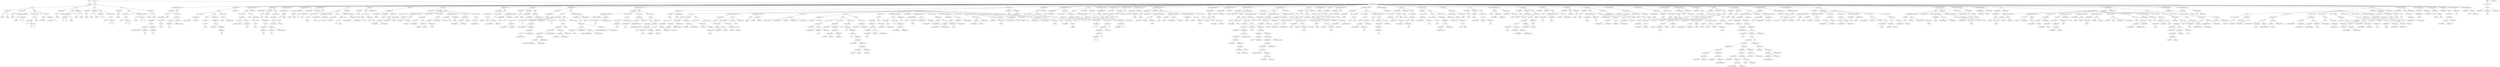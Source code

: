 strict digraph {
	graph [bb="0,0,46143,1476"];
	node [label="\N"];
	Enter	[height=0.5,
		pos="1650.6,1458",
		width=0.83628];
	FunctionDefinition_withdrawBalance_re_ent5	[color=black,
		height=0.5,
		label=withdrawBalance_re_ent5,
		pos="3302.6,1314",
		width=2.9432];
	ParameterList_Unnamed_38	[color=black,
		height=0.5,
		label=ParameterList,
		pos="3190.6,1242",
		width=1.7095];
	FunctionDefinition_withdrawBalance_re_ent5 -> ParameterList_Unnamed_38	[pos="e,3215.7,1258.7 3275.8,1296.2 3260.7,1286.8 3241.6,1274.9 3225.4,1264.7"];
	Block_Unnamed_31	[color=black,
		height=0.5,
		label=Block,
		pos="3302.6,1242",
		width=0.90558];
	FunctionDefinition_withdrawBalance_re_ent5 -> Block_Unnamed_31	[pos="e,3302.6,1260.1 3302.6,1295.7 3302.6,1288.4 3302.6,1279.7 3302.6,1271.5"];
	VariableDeclarationStatement_Unnamed_12	[color=black,
		height=0.5,
		label=VariableDeclarationStatement,
		pos="36978,1170",
		width=3.3174];
	VariableDeclaration__dividends_2	[color=black,
		height=0.5,
		label=_dividends,
		pos="36850,1098",
		width=1.4323];
	VariableDeclarationStatement_Unnamed_12 -> VariableDeclaration__dividends_2	[pos="e,36877,1113.7 36947,1152.2 36929,1142.3 36906,1129.6 36886,1119.1"];
	FunctionCall_Unnamed_24	[color=orange,
		height=0.5,
		label=FunctionCall,
		pos="36978,1098",
		width=1.6125];
	VariableDeclarationStatement_Unnamed_12 -> FunctionCall_Unnamed_24	[pos="e,36978,1116.1 36978,1151.7 36978,1144.4 36978,1135.7 36978,1127.5"];
	TupleExpression_Unnamed_29	[color=black,
		height=0.5,
		label=TupleExpression,
		pos="32020,378",
		width=2.0422];
	BinaryOperation_Unnamed_102	[color=brown,
		height=0.5,
		label=BinaryOperation,
		pos="32020,306",
		width=1.9867];
	TupleExpression_Unnamed_29 -> BinaryOperation_Unnamed_102	[pos="e,32020,324.1 32020,359.7 32020,352.41 32020,343.73 32020,335.54"];
	ExpressionStatement_Unnamed_43	[color=orange,
		height=0.5,
		label=ExpressionStatement,
		pos="40256,1170",
		width=2.458];
	BinaryOperation_Unnamed_46	[color=brown,
		height=0.5,
		label=BinaryOperation,
		pos="40868,1098",
		width=1.9867];
	ExpressionStatement_Unnamed_43 -> BinaryOperation_Unnamed_46	[pos="e,40802,1105.2 40319,1157.2 40330,1155.3 40342,1153.5 40353,1152 40435,1140.5 40668,1117.9 40791,1106.2"];
	Identifier_profitPerShare__6	[color=black,
		height=0.5,
		label=profitPerShare_,
		pos="15239,882",
		width=1.9313];
	IndexAccess_Unnamed_11	[color=black,
		height=0.5,
		label=IndexAccess,
		pos="6593.6,1098",
		width=1.6402];
	Identifier_tokenBalanceLedger_	[color=black,
		height=0.5,
		label=tokenBalanceLedger_,
		pos="6419.6,1026",
		width=2.5273];
	IndexAccess_Unnamed_11 -> Identifier_tokenBalanceLedger_	[pos="e,6458.6,1042.7 6558.8,1083 6533.1,1072.7 6497.8,1058.5 6469.2,1046.9"];
	Identifier__customerAddress_9	[color=black,
		height=0.5,
		label=_customerAddress,
		pos="6609.6,1026",
		width=2.264];
	IndexAccess_Unnamed_11 -> Identifier__customerAddress_9	[pos="e,6605.7,1044.1 6597.5,1079.7 6599.2,1072.3 6601.2,1063.5 6603.1,1055.3"];
	Identifier__ethereum_5	[color=black,
		height=0.5,
		label=_ethereum,
		pos="23974,882",
		width=1.363];
	IfStatement_Unnamed_10	[color=orange,
		height=0.5,
		label=IfStatement,
		pos="12755,1170",
		width=1.4739];
	Block_Unnamed_44	[color=black,
		height=0.5,
		label=Block,
		pos="12615,1098",
		width=0.90558];
	IfStatement_Unnamed_10 -> Block_Unnamed_44	[pos="e,12638,1110.7 12726,1154.5 12703,1143.2 12672,1127.6 12648,1115.8"];
	BinaryOperation_Unnamed_70	[color=brown,
		height=0.5,
		label=BinaryOperation,
		pos="12737,1098",
		width=1.9867];
	IfStatement_Unnamed_10 -> BinaryOperation_Unnamed_70	[pos="e,12741,1116.1 12750,1151.7 12748,1144.3 12746,1135.5 12744,1127.3"];
	Block_Unnamed_45	[color=black,
		height=0.5,
		label=Block,
		pos="12887,1098",
		width=0.90558];
	IfStatement_Unnamed_10 -> Block_Unnamed_45	[pos="e,12864,1111.1 12782,1154.3 12803,1143.3 12832,1128 12854,1116.3"];
	ElementaryTypeName_uint_4	[color=black,
		height=0.5,
		label=uint,
		pos="10943,1026",
		width=0.75];
	Identifier_tokenBalanceLedger__2	[color=black,
		height=0.5,
		label=tokenBalanceLedger_,
		pos="40701,954",
		width=2.5273];
	FunctionCall_Unnamed_32	[color=orange,
		height=0.5,
		label=FunctionCall,
		pos="26512,1026",
		width=1.6125];
	Identifier_revert_1	[color=black,
		height=0.5,
		label=revert,
		pos="26512,954",
		width=0.87786];
	FunctionCall_Unnamed_32 -> Identifier_revert_1	[pos="e,26512,972.1 26512,1007.7 26512,1000.4 26512,991.73 26512,983.54"];
	ElementaryTypeName_uint256_83	[color=black,
		height=0.5,
		label=uint256,
		pos="1788.6,1098",
		width=1.0442];
	Identifier_msg_7	[color=black,
		height=0.5,
		label=msg,
		pos="34041,1026",
		width=0.75];
	Identifier_SafeMath_3	[color=green,
		height=0.5,
		label=SafeMath,
		pos="39729,882",
		width=1.2798];
	ElementaryTypeName_uint256_10	[color=black,
		height=0.5,
		label=uint256,
		pos="22680,1170",
		width=1.0442];
	Identifier_tokens__1	[color=black,
		height=0.5,
		label=tokens_,
		pos="22936,306",
		width=1.1135];
	Identifier__dividends_7	[color=black,
		height=0.5,
		label=_dividends,
		pos="7948.6,1026",
		width=1.4323];
	ParameterList_Unnamed_58	[color=black,
		height=0.5,
		label=ParameterList,
		pos="130.59,1242",
		width=1.7095];
	Parameter_b	[color=black,
		height=0.5,
		label=b,
		pos="47.591,1170",
		width=0.75];
	ParameterList_Unnamed_58 -> Parameter_b	[pos="e,63.94,1184.8 111.34,1224.8 99.78,1215 84.949,1202.5 72.501,1192"];
	Parameter_a	[color=black,
		height=0.5,
		label=a,
		pos="130.59,1170",
		width=0.75];
	ParameterList_Unnamed_58 -> Parameter_a	[pos="e,130.59,1188.1 130.59,1223.7 130.59,1216.4 130.59,1207.7 130.59,1199.5"];
	ExpressionStatement_Unnamed_1	[color=orange,
		height=0.5,
		label=ExpressionStatement,
		pos="19039,1170",
		width=2.458];
	Identifier__	[color=black,
		height=0.5,
		label=_,
		pos="19414,1098",
		width=0.75];
	ExpressionStatement_Unnamed_1 -> Identifier__	[pos="e,19393,1110 19104,1157.4 19115,1155.6 19126,1153.7 19137,1152 19244,1134.7 19274,1147.5 19378,1116 19379,1115.5 19381,1115 19382,\
1114.4"];
	Identifier_tokenBalanceLedger__4	[color=black,
		height=0.5,
		label=tokenBalanceLedger_,
		pos="43327,810",
		width=2.5273];
	Identifier_msg_23	[color=black,
		height=0.5,
		label=msg,
		pos="25072,810",
		width=0.75];
	Mapping_Unnamed	[color=black,
		height=0.5,
		label=Mapping,
		pos="20460,1170",
		width=1.2105];
	ElementaryTypeName_address_9	[color=black,
		height=0.5,
		label=address,
		pos="20611,1098",
		width=1.0996];
	Mapping_Unnamed -> ElementaryTypeName_address_9	[pos="e,20583,1111.6 20488,1156 20512,1144.8 20547,1128.7 20573,1116.4"];
	ElementaryTypeName_bool	[color=black,
		height=0.5,
		label=bool,
		pos="20696,1098",
		width=0.76697];
	Mapping_Unnamed -> ElementaryTypeName_bool	[pos="e,20674,1110 20493,1157.9 20499,1155.9 20506,1153.8 20513,1152 20577,1133.7 20596,1138.5 20660,1116 20661,1115.5 20662,1115 20664,\
1114.5"];
	NumberLiteral_Unnamed_4	[color=black,
		height=0.5,
		label=NumberLiteral,
		pos="20792,1170",
		width=1.765];
	Identifier_a_5	[color=black,
		height=0.5,
		label=a,
		pos="1871.6,1098",
		width=0.75];
	VariableDeclaration__customerAddress_6	[color=black,
		height=0.5,
		label=_customerAddress,
		pos="43857,1098",
		width=2.264];
	ElementaryTypeName_address_24	[color=black,
		height=0.5,
		label=address,
		pos="44317,1026",
		width=1.0996];
	VariableDeclaration__customerAddress_6 -> ElementaryTypeName_address_24	[pos="e,44287,1038.4 43916,1085.3 43926,1083.4 43937,1081.5 43948,1080 44089,1058.8 44128,1075.6 44268,1044 44270,1043.4 44273,1042.6 \
44276,1041.8"];
	Identifier__customerAddress_30	[color=black,
		height=0.5,
		label=_customerAddress,
		pos="27905,738",
		width=2.264];
	Identifier_tokenSupply__18	[color=black,
		height=0.5,
		label=tokenSupply_,
		pos="31968,954",
		width=1.7372];
	Mapping_Unnamed_2	[color=black,
		height=0.5,
		label=Mapping,
		pos="45045,1170",
		width=1.2105];
	ElementaryTypeName_address_11	[color=black,
		height=0.5,
		label=address,
		pos="44972,1098",
		width=1.0996];
	Mapping_Unnamed_2 -> ElementaryTypeName_address_11	[pos="e,44988,1114.8 45028,1153.1 45019,1144.1 45007,1132.6 44996,1122.5"];
	ElementaryTypeName_uint256_16	[color=black,
		height=0.5,
		label=uint256,
		pos="45067,1098",
		width=1.0442];
	Mapping_Unnamed_2 -> ElementaryTypeName_uint256_16	[pos="e,45061,1116.1 45050,1151.7 45052,1144.2 45055,1135.3 45058,1127"];
	Identifier__taxedEthereum_3	[color=black,
		height=0.5,
		label=_taxedEthereum,
		pos="23528,1026",
		width=1.959];
	Identifier__customerAddress_5	[color=black,
		height=0.5,
		label=_customerAddress,
		pos="34954,954",
		width=2.264];
	Identifier_ambassadors_	[color=black,
		height=0.5,
		label=ambassadors_,
		pos="10337,666",
		width=1.7927];
	BooleanLiteral_Unnamed_10	[color=black,
		height=0.5,
		label=BooleanLiteral,
		pos="40868,1026",
		width=1.7788];
	Parameter__referredBy_1	[color=black,
		height=0.5,
		label=_referredBy,
		pos="12414,1170",
		width=1.5293];
	ElementaryTypeName_address_33	[color=black,
		height=0.5,
		label=address,
		pos="12414,1098",
		width=1.0996];
	Parameter__referredBy_1 -> ElementaryTypeName_address_33	[pos="e,12414,1116.1 12414,1151.7 12414,1144.4 12414,1135.7 12414,1127.5"];
	Identifier__fee_2	[color=black,
		height=0.5,
		label=_fee,
		pos="15576,810",
		width=0.75];
	ExpressionStatement_Unnamed_64	[color=orange,
		height=0.5,
		label=ExpressionStatement,
		pos="15338,1026",
		width=2.458];
	BinaryOperation_Unnamed_80	[color=brown,
		height=0.5,
		label=BinaryOperation,
		pos="15093,954",
		width=1.9867];
	ExpressionStatement_Unnamed_64 -> BinaryOperation_Unnamed_80	[pos="e,15139,968.17 15288,1010.8 15248,999.3 15191,983.22 15150,971.26"];
	MemberAccess_Unnamed_57	[color=black,
		height=0.5,
		label=MemberAccess,
		pos="16041,738",
		width=1.9174];
	Identifier_SafeMath_20	[color=green,
		height=0.5,
		label=SafeMath,
		pos="16041,666",
		width=1.2798];
	MemberAccess_Unnamed_57 -> Identifier_SafeMath_20	[pos="e,16041,684.1 16041,719.7 16041,712.41 16041,703.73 16041,695.54"];
	VariableDeclaration_tokens_	[color=black,
		height=0.5,
		label=tokens_,
		pos="22923,1098",
		width=1.1135];
	ElementaryTypeName_uint256_71	[color=black,
		height=0.5,
		label=uint256,
		pos="22733,1026",
		width=1.0442];
	VariableDeclaration_tokens_ -> ElementaryTypeName_uint256_71	[pos="e,22762,1037.8 22892,1085.8 22863,1075.1 22818,1058.5 22779,1044 22777,1043.2 22774,1042.5 22772,1041.7"];
	MemberAccess_Unnamed_14	[color=black,
		height=0.5,
		label=MemberAccess,
		pos="36756,1026",
		width=1.9174];
	Identifier_SafeMath_1	[color=green,
		height=0.5,
		label=SafeMath,
		pos="36756,954",
		width=1.2798];
	MemberAccess_Unnamed_14 -> Identifier_SafeMath_1	[pos="e,36756,972.1 36756,1007.7 36756,1000.4 36756,991.73 36756,983.54"];
	Block_Unnamed_8	[color=black,
		height=0.5,
		label=Block,
		pos="4660.6,1098",
		width=0.90558];
	ExpressionStatement_Unnamed_12	[color=orange,
		height=0.5,
		label=ExpressionStatement,
		pos="4780.6,1026",
		width=2.458];
	Block_Unnamed_8 -> ExpressionStatement_Unnamed_12	[pos="e,4752.7,1043.3 4682.3,1084.3 4699.2,1074.5 4723,1060.6 4742.9,1049"];
	FunctionCall_Unnamed_9	[color=orange,
		height=0.5,
		label=FunctionCall,
		pos="4780.6,954",
		width=1.6125];
	ExpressionStatement_Unnamed_12 -> FunctionCall_Unnamed_9	[pos="e,4780.6,972.1 4780.6,1007.7 4780.6,1000.4 4780.6,991.73 4780.6,983.54"];
	ElementaryTypeName_uint	[color=black,
		height=0.5,
		label=uint,
		pos="5228.6,1098",
		width=0.75];
	TupleExpression_Unnamed_8	[color=black,
		height=0.5,
		label=TupleExpression,
		pos="40055,738",
		width=2.0422];
	BinaryOperation_Unnamed_34	[color=brown,
		height=0.5,
		label=BinaryOperation,
		pos="40055,666",
		width=1.9867];
	TupleExpression_Unnamed_8 -> BinaryOperation_Unnamed_34	[pos="e,40055,684.1 40055,719.7 40055,712.41 40055,703.73 40055,695.54"];
	Identifier_stakingRequirement	[color=black,
		height=0.5,
		label=stakingRequirement,
		pos="44530,1026",
		width=2.3194];
	NumberLiteral_Unnamed_5	[color=black,
		height=0.5,
		label=NumberLiteral,
		pos="20923,1242",
		width=1.765];
	MemberAccess_Unnamed_9	[color=black,
		height=0.5,
		label=MemberAccess,
		pos="34007,1098",
		width=1.9174];
	MemberAccess_Unnamed_9 -> Identifier_msg_7	[pos="e,34033,1043.6 34015,1079.7 34019,1071.9 34023,1062.4 34028,1053.7"];
	Identifier_tokenPriceInitial_	[color=black,
		height=0.5,
		label=tokenPriceInitial_,
		pos="31598,954",
		width=2.0838];
	IndexAccess_Unnamed_42	[color=black,
		height=0.5,
		label=IndexAccess,
		pos="17464,954",
		width=1.6402];
	Identifier__customerAddress_34	[color=black,
		height=0.5,
		label=_customerAddress,
		pos="17274,882",
		width=2.264];
	IndexAccess_Unnamed_42 -> Identifier__customerAddress_34	[pos="e,17314,898.03 17427,939.5 17398,928.83 17357,913.8 17325,901.93"];
	Identifier_tokenBalanceLedger__13	[color=black,
		height=0.5,
		label=tokenBalanceLedger_,
		pos="17464,882",
		width=2.5273];
	IndexAccess_Unnamed_42 -> Identifier_tokenBalanceLedger__13	[pos="e,17464,900.1 17464,935.7 17464,928.41 17464,919.73 17464,911.54"];
	ParameterList_Unnamed_45	[color=black,
		height=0.5,
		label=ParameterList,
		pos="24961,1242",
		width=1.7095];
	Parameter__weiToWithdraw	[color=black,
		height=0.5,
		label=_weiToWithdraw,
		pos="24809,1170",
		width=2.0976];
	ParameterList_Unnamed_45 -> Parameter__weiToWithdraw	[pos="e,24842,1186.5 24929,1226.3 24907,1216.2 24877,1202.5 24853,1191.3"];
	TupleExpression_Unnamed_4	[color=black,
		height=0.5,
		label=TupleExpression,
		pos="34620,954",
		width=2.0422];
	ElementaryTypeName_int256_1	[color=black,
		height=0.5,
		label=int256,
		pos="34620,882",
		width=0.91945];
	TupleExpression_Unnamed_4 -> ElementaryTypeName_int256_1	[pos="e,34620,900.1 34620,935.7 34620,928.41 34620,919.73 34620,911.54"];
	NumberLiteral_Unnamed_51	[color=black,
		height=0.5,
		label=NumberLiteral,
		pos="22757,954",
		width=1.765];
	Identifier_myDividends_1	[color=black,
		height=0.5,
		label=myDividends,
		pos="33250,1026",
		width=1.6541];
	NumberLiteral_Unnamed_57	[color=black,
		height=0.5,
		label=NumberLiteral,
		pos="22840,810",
		width=1.765];
	NumberLiteral_Unnamed_11	[color=black,
		height=0.5,
		label=NumberLiteral,
		pos="27496,1098",
		width=1.765];
	Identifier_assert_1	[color=black,
		height=0.5,
		label=assert,
		pos="1968.6,1026",
		width=0.89172];
	FunctionCall_Unnamed_21	[color=orange,
		height=0.5,
		label=FunctionCall,
		pos="8123.6,1098",
		width=1.6125];
	FunctionCall_Unnamed_21 -> Identifier__dividends_7	[pos="e,7981.6,1040.2 8089,1083.2 8061.2,1072.1 8022.1,1056.4 7992.2,1044.4"];
	Identifier__customerAddress_14	[color=black,
		height=0.5,
		label=_customerAddress,
		pos="8099.6,1026",
		width=2.264];
	FunctionCall_Unnamed_21 -> Identifier__customerAddress_14	[pos="e,8105.5,1044.1 8117.7,1079.7 8115.1,1072.2 8112,1063.3 8109.2,1055"];
	Identifier_onWithdraw	[color=black,
		height=0.5,
		label=onWithdraw,
		pos="8255.6,1026",
		width=1.5709];
	FunctionCall_Unnamed_21 -> Identifier_onWithdraw	[pos="e,8227.3,1042 8151.9,1082 8171,1071.9 8196.3,1058.4 8217.2,1047.4"];
	ElementaryTypeName_uint256_68	[color=black,
		height=0.5,
		label=uint256,
		pos="31783,1026",
		width=1.0442];
	MemberAccess_Unnamed_34	[color=black,
		height=0.5,
		label=MemberAccess,
		pos="11608,954",
		width=1.9174];
	Identifier_msg_19	[color=black,
		height=0.5,
		label=msg,
		pos="11608,882",
		width=0.75];
	MemberAccess_Unnamed_34 -> Identifier_msg_19	[pos="e,11608,900.1 11608,935.7 11608,928.41 11608,919.73 11608,911.54"];
	NumberLiteral_Unnamed_16	[color=black,
		height=0.5,
		label=NumberLiteral,
		pos="32737,1170",
		width=1.765];
	ElementaryTypeName_uint_7	[color=black,
		height=0.5,
		label=uint,
		pos="20264,1098",
		width=0.75];
	FunctionDefinition_bug_re_ent41	[color=black,
		height=0.5,
		label=bug_re_ent41,
		pos="4391.6,1314",
		width=1.7095];
	Block_Unnamed_26	[color=black,
		height=0.5,
		label=Block,
		pos="4098.6,1242",
		width=0.90558];
	FunctionDefinition_bug_re_ent41 -> Block_Unnamed_26	[pos="e,4128.3,1250.1 4345.2,1301.9 4288.4,1288.3 4193.1,1265.6 4139.2,1252.7"];
	ParameterList_Unnamed_32	[color=black,
		height=0.5,
		label=ParameterList,
		pos="4391.6,1242",
		width=1.7095];
	FunctionDefinition_bug_re_ent41 -> ParameterList_Unnamed_32	[pos="e,4391.6,1260.1 4391.6,1295.7 4391.6,1288.4 4391.6,1279.7 4391.6,1271.5"];
	Identifier_SafeMath_11	[color=green,
		height=0.5,
		label=SafeMath,
		pos="24110,810",
		width=1.2798];
	ElementaryTypeName_uint256_45	[color=black,
		height=0.5,
		label=uint256,
		pos="23869,882",
		width=1.0442];
	ElementaryTypeName_uint256_7	[color=black,
		height=0.5,
		label=uint256,
		pos="26863,1098",
		width=1.0442];
	ModifierInvocation_onlyAdministrator_2	[color=black,
		height=0.5,
		label=onlyAdministrator,
		pos="44279,1242",
		width=2.1531];
	Identifier_ambassadorAccumulatedQuota_	[color=black,
		height=0.5,
		label=ambassadorAccumulatedQuota_,
		pos="9830.6,522",
		width=3.6778];
	NumberLiteral_Unnamed_58	[color=black,
		height=0.5,
		label=NumberLiteral,
		pos="23004,954",
		width=1.765];
	VariableDeclaration__undividedDividends	[color=black,
		height=0.5,
		label=_undividedDividends,
		pos="16843,1098",
		width=2.4857];
	ElementaryTypeName_uint256_59	[color=black,
		height=0.5,
		label=uint256,
		pos="16730,1026",
		width=1.0442];
	VariableDeclaration__undividedDividends -> ElementaryTypeName_uint256_59	[pos="e,16752,1040.9 16816,1080.4 16800,1070.3 16779,1057.4 16762,1046.8"];
	Identifier_balances_re_ent17_1	[color=black,
		height=0.5,
		label=balances_re_ent17,
		pos="25781,954",
		width=2.2085];
	FunctionDefinition_withdrawBalance_re_ent12	[color=black,
		height=0.5,
		label=withdrawBalance_re_ent12,
		pos="4728.6,1314",
		width=3.0679];
	Block_Unnamed_7	[color=black,
		height=0.5,
		label=Block,
		pos="4616.6,1242",
		width=0.90558];
	FunctionDefinition_withdrawBalance_re_ent12 -> Block_Unnamed_7	[pos="e,4637.6,1256.1 4701.8,1296.2 4685.3,1286 4664.2,1272.8 4647.1,1262.1"];
	ParameterList_Unnamed_10	[color=black,
		height=0.5,
		label=ParameterList,
		pos="4728.6,1242",
		width=1.7095];
	FunctionDefinition_withdrawBalance_re_ent12 -> ParameterList_Unnamed_10	[pos="e,4728.6,1260.1 4728.6,1295.7 4728.6,1288.4 4728.6,1279.7 4728.6,1271.5"];
	Block_Unnamed_12	[color=black,
		height=0.5,
		label=Block,
		pos="6330.6,1242",
		width=0.90558];
	ExpressionStatement_Unnamed_21	[color=orange,
		height=0.5,
		label=ExpressionStatement,
		pos="5886.6,1170",
		width=2.458];
	Block_Unnamed_12 -> ExpressionStatement_Unnamed_21	[pos="e,5951.9,1182.5 6299.1,1236.4 6238.2,1227.4 6100.3,1206.9 5984.6,1188 5977.7,1186.9 5970.5,1185.7 5963.2,1184.4"];
	VariableDeclarationStatement_Unnamed_5	[color=black,
		height=0.5,
		label=VariableDeclarationStatement,
		pos="6112.6,1170",
		width=3.3174];
	Block_Unnamed_12 -> VariableDeclarationStatement_Unnamed_5	[pos="e,6162,1186.8 6303,1232.1 6270.4,1221.7 6215.3,1204 6172.8,1190.3"];
	IfStatement_Unnamed_2	[color=orange,
		height=0.5,
		label=IfStatement,
		pos="6330.6,1170",
		width=1.4739];
	Block_Unnamed_12 -> IfStatement_Unnamed_2	[pos="e,6330.6,1188.1 6330.6,1223.7 6330.6,1216.4 6330.6,1207.7 6330.6,1199.5"];
	VariableDeclarationStatement_Unnamed_6	[color=black,
		height=0.5,
		label=VariableDeclarationStatement,
		pos="6551.6,1170",
		width=3.3174];
	Block_Unnamed_12 -> VariableDeclarationStatement_Unnamed_6	[pos="e,6502,1186.7 6358.6,1232.1 6391.7,1221.6 6447.8,1203.9 6491,1190.2"];
	ElementaryTypeName_address_18	[color=black,
		height=0.5,
		label=address,
		pos="5820.6,1026",
		width=1.0996];
	VariableDeclarationStatement_Unnamed_34	[color=black,
		height=0.5,
		label=VariableDeclarationStatement,
		pos="13548,1170",
		width=3.3174];
	VariableDeclaration__referralBonus	[color=black,
		height=0.5,
		label=_referralBonus,
		pos="13316,1098",
		width=1.8204];
	VariableDeclarationStatement_Unnamed_34 -> VariableDeclaration__referralBonus	[pos="e,13359,1112 13496,1153.4 13458,1142 13408,1126.8 13370,1115.3"];
	FunctionCall_Unnamed_72	[color=orange,
		height=0.5,
		label=FunctionCall,
		pos="13548,1098",
		width=1.6125];
	VariableDeclarationStatement_Unnamed_34 -> FunctionCall_Unnamed_72	[pos="e,13548,1116.1 13548,1151.7 13548,1144.4 13548,1135.7 13548,1127.5"];
	FunctionDefinition_mul	[color=black,
		height=0.5,
		label=mul,
		pos="444.59,1314",
		width=0.75];
	FunctionDefinition_mul -> ParameterList_Unnamed_58	[pos="e,178.45,1253.7 419.16,1307.3 369.51,1296.3 258.51,1271.5 189.56,1256.1"];
	ParameterList_Unnamed_59	[color=black,
		height=0.5,
		label=ParameterList,
		pos="357.59,1242",
		width=1.7095];
	FunctionDefinition_mul -> ParameterList_Unnamed_59	[pos="e,377.99,1259.4 427.82,1299.5 416.15,1290.1 400.3,1277.4 386.61,1266.3"];
	Block_Unnamed_52	[color=black,
		height=0.5,
		label=Block,
		pos="617.59,1242",
		width=0.90558];
	FunctionDefinition_mul -> Block_Unnamed_52	[pos="e,591.87,1253.4 467.21,1303.8 496.22,1292.1 546.88,1271.6 581.31,1257.7"];
	FunctionCall_Unnamed_71	[color=orange,
		height=0.5,
		label=FunctionCall,
		pos="17027,1098",
		width=1.6125];
	MemberAccess_Unnamed_53	[color=black,
		height=0.5,
		label=MemberAccess,
		pos="16855,1026",
		width=1.9174];
	FunctionCall_Unnamed_71 -> MemberAccess_Unnamed_53	[pos="e,16891,1041.8 16993,1083.2 16967,1072.6 16930,1057.8 16902,1046.1"];
	Identifier__incomingEthereum	[color=black,
		height=0.5,
		label=_incomingEthereum,
		pos="17027,1026",
		width=2.3471];
	FunctionCall_Unnamed_71 -> Identifier__incomingEthereum	[pos="e,17027,1044.1 17027,1079.7 17027,1072.4 17027,1063.7 17027,1055.5"];
	Identifier_dividendFee__5	[color=black,
		height=0.5,
		label=dividendFee_,
		pos="17191,1026",
		width=1.6957];
	FunctionCall_Unnamed_71 -> Identifier_dividendFee__5	[pos="e,17157,1041.4 17060,1082.8 17085,1072.2 17119,1057.5 17146,1045.8"];
	ParameterList_Unnamed_7	[color=black,
		height=0.5,
		label=ParameterList,
		pos="26749,1242",
		width=1.7095];
	VariableDeclaration_ethereumWithdrawn	[color=black,
		height=0.5,
		label=ethereumWithdrawn,
		pos="26749,1170",
		width=2.361];
	ParameterList_Unnamed_7 -> VariableDeclaration_ethereumWithdrawn	[pos="e,26749,1188.1 26749,1223.7 26749,1216.4 26749,1207.7 26749,1199.5"];
	VariableDeclaration_customerAddress_3	[color=black,
		height=0.5,
		label=customerAddress,
		pos="26929,1170",
		width=2.1254];
	ParameterList_Unnamed_7 -> VariableDeclaration_customerAddress_3	[pos="e,26890,1185.9 26785,1227 26812,1216.4 26850,1201.8 26880,1190.1"];
	IndexAccess_Unnamed_18	[color=black,
		height=0.5,
		label=IndexAccess,
		pos="37540,1026",
		width=1.6402];
	Identifier__customerAddress_18	[color=black,
		height=0.5,
		label=_customerAddress,
		pos="37388,954",
		width=2.264];
	IndexAccess_Unnamed_18 -> Identifier__customerAddress_18	[pos="e,37422,970.7 37508,1010.5 37486,1000.4 37457,986.74 37432,975.51"];
	Identifier_payoutsTo__2	[color=black,
		height=0.5,
		label=payoutsTo_,
		pos="37544,954",
		width=1.5571];
	IndexAccess_Unnamed_18 -> Identifier_payoutsTo__2	[pos="e,37543,972.1 37541,1007.7 37541,1000.4 37541,991.73 37542,983.54"];
	BinaryOperation_Unnamed_8	[color=brown,
		height=0.5,
		label=BinaryOperation,
		pos="10029,666",
		width=1.9867];
	IndexAccess_Unnamed_2	[color=black,
		height=0.5,
		label=IndexAccess,
		pos="9946.6,594",
		width=1.6402];
	BinaryOperation_Unnamed_8 -> IndexAccess_Unnamed_2	[pos="e,9965.9,611.47 10009,648.41 9998.8,639.61 9986,628.63 9974.6,618.92"];
	Identifier__amountOfEthereum_1	[color=black,
		height=0.5,
		label=_amountOfEthereum,
		pos="10112,594",
		width=2.4442];
	BinaryOperation_Unnamed_8 -> Identifier__amountOfEthereum_1	[pos="e,10091,611.96 10048,648.41 10059,639.73 10071,628.95 10083,619.34"];
	Block_Unnamed_27	[color=black,
		height=0.5,
		label=Block,
		pos="3875.6,1098",
		width=0.90558];
	ExpressionStatement_Unnamed_49	[color=orange,
		height=0.5,
		label=ExpressionStatement,
		pos="3857.6,1026",
		width=2.458];
	Block_Unnamed_27 -> ExpressionStatement_Unnamed_49	[pos="e,3862,1044.1 3871.1,1079.7 3869.2,1072.3 3867,1063.5 3864.9,1055.3"];
	FunctionCall_Unnamed_65	[color=orange,
		height=0.5,
		label=FunctionCall,
		pos="35935,1098",
		width=1.6125];
	Identifier__ethereumToSpend_1	[color=black,
		height=0.5,
		label=_ethereumToSpend,
		pos="36121,1026",
		width=2.3333];
	FunctionCall_Unnamed_65 -> Identifier__ethereumToSpend_1	[pos="e,36080,1042.2 35970,1083.5 35999,1072.9 36038,1058 36070,1046.2"];
	MemberAccess_Unnamed_49	[color=black,
		height=0.5,
		label=MemberAccess,
		pos="36292,1026",
		width=1.9174];
	FunctionCall_Unnamed_65 -> MemberAccess_Unnamed_49	[pos="e,36240,1038.5 35978,1085.5 35986,1083.6 35994,1081.6 36002,1080 36095,1060.2 36120,1062.2 36214,1044 36219,1043 36224,1041.9 36229,\
1040.8"];
	Identifier__dividends_12	[color=black,
		height=0.5,
		label=_dividends,
		pos="36431,1026",
		width=1.4323];
	FunctionCall_Unnamed_65 -> Identifier__dividends_12	[pos="e,36393,1038.6 35977,1085.2 35985,1083.3 35994,1081.4 36002,1080 36163,1051.7 36208,1074.2 36370,1044 36374,1043.2 36378,1042.4 \
36382,1041.4"];
	Identifier__name	[color=black,
		height=0.5,
		label=_name,
		pos="6837.6,1026",
		width=0.97489];
	BinaryOperation_Unnamed_129	[color=brown,
		height=0.5,
		label=BinaryOperation,
		pos="19830,1098",
		width=1.9867];
	Identifier_z	[color=black,
		height=0.5,
		label=z,
		pos="20114,1026",
		width=0.75];
	BinaryOperation_Unnamed_129 -> Identifier_z	[pos="e,20093,1037.9 19883,1085.7 19955,1070.2 20076,1044.4 20078,1044 20079,1043.5 20081,1042.9 20082,1042.3"];
	Identifier_y_1	[color=black,
		height=0.5,
		label=y,
		pos="20186,1026",
		width=0.75];
	BinaryOperation_Unnamed_129 -> Identifier_y_1	[pos="e,20165,1038 19882,1085.4 19891,1083.5 19901,1081.6 19910,1080 20016,1060.8 20046,1075.4 20150,1044 20151,1043.5 20153,1043 20154,\
1042.4"];
	VariableDeclaration__dividends_3	[color=black,
		height=0.5,
		label=_dividends,
		pos="31319,954",
		width=1.4323];
	ElementaryTypeName_uint256_40	[color=black,
		height=0.5,
		label=uint256,
		pos="31313,882",
		width=1.0442];
	VariableDeclaration__dividends_3 -> ElementaryTypeName_uint256_40	[pos="e,31314,900.1 31317,935.7 31316,928.41 31316,919.73 31315,911.54"];
	Identifier_tokenSupply__2	[color=black,
		height=0.5,
		label=tokenSupply_,
		pos="40113,1026",
		width=1.7372];
	BinaryOperation_Unnamed_64	[color=brown,
		height=0.5,
		label=BinaryOperation,
		pos="25638,1098",
		width=1.9867];
	Identifier__weiToWithdraw_2	[color=black,
		height=0.5,
		label=_weiToWithdraw,
		pos="25686,1026",
		width=2.0976];
	BinaryOperation_Unnamed_64 -> Identifier__weiToWithdraw_2	[pos="e,25674,1043.8 25649,1080.1 25655,1072 25662,1062.1 25668,1053.1"];
	IndexAccess_Unnamed_37	[color=black,
		height=0.5,
		label=IndexAccess,
		pos="25839,1026",
		width=1.6402];
	BinaryOperation_Unnamed_64 -> IndexAccess_Unnamed_37	[pos="e,25801,1040.2 25678,1082.8 25711,1071.6 25756,1055.8 25790,1043.9"];
	TupleExpression_Unnamed_42	[color=black,
		height=0.5,
		label=TupleExpression,
		pos="23220,1098",
		width=2.0422];
	BinaryOperation_Unnamed_114	[color=brown,
		height=0.5,
		label=BinaryOperation,
		pos="23021,1026",
		width=1.9867];
	TupleExpression_Unnamed_42 -> BinaryOperation_Unnamed_114	[pos="e,23061,1041.2 23179,1082.7 23148,1071.7 23105,1056.6 23071,1044.9"];
	Identifier_tokenSupply__8	[color=black,
		height=0.5,
		label=tokenSupply_,
		pos="16191,738",
		width=1.7372];
	VariableDeclarationStatement_Unnamed_11	[color=black,
		height=0.5,
		label=VariableDeclarationStatement,
		pos="37425,1170",
		width=3.3174];
	FunctionCall_Unnamed_23	[color=orange,
		height=0.5,
		label=FunctionCall,
		pos="37283,1098",
		width=1.6125];
	VariableDeclarationStatement_Unnamed_11 -> FunctionCall_Unnamed_23	[pos="e,37313,1113.8 37391,1152.4 37370,1142.3 37344,1129.4 37323,1118.8"];
	VariableDeclaration__ethereum	[color=black,
		height=0.5,
		label=_ethereum,
		pos="37425,1098",
		width=1.363];
	VariableDeclarationStatement_Unnamed_11 -> VariableDeclaration__ethereum	[pos="e,37425,1116.1 37425,1151.7 37425,1144.4 37425,1135.7 37425,1127.5"];
	Identifier_profitPerShare__2	[color=black,
		height=0.5,
		label=profitPerShare_,
		pos="40034,810",
		width=1.9313];
	NumberLiteral_Unnamed_24	[color=black,
		height=0.5,
		label=NumberLiteral,
		pos="45761,1242",
		width=1.765];
	NumberLiteral_Unnamed_45	[color=black,
		height=0.5,
		label=NumberLiteral,
		pos="31785,162",
		width=1.765];
	MemberAccess_Unnamed_62	[color=black,
		height=0.5,
		label=MemberAccess,
		pos="32044,738",
		width=1.9174];
	Identifier_SafeMath_25	[color=green,
		height=0.5,
		label=SafeMath,
		pos="32044,666",
		width=1.2798];
	MemberAccess_Unnamed_62 -> Identifier_SafeMath_25	[pos="e,32044,684.1 32044,719.7 32044,712.41 32044,703.73 32044,695.54"];
	ElementaryTypeName_string_1	[color=black,
		height=0.5,
		label=string,
		pos="24558,1170",
		width=0.864];
	NumberLiteral_Unnamed_55	[color=black,
		height=0.5,
		label=NumberLiteral,
		pos="23058,306",
		width=1.765];
	UnaryOperation_Unnamed_3	[color=black,
		height=0.5,
		label=UnaryOperation,
		pos="4025.6,1098",
		width=1.9452];
	TupleExpression_Unnamed_12	[color=black,
		height=0.5,
		label=TupleExpression,
		pos="4037.6,1026",
		width=2.0422];
	UnaryOperation_Unnamed_3 -> TupleExpression_Unnamed_12	[pos="e,4034.7,1044.1 4028.6,1079.7 4029.8,1072.3 4031.3,1063.5 4032.7,1055.3"];
	Identifier__tokens_3	[color=black,
		height=0.5,
		label=_tokens,
		pos="37139,1026",
		width=1.1135];
	Parameter_None_7	[color=black,
		height=0.5,
		label=None,
		pos="28001,1170",
		width=0.85014];
	ElementaryTypeName_uint256_36	[color=black,
		height=0.5,
		label=uint256,
		pos="27798,1098",
		width=1.0442];
	Parameter_None_7 -> ElementaryTypeName_uint256_36	[pos="e,27826,1109.9 27977,1158.1 27972,1156 27967,1153.8 27962,1152 27910,1133 27896,1133.5 27844,1116 27841,1115.3 27839,1114.5 27837,\
1113.7"];
	Identifier_dividendFee__4	[color=black,
		height=0.5,
		label=dividendFee_,
		pos="21064,1026",
		width=1.6957];
	ElementaryTypeName_uint256_34	[color=black,
		height=0.5,
		label=uint256,
		pos="29058,1098",
		width=1.0442];
	NumberLiteral_Unnamed_21	[color=black,
		height=0.5,
		label=NumberLiteral,
		pos="44662,1242",
		width=1.765];
	Identifier_profitPerShare__1	[color=black,
		height=0.5,
		label=profitPerShare_,
		pos="40047,882",
		width=1.9313];
	BinaryOperation_Unnamed_83	[color=brown,
		height=0.5,
		label=BinaryOperation,
		pos="15271,738",
		width=1.9867];
	Identifier__dividends_18	[color=black,
		height=0.5,
		label=_dividends,
		pos="15170,666",
		width=1.4323];
	BinaryOperation_Unnamed_83 -> Identifier__dividends_18	[pos="e,15192,682.59 15247,720.59 15233,711.17 15216,699.23 15201,689.01"];
	Identifier_magnitude_7	[color=black,
		height=0.5,
		label=magnitude,
		pos="15288,666",
		width=1.3491];
	BinaryOperation_Unnamed_83 -> Identifier_magnitude_7	[pos="e,15283,684.1 15275,719.7 15277,712.32 15279,703.52 15281,695.25"];
	IndexAccess_Unnamed_38	[color=black,
		height=0.5,
		label=IndexAccess,
		pos="12433,954",
		width=1.6402];
	Identifier__referredBy_3	[color=black,
		height=0.5,
		label=_referredBy,
		pos="12393,882",
		width=1.5293];
	IndexAccess_Unnamed_38 -> Identifier__referredBy_3	[pos="e,12402,899.79 12423,936.05 12418,928.14 12413,918.54 12408,909.69"];
	Identifier_tokenBalanceLedger__11	[color=black,
		height=0.5,
		label=tokenBalanceLedger_,
		pos="12557,882",
		width=2.5273];
	IndexAccess_Unnamed_38 -> Identifier_tokenBalanceLedger__11	[pos="e,12528,899.3 12460,937.64 12477,928.02 12499,915.47 12518,904.83"];
	NumberLiteral_Unnamed_23	[color=black,
		height=0.5,
		label=NumberLiteral,
		pos="4473.6,1026",
		width=1.765];
	ParameterList_Unnamed_17	[color=black,
		height=0.5,
		label=ParameterList,
		pos="36764,1242",
		width=1.7095];
	Parameter__amountOfTokens	[color=black,
		height=0.5,
		label=_amountOfTokens,
		pos="36751,1170",
		width=2.2501];
	ParameterList_Unnamed_17 -> Parameter__amountOfTokens	[pos="e,36754,1188.1 36760,1223.7 36759,1216.3 36757,1207.5 36756,1199.3"];
	MemberAccess_Unnamed_15	[color=black,
		height=0.5,
		label=MemberAccess,
		pos="38453,1026",
		width=1.9174];
	Identifier_SafeMath_2	[color=green,
		height=0.5,
		label=SafeMath,
		pos="38453,954",
		width=1.2798];
	MemberAccess_Unnamed_15 -> Identifier_SafeMath_2	[pos="e,38453,972.1 38453,1007.7 38453,1000.4 38453,991.73 38453,983.54"];
	BinaryOperation_Unnamed_97	[color=brown,
		height=0.5,
		label=BinaryOperation,
		pos="32120,954",
		width=1.9867];
	TupleExpression_Unnamed_38	[color=black,
		height=0.5,
		label=TupleExpression,
		pos="32035,882",
		width=2.0422];
	BinaryOperation_Unnamed_97 -> TupleExpression_Unnamed_38	[pos="e,32055,899.71 32099,936.41 32089,927.58 32075,916.57 32064,906.84"];
	TupleExpression_Unnamed_26	[color=black,
		height=0.5,
		label=TupleExpression,
		pos="32203,882",
		width=2.0422];
	BinaryOperation_Unnamed_97 -> TupleExpression_Unnamed_26	[pos="e,32183,899.71 32139,936.41 32150,927.67 32163,916.79 32174,907.13"];
	VariableDeclarationStatement_Unnamed_46	[color=black,
		height=0.5,
		label=VariableDeclarationStatement,
		pos="391.59,1170",
		width=3.3174];
	VariableDeclaration_c	[color=black,
		height=0.5,
		label=c,
		pos="306.59,1098",
		width=0.75];
	VariableDeclarationStatement_Unnamed_46 -> VariableDeclaration_c	[pos="e,323,1112.5 371.01,1152.1 359.15,1142.3 344.16,1129.9 331.62,1119.6"];
	BinaryOperation_Unnamed_136	[color=brown,
		height=0.5,
		label=BinaryOperation,
		pos="423.59,1098",
		width=1.9867];
	VariableDeclarationStatement_Unnamed_46 -> BinaryOperation_Unnamed_136	[pos="e,415.77,1116.1 399.5,1151.7 402.99,1144.1 407.17,1134.9 411.07,1126.4"];
	BinaryOperation_Unnamed_137	[color=brown,
		height=0.5,
		label=BinaryOperation,
		pos="559.59,1026",
		width=1.9867];
	Identifier_b_1	[color=black,
		height=0.5,
		label=b,
		pos="500.59,954",
		width=0.75];
	BinaryOperation_Unnamed_137 -> Identifier_b_1	[pos="e,513.14,969.89 545.31,1008.1 537.87,999.22 528.64,988.28 520.51,978.63"];
	BinaryOperation_Unnamed_138	[color=brown,
		height=0.5,
		label=BinaryOperation,
		pos="617.59,954",
		width=1.9867];
	BinaryOperation_Unnamed_137 -> BinaryOperation_Unnamed_138	[pos="e,603.68,971.79 573.63,1008.1 580.47,999.8 588.84,989.7 596.43,980.54"];
	ElementaryTypeName_uint256_67	[color=black,
		height=0.5,
		label=uint256,
		pos="32206,1026",
		width=1.0442];
	ParameterList_Unnamed_37	[color=black,
		height=0.5,
		label=ParameterList,
		pos="11742,1242",
		width=1.7095];
	ParameterList_Unnamed_24	[color=black,
		height=0.5,
		label=ParameterList,
		pos="6739.6,1242",
		width=1.7095];
	Parameter__name	[color=black,
		height=0.5,
		label=_name,
		pos="6724.6,1170",
		width=0.97489];
	ParameterList_Unnamed_24 -> Parameter__name	[pos="e,6728.3,1188.1 6735.9,1223.7 6734.3,1216.3 6732.4,1207.5 6730.6,1199.3"];
	VariableDeclaration__taxedEthereum	[color=black,
		height=0.5,
		label=_taxedEthereum,
		pos="38503,1098",
		width=1.959];
	ElementaryTypeName_uint256_29	[color=black,
		height=0.5,
		label=uint256,
		pos="38328,1026",
		width=1.0442];
	VariableDeclaration__taxedEthereum -> ElementaryTypeName_uint256_29	[pos="e,38356,1038.3 38466,1082.3 38437,1070.7 38396,1054.4 38366,1042.5"];
	BinaryOperation_Unnamed_78	[color=brown,
		height=0.5,
		label=BinaryOperation,
		pos="13577,882",
		width=1.9867];
	Identifier__dividends_17	[color=black,
		height=0.5,
		label=_dividends,
		pos="13577,810",
		width=1.4323];
	BinaryOperation_Unnamed_78 -> Identifier__dividends_17	[pos="e,13577,828.1 13577,863.7 13577,856.41 13577,847.73 13577,839.54"];
	Identifier_magnitude_6	[color=black,
		height=0.5,
		label=magnitude,
		pos="13695,810",
		width=1.3491];
	BinaryOperation_Unnamed_78 -> Identifier_magnitude_6	[pos="e,13670,825.79 13604,864.94 13620,855.04 13642,842.25 13660,831.61"];
	ElementaryTypeName_uint256_77	[color=black,
		height=0.5,
		label=uint256,
		pos="287.59,1026",
		width=1.0442];
	VariableDeclaration_c -> ElementaryTypeName_uint256_77	[pos="e,292.28,1044.3 301.99,1080.1 299.97,1072.6 297.54,1063.6 295.25,1055.2"];
	Identifier_onTokenPurchase	[color=black,
		height=0.5,
		label=onTokenPurchase,
		pos="14188,1026",
		width=2.1669];
	Identifier_redeemableEther_re_ent18_2	[color=black,
		height=0.5,
		label=redeemableEther_re_ent18,
		pos="11804,954",
		width=3.0263];
	Identifier_require_7	[color=black,
		height=0.5,
		label=require,
		pos="12066,1026",
		width=1.0026];
	ElementaryTypeName_uint256_14	[color=black,
		height=0.5,
		label=uint256,
		pos="31003,1170",
		width=1.0442];
	Identifier_onTokenSell	[color=black,
		height=0.5,
		label=onTokenSell,
		pos="38836,1026",
		width=1.5986];
	ElementaryTypeName_address_4	[color=black,
		height=0.5,
		label=address,
		pos="7049.6,1098",
		width=1.0996];
	VariableDeclarationStatement_Unnamed_41	[color=black,
		height=0.5,
		label=VariableDeclarationStatement,
		pos="32112,1170",
		width=3.3174];
	VariableDeclaration__tokensReceived	[color=black,
		height=0.5,
		label=_tokensReceived,
		pos="31967,1098",
		width=2.0699];
	VariableDeclarationStatement_Unnamed_41 -> VariableDeclaration__tokensReceived	[pos="e,31999,1114.5 32077,1152.4 32057,1142.5 32031,1129.9 32009,1119.5"];
	BinaryOperation_Unnamed_96	[color=brown,
		height=0.5,
		label=BinaryOperation,
		pos="32131,1098",
		width=1.9867];
	VariableDeclarationStatement_Unnamed_41 -> BinaryOperation_Unnamed_96	[pos="e,32126,1116.1 32116,1151.7 32118,1144.2 32121,1135.3 32123,1127"];
	MemberAccess_Unnamed_44	[color=black,
		height=0.5,
		label=MemberAccess,
		pos="25379,954",
		width=1.9174];
	MemberAccess_Unnamed_45	[color=black,
		height=0.5,
		label=MemberAccess,
		pos="25379,882",
		width=1.9174];
	MemberAccess_Unnamed_44 -> MemberAccess_Unnamed_45	[pos="e,25379,900.1 25379,935.7 25379,928.41 25379,919.73 25379,911.54"];
	FunctionCall_Unnamed_56	[color=orange,
		height=0.5,
		label=FunctionCall,
		pos="30589,954",
		width=1.6125];
	Identifier__dividends_10	[color=black,
		height=0.5,
		label=_dividends,
		pos="30406,882",
		width=1.4323];
	FunctionCall_Unnamed_56 -> Identifier__dividends_10	[pos="e,30440,895.98 30553,939.5 30524,928.27 30482,912.22 30450,900.09"];
	MemberAccess_Unnamed_40	[color=black,
		height=0.5,
		label=MemberAccess,
		pos="30545,882",
		width=1.9174];
	FunctionCall_Unnamed_56 -> MemberAccess_Unnamed_40	[pos="e,30555,899.79 30578,936.05 30573,928.06 30567,918.33 30561,909.4"];
	Identifier__ethereum_3	[color=black,
		height=0.5,
		label=_ethereum,
		pos="30681,882",
		width=1.363];
	FunctionCall_Unnamed_56 -> Identifier__ethereum_3	[pos="e,30660,898.58 30609,937.12 30622,927.74 30638,915.73 30651,905.41"];
	PragmaDirective_solidity	[color=black,
		height=0.5,
		label=solidity,
		pos="1649.6,1386",
		width=1.0442];
	ParameterList_Unnamed_28	[color=black,
		height=0.5,
		label=ParameterList,
		pos="28808,1242",
		width=1.7095];
	NumberLiteral_Unnamed_38	[color=black,
		height=0.5,
		label=NumberLiteral,
		pos="23559,882",
		width=1.765];
	ExpressionStatement_Unnamed_34	[color=orange,
		height=0.5,
		label=ExpressionStatement,
		pos="26238,1170",
		width=2.458];
	BinaryOperation_Unnamed_35	[color=brown,
		height=0.5,
		label=BinaryOperation,
		pos="26221,1098",
		width=1.9867];
	ExpressionStatement_Unnamed_34 -> BinaryOperation_Unnamed_35	[pos="e,26225,1116.1 26233,1151.7 26232,1144.3 26229,1135.5 26227,1127.3"];
	MemberAccess_Unnamed_12	[color=black,
		height=0.5,
		label=MemberAccess,
		pos="8827.6,1026",
		width=1.9174];
	Identifier__customerAddress_13	[color=black,
		height=0.5,
		label=_customerAddress,
		pos="8827.6,954",
		width=2.264];
	MemberAccess_Unnamed_12 -> Identifier__customerAddress_13	[pos="e,8827.6,972.1 8827.6,1007.7 8827.6,1000.4 8827.6,991.73 8827.6,983.54"];
	Identifier_require_8	[color=black,
		height=0.5,
		label=require,
		pos="25061,1026",
		width=1.0026];
	BinaryOperation_Unnamed_107	[color=brown,
		height=0.5,
		label=BinaryOperation,
		pos="31592,234",
		width=1.9867];
	NumberLiteral_Unnamed_48	[color=black,
		height=0.5,
		label=NumberLiteral,
		pos="31475,162",
		width=1.765];
	BinaryOperation_Unnamed_107 -> NumberLiteral_Unnamed_48	[pos="e,31501,178.74 31565,216.94 31549,207.36 31528,195.06 31511,184.63"];
	TupleExpression_Unnamed_34	[color=black,
		height=0.5,
		label=TupleExpression,
		pos="31630,162",
		width=2.0422];
	BinaryOperation_Unnamed_107 -> TupleExpression_Unnamed_34	[pos="e,31620,180.1 31601,215.7 31605,207.98 31610,198.71 31615,190.11"];
	Identifier__amountOfTokens_16	[color=black,
		height=0.5,
		label=_amountOfTokens,
		pos="16542,810",
		width=2.2501];
	VariableDeclaration_success	[color=black,
		height=0.5,
		label=success,
		pos="25304,1098",
		width=1.1135];
	ElementaryTypeName_bool_7	[color=black,
		height=0.5,
		label=bool,
		pos="25304,1026",
		width=0.76697];
	VariableDeclaration_success -> ElementaryTypeName_bool_7	[pos="e,25304,1044.1 25304,1079.7 25304,1072.4 25304,1063.7 25304,1055.5"];
	Identifier_c_3	[color=black,
		height=0.5,
		label=c,
		pos="2313.6,954",
		width=0.75];
	NumberLiteral_Unnamed_13	[color=black,
		height=0.5,
		label=NumberLiteral,
		pos="27744,1170",
		width=1.765];
	BinaryOperation_Unnamed_99	[color=brown,
		height=0.5,
		label=BinaryOperation,
		pos="32060,522",
		width=1.9867];
	TupleExpression_Unnamed_32	[color=black,
		height=0.5,
		label=TupleExpression,
		pos="31753,450",
		width=2.0422];
	BinaryOperation_Unnamed_99 -> TupleExpression_Unnamed_32	[pos="e,31805,462.96 32008,509.2 31955,497.15 31873,478.41 31816,465.47"];
	BinaryOperation_Unnamed_100	[color=brown,
		height=0.5,
		label=BinaryOperation,
		pos="32060,450",
		width=1.9867];
	BinaryOperation_Unnamed_99 -> BinaryOperation_Unnamed_100	[pos="e,32060,468.1 32060,503.7 32060,496.41 32060,487.73 32060,479.54"];
	ExpressionStatement_Unnamed_30	[color=orange,
		height=0.5,
		label=ExpressionStatement,
		pos="37738,1170",
		width=2.458];
	BinaryOperation_Unnamed_30	[color=brown,
		height=0.5,
		label=BinaryOperation,
		pos="37693,1098",
		width=1.9867];
	ExpressionStatement_Unnamed_30 -> BinaryOperation_Unnamed_30	[pos="e,37704,1116.1 37726,1151.7 37721,1143.8 37715,1134.3 37710,1125.5"];
	BinaryOperation_Unnamed_93	[color=brown,
		height=0.5,
		label=BinaryOperation,
		pos="16627,882",
		width=1.9867];
	BinaryOperation_Unnamed_93 -> Identifier__amountOfTokens_16	[pos="e,16562,827.71 16606,864.41 16596,855.58 16582,844.57 16571,834.84"];
	Identifier_profitPerShare__7	[color=black,
		height=0.5,
		label=profitPerShare_,
		pos="16711,810",
		width=1.9313];
	BinaryOperation_Unnamed_93 -> Identifier_profitPerShare__7	[pos="e,16691,827.71 16646,864.41 16657,855.58 16670,844.57 16682,834.84"];
	TupleExpression_Unnamed_35	[color=black,
		height=0.5,
		label=TupleExpression,
		pos="31363,306",
		width=2.0422];
	BinaryOperation_Unnamed_108	[color=brown,
		height=0.5,
		label=BinaryOperation,
		pos="31331,234",
		width=1.9867];
	TupleExpression_Unnamed_35 -> BinaryOperation_Unnamed_108	[pos="e,31338,252.1 31355,287.7 31351,280.07 31347,270.92 31343,262.4"];
	Parameter__amountOfEthereum	[color=black,
		height=0.5,
		label=_amountOfEthereum,
		pos="10254,1170",
		width=2.4442];
	ElementaryTypeName_uint256	[color=black,
		height=0.5,
		label=uint256,
		pos="10168,1098",
		width=1.0442];
	Parameter__amountOfEthereum -> ElementaryTypeName_uint256	[pos="e,10186,1114.1 10233,1152.1 10221,1142.8 10207,1131.3 10195,1121.4"];
	ExpressionStatement_Unnamed_62	[color=orange,
		height=0.5,
		label=ExpressionStatement,
		pos="12887,1026",
		width=2.458];
	BinaryOperation_Unnamed_76	[color=brown,
		height=0.5,
		label=BinaryOperation,
		pos="13301,954",
		width=1.9867];
	ExpressionStatement_Unnamed_62 -> BinaryOperation_Unnamed_76	[pos="e,13242,964.72 12952,1013.6 12963,1011.7 12974,1009.8 12985,1008 13069,993.55 13167,977.24 13231,966.58"];
	VariableDeclarationStatement_Unnamed_14	[color=black,
		height=0.5,
		label=VariableDeclarationStatement,
		pos="38060,1170",
		width=3.3174];
	FunctionCall_Unnamed_28	[color=orange,
		height=0.5,
		label=FunctionCall,
		pos="37908,1098",
		width=1.6125];
	VariableDeclarationStatement_Unnamed_14 -> FunctionCall_Unnamed_28	[pos="e,37939,1113.5 38024,1152.4 38001,1142.1 37973,1128.9 37949,1118.2"];
	VariableDeclaration__updatedPayouts	[color=black,
		height=0.5,
		label=_updatedPayouts,
		pos="38060,1098",
		width=2.0976];
	VariableDeclarationStatement_Unnamed_14 -> VariableDeclaration__updatedPayouts	[pos="e,38060,1116.1 38060,1151.7 38060,1144.4 38060,1135.7 38060,1127.5"];
	VariableDeclaration_ethereumReinvested	[color=black,
		height=0.5,
		label=ethereumReinvested,
		pos="30446,1170",
		width=2.361];
	ElementaryTypeName_uint256_5	[color=black,
		height=0.5,
		label=uint256,
		pos="30447,1098",
		width=1.0442];
	VariableDeclaration_ethereumReinvested -> ElementaryTypeName_uint256_5	[pos="e,30446,1116.1 30446,1151.7 30446,1144.4 30446,1135.7 30446,1127.5"];
	Identifier_a_7	[color=black,
		height=0.5,
		label=a,
		pos="2385.6,954",
		width=0.75];
	VariableDeclaration_profitPerShare_	[color=black,
		height=0.5,
		label=profitPerShare_,
		pos="36261,1242",
		width=1.9313];
	ElementaryTypeName_uint256_19	[color=black,
		height=0.5,
		label=uint256,
		pos="36350,1170",
		width=1.0442];
	VariableDeclaration_profitPerShare_ -> ElementaryTypeName_uint256_19	[pos="e,36331,1185.8 36282,1224.4 36294,1215 36309,1203 36322,1192.9"];
	Identifier_magnitude_8	[color=black,
		height=0.5,
		label=magnitude,
		pos="15658,306",
		width=1.3491];
	ExpressionStatement_Unnamed_67	[color=orange,
		height=0.5,
		label=ExpressionStatement,
		pos="15923,1026",
		width=2.458];
	BinaryOperation_Unnamed_90	[color=brown,
		height=0.5,
		label=BinaryOperation,
		pos="15923,954",
		width=1.9867];
	ExpressionStatement_Unnamed_67 -> BinaryOperation_Unnamed_90	[pos="e,15923,972.1 15923,1007.7 15923,1000.4 15923,991.73 15923,983.54"];
	Identifier__amountOfTokens_12	[color=black,
		height=0.5,
		label=_amountOfTokens,
		pos="14925,810",
		width=2.2501];
	ExpressionStatement_Unnamed_50	[color=orange,
		height=0.5,
		label=ExpressionStatement,
		pos="3766.6,1170",
		width=2.458];
	BinaryOperation_Unnamed_51	[color=brown,
		height=0.5,
		label=BinaryOperation,
		pos="3686.6,1098",
		width=1.9867];
	ExpressionStatement_Unnamed_50 -> BinaryOperation_Unnamed_51	[pos="e,3705.8,1115.8 3747.2,1152.1 3737.3,1143.4 3725,1132.6 3714.1,1123.1"];
	BinaryOperation_Unnamed_14	[color=brown,
		height=0.5,
		label=BinaryOperation,
		pos="4519.6,1098",
		width=1.9867];
	BinaryOperation_Unnamed_14 -> NumberLiteral_Unnamed_23	[pos="e,4484.6,1043.8 4508.5,1080.1 4503.2,1072.1 4496.8,1062.3 4490.9,1053.4"];
	IndexAccess_Unnamed_7	[color=black,
		height=0.5,
		label=IndexAccess,
		pos="4614.6,1026",
		width=1.6402];
	BinaryOperation_Unnamed_14 -> IndexAccess_Unnamed_7	[pos="e,4592.7,1043.1 4541.6,1080.8 4554.1,1071.6 4569.9,1059.9 4583.6,1049.8"];
	ElementaryTypeName_bool_1	[color=black,
		height=0.5,
		label=bool,
		pos="25755,1098",
		width=0.76697];
	BinaryOperation_Unnamed_134	[color=brown,
		height=0.5,
		label=BinaryOperation,
		pos="20357,666",
		width=1.9867];
	Identifier_x_2	[color=black,
		height=0.5,
		label=x,
		pos="20321,594",
		width=0.75];
	BinaryOperation_Unnamed_134 -> Identifier_x_2	[pos="e,20329,611.14 20348,647.7 20344,639.75 20339,630.16 20334,621.34"];
	Identifier_z_3	[color=black,
		height=0.5,
		label=z,
		pos="20393,594",
		width=0.75];
	BinaryOperation_Unnamed_134 -> Identifier_z_3	[pos="e,20384,611.14 20365,647.7 20370,639.75 20375,630.16 20379,621.34"];
	VariableDeclarationStatement_Unnamed_22	[color=black,
		height=0.5,
		label=VariableDeclarationStatement,
		pos="23736,1026",
		width=3.3174];
	VariableDeclaration__ethereum_2	[color=black,
		height=0.5,
		label=_ethereum,
		pos="23591,954",
		width=1.363];
	VariableDeclarationStatement_Unnamed_22 -> VariableDeclaration__ethereum_2	[pos="e,23619,968.88 23701,1008.4 23680,998.01 23652,984.58 23630,973.78"];
	FunctionCall_Unnamed_57	[color=orange,
		height=0.5,
		label=FunctionCall,
		pos="23727,954",
		width=1.6125];
	VariableDeclarationStatement_Unnamed_22 -> FunctionCall_Unnamed_57	[pos="e,23729,972.1 23733,1007.7 23732,1000.3 23731,991.52 23730,983.25"];
	ExpressionStatement_Unnamed_44	[color=orange,
		height=0.5,
		label=ExpressionStatement,
		pos="5154.6,1170",
		width=2.458];
	BinaryOperation_Unnamed_47	[color=brown,
		height=0.5,
		label=BinaryOperation,
		pos="5111.6,1098",
		width=1.9867];
	ExpressionStatement_Unnamed_44 -> BinaryOperation_Unnamed_47	[pos="e,5122.1,1116.1 5144,1151.7 5139.2,1143.9 5133.4,1134.5 5128.1,1125.8"];
	FunctionCall_Unnamed_5	[color=orange,
		height=0.5,
		label=FunctionCall,
		pos="9684.6,738",
		width=1.6125];
	Identifier_totalEthereumBalance	[color=black,
		height=0.5,
		label=totalEthereumBalance,
		pos="9684.6,666",
		width=2.5135];
	FunctionCall_Unnamed_5 -> Identifier_totalEthereumBalance	[pos="e,9684.6,684.1 9684.6,719.7 9684.6,712.41 9684.6,703.73 9684.6,695.54"];
	IndexAccess_Unnamed_13	[color=black,
		height=0.5,
		label=IndexAccess,
		pos="8559.6,1026",
		width=1.6402];
	Identifier__customerAddress_11	[color=black,
		height=0.5,
		label=_customerAddress,
		pos="8438.6,954",
		width=2.264];
	IndexAccess_Unnamed_13 -> Identifier__customerAddress_11	[pos="e,8466.8,971.3 8533,1009.6 8516.5,1000.1 8494.9,987.59 8476.6,976.97"];
	Identifier_referralBalance__2	[color=black,
		height=0.5,
		label=referralBalance_,
		pos="8608.6,954",
		width=1.959];
	IndexAccess_Unnamed_13 -> Identifier_referralBalance__2	[pos="e,8596.8,971.79 8571.5,1008.1 8577.1,999.97 8584,990.12 8590.3,981.11"];
	IfStatement_Unnamed_5	[color=orange,
		height=0.5,
		label=IfStatement,
		pos="41437,1170",
		width=1.4739];
	ExpressionStatement_Unnamed_37	[color=orange,
		height=0.5,
		label=ExpressionStatement,
		pos="41208,1098",
		width=2.458];
	IfStatement_Unnamed_5 -> ExpressionStatement_Unnamed_37	[pos="e,41255,1113.5 41398,1157.2 41362,1146.2 41307,1129.5 41266,1116.8"];
	BinaryOperation_Unnamed_39	[color=brown,
		height=0.5,
		label=BinaryOperation,
		pos="41437,1098",
		width=1.9867];
	IfStatement_Unnamed_5 -> BinaryOperation_Unnamed_39	[pos="e,41437,1116.1 41437,1151.7 41437,1144.4 41437,1135.7 41437,1127.5"];
	VariableDeclaration__tokenSupply	[color=black,
		height=0.5,
		label=_tokenSupply,
		pos="23529,1098",
		width=1.7372];
	ElementaryTypeName_uint256_72	[color=black,
		height=0.5,
		label=uint256,
		pos="23241,1026",
		width=1.0442];
	VariableDeclaration__tokenSupply -> ElementaryTypeName_uint256_72	[pos="e,23269,1038.3 23482,1085.8 23473,1083.8 23465,1081.8 23457,1080 23381,1063.1 23361,1065.4 23287,1044 23284,1043.4 23282,1042.7 \
23280,1041.9"];
	NumberLiteral_Unnamed_40	[color=black,
		height=0.5,
		label=NumberLiteral,
		pos="16274,882",
		width=1.765];
	FunctionDefinition_setAdministrator	[color=black,
		height=0.5,
		label=setAdministrator,
		pos="5098.6,1314",
		width=2.0006];
	ModifierInvocation_onlyAdministrator_1	[color=black,
		height=0.5,
		label=onlyAdministrator,
		pos="4885.6,1242",
		width=2.1531];
	FunctionDefinition_setAdministrator -> ModifierInvocation_onlyAdministrator_1	[pos="e,4928.9,1257.2 5056.3,1299.1 5022.8,1288.1 4976,1272.7 4939.8,1260.8"];
	ParameterList_Unnamed_22	[color=black,
		height=0.5,
		label=ParameterList,
		pos="5042.6,1242",
		width=1.7095];
	FunctionDefinition_setAdministrator -> ParameterList_Unnamed_22	[pos="e,5056,1259.8 5085,1296.1 5078.4,1287.8 5070.4,1277.7 5063,1268.5"];
	Block_Unnamed_19	[color=black,
		height=0.5,
		label=Block,
		pos="5154.6,1242",
		width=0.90558];
	FunctionDefinition_setAdministrator -> Block_Unnamed_19	[pos="e,5141.9,1258.8 5112.1,1296.1 5118.9,1287.6 5127.3,1277.1 5134.8,1267.7"];
	ExpressionStatement_Unnamed_24	[color=orange,
		height=0.5,
		label=ExpressionStatement,
		pos="7533.6,1170",
		width=2.458];
	BinaryOperation_Unnamed_23	[color=brown,
		height=0.5,
		label=BinaryOperation,
		pos="7384.6,1098",
		width=1.9867];
	ExpressionStatement_Unnamed_24 -> BinaryOperation_Unnamed_23	[pos="e,7417.3,1114.4 7499.4,1152.9 7478,1142.9 7450.3,1129.9 7427.5,1119.1"];
	Parameter__amountOfTokens_2	[color=black,
		height=0.5,
		label=_amountOfTokens,
		pos="44664,1170",
		width=2.2501];
	ElementaryTypeName_uint256_31	[color=black,
		height=0.5,
		label=uint256,
		pos="44664,1098",
		width=1.0442];
	Parameter__amountOfTokens_2 -> ElementaryTypeName_uint256_31	[pos="e,44664,1116.1 44664,1151.7 44664,1144.4 44664,1135.7 44664,1127.5"];
	Identifier_balanceOf	[color=black,
		height=0.5,
		label=balanceOf,
		pos="28680,1098",
		width=1.3491];
	Identifier_sell	[color=black,
		height=0.5,
		label=sell,
		pos="6209.6,954",
		width=0.75];
	ParameterList_Unnamed_34	[color=black,
		height=0.5,
		label=ParameterList,
		pos="29173,1242",
		width=1.7095];
	Parameter_None_5	[color=black,
		height=0.5,
		label=None,
		pos="29114,1170",
		width=0.85014];
	ParameterList_Unnamed_34 -> Parameter_None_5	[pos="e,29127,1186.4 29158,1224.1 29151,1215.3 29142,1204.6 29134,1195"];
	Identifier_payoutsTo__1	[color=black,
		height=0.5,
		label=payoutsTo_,
		pos="7511.6,954",
		width=1.5571];
	Identifier__dividends_15	[color=black,
		height=0.5,
		label=_dividends,
		pos="13301,882",
		width=1.4323];
	ParameterList_Unnamed_27	[color=black,
		height=0.5,
		label=ParameterList,
		pos="5762.6,1242",
		width=1.7095];
	Parameter_None_2	[color=black,
		height=0.5,
		label=None,
		pos="5592.6,1170",
		width=0.85014];
	ParameterList_Unnamed_27 -> Parameter_None_2	[pos="e,5616.7,1181.3 5727.5,1226.9 5701.3,1216.3 5664.7,1201.3 5632.6,1188 5630.8,1187.3 5629,1186.5 5627.2,1185.7"];
	Identifier_require_6	[color=black,
		height=0.5,
		label=require,
		pos="4165.6,1026",
		width=1.0026];
	BinaryOperation_Unnamed_139	[color=brown,
		height=0.5,
		label=BinaryOperation,
		pos="1208.6,1098",
		width=1.9867];
	Identifier_a_3	[color=black,
		height=0.5,
		label=a,
		pos="1164.6,1026",
		width=0.75];
	BinaryOperation_Unnamed_139 -> Identifier_a_3	[pos="e,1174.5,1042.8 1197.9,1080.1 1192.7,1071.7 1186.3,1061.5 1180.5,1052.3"];
	Identifier_b_2	[color=black,
		height=0.5,
		label=b,
		pos="1236.6,1026",
		width=0.75];
	BinaryOperation_Unnamed_139 -> Identifier_b_2	[pos="e,1229.9,1043.6 1215.5,1079.7 1218.6,1072 1222.3,1062.8 1225.7,1054.3"];
	ParameterList_Unnamed_54	[color=black,
		height=0.5,
		label=ParameterList,
		pos="23300,1242",
		width=1.7095];
	Parameter__tokens	[color=black,
		height=0.5,
		label=_tokens,
		pos="22921,1170",
		width=1.1135];
	ParameterList_Unnamed_54 -> Parameter__tokens	[pos="e,22951,1182.2 23243,1234.8 23176,1226.9 23065,1211.4 22971,1188 22968,1187.3 22965,1186.4 22962,1185.6"];
	StateVariableDeclaration_Unnamed_19	[color=black,
		height=0.5,
		label=StateVariableDeclaration,
		pos="5343.6,1314",
		width=2.8184];
	VariableDeclaration_userBalance_re_ent12	[color=black,
		height=0.5,
		label=userBalance_re_ent12,
		pos="5308.6,1242",
		width=2.555];
	StateVariableDeclaration_Unnamed_19 -> VariableDeclaration_userBalance_re_ent12	[pos="e,5317.1,1260.1 5334.9,1295.7 5331.1,1288.1 5326.5,1278.9 5322.3,1270.4"];
	ElementaryTypeName_uint256_82	[color=black,
		height=0.5,
		label=uint256,
		pos="1695.6,1098",
		width=1.0442];
	Identifier_msg_22	[color=black,
		height=0.5,
		label=msg,
		pos="3198.6,882",
		width=0.75];
	ParameterList_Unnamed_8	[color=black,
		height=0.5,
		label=ParameterList,
		pos="24486,1242",
		width=1.7095];
	VariableDeclaration_from	[color=black,
		height=0.5,
		label=from,
		pos="24320,1170",
		width=0.7947];
	ParameterList_Unnamed_8 -> VariableDeclaration_from	[pos="e,24342,1181.4 24451,1226.9 24425,1216.3 24389,1201.5 24358,1188 24356,1187.3 24354,1186.7 24353,1186"];
	VariableDeclaration_to	[color=black,
		height=0.5,
		label=to,
		pos="24394,1170",
		width=0.75];
	ParameterList_Unnamed_8 -> VariableDeclaration_to	[pos="e,24411,1184.1 24464,1224.8 24451,1214.7 24434,1201.8 24420,1191.1"];
	VariableDeclaration_tokens	[color=black,
		height=0.5,
		label=tokens,
		pos="24474,1170",
		width=0.97489];
	ParameterList_Unnamed_8 -> VariableDeclaration_tokens	[pos="e,24477,1188.1 24483,1223.7 24481,1216.3 24480,1207.5 24478,1199.3"];
	ParameterList_Unnamed_1	[color=black,
		height=0.5,
		label=ParameterList,
		pos="31214,1242",
		width=1.7095];
	IfStatement_Unnamed_8	[color=orange,
		height=0.5,
		label=IfStatement,
		pos="31726,1170",
		width=1.4739];
	BinaryOperation_Unnamed_59	[color=brown,
		height=0.5,
		label=BinaryOperation,
		pos="31324,1098",
		width=1.9867];
	IfStatement_Unnamed_8 -> BinaryOperation_Unnamed_59	[pos="e,31376,1110.6 31686,1157.4 31679,1155.4 31671,1153.5 31664,1152 31549,1128.5 31518,1136.1 31404,1116 31398,1115 31392,1114 31387,\
1112.8"];
	Block_Unnamed_36	[color=black,
		height=0.5,
		label=Block,
		pos="31446,1098",
		width=0.90558];
	IfStatement_Unnamed_8 -> Block_Unnamed_36	[pos="e,31475,1105.9 31686,1157.9 31678,1155.9 31671,1153.8 31664,1152 31602,1136.1 31530,1118.9 31486,1108.5"];
	Block_Unnamed_35	[color=black,
		height=0.5,
		label=Block,
		pos="31656,1098",
		width=0.90558];
	IfStatement_Unnamed_8 -> Block_Unnamed_35	[pos="e,31671,1114 31709,1152.4 31700,1143.3 31688,1131.9 31679,1122"];
	Identifier__incomingEthereum_2	[color=black,
		height=0.5,
		label=_incomingEthereum,
		pos="14369,1026",
		width=2.3471];
	ElementaryTypeName_int256_5	[color=black,
		height=0.5,
		label=int256,
		pos="43900,882",
		width=0.91945];
	BinaryOperation_Unnamed_141	[color=brown,
		height=0.5,
		label=BinaryOperation,
		pos="1871.6,1170",
		width=1.9867];
	BinaryOperation_Unnamed_141 -> Identifier_a_5	[pos="e,1871.6,1116.1 1871.6,1151.7 1871.6,1144.4 1871.6,1135.7 1871.6,1127.5"];
	Identifier_b_4	[color=black,
		height=0.5,
		label=b,
		pos="1943.6,1098",
		width=0.75];
	BinaryOperation_Unnamed_141 -> Identifier_b_4	[pos="e,1928.8,1113.4 1889,1152.1 1898.5,1142.8 1910.4,1131.3 1920.6,1121.3"];
	Identifier_assert	[color=black,
		height=0.5,
		label=assert,
		pos="681.59,1026",
		width=0.89172];
	ParameterList_Unnamed_52	[color=black,
		height=0.5,
		label=ParameterList,
		pos="31842,1242",
		width=1.7095];
	Parameter__ethereum	[color=black,
		height=0.5,
		label=_ethereum,
		pos="31846,1170",
		width=1.363];
	ParameterList_Unnamed_52 -> Parameter__ethereum	[pos="e,31845,1188.1 31843,1223.7 31843,1216.4 31843,1207.7 31844,1199.5"];
	IndexAccess_Unnamed_2 -> Identifier_ambassadorAccumulatedQuota_	[pos="e,9858.7,539.96 9920.8,577.46 9905.4,568.17 9885.6,556.19 9868.4,545.84"];
	Identifier__customerAddress_2	[color=black,
		height=0.5,
		label=_customerAddress,
		pos="10063,522",
		width=2.264];
	IndexAccess_Unnamed_2 -> Identifier__customerAddress_2	[pos="e,10036,539.22 9972.3,577.46 9988.1,567.97 10008,555.67 10026,545.17"];
	FunctionCall_Unnamed_53	[color=orange,
		height=0.5,
		label=FunctionCall,
		pos="27874,954",
		width=1.6125];
	TupleExpression_Unnamed_15	[color=black,
		height=0.5,
		label=TupleExpression,
		pos="27711,882",
		width=2.0422];
	FunctionCall_Unnamed_53 -> TupleExpression_Unnamed_15	[pos="e,27746,898.24 27841,938.83 27816,928.43 27783,914.16 27756,902.66"];
	BinaryOperation_Unnamed_58	[color=brown,
		height=0.5,
		label=BinaryOperation,
		pos="27874,882",
		width=1.9867];
	FunctionCall_Unnamed_53 -> BinaryOperation_Unnamed_58	[pos="e,27874,900.1 27874,935.7 27874,928.41 27874,919.73 27874,911.54"];
	StateVariableDeclaration_Unnamed_14	[color=black,
		height=0.5,
		label=StateVariableDeclaration,
		pos="5702.6,1314",
		width=2.8184];
	VariableDeclaration_ambassadorAccumulatedQuota_	[color=black,
		height=0.5,
		label=ambassadorAccumulatedQuota_,
		pos="5550.6,1242",
		width=3.6778];
	StateVariableDeclaration_Unnamed_14 -> VariableDeclaration_ambassadorAccumulatedQuota_	[pos="e,5587,1259.8 5667.3,1296.8 5646.5,1287.2 5619.9,1274.9 5597.3,1264.5"];
	BinaryOperation_Unnamed_123	[color=brown,
		height=0.5,
		label=BinaryOperation,
		pos="22836,594",
		width=1.9867];
	NumberLiteral_Unnamed_56	[color=black,
		height=0.5,
		label=NumberLiteral,
		pos="22805,522",
		width=1.765];
	BinaryOperation_Unnamed_123 -> NumberLiteral_Unnamed_56	[pos="e,22812,540.1 22828,575.7 22825,568.07 22820,558.92 22817,550.4"];
	TupleExpression_Unnamed_51	[color=black,
		height=0.5,
		label=TupleExpression,
		pos="22960,522",
		width=2.0422];
	BinaryOperation_Unnamed_123 -> TupleExpression_Unnamed_51	[pos="e,22931,539.06 22864,577.12 22881,567.52 22903,555.15 22921,544.67"];
	ExpressionStatement_Unnamed_4	[color=orange,
		height=0.5,
		label=ExpressionStatement,
		pos="9036.6,1170",
		width=2.458];
	FunctionCall_Unnamed_4	[color=orange,
		height=0.5,
		label=FunctionCall,
		pos="9072.6,1098",
		width=1.6125];
	ExpressionStatement_Unnamed_4 -> FunctionCall_Unnamed_4	[pos="e,9063.8,1116.1 9045.5,1151.7 9049.5,1144 9054.2,1134.7 9058.6,1126.1"];
	Identifier__customerAddress_20	[color=black,
		height=0.5,
		label=_customerAddress,
		pos="43517,810",
		width=2.264];
	ElementaryTypeName_address_8	[color=black,
		height=0.5,
		label=address,
		pos="24606,1098",
		width=1.0996];
	Identifier_tokensToEthereum__1	[color=black,
		height=0.5,
		label=tokensToEthereum_,
		pos="30928,882",
		width=2.3887];
	ElementaryTypeName_string_2	[color=black,
		height=0.5,
		label=string,
		pos="6799.6,1098",
		width=0.864];
	BinaryOperation_Unnamed_132	[color=brown,
		height=0.5,
		label=BinaryOperation,
		pos="20494,882",
		width=1.9867];
	TupleExpression_Unnamed_53	[color=black,
		height=0.5,
		label=TupleExpression,
		pos="20416,810",
		width=2.0422];
	BinaryOperation_Unnamed_132 -> TupleExpression_Unnamed_53	[pos="e,20434,827.71 20475,864.41 20465,855.67 20453,844.79 20442,835.13"];
	NumberLiteral_Unnamed_61	[color=black,
		height=0.5,
		label=NumberLiteral,
		pos="20571,810",
		width=1.765];
	BinaryOperation_Unnamed_132 -> NumberLiteral_Unnamed_61	[pos="e,20552,827.71 20512,864.41 20521,855.76 20533,845 20544,835.42"];
	ElementaryTypeName_uint256_52	[color=black,
		height=0.5,
		label=uint256,
		pos="21013,1098",
		width=1.0442];
	ParameterList_Unnamed_42	[color=black,
		height=0.5,
		label=ParameterList,
		pos="31473,1242",
		width=1.7095];
	Parameter_None_8	[color=black,
		height=0.5,
		label=None,
		pos="31624,1170",
		width=0.85014];
	ParameterList_Unnamed_42 -> Parameter_None_8	[pos="e,31600,1181.9 31505,1226.2 31530,1214.6 31564,1198.5 31590,1186.7"];
	ElementaryTypeName_uint256_57	[color=black,
		height=0.5,
		label=uint256,
		pos="12527,1098",
		width=1.0442];
	IndexAccess_Unnamed_24	[color=black,
		height=0.5,
		label=IndexAccess,
		pos="43204,1026",
		width=1.6402];
	Identifier_payoutsTo__3	[color=black,
		height=0.5,
		label=payoutsTo_,
		pos="43410,954",
		width=1.5571];
	IndexAccess_Unnamed_24 -> Identifier_payoutsTo__3	[pos="e,43372,967.7 43242,1012 43276,1000.5 43325,983.77 43361,971.39"];
	Identifier__customerAddress_23	[color=black,
		height=0.5,
		label=_customerAddress,
		pos="43566,954",
		width=2.264];
	IndexAccess_Unnamed_24 -> Identifier__customerAddress_23	[pos="e,43505,966.42 43247,1013.6 43255,1011.6 43264,1009.7 43272,1008 43361,988.88 43384,988.41 43475,972 43481,970.86 43487,969.66 43494,\
968.45"];
	Identifier__dividends_19	[color=black,
		height=0.5,
		label=_dividends,
		pos="15776,306",
		width=1.4323];
	Identifier_SafeMath_4	[color=green,
		height=0.5,
		label=SafeMath,
		pos="40378,882",
		width=1.2798];
	Identifier_msg_5	[color=black,
		height=0.5,
		label=msg,
		pos="27462,954",
		width=0.75];
	Identifier_SafeMath_5	[color=green,
		height=0.5,
		label=SafeMath,
		pos="40352,738",
		width=1.2798];
	FunctionCall_Unnamed_69	[color=orange,
		height=0.5,
		label=FunctionCall,
		pos="21282,1098",
		width=1.6125];
	FunctionCall_Unnamed_69 -> Identifier_dividendFee__4	[pos="e,21104,1039.8 21242,1084.4 21207,1072.9 21154,1055.9 21114,1043.3"];
	Identifier__ethereum_6	[color=black,
		height=0.5,
		label=_ethereum,
		pos="21192,1026",
		width=1.363];
	FunctionCall_Unnamed_69 -> Identifier__ethereum_6	[pos="e,21212,1042.7 21261,1080.8 21249,1071.5 21234,1059.8 21221,1049.7"];
	MemberAccess_Unnamed_50	[color=black,
		height=0.5,
		label=MemberAccess,
		pos="21328,1026",
		width=1.9174];
	FunctionCall_Unnamed_69 -> MemberAccess_Unnamed_50	[pos="e,21317,1043.8 21293,1080.1 21298,1072.1 21304,1062.3 21310,1053.4"];
	ParameterList_Unnamed_21	[color=black,
		height=0.5,
		label=ParameterList,
		pos="38763,1242",
		width=1.7095];
	IndexAccess_Unnamed_33	[color=black,
		height=0.5,
		label=IndexAccess,
		pos="3209.6,1026",
		width=1.6402];
	MemberAccess_Unnamed_38	[color=black,
		height=0.5,
		label=MemberAccess,
		pos="3198.6,954",
		width=1.9174];
	IndexAccess_Unnamed_33 -> MemberAccess_Unnamed_38	[pos="e,3201.3,972.1 3206.9,1007.7 3205.7,1000.3 3204.3,991.52 3203,983.25"];
	Identifier_userBalance_re_ent5_1	[color=black,
		height=0.5,
		label=userBalance_re_ent5,
		pos="3373.6,954",
		width=2.4303];
	IndexAccess_Unnamed_33 -> Identifier_userBalance_re_ent5_1	[pos="e,3336.7,970.73 3242.8,1010.8 3266.8,1000.6 3299.7,986.55 3326.4,975.13"];
	FunctionDefinition_totalEthereumBalance	[color=black,
		height=0.5,
		label=totalEthereumBalance,
		pos="5981.6,1314",
		width=2.5135];
	FunctionDefinition_totalEthereumBalance -> ParameterList_Unnamed_27	[pos="e,5803.1,1255.9 5935.1,1298.2 5899.6,1286.8 5850.7,1271.2 5814,1259.4"];
	ParameterList_Unnamed_26	[color=black,
		height=0.5,
		label=ParameterList,
		pos="5903.6,1242",
		width=1.7095];
	FunctionDefinition_totalEthereumBalance -> ParameterList_Unnamed_26	[pos="e,5922,1259.5 5962.7,1296.1 5953.1,1287.4 5941.1,1276.7 5930.5,1267.2"];
	Block_Unnamed_23	[color=black,
		height=0.5,
		label=Block,
		pos="6015.6,1242",
		width=0.90558];
	FunctionDefinition_totalEthereumBalance -> Block_Unnamed_23	[pos="e,6007.5,1259.6 5990,1295.7 5993.8,1287.9 5998.4,1278.4 6002.6,1269.7"];
	ElementaryTypeName_uint256_84	[color=black,
		height=0.5,
		label=uint256,
		pos="1602.6,1098",
		width=1.0442];
	ElementaryTypeName_uint256_9	[color=black,
		height=0.5,
		label=uint256,
		pos="22442,1170",
		width=1.0442];
	Block_Unnamed_50	[color=black,
		height=0.5,
		label=Block,
		pos="19886,1242",
		width=0.90558];
	ExpressionStatement_Unnamed_71	[color=orange,
		height=0.5,
		label=ExpressionStatement,
		pos="19649,1170",
		width=2.458];
	Block_Unnamed_50 -> ExpressionStatement_Unnamed_71	[pos="e,19697,1185.4 19857,1232.7 19821,1221.9 19756,1202.7 19708,1188.6"];
	WhileStatement_Unnamed	[color=black,
		height=0.5,
		label=WhileStatement,
		pos="19824,1170",
		width=1.9036];
	Block_Unnamed_50 -> WhileStatement_Unnamed	[pos="e,19839,1188 19872,1225.5 19864,1217 19855,1206.2 19846,1196.5"];
	VariableDeclarationStatement_Unnamed_45	[color=black,
		height=0.5,
		label=VariableDeclarationStatement,
		pos="20030,1170",
		width=3.3174];
	Block_Unnamed_50 -> VariableDeclarationStatement_Unnamed_45	[pos="e,19995,1187.7 19909,1229.4 19930,1219.5 19960,1204.8 19985,1192.7"];
	FunctionCall_Unnamed_36	[color=orange,
		height=0.5,
		label=FunctionCall,
		pos="41182,1026",
		width=1.6125];
	ExpressionStatement_Unnamed_37 -> FunctionCall_Unnamed_36	[pos="e,41188,1044.1 41201,1079.7 41198,1072.2 41195,1063.1 41192,1054.7"];
	Identifier_withdraw_1	[color=black,
		height=0.5,
		label=withdraw,
		pos="41035,954",
		width=1.2382];
	FunctionCall_Unnamed_36 -> Identifier_withdraw_1	[pos="e,41062,968.24 41151,1010.3 41128,999.5 41097,984.7 41073,973.14"];
	Identifier_not_called_re_ent41_1	[color=black,
		height=0.5,
		label=not_called_re_ent41,
		pos="3518.6,1026",
		width=2.3887];
	FunctionDefinition_exit	[color=black,
		height=0.5,
		label=exit,
		pos="6515.6,1314",
		width=0.75];
	FunctionDefinition_exit -> Block_Unnamed_12	[pos="e,6356.9,1253 6492.5,1304.3 6461.2,1292.4 6404.6,1271 6367.4,1256.9"];
	ParameterList_Unnamed_15	[color=black,
		height=0.5,
		label=ParameterList,
		pos="6515.6,1242",
		width=1.7095];
	FunctionDefinition_exit -> ParameterList_Unnamed_15	[pos="e,6515.6,1260.1 6515.6,1295.7 6515.6,1288.4 6515.6,1279.7 6515.6,1271.5"];
	ParameterList_Unnamed_63	[color=black,
		height=0.5,
		label=ParameterList,
		pos="1605.6,1242",
		width=1.7095];
	Parameter_None_17	[color=black,
		height=0.5,
		label=None,
		pos="1603.6,1170",
		width=0.85014];
	ParameterList_Unnamed_63 -> Parameter_None_17	[pos="e,1604.1,1188.1 1605.1,1223.7 1604.9,1216.4 1604.6,1207.7 1604.4,1199.5"];
	ParameterList_Unnamed_50	[color=black,
		height=0.5,
		label=ParameterList,
		pos="12572,1242",
		width=1.7095];
	ParameterList_Unnamed_50 -> Parameter__referredBy_1	[pos="e,12445,1185.1 12539,1226.5 12515,1215.8 12482,1201.2 12456,1189.7"];
	Parameter__incomingEthereum	[color=black,
		height=0.5,
		label=_incomingEthereum,
		pos="12572,1170",
		width=2.3471];
	ParameterList_Unnamed_50 -> Parameter__incomingEthereum	[pos="e,12572,1188.1 12572,1223.7 12572,1216.4 12572,1207.7 12572,1199.5"];
	NumberLiteral_Unnamed_20	[color=black,
		height=0.5,
		label=NumberLiteral,
		pos="44827,1170",
		width=1.765];
	Identifier__customerAddress_25	[color=black,
		height=0.5,
		label=_customerAddress,
		pos="28828,1098",
		width=2.264];
	ExpressionStatement_Unnamed_74	[color=orange,
		height=0.5,
		label=ExpressionStatement,
		pos="617.59,1170",
		width=2.458];
	FunctionCall_Unnamed_87	[color=orange,
		height=0.5,
		label=FunctionCall,
		pos="617.59,1098",
		width=1.6125];
	ExpressionStatement_Unnamed_74 -> FunctionCall_Unnamed_87	[pos="e,617.59,1116.1 617.59,1151.7 617.59,1144.4 617.59,1135.7 617.59,1127.5"];
	Identifier_this_1	[color=black,
		height=0.5,
		label=this,
		pos="5660.6,1098",
		width=0.75];
	Identifier_SafeMath_16	[color=green,
		height=0.5,
		label=SafeMath,
		pos="16855,954",
		width=1.2798];
	MemberAccess_Unnamed_53 -> Identifier_SafeMath_16	[pos="e,16855,972.1 16855,1007.7 16855,1000.4 16855,991.73 16855,983.54"];
	ElementaryTypeName_uint_5	[color=black,
		height=0.5,
		label=uint,
		pos="22351,1098",
		width=0.75];
	Identifier__fee_3	[color=black,
		height=0.5,
		label=_fee,
		pos="15635,666",
		width=0.75];
	VariableDeclaration_tokenPriceInitial_	[color=black,
		height=0.5,
		label=tokenPriceInitial_,
		pos="22552,1242",
		width=2.0838];
	VariableDeclaration_tokenPriceInitial_ -> ElementaryTypeName_uint256_9	[pos="e,22464,1185 22526,1224.8 22510,1214.7 22490,1201.7 22473,1191"];
	NumberLiteral_Unnamed_6	[color=black,
		height=0.5,
		label=NumberLiteral,
		pos="22561,1170",
		width=1.765];
	VariableDeclaration_tokenPriceInitial_ -> NumberLiteral_Unnamed_6	[pos="e,22558,1188.1 22554,1223.7 22555,1216.3 22556,1207.5 22557,1199.3"];
	Parameter_a_1	[color=black,
		height=0.5,
		label=a,
		pos="1445.6,1170",
		width=0.75];
	ElementaryTypeName_uint256_78	[color=black,
		height=0.5,
		label=uint256,
		pos="1416.6,1098",
		width=1.0442];
	Parameter_a_1 -> ElementaryTypeName_uint256_78	[pos="e,1423.6,1116 1438.7,1152.4 1435.5,1144.7 1431.6,1135.3 1428,1126.5"];
	FunctionDefinition_setName	[color=black,
		height=0.5,
		label=setName,
		pos="6930.6,1314",
		width=1.1828];
	FunctionDefinition_setName -> ParameterList_Unnamed_24	[pos="e,6776.7,1256.6 6899.1,1301.4 6868.6,1290.3 6822.1,1273.2 6787.2,1260.4"];
	Block_Unnamed_21	[color=black,
		height=0.5,
		label=Block,
		pos="6866.6,1242",
		width=0.90558];
	FunctionDefinition_setName -> Block_Unnamed_21	[pos="e,6880.9,1258.7 6915.7,1296.8 6907.6,1287.9 6897.4,1276.7 6888.4,1266.9"];
	ModifierInvocation_onlyAdministrator_3	[color=black,
		height=0.5,
		label=onlyAdministrator,
		pos="6994.6,1242",
		width=2.1531];
	FunctionDefinition_setName -> ModifierInvocation_onlyAdministrator_3	[pos="e,6979.4,1259.6 6945.4,1296.8 6953.2,1288.2 6963,1277.6 6971.7,1268"];
	Identifier_purchaseTokens	[color=black,
		height=0.5,
		label=purchaseTokens,
		pos="27175,1026",
		width=2.0006];
	VariableDeclarationStatement_Unnamed_38	[color=black,
		height=0.5,
		label=VariableDeclarationStatement,
		pos="14016,1170",
		width=3.3174];
	VariableDeclaration__fee	[color=black,
		height=0.5,
		label=_fee,
		pos="13845,1098",
		width=0.75];
	VariableDeclarationStatement_Unnamed_38 -> VariableDeclaration__fee	[pos="e,13867,1108.2 13975,1152.6 13946,1140.4 13906,1123.9 13878,1112.5"];
	BinaryOperation_Unnamed_66	[color=brown,
		height=0.5,
		label=BinaryOperation,
		pos="14016,1098",
		width=1.9867];
	VariableDeclarationStatement_Unnamed_38 -> BinaryOperation_Unnamed_66	[pos="e,14016,1116.1 14016,1151.7 14016,1144.4 14016,1135.7 14016,1127.5"];
	Identifier__ethereum	[color=black,
		height=0.5,
		label=_ethereum,
		pos="36892,1026",
		width=1.363];
	BinaryOperation_Unnamed_130	[color=brown,
		height=0.5,
		label=BinaryOperation,
		pos="20319,954",
		width=1.9867];
	Identifier_z_1	[color=black,
		height=0.5,
		label=z,
		pos="20266,882",
		width=0.75];
	BinaryOperation_Unnamed_130 -> Identifier_z_1	[pos="e,20277,898.36 20306,936.05 20299,927.44 20291,916.81 20284,907.33"];
	Identifier_y_2	[color=black,
		height=0.5,
		label=y,
		pos="20338,882",
		width=0.75];
	BinaryOperation_Unnamed_130 -> Identifier_y_2	[pos="e,20333,900.1 20323,935.7 20325,928.24 20328,919.32 20330,910.97"];
	ParameterList_Unnamed_14	[color=black,
		height=0.5,
		label=ParameterList,
		pos="33242,1242",
		width=1.7095];
	EventDefinition_onTokenSell	[color=black,
		height=0.5,
		label=onTokenSell,
		pos="7650.6,1314",
		width=1.5986];
	ParameterList_Unnamed_5	[color=black,
		height=0.5,
		label=ParameterList,
		pos="7289.6,1242",
		width=1.7095];
	EventDefinition_onTokenSell -> ParameterList_Unnamed_5	[pos="e,7339.8,1252.7 7602.7,1303.7 7537.8,1291.1 7421.9,1268.7 7350.8,1254.9"];
	ModifierInvocation_onlyStronghands	[color=black,
		height=0.5,
		label=onlyStronghands,
		pos="33395,1242",
		width=2.0422];
	BinaryOperation_Unnamed_25	[color=brown,
		height=0.5,
		label=BinaryOperation,
		pos="39854,1098",
		width=1.9867];
	Identifier_tokenSupply_	[color=black,
		height=0.5,
		label=tokenSupply_,
		pos="39835,1026",
		width=1.7372];
	BinaryOperation_Unnamed_25 -> Identifier_tokenSupply_	[pos="e,39839,1044.1 39849,1079.7 39847,1072.2 39844,1063.3 39842,1055"];
	FunctionCall_Unnamed_26	[color=orange,
		height=0.5,
		label=FunctionCall,
		pos="39974,1026",
		width=1.6125];
	BinaryOperation_Unnamed_25 -> FunctionCall_Unnamed_26	[pos="e,39947,1042.3 39881,1080.9 39898,1071.2 39919,1058.6 39938,1048"];
	ElementaryTypeName_uint256_75	[color=black,
		height=0.5,
		label=uint256,
		pos="37.591,1098",
		width=1.0442];
	Parameter_b -> ElementaryTypeName_uint256_75	[pos="e,40.034,1116.1 45.119,1151.7 44.066,1144.3 42.809,1135.5 41.627,1127.3"];
	NumberLiteral_Unnamed_29	[color=black,
		height=0.5,
		label=NumberLiteral,
		pos="40257,1026",
		width=1.765];
	VariableDeclaration_c_2	[color=black,
		height=0.5,
		label=c,
		pos="2511.6,1098",
		width=0.75];
	ElementaryTypeName_uint256_88	[color=black,
		height=0.5,
		label=uint256,
		pos="2511.6,1026",
		width=1.0442];
	VariableDeclaration_c_2 -> ElementaryTypeName_uint256_88	[pos="e,2511.6,1044.1 2511.6,1079.7 2511.6,1072.4 2511.6,1063.7 2511.6,1055.5"];
	VariableDeclarationStatement_Unnamed_18	[color=black,
		height=0.5,
		label=VariableDeclarationStatement,
		pos="11246,1170",
		width=3.3174];
	VariableDeclaration_transferValue_re_ent18	[color=black,
		height=0.5,
		label=transferValue_re_ent18,
		pos="11066,1098",
		width=2.6798];
	VariableDeclarationStatement_Unnamed_18 -> VariableDeclaration_transferValue_re_ent18	[pos="e,11106,1114.8 11204,1152.8 11178,1142.7 11144,1129.6 11117,1118.9"];
	IndexAccess_Unnamed_30	[color=black,
		height=0.5,
		label=IndexAccess,
		pos="11246,1098",
		width=1.6402];
	VariableDeclarationStatement_Unnamed_18 -> IndexAccess_Unnamed_30	[pos="e,11246,1116.1 11246,1151.7 11246,1144.4 11246,1135.7 11246,1127.5"];
	ExpressionStatement_Unnamed_61	[color=orange,
		height=0.5,
		label=ExpressionStatement,
		pos="12370,1026",
		width=2.458];
	Block_Unnamed_44 -> ExpressionStatement_Unnamed_61	[pos="e,12428,1039.9 12590,1086 12584,1083.9 12579,1081.8 12574,1080 12529,1065.2 12479,1052 12439,1042.5"];
	Identifier__customerAddress_29	[color=black,
		height=0.5,
		label=_customerAddress,
		pos="9830.6,1098",
		width=2.264];
	Identifier_referralBalance__5	[color=black,
		height=0.5,
		label=referralBalance_,
		pos="12351,810",
		width=1.959];
	VariableDeclaration__dividends_4	[color=black,
		height=0.5,
		label=_dividends,
		pos="24328,954",
		width=1.4323];
	ElementaryTypeName_uint256_44	[color=black,
		height=0.5,
		label=uint256,
		pos="24356,882",
		width=1.0442];
	VariableDeclaration__dividends_4 -> ElementaryTypeName_uint256_44	[pos="e,24349,900.1 24335,935.7 24338,928.15 24341,919.12 24345,910.68"];
	ElementaryTypeName_uint256_13	[color=black,
		height=0.5,
		label=uint256,
		pos="32856,1170",
		width=1.0442];
	ExpressionStatement_Unnamed_13	[color=orange,
		height=0.5,
		label=ExpressionStatement,
		pos="4519.6,1170",
		width=2.458];
	ExpressionStatement_Unnamed_13 -> BinaryOperation_Unnamed_14	[pos="e,4519.6,1116.1 4519.6,1151.7 4519.6,1144.4 4519.6,1135.7 4519.6,1127.5"];
	ParameterList_Unnamed_25	[color=black,
		height=0.5,
		label=ParameterList,
		pos="25758,1242",
		width=1.7095];
	Parameter__symbol	[color=black,
		height=0.5,
		label=_symbol,
		pos="25893,1170",
		width=1.1967];
	ParameterList_Unnamed_25 -> Parameter__symbol	[pos="e,25867,1184.5 25787,1225.8 25807,1215.2 25835,1201.1 25856,1189.8"];
	Mapping_Unnamed_4	[color=black,
		height=0.5,
		label=Mapping,
		pos="5500.6,1170",
		width=1.2105];
	ElementaryTypeName_uint256_17	[color=black,
		height=0.5,
		label=uint256,
		pos="5408.6,1098",
		width=1.0442];
	Mapping_Unnamed_4 -> ElementaryTypeName_uint256_17	[pos="e,5427.9,1113.7 5480.6,1153.8 5467.8,1144 5450.9,1131.2 5436.7,1120.4"];
	ElementaryTypeName_address_13	[color=black,
		height=0.5,
		label=address,
		pos="5503.6,1098",
		width=1.0996];
	Mapping_Unnamed_4 -> ElementaryTypeName_address_13	[pos="e,5502.9,1116.1 5501.3,1151.7 5501.6,1144.4 5502,1135.7 5502.4,1127.5"];
	Identifier__fee_1	[color=black,
		height=0.5,
		label=_fee,
		pos="15519,882",
		width=0.75];
	NumberLiteral_Unnamed_37	[color=black,
		height=0.5,
		label=NumberLiteral,
		pos="24451,1026",
		width=1.765];
	Parameter_None_5 -> ElementaryTypeName_uint256_34	[pos="e,29071,1115.3 29101,1153.1 29094,1144.6 29085,1133.8 29078,1124.1"];
	TupleExpression_Unnamed_45	[color=black,
		height=0.5,
		label=TupleExpression,
		pos="23436,594",
		width=2.0422];
	BinaryOperation_Unnamed_117	[color=brown,
		height=0.5,
		label=BinaryOperation,
		pos="23436,522",
		width=1.9867];
	TupleExpression_Unnamed_45 -> BinaryOperation_Unnamed_117	[pos="e,23436,540.1 23436,575.7 23436,568.41 23436,559.73 23436,551.54"];
	MemberAccess_Unnamed_2	[color=black,
		height=0.5,
		label=MemberAccess,
		pos="10652,810",
		width=1.9174];
	Identifier_SafeMath	[color=green,
		height=0.5,
		label=SafeMath,
		pos="10688,738",
		width=1.2798];
	MemberAccess_Unnamed_2 -> Identifier_SafeMath	[pos="e,10679,756.1 10660,791.7 10664,783.98 10669,774.71 10674,766.11"];
	MemberAccess_Unnamed_8	[color=black,
		height=0.5,
		label=MemberAccess,
		pos="45912,1242",
		width=1.9174];
	Identifier_msg_6	[color=black,
		height=0.5,
		label=msg,
		pos="45912,1170",
		width=0.75];
	MemberAccess_Unnamed_8 -> Identifier_msg_6	[pos="e,45912,1188.1 45912,1223.7 45912,1216.4 45912,1207.7 45912,1199.5"];
	MemberAccess_Unnamed_31	[color=black,
		height=0.5,
		label=MemberAccess,
		pos="11057,1026",
		width=1.9174];
	Identifier_msg_17	[color=black,
		height=0.5,
		label=msg,
		pos="11057,954",
		width=0.75];
	MemberAccess_Unnamed_31 -> Identifier_msg_17	[pos="e,11057,972.1 11057,1007.7 11057,1000.4 11057,991.73 11057,983.54"];
	NumberLiteral_Unnamed_52	[color=black,
		height=0.5,
		label=NumberLiteral,
		pos="23295,954",
		width=1.765];
	Parameter_None_15	[color=black,
		height=0.5,
		label=None,
		pos="223.59,1170",
		width=0.85014];
	ElementaryTypeName_uint256_76	[color=black,
		height=0.5,
		label=uint256,
		pos="223.59,1098",
		width=1.0442];
	Parameter_None_15 -> ElementaryTypeName_uint256_76	[pos="e,223.59,1116.1 223.59,1151.7 223.59,1144.4 223.59,1135.7 223.59,1127.5"];
	FunctionDefinition_withdraw	[color=black,
		height=0.5,
		label=withdraw,
		pos="8231.6,1314",
		width=1.2382];
	ParameterList_Unnamed_16	[color=black,
		height=0.5,
		label=ParameterList,
		pos="8016.6,1242",
		width=1.7095];
	FunctionDefinition_withdraw -> ParameterList_Unnamed_16	[pos="e,8056.7,1256.1 8197.5,1301.9 8162.6,1290.5 8107.8,1272.7 8067.6,1259.6"];
	ModifierInvocation_onlyStronghands_1	[color=black,
		height=0.5,
		label=onlyStronghands,
		pos="8169.6,1242",
		width=2.0422];
	FunctionDefinition_withdraw -> ModifierInvocation_onlyStronghands_1	[pos="e,8184.3,1259.6 8217.2,1296.8 8209.7,1288.2 8200.2,1277.6 8191.8,1268"];
	Block_Unnamed_13	[color=black,
		height=0.5,
		label=Block,
		pos="8293.6,1242",
		width=0.90558];
	FunctionDefinition_withdraw -> Block_Unnamed_13	[pos="e,8279.7,1258.7 8246,1296.8 8253.7,1288 8263.5,1277 8272.2,1267.2"];
	BooleanLiteral_Unnamed	[color=black,
		height=0.5,
		label=BooleanLiteral,
		pos="30135,882",
		width=1.7788];
	Identifier_tokenSupply__13	[color=black,
		height=0.5,
		label=tokenSupply_,
		pos="15434,666",
		width=1.7372];
	Identifier_b_5	[color=black,
		height=0.5,
		label=b,
		pos="2611.6,1026",
		width=0.75];
	Identifier__customerAddress_15	[color=black,
		height=0.5,
		label=_customerAddress,
		pos="39293,882",
		width=2.264];
	BinaryOperation_Unnamed_140	[color=brown,
		height=0.5,
		label=BinaryOperation,
		pos="2090.6,1026",
		width=1.9867];
	Identifier_a_4	[color=black,
		height=0.5,
		label=a,
		pos="2054.6,954",
		width=0.75];
	BinaryOperation_Unnamed_140 -> Identifier_a_4	[pos="e,2062.9,971.14 2081.7,1007.7 2077.6,999.75 2072.7,990.16 2068.1,981.34"];
	Identifier_b_3	[color=black,
		height=0.5,
		label=b,
		pos="2126.6,954",
		width=0.75];
	BinaryOperation_Unnamed_140 -> Identifier_b_3	[pos="e,2118.3,971.14 2099.5,1007.7 2103.6,999.75 2108.5,990.16 2113,981.34"];
	Parameter__tokensToSell	[color=black,
		height=0.5,
		label=_tokensToSell,
		pos="21013,1170",
		width=1.7927];
	Parameter__tokensToSell -> ElementaryTypeName_uint256_52	[pos="e,21013,1116.1 21013,1151.7 21013,1144.4 21013,1135.7 21013,1127.5"];
	ElementaryTypeName_uint256_35	[color=black,
		height=0.5,
		label=uint256,
		pos="9596.6,1098",
		width=1.0442];
	ElementaryTypeName_address_32	[color=black,
		height=0.5,
		label=address,
		pos="30821,1098",
		width=1.0996];
	VariableDeclaration_customerAddress_1	[color=black,
		height=0.5,
		label=customerAddress,
		pos="7049.6,1170",
		width=2.1254];
	VariableDeclaration_customerAddress_1 -> ElementaryTypeName_address_4	[pos="e,7049.6,1116.1 7049.6,1151.7 7049.6,1144.4 7049.6,1135.7 7049.6,1127.5"];
	VariableDeclaration__ethereum_3	[color=black,
		height=0.5,
		label=_ethereum,
		pos="21579,1098",
		width=1.363];
	ElementaryTypeName_uint256_54	[color=black,
		height=0.5,
		label=uint256,
		pos="21546,1026",
		width=1.0442];
	VariableDeclaration__ethereum_3 -> ElementaryTypeName_uint256_54	[pos="e,21554,1043.8 21571,1080.1 21567,1072.2 21562,1062.7 21558,1054"];
	Parameter_None_14	[color=black,
		height=0.5,
		label=None,
		pos="23934,1170",
		width=0.85014];
	ElementaryTypeName_uint256_70	[color=black,
		height=0.5,
		label=uint256,
		pos="23812,1098",
		width=1.0442];
	Parameter_None_14 -> ElementaryTypeName_uint256_70	[pos="e,23835,1112.5 23912,1156.8 23894,1146.1 23866,1130.4 23845,1118.1"];
	Identifier__taxedEthereum_6	[color=black,
		height=0.5,
		label=_taxedEthereum,
		pos="17704,1026",
		width=1.959];
	NumberLiteral_Unnamed_32	[color=black,
		height=0.5,
		label=NumberLiteral,
		pos="11994,954",
		width=1.765];
	MemberAccess_Unnamed_1	[color=black,
		height=0.5,
		label=MemberAccess,
		pos="10689,1098",
		width=1.9174];
	Identifier_msg_1	[color=black,
		height=0.5,
		label=msg,
		pos="10773,1026",
		width=0.75];
	MemberAccess_Unnamed_1 -> Identifier_msg_1	[pos="e,10756,1040.6 10708,1080.4 10720,1070.7 10735,1058.2 10748,1047.8"];
	FunctionCall_Unnamed_44	[color=orange,
		height=0.5,
		label=FunctionCall,
		pos="4037.6,954",
		width=1.6125];
	NumberLiteral_Unnamed_31	[color=black,
		height=0.5,
		label=NumberLiteral,
		pos="4004.6,882",
		width=1.765];
	FunctionCall_Unnamed_44 -> NumberLiteral_Unnamed_31	[pos="e,4012.7,900.1 4029.4,935.7 4025.8,928.07 4021.5,918.92 4017.5,910.4"];
	MemberAccess_Unnamed_27	[color=black,
		height=0.5,
		label=MemberAccess,
		pos="4155.6,882",
		width=1.9174];
	FunctionCall_Unnamed_44 -> MemberAccess_Unnamed_27	[pos="e,4128.7,898.98 4063.8,937.46 4080,927.81 4101.2,915.27 4119.1,904.65"];
	ExpressionStatement_Unnamed_72	[color=orange,
		height=0.5,
		label=ExpressionStatement,
		pos="20319,1026",
		width=2.458];
	ExpressionStatement_Unnamed_72 -> BinaryOperation_Unnamed_130	[pos="e,20319,972.1 20319,1007.7 20319,1000.4 20319,991.73 20319,983.54"];
	FunctionCall_Unnamed_31	[color=orange,
		height=0.5,
		label=FunctionCall,
		pos="26662,954",
		width=1.6125];
	MemberAccess_Unnamed_19	[color=black,
		height=0.5,
		label=MemberAccess,
		pos="26581,882",
		width=1.9174];
	FunctionCall_Unnamed_31 -> MemberAccess_Unnamed_19	[pos="e,26600,899.63 26643,936.76 26633,927.97 26620,916.93 26609,907.14"];
	Identifier_jackpot_re_ent23	[color=black,
		height=0.5,
		label=jackpot_re_ent23,
		pos="26743,882",
		width=2.0838];
	FunctionCall_Unnamed_31 -> Identifier_jackpot_re_ent23	[pos="e,26723,899.63 26680,936.76 26691,927.97 26703,916.93 26715,907.14"];
	VariableDeclarationStatement_Unnamed_26	[color=black,
		height=0.5,
		label=VariableDeclarationStatement,
		pos="35217,1170",
		width=3.3174];
	VariableDeclaration__dividends_5	[color=black,
		height=0.5,
		label=_dividends,
		pos="35104,1098",
		width=1.4323];
	VariableDeclarationStatement_Unnamed_26 -> VariableDeclaration__dividends_5	[pos="e,35128,1114.1 35189,1152.1 35174,1142.4 35154,1130.2 35137,1119.9"];
	FunctionCall_Unnamed_64	[color=orange,
		height=0.5,
		label=FunctionCall,
		pos="35261,1098",
		width=1.6125];
	VariableDeclarationStatement_Unnamed_26 -> FunctionCall_Unnamed_64	[pos="e,35250,1116.1 35227,1151.7 35232,1143.9 35238,1134.5 35244,1125.8"];
	Identifier_msg_16	[color=black,
		height=0.5,
		label=msg,
		pos="11794,810",
		width=0.75];
	ParameterList_Unnamed_4	[color=black,
		height=0.5,
		label=ParameterList,
		pos="29949,1242",
		width=1.7095];
	VariableDeclaration_referredBy	[color=black,
		height=0.5,
		label=referredBy,
		pos="29804,1170",
		width=1.3907];
	ParameterList_Unnamed_4 -> VariableDeclaration_referredBy	[pos="e,29832,1184.9 29918,1226.2 29896,1215.6 29866,1201.3 29843,1189.9"];
	VariableDeclaration_customerAddress	[color=black,
		height=0.5,
		label=customerAddress,
		pos="29949,1170",
		width=2.1254];
	ParameterList_Unnamed_4 -> VariableDeclaration_customerAddress	[pos="e,29949,1188.1 29949,1223.7 29949,1216.4 29949,1207.7 29949,1199.5"];
	VariableDeclaration_incomingEthereum	[color=black,
		height=0.5,
		label=incomingEthereum,
		pos="30123,1170",
		width=2.2085];
	ParameterList_Unnamed_4 -> VariableDeclaration_incomingEthereum	[pos="e,30085,1186.2 29984,1226.8 30010,1216.4 30045,1202 30074,1190.5"];
	VariableDeclaration_tokensMinted	[color=black,
		height=0.5,
		label=tokensMinted,
		pos="30282,1170",
		width=1.6957];
	ParameterList_Unnamed_4 -> VariableDeclaration_tokensMinted	[pos="e,30236,1182.3 29999,1231.4 30052,1221.2 30138,1204.4 30212,1188 30216,1187 30220,1186 30225,1185"];
	Identifier__tokens_5	[color=black,
		height=0.5,
		label=_tokens,
		pos="40260,954",
		width=1.1135];
	ElementaryTypeName_address_3	[color=black,
		height=0.5,
		label=address,
		pos="30069,1098",
		width=1.0996];
	VariableDeclaration_referredBy -> ElementaryTypeName_address_3	[pos="e,30039,1110.2 29841,1157.8 29848,1155.8 29856,1153.8 29863,1152 29932,1134 29951,1136.1 30021,1116 30023,1115.3 30025,1114.6 30028,\
1113.8"];
	Identifier__customerAddress_1	[color=black,
		height=0.5,
		label=_customerAddress,
		pos="10501,666",
		width=2.264];
	Parameter_y	[color=black,
		height=0.5,
		label=y,
		pos="20266,1170",
		width=0.75];
	ElementaryTypeName_uint_8	[color=black,
		height=0.5,
		label=uint,
		pos="20336,1098",
		width=0.75];
	Parameter_y -> ElementaryTypeName_uint_8	[pos="e,20321,1113.5 20280,1154.5 20290,1144.9 20302,1132.2 20313,1121.3"];
	Identifier__amountOfTokens_2	[color=black,
		height=0.5,
		label=_amountOfTokens,
		pos="43264,882",
		width=2.2501];
	ElementaryTypeName_address_27	[color=black,
		height=0.5,
		label=address,
		pos="29195,1026",
		width=1.0996];
	VariableDeclaration__tokenPriceInitial	[color=black,
		height=0.5,
		label=_tokenPriceInitial,
		pos="32312,1098",
		width=2.0838];
	VariableDeclaration__tokenPriceInitial -> ElementaryTypeName_uint256_67	[pos="e,32227,1041.2 32287,1080.6 32272,1070.7 32253,1058 32237,1047.4"];
	VariableDeclarationStatement_Unnamed_8	[color=black,
		height=0.5,
		label=VariableDeclarationStatement,
		pos="7759.6,1170",
		width=3.3174];
	VariableDeclaration__dividends_1	[color=black,
		height=0.5,
		label=_dividends,
		pos="7525.6,1098",
		width=1.4323];
	VariableDeclarationStatement_Unnamed_8 -> VariableDeclaration__dividends_1	[pos="e,7563.8,1110.4 7707.4,1153.4 7667.6,1141.5 7613.3,1125.2 7574.4,1113.6"];
	FunctionCall_Unnamed_18	[color=orange,
		height=0.5,
		label=FunctionCall,
		pos="7653.6,1098",
		width=1.6125];
	VariableDeclarationStatement_Unnamed_8 -> FunctionCall_Unnamed_18	[pos="e,7677.6,1114.8 7733.9,1152.1 7719.9,1142.8 7702.2,1131.1 7687.1,1121.1"];
	TupleExpression_Unnamed_27	[color=black,
		height=0.5,
		label=TupleExpression,
		pos="32205,738",
		width=2.0422];
	FunctionCall_Unnamed_85	[color=orange,
		height=0.5,
		label=FunctionCall,
		pos="32205,666",
		width=1.6125];
	TupleExpression_Unnamed_27 -> FunctionCall_Unnamed_85	[pos="e,32205,684.1 32205,719.7 32205,712.41 32205,703.73 32205,695.54"];
	ExpressionStatement_Unnamed_8	[color=orange,
		height=0.5,
		label=ExpressionStatement,
		pos="10250,1026",
		width=2.458];
	Identifier___3	[color=black,
		height=0.5,
		label=_,
		pos="10250,954",
		width=0.75];
	ExpressionStatement_Unnamed_8 -> Identifier___3	[pos="e,10250,972.1 10250,1007.7 10250,1000.4 10250,991.73 10250,983.54"];
	FunctionCall_Unnamed_82	[color=orange,
		height=0.5,
		label=FunctionCall,
		pos="16489,1098",
		width=1.6125];
	TupleExpression_Unnamed_23	[color=black,
		height=0.5,
		label=TupleExpression,
		pos="16355,1026",
		width=2.0422];
	FunctionCall_Unnamed_82 -> TupleExpression_Unnamed_23	[pos="e,16385,1042.7 16460,1082 16441,1072.1 16416,1059 16395,1048"];
	BinaryOperation_Unnamed_92	[color=brown,
		height=0.5,
		label=BinaryOperation,
		pos="16518,1026",
		width=1.9867];
	FunctionCall_Unnamed_82 -> BinaryOperation_Unnamed_92	[pos="e,16511,1044.1 16496,1079.7 16499,1072.2 16503,1063.1 16506,1054.7"];
	FunctionCall_Unnamed_11	[color=orange,
		height=0.5,
		label=FunctionCall,
		pos="45912,1314",
		width=1.6125];
	FunctionCall_Unnamed_11 -> NumberLiteral_Unnamed_24	[pos="e,45793,1258 45880,1298.5 45858,1288.1 45828,1274 45803,1262.7"];
	FunctionCall_Unnamed_11 -> MemberAccess_Unnamed_8	[pos="e,45912,1260.1 45912,1295.7 45912,1288.4 45912,1279.7 45912,1271.5"];
	Identifier_purchaseTokens_1	[color=black,
		height=0.5,
		label=purchaseTokens,
		pos="46071,1242",
		width=2.0006];
	FunctionCall_Unnamed_11 -> Identifier_purchaseTokens_1	[pos="e,46036,1258.2 45944,1298.7 45968,1288.3 46000,1274.2 46026,1262.7"];
	ModifierDefinition_onlyAdministrator	[color=black,
		height=0.5,
		label=onlyAdministrator,
		pos="9344.6,1314",
		width=2.1531];
	ParameterList_Unnamed_2	[color=black,
		height=0.5,
		label=ParameterList,
		pos="9232.6,1242",
		width=1.7095];
	ModifierDefinition_onlyAdministrator -> ParameterList_Unnamed_2	[pos="e,9257.9,1258.8 9318.3,1296.6 9303.1,1287.1 9283.7,1274.9 9267.2,1264.6"];
	Block_Unnamed_2	[color=black,
		height=0.5,
		label=Block,
		pos="9344.6,1242",
		width=0.90558];
	ModifierDefinition_onlyAdministrator -> Block_Unnamed_2	[pos="e,9344.6,1260.1 9344.6,1295.7 9344.6,1288.4 9344.6,1279.7 9344.6,1271.5"];
	MemberAccess_Unnamed_16	[color=black,
		height=0.5,
		label=MemberAccess,
		pos="39729,954",
		width=1.9174];
	MemberAccess_Unnamed_16 -> Identifier_SafeMath_3	[pos="e,39729,900.1 39729,935.7 39729,928.41 39729,919.73 39729,911.54"];
	MemberAccess_Unnamed_58	[color=black,
		height=0.5,
		label=MemberAccess,
		pos="11908,810",
		width=1.9174];
	Identifier_SafeMath_21	[color=green,
		height=0.5,
		label=SafeMath,
		pos="11908,738",
		width=1.2798];
	MemberAccess_Unnamed_58 -> Identifier_SafeMath_21	[pos="e,11908,756.1 11908,791.7 11908,784.41 11908,775.73 11908,767.54"];
	FunctionCall_Unnamed_17	[color=orange,
		height=0.5,
		label=FunctionCall,
		pos="5763.6,1098",
		width=1.6125];
	Identifier_withdraw	[color=black,
		height=0.5,
		label=withdraw,
		pos="5718.6,1026",
		width=1.2382];
	FunctionCall_Unnamed_17 -> Identifier_withdraw	[pos="e,5729.4,1043.8 5752.7,1080.1 5747.6,1072.1 5741.3,1062.3 5735.6,1053.4"];
	ContractDefinition_SafeMath	[color=green,
		height=0.5,
		label=SafeMath,
		pos="1751.6,1386",
		width=1.2798];
	ContractDefinition_SafeMath -> FunctionDefinition_mul	[pos="e,472.03,1315.2 1718.2,1373.2 1711.1,1371.1 1703.7,1369.2 1696.6,1368 1454.9,1326.3 668,1316.9 483.54,1315.3"];
	FunctionDefinition_div	[color=black,
		height=0.5,
		label=div,
		pos="1400.6,1314",
		width=0.75];
	ContractDefinition_SafeMath -> FunctionDefinition_div	[pos="e,1426.9,1318.6 1717.2,1373.6 1710.4,1371.6 1703.3,1369.6 1696.6,1368 1604.7,1345.7 1494.7,1328.4 1438.2,1320.2"];
	FunctionDefinition_sub	[color=black,
		height=0.5,
		label=sub,
		pos="1751.6,1314",
		width=0.75];
	ContractDefinition_SafeMath -> FunctionDefinition_sub	[pos="e,1751.6,1332.1 1751.6,1367.7 1751.6,1360.4 1751.6,1351.7 1751.6,1343.5"];
	FunctionDefinition_add	[color=black,
		height=0.5,
		label=add,
		pos="2388.6,1314",
		width=0.75];
	ContractDefinition_SafeMath -> FunctionDefinition_add	[pos="e,2361.7,1318 1795.6,1380.2 1914.2,1367.1 2238.9,1331.4 2350.4,1319.2"];
	ElementaryTypeName_int256_6	[color=black,
		height=0.5,
		label=int256,
		pos="44065,882",
		width=0.91945];
	Identifier_tokensToEthereum__2	[color=black,
		height=0.5,
		label=tokensToEthereum_,
		pos="23727,882",
		width=2.3887];
	Parameter_None_6	[color=black,
		height=0.5,
		label=None,
		pos="9625.6,1170",
		width=0.85014];
	Parameter_None_6 -> ElementaryTypeName_uint256_35	[pos="e,9603.5,1115.8 9618.6,1152.1 9615.4,1144.3 9611.5,1135 9607.9,1126.3"];
	Identifier__ethereum_2	[color=black,
		height=0.5,
		label=_ethereum,
		pos="31418,882",
		width=1.363];
	VariableDeclaration_ambassadorAccumulatedQuota_ -> Mapping_Unnamed_4	[pos="e,5512.5,1187.6 5538.2,1223.7 5532.5,1215.6 5525.5,1205.8 5519.1,1196.9"];
	FunctionDefinition_balanceOf	[color=black,
		height=0.5,
		label=balanceOf,
		pos="9844.6,1314",
		width=1.3491];
	ParameterList_Unnamed_36	[color=black,
		height=0.5,
		label=ParameterList,
		pos="9634.6,1242",
		width=1.7095];
	FunctionDefinition_balanceOf -> ParameterList_Unnamed_36	[pos="e,9674.2,1256.2 9809.4,1301.3 9775.3,1289.9 9723.1,1272.5 9684.6,1259.7"];
	ParameterList_Unnamed_35	[color=black,
		height=0.5,
		label=ParameterList,
		pos="9779.6,1242",
		width=1.7095];
	FunctionDefinition_balanceOf -> ParameterList_Unnamed_35	[pos="e,9795,1259.6 9829.5,1296.8 9821.6,1288.2 9811.7,1277.6 9802.8,1268"];
	Block_Unnamed_29	[color=black,
		height=0.5,
		label=Block,
		pos="9896.6,1242",
		width=0.90558];
	FunctionDefinition_balanceOf -> Block_Unnamed_29	[pos="e,9884.7,1259 9856.9,1296.4 9863.2,1287.9 9871,1277.4 9878,1268"];
	ExpressionStatement_Unnamed_73	[color=orange,
		height=0.5,
		label=ExpressionStatement,
		pos="20514,1026",
		width=2.458];
	BinaryOperation_Unnamed_131	[color=brown,
		height=0.5,
		label=BinaryOperation,
		pos="20514,954",
		width=1.9867];
	ExpressionStatement_Unnamed_73 -> BinaryOperation_Unnamed_131	[pos="e,20514,972.1 20514,1007.7 20514,1000.4 20514,991.73 20514,983.54"];
	Identifier_dividendFee__2	[color=black,
		height=0.5,
		label=dividendFee_,
		pos="24473,882",
		width=1.6957];
	Identifier__undividedDividends	[color=black,
		height=0.5,
		label=_undividedDividends,
		pos="13371,1026",
		width=2.4857];
	ExpressionStatement_Unnamed_6	[color=orange,
		height=0.5,
		label=ExpressionStatement,
		pos="10445,1026",
		width=2.458];
	FunctionCall_Unnamed_6	[color=orange,
		height=0.5,
		label=FunctionCall,
		pos="10445,954",
		width=1.6125];
	ExpressionStatement_Unnamed_6 -> FunctionCall_Unnamed_6	[pos="e,10445,972.1 10445,1007.7 10445,1000.4 10445,991.73 10445,983.54"];
	ElementaryTypeName_uint_6	[color=black,
		height=0.5,
		label=uint,
		pos="30906,1098",
		width=0.75];
	VariableDeclarationStatement_Unnamed_42	[color=black,
		height=0.5,
		label=VariableDeclarationStatement,
		pos="23099,1170",
		width=3.3174];
	VariableDeclarationStatement_Unnamed_42 -> VariableDeclaration_tokens_	[pos="e,22952,1110.7 23058,1152.8 23029,1141.3 22991,1126.1 22962,1114.8"];
	TupleExpression_Unnamed_40	[color=black,
		height=0.5,
		label=TupleExpression,
		pos="23055,1098",
		width=2.0422];
	VariableDeclarationStatement_Unnamed_42 -> TupleExpression_Unnamed_40	[pos="e,23065,1116.1 23088,1151.7 23083,1143.9 23077,1134.5 23071,1125.8"];
	VariableDeclarationStatement_Unnamed_4	[color=black,
		height=0.5,
		label=VariableDeclarationStatement,
		pos="33136,1170",
		width=3.3174];
	FunctionCall_Unnamed_14	[color=orange,
		height=0.5,
		label=FunctionCall,
		pos="32943,1098",
		width=1.6125];
	VariableDeclarationStatement_Unnamed_4 -> FunctionCall_Unnamed_14	[pos="e,32979,1112.3 33091,1152.9 33061,1141.9 33021,1127.3 32990,1116.1"];
	VariableDeclaration__tokens	[color=black,
		height=0.5,
		label=_tokens,
		pos="33089,1098",
		width=1.1135];
	VariableDeclarationStatement_Unnamed_4 -> VariableDeclaration__tokens	[pos="e,33100,1115.6 33124,1151.7 33119,1143.7 33112,1134 33106,1125.2"];
	Parameter_None_9	[color=black,
		height=0.5,
		label=None,
		pos="24013,1170",
		width=0.85014];
	ElementaryTypeName_uint256_42	[color=black,
		height=0.5,
		label=uint256,
		pos="23905,1098",
		width=1.0442];
	Parameter_None_9 -> ElementaryTypeName_uint256_42	[pos="e,23926,1113.1 23993,1156 23977,1145.7 23954,1131.2 23936,1119.4"];
	ParameterList_Unnamed_40	[color=black,
		height=0.5,
		label=ParameterList,
		pos="27981,1242",
		width=1.7095];
	ParameterList_Unnamed_40 -> Parameter_None_7	[pos="e,27996,1188.1 27986,1223.7 27988,1216.2 27990,1207.3 27993,1199"];
	NumberLiteral_Unnamed_53	[color=black,
		height=0.5,
		label=NumberLiteral,
		pos="23392,162",
		width=1.765];
	ParameterList_Unnamed_6	[color=black,
		height=0.5,
		label=ParameterList,
		pos="30477,1242",
		width=1.7095];
	ParameterList_Unnamed_6 -> VariableDeclaration_ethereumReinvested	[pos="e,30453,1188.1 30469,1223.7 30466,1216.1 30461,1206.9 30458,1198.4"];
	VariableDeclaration_tokensMinted_1	[color=black,
		height=0.5,
		label=tokensMinted,
		pos="30610,1170",
		width=1.6957];
	ParameterList_Unnamed_6 -> VariableDeclaration_tokensMinted_1	[pos="e,30581,1186.2 30505,1225.8 30525,1215.8 30550,1202.5 30571,1191.5"];
	VariableDeclaration_customerAddress_2	[color=black,
		height=0.5,
		label=customerAddress,
		pos="30766,1170",
		width=2.1254];
	ParameterList_Unnamed_6 -> VariableDeclaration_customerAddress_2	[pos="e,30714,1183.5 30523,1229.8 30572,1218 30649,1199.3 30703,1186.2"];
	Identifier_msg_8	[color=black,
		height=0.5,
		label=msg,
		pos="5905.6,1026",
		width=0.75];
	FunctionCall_Unnamed_45	[color=orange,
		height=0.5,
		label=FunctionCall,
		pos="3857.6,954",
		width=1.6125];
	Identifier_revert_2	[color=black,
		height=0.5,
		label=revert,
		pos="3857.6,882",
		width=0.87786];
	FunctionCall_Unnamed_45 -> Identifier_revert_2	[pos="e,3857.6,900.1 3857.6,935.7 3857.6,928.41 3857.6,919.73 3857.6,911.54"];
	FunctionCall_Unnamed_58	[color=orange,
		height=0.5,
		label=FunctionCall,
		pos="24494,954",
		width=1.6125];
	FunctionCall_Unnamed_58 -> Identifier_dividendFee__2	[pos="e,24478,900.1 24488,935.7 24486,928.24 24483,919.32 24481,910.97"];
	MemberAccess_Unnamed_41	[color=black,
		height=0.5,
		label=MemberAccess,
		pos="24621,882",
		width=1.9174];
	FunctionCall_Unnamed_58 -> MemberAccess_Unnamed_41	[pos="e,24592,898.64 24521,937.81 24539,927.95 24563,914.96 24582,904.1"];
	Identifier__ethereum_4	[color=black,
		height=0.5,
		label=_ethereum,
		pos="24757,882",
		width=1.363];
	FunctionCall_Unnamed_58 -> Identifier__ethereum_4	[pos="e,24720,894.06 24538,942.03 24579,931.59 24643,915.24 24699,900 24702,899.09 24705,898.15 24709,897.18"];
	FunctionCall_Unnamed_10	[color=orange,
		height=0.5,
		label=FunctionCall,
		pos="27320,1098",
		width=1.6125];
	FunctionCall_Unnamed_10 -> Identifier_purchaseTokens	[pos="e,27207,1042.5 27289,1082.3 27268,1072.2 27240,1058.6 27217,1047.4"];
	Identifier__referredBy	[color=black,
		height=0.5,
		label=_referredBy,
		pos="27320,1026",
		width=1.5293];
	FunctionCall_Unnamed_10 -> Identifier__referredBy	[pos="e,27320,1044.1 27320,1079.7 27320,1072.4 27320,1063.7 27320,1055.5"];
	MemberAccess_Unnamed_7	[color=black,
		height=0.5,
		label=MemberAccess,
		pos="27462,1026",
		width=1.9174];
	FunctionCall_Unnamed_10 -> MemberAccess_Unnamed_7	[pos="e,27431,1042.3 27350,1082.2 27370,1072 27398,1058.5 27420,1047.4"];
	ExpressionStatement_Unnamed_39	[color=orange,
		height=0.5,
		label=ExpressionStatement,
		pos="42246,1170",
		width=2.458];
	BinaryOperation_Unnamed_41	[color=brown,
		height=0.5,
		label=BinaryOperation,
		pos="41945,1098",
		width=1.9867];
	ExpressionStatement_Unnamed_39 -> BinaryOperation_Unnamed_41	[pos="e,41996,1110.9 42189,1155.8 42137,1143.8 42061,1126 42007,1113.5"];
	VariableDeclaration_tokenSupply_	[color=black,
		height=0.5,
		label=tokenSupply_,
		pos="44806,1242",
		width=1.7372];
	VariableDeclaration_tokenSupply_ -> NumberLiteral_Unnamed_20	[pos="e,44821,1188.1 44811,1223.7 44813,1216.2 44816,1207.3 44818,1199"];
	ElementaryTypeName_uint256_18	[color=black,
		height=0.5,
		label=uint256,
		pos="44946,1170",
		width=1.0442];
	VariableDeclaration_tokenSupply_ -> ElementaryTypeName_uint256_18	[pos="e,44920,1183.6 44836,1225.8 44858,1214.9 44887,1200.1 44910,1188.6"];
	Block_Unnamed_5	[color=black,
		height=0.5,
		label=Block,
		pos="10256,1098",
		width=0.90558];
	ExpressionStatement_Unnamed_9	[color=orange,
		height=0.5,
		label=ExpressionStatement,
		pos="9520.6,1026",
		width=2.458];
	Block_Unnamed_5 -> ExpressionStatement_Unnamed_9	[pos="e,9583.7,1039 10232,1085.6 10226,1083.3 10220,1081.3 10215,1080 9956,1020.4 9882.2,1074.7 9618.6,1044 9610.9,1043.1 9602.9,1042 \
9594.9,1040.8"];
	ExpressionStatement_Unnamed_10	[color=orange,
		height=0.5,
		label=ExpressionStatement,
		pos="9715.6,1026",
		width=2.458];
	Block_Unnamed_5 -> ExpressionStatement_Unnamed_10	[pos="e,9779.1,1038.9 10231,1085.5 10226,1083.4 10220,1081.4 10215,1080 10040,1037.2 9990.4,1067.5 9812.6,1044 9805.4,1043 9797.9,1041.9 \
9790.4,1040.8"];
	FunctionCall_Unnamed_78	[color=orange,
		height=0.5,
		label=FunctionCall,
		pos="12126,882",
		width=1.6125];
	FunctionCall_Unnamed_78 -> MemberAccess_Unnamed_58	[pos="e,11950,824.57 12086,868.4 12051,857.11 11999,840.44 11960,827.97"];
	IndexAccess_Unnamed_40	[color=black,
		height=0.5,
		label=IndexAccess,
		pos="12054,810",
		width=1.6402];
	FunctionCall_Unnamed_78 -> IndexAccess_Unnamed_40	[pos="e,12071,827.47 12109,864.41 12100,855.69 12088,844.85 12078,835.21"];
	Identifier__referralBonus_1	[color=black,
		height=0.5,
		label=_referralBonus,
		pos="12197,810",
		width=1.8204];
	FunctionCall_Unnamed_78 -> Identifier__referralBonus_1	[pos="e,12180,827.47 12142,864.41 12151,855.78 12162,845.06 12172,835.5"];
	Identifier_SafeMath_15	[color=green,
		height=0.5,
		label=SafeMath,
		pos="22223,954",
		width=1.2798];
	Identifier_SafeMath_9	[color=green,
		height=0.5,
		label=SafeMath,
		pos="30545,810",
		width=1.2798];
	MemberAccess_Unnamed_40 -> Identifier_SafeMath_9	[pos="e,30545,828.1 30545,863.7 30545,856.41 30545,847.73 30545,839.54"];
	NumberLiteral_Unnamed_17	[color=black,
		height=0.5,
		label=NumberLiteral,
		pos="32376,1242",
		width=1.765];
	Identifier__dividends_8	[color=black,
		height=0.5,
		label=_dividends,
		pos="38592,1026",
		width=1.4323];
	Mapping_Unnamed_3	[color=black,
		height=0.5,
		label=Mapping,
		pos="24230,1170",
		width=1.2105];
	ElementaryTypeName_int256	[color=black,
		height=0.5,
		label=int256,
		pos="24321,1098",
		width=0.91945];
	Mapping_Unnamed_3 -> ElementaryTypeName_int256	[pos="e,24302,1113.2 24249,1153.8 24262,1143.9 24279,1130.9 24293,1120"];
	ElementaryTypeName_address_12	[color=black,
		height=0.5,
		label=address,
		pos="24412,1098",
		width=1.0996];
	Mapping_Unnamed_3 -> ElementaryTypeName_address_12	[pos="e,24382,1110.4 24260,1157.1 24291,1145.3 24338,1127.2 24372,1114.3"];
	ModifierDefinition_antiEarlyWhale	[color=black,
		height=0.5,
		label=antiEarlyWhale,
		pos="10563,1314",
		width=1.8343];
	ParameterList_Unnamed_3	[color=black,
		height=0.5,
		label=ParameterList,
		pos="10290,1242",
		width=1.7095];
	ModifierDefinition_antiEarlyWhale -> ParameterList_Unnamed_3	[pos="e,10335,1254.5 10516,1301 10468,1288.9 10396,1270.2 10346,1257.3"];
	Block_Unnamed_3	[color=black,
		height=0.5,
		label=Block,
		pos="10563,1242",
		width=0.90558];
	ModifierDefinition_antiEarlyWhale -> Block_Unnamed_3	[pos="e,10563,1260.1 10563,1295.7 10563,1288.4 10563,1279.7 10563,1271.5"];
	FunctionCall_Unnamed_34	[color=orange,
		height=0.5,
		label=FunctionCall,
		pos="42915,1098",
		width=1.6125];
	Identifier_require_5	[color=black,
		height=0.5,
		label=require,
		pos="42915,1026",
		width=1.0026];
	FunctionCall_Unnamed_34 -> Identifier_require_5	[pos="e,42915,1044.1 42915,1079.7 42915,1072.4 42915,1063.7 42915,1055.5"];
	BinaryOperation_Unnamed_37	[color=brown,
		height=0.5,
		label=BinaryOperation,
		pos="43055,1026",
		width=1.9867];
	FunctionCall_Unnamed_34 -> BinaryOperation_Unnamed_37	[pos="e,43023,1042.6 42944,1082.2 42964,1072.1 42991,1058.7 43013,1047.6"];
	FunctionCall_Unnamed_38	[color=orange,
		height=0.5,
		label=FunctionCall,
		pos="41739,1026",
		width=1.6125];
	Identifier__amountOfTokens_4	[color=black,
		height=0.5,
		label=_amountOfTokens,
		pos="41462,954",
		width=2.2501];
	FunctionCall_Unnamed_38 -> Identifier__amountOfTokens_4	[pos="e,41514,968.19 41695,1013.9 41649,1002.3 41577,984.11 41525,970.99"];
	MemberAccess_Unnamed_24	[color=black,
		height=0.5,
		label=MemberAccess,
		pos="41630,954",
		width=1.9174];
	FunctionCall_Unnamed_38 -> MemberAccess_Unnamed_24	[pos="e,41655,971.14 41714,1009.3 41699,999.88 41681,987.76 41664,977.36"];
	IndexAccess_Unnamed_23	[color=black,
		height=0.5,
		label=IndexAccess,
		pos="41776,954",
		width=1.6402];
	FunctionCall_Unnamed_38 -> IndexAccess_Unnamed_23	[pos="e,41766,972.28 41748,1008.1 41752,1000.3 41757,991.03 41761,982.36"];
	VariableDeclaration_ambassadorMaxPurchase_	[color=black,
		height=0.5,
		label=ambassadorMaxPurchase_,
		pos="32717,1242",
		width=3.0818];
	VariableDeclaration_ambassadorMaxPurchase_ -> NumberLiteral_Unnamed_16	[pos="e,32732,1188.1 32722,1223.7 32724,1216.2 32726,1207.3 32729,1199"];
	VariableDeclaration_ambassadorMaxPurchase_ -> ElementaryTypeName_uint256_13	[pos="e,32830,1183.8 32750,1224.4 32771,1213.7 32798,1199.8 32820,1188.9"];
	ElementaryTypeName_uint256_33	[color=black,
		height=0.5,
		label=uint256,
		pos="28238,1098",
		width=1.0442];
	TupleExpression_Unnamed_20	[color=black,
		height=0.5,
		label=TupleExpression,
		pos="15754,666",
		width=2.0422];
	BinaryOperation_Unnamed_87	[color=brown,
		height=0.5,
		label=BinaryOperation,
		pos="15754,594",
		width=1.9867];
	TupleExpression_Unnamed_20 -> BinaryOperation_Unnamed_87	[pos="e,15754,612.1 15754,647.7 15754,640.41 15754,631.73 15754,623.54"];
	Identifier_payoutsTo__4	[color=black,
		height=0.5,
		label=payoutsTo_,
		pos="44374,954",
		width=1.5571];
	VariableDeclarationStatement_Unnamed_10	[color=black,
		height=0.5,
		label=VariableDeclarationStatement,
		pos="38374,1170",
		width=3.3174];
	Identifier__amountOfTokens_1	[color=black,
		height=0.5,
		label=_amountOfTokens,
		pos="38235,1098",
		width=2.2501];
	VariableDeclarationStatement_Unnamed_10 -> Identifier__amountOfTokens_1	[pos="e,38266,1114.9 38340,1152.2 38321,1142.5 38297,1130.3 38276,1120"];
	VariableDeclaration__tokens_2	[color=black,
		height=0.5,
		label=_tokens,
		pos="38374,1098",
		width=1.1135];
	VariableDeclarationStatement_Unnamed_10 -> VariableDeclaration__tokens_2	[pos="e,38374,1116.1 38374,1151.7 38374,1144.4 38374,1135.7 38374,1127.5"];
	ParameterList_Unnamed_30	[color=black,
		height=0.5,
		label=ParameterList,
		pos="28346,1242",
		width=1.7095];
	ParameterList_Unnamed_44	[color=black,
		height=0.5,
		label=ParameterList,
		pos="23990,1242",
		width=1.7095];
	ParameterList_Unnamed_44 -> Parameter_None_9	[pos="e,24007,1188.1 23995,1223.7 23998,1216.2 24001,1207.3 24003,1199"];
	Mapping_Unnamed_5	[color=black,
		height=0.5,
		label=Mapping,
		pos="25788,1170",
		width=1.2105];
	Mapping_Unnamed_5 -> ElementaryTypeName_bool_1	[pos="e,25762,1115.3 25780,1152.1 25776,1144.1 25771,1134.5 25767,1125.6"];
	ElementaryTypeName_address_14	[color=black,
		height=0.5,
		label=address,
		pos="25840,1098",
		width=1.0996];
	Mapping_Unnamed_5 -> ElementaryTypeName_address_14	[pos="e,25827,1115.5 25800,1152.4 25806,1144.1 25814,1133.9 25821,1124.7"];
	IfStatement_Unnamed	[color=orange,
		height=0.5,
		label=IfStatement,
		pos="10438,1170",
		width=1.4739];
	IfStatement_Unnamed -> Block_Unnamed_5	[pos="e,10281,1109.7 10402,1156.1 10374,1145.6 10332,1130.2 10297,1116 10295,1115.3 10293,1114.6 10291,1113.9"];
	BinaryOperation_Unnamed_2	[color=brown,
		height=0.5,
		label=BinaryOperation,
		pos="10378,1098",
		width=1.9867];
	IfStatement_Unnamed -> BinaryOperation_Unnamed_2	[pos="e,10392,1116 10423,1152.4 10416,1144.1 10407,1133.8 10399,1124.5"];
	Block_Unnamed_4	[color=black,
		height=0.5,
		label=Block,
		pos="10500,1098",
		width=0.90558];
	IfStatement_Unnamed -> Block_Unnamed_4	[pos="e,10486,1114.5 10452,1152.4 10460,1143.6 10470,1132.7 10478,1123"];
	NumberLiteral_Unnamed_35	[color=black,
		height=0.5,
		label=NumberLiteral,
		pos="30430,1026",
		width=1.765];
	BinaryOperation_Unnamed_59 -> NumberLiteral_Unnamed_35	[pos="e,30475,1039 31273,1085 31263,1083 31253,1081.2 31244,1080 30916,1037.5 30829,1090.1 30502,1044 30496,1043.3 30491,1042.3 30486,\
1041.3"];
	Identifier_tokenSupply__5	[color=black,
		height=0.5,
		label=tokenSupply_,
		pos="30574,1026",
		width=1.7372];
	BinaryOperation_Unnamed_59 -> Identifier_tokenSupply__5	[pos="e,30619,1038.9 31273,1085 31263,1083.1 31253,1081.3 31244,1080 30980,1044.2 30909,1082.7 30646,1044 30640,1043.2 30635,1042.3 30630,\
1041.2"];
	Identifier__dividends_14	[color=black,
		height=0.5,
		label=_dividends,
		pos="13925,1026",
		width=1.4323];
	TupleExpression_Unnamed_49	[color=black,
		height=0.5,
		label=TupleExpression,
		pos="22995,810",
		width=2.0422];
	BinaryOperation_Unnamed_122	[color=brown,
		height=0.5,
		label=BinaryOperation,
		pos="22995,738",
		width=1.9867];
	TupleExpression_Unnamed_49 -> BinaryOperation_Unnamed_122	[pos="e,22995,756.1 22995,791.7 22995,784.41 22995,775.73 22995,767.54"];
	ModifierInvocation_onlyBagholders	[color=black,
		height=0.5,
		label=onlyBagholders,
		pos="36912,1242",
		width=1.9036];
	BinaryOperation_Unnamed_63	[color=brown,
		height=0.5,
		label=BinaryOperation,
		pos="25187,1026",
		width=1.9867];
	IndexAccess_Unnamed_36	[color=black,
		height=0.5,
		label=IndexAccess,
		pos="25062,954",
		width=1.6402];
	BinaryOperation_Unnamed_63 -> IndexAccess_Unnamed_36	[pos="e,25089,970.34 25158,1009.1 25141,999.27 25118,986.51 25099,975.85"];
	Identifier__weiToWithdraw	[color=black,
		height=0.5,
		label=_weiToWithdraw,
		pos="25215,954",
		width=2.0976];
	BinaryOperation_Unnamed_63 -> Identifier__weiToWithdraw	[pos="e,25208,972.1 25194,1007.7 25197,1000.2 25200,991.12 25204,982.68"];
	FunctionCall_Unnamed_76	[color=orange,
		height=0.5,
		label=FunctionCall,
		pos="16227,1098",
		width=1.6125];
	BinaryOperation_Unnamed_67	[color=brown,
		height=0.5,
		label=BinaryOperation,
		pos="16101,1026",
		width=1.9867];
	FunctionCall_Unnamed_76 -> BinaryOperation_Unnamed_67	[pos="e,16129,1042.9 16199,1081.8 16182,1072.1 16159,1059.3 16139,1048.5"];
	Identifier_require_11	[color=black,
		height=0.5,
		label=require,
		pos="16227,1026",
		width=1.0026];
	FunctionCall_Unnamed_76 -> Identifier_require_11	[pos="e,16227,1044.1 16227,1079.7 16227,1072.4 16227,1063.7 16227,1055.5"];
	UnaryOperation_Unnamed_4	[color=black,
		height=0.5,
		label=UnaryOperation,
		pos="2982.6,1098",
		width=1.9452];
	TupleExpression_Unnamed_13	[color=black,
		height=0.5,
		label=TupleExpression,
		pos="2863.6,1026",
		width=2.0422];
	UnaryOperation_Unnamed_4 -> TupleExpression_Unnamed_13	[pos="e,2890.9,1043.1 2955.6,1081.1 2939.3,1071.5 2918.3,1059.2 2900.4,1048.7"];
	Identifier__customerAddress_35	[color=black,
		height=0.5,
		label=_customerAddress,
		pos="18002,954",
		width=2.264];
	VariableDeclarationStatement_Unnamed_13	[color=black,
		height=0.5,
		label=VariableDeclarationStatement,
		pos="38640,1170",
		width=3.3174];
	VariableDeclarationStatement_Unnamed_13 -> VariableDeclaration__taxedEthereum	[pos="e,38533,1114.7 38607,1152.2 38588,1142.5 38564,1130.2 38543,1119.9"];
	FunctionCall_Unnamed_25	[color=orange,
		height=0.5,
		label=FunctionCall,
		pos="38650,1098",
		width=1.6125];
	VariableDeclarationStatement_Unnamed_13 -> FunctionCall_Unnamed_25	[pos="e,38647,1116.1 38642,1151.7 38643,1144.3 38644,1135.5 38646,1127.3"];
	Identifier_referralBalance__3	[color=black,
		height=0.5,
		label=referralBalance_,
		pos="6942.6,954",
		width=1.959];
	Identifier__includeReferralBonus	[color=black,
		height=0.5,
		label=_includeReferralBonus,
		pos="29547,1098",
		width=2.6521];
	MemberAccess_Unnamed_46	[color=black,
		height=0.5,
		label=MemberAccess,
		pos="25379,810",
		width=1.9174];
	Identifier_msg_24	[color=black,
		height=0.5,
		label=msg,
		pos="25379,738",
		width=0.75];
	MemberAccess_Unnamed_46 -> Identifier_msg_24	[pos="e,25379,756.1 25379,791.7 25379,784.41 25379,775.73 25379,767.54"];
	VariableDeclaration_ethereumWithdrawn -> ElementaryTypeName_uint256_7	[pos="e,26840,1112.7 26775,1152.6 26792,1142.5 26813,1129.4 26831,1118.7"];
	Identifier_SafeMath_7	[color=green,
		height=0.5,
		label=SafeMath,
		pos="41621,882",
		width=1.2798];
	Identifier_tokenSupply__7	[color=black,
		height=0.5,
		label=tokenSupply_,
		pos="22464,954",
		width=1.7372];
	FunctionCall_Unnamed_29	[color=orange,
		height=0.5,
		label=FunctionCall,
		pos="40193,882",
		width=1.6125];
	FunctionCall_Unnamed_29 -> Identifier_profitPerShare__2	[pos="e,40068,826.04 40160,866.67 40136,856.26 40104,842.06 40078,830.6"];
	BinaryOperation_Unnamed_33	[color=brown,
		height=0.5,
		label=BinaryOperation,
		pos="40193,810",
		width=1.9867];
	FunctionCall_Unnamed_29 -> BinaryOperation_Unnamed_33	[pos="e,40193,828.1 40193,863.7 40193,856.41 40193,847.73 40193,839.54"];
	MemberAccess_Unnamed_18	[color=black,
		height=0.5,
		label=MemberAccess,
		pos="40352,810",
		width=1.9174];
	FunctionCall_Unnamed_29 -> MemberAccess_Unnamed_18	[pos="e,40317,826.04 40225,866.67 40249,856.26 40281,842.06 40307,830.6"];
	VariableDeclaration_ambassadorQuota_	[color=black,
		height=0.5,
		label=ambassadorQuota_,
		pos="30906,1242",
		width=2.3194];
	VariableDeclaration_ambassadorQuota_ -> ElementaryTypeName_uint256_14	[pos="e,30982,1185.6 30929,1224.4 30942,1214.7 30959,1202.4 30973,1192.1"];
	NumberLiteral_Unnamed_18	[color=black,
		height=0.5,
		label=NumberLiteral,
		pos="31122,1170",
		width=1.765];
	VariableDeclaration_ambassadorQuota_ -> NumberLiteral_Unnamed_18	[pos="e,31081,1184.2 30951,1226.4 30985,1215.1 31034,1199.5 31070,1187.7"];
	Identifier_tokenSupply__14	[color=black,
		height=0.5,
		label=tokenSupply_,
		pos="15923,306",
		width=1.7372];
	Block_Unnamed_24	[color=black,
		height=0.5,
		label=Block,
		pos="28920,1242",
		width=0.90558];
	Identifier_tokenSupply__4	[color=black,
		height=0.5,
		label=tokenSupply_,
		pos="28924,1170",
		width=1.7372];
	Block_Unnamed_24 -> Identifier_tokenSupply__4	[pos="e,28923,1188.1 28921,1223.7 28921,1216.4 28921,1207.7 28922,1199.5"];
	BinaryOperation_Unnamed_112	[color=brown,
		height=0.5,
		label=BinaryOperation,
		pos="22860,1026",
		width=1.9867];
	BinaryOperation_Unnamed_112 -> NumberLiteral_Unnamed_51	[pos="e,22780,971.07 22835,1008.6 22822,999.31 22805,987.57 22790,977.44"];
	Identifier__tokens_8	[color=black,
		height=0.5,
		label=_tokens,
		pos="22879,954",
		width=1.1135];
	BinaryOperation_Unnamed_112 -> Identifier__tokens_8	[pos="e,22874,972.1 22864,1007.7 22866,1000.2 22869,991.32 22871,982.97"];
	Identifier__tokenPriceInitial_2	[color=black,
		height=0.5,
		label=_tokenPriceInitial,
		pos="32372,738",
		width=2.0838];
	ExpressionStatement_Unnamed_70	[color=orange,
		height=0.5,
		label=ExpressionStatement,
		pos="15027,1170",
		width=2.458];
	FunctionCall_Unnamed_83	[color=orange,
		height=0.5,
		label=FunctionCall,
		pos="14604,1098",
		width=1.6125];
	ExpressionStatement_Unnamed_70 -> FunctionCall_Unnamed_83	[pos="e,14654,1107.4 14960,1157.9 14879,1144.5 14744,1122.2 14665,1109.2"];
	ElementaryTypeName_uint256_66	[color=black,
		height=0.5,
		label=uint256,
		pos="31837,1098",
		width=1.0442];
	Identifier_msg_10	[color=black,
		height=0.5,
		label=msg,
		pos="39727,1026",
		width=0.75];
	Parameter_None_4	[color=black,
		height=0.5,
		label=None,
		pos="28422,1170",
		width=0.85014];
	Parameter_None_4 -> ElementaryTypeName_uint256_33	[pos="e,28267,1109.6 28398,1158.3 28393,1156.2 28388,1154 28383,1152 28372,1148 28317,1127.8 28278,1113.5"];
	BinaryOperation_Unnamed_133	[color=brown,
		height=0.5,
		label=BinaryOperation,
		pos="20416,738",
		width=1.9867];
	BinaryOperation_Unnamed_133 -> BinaryOperation_Unnamed_134	[pos="e,20371,683.79 20401,720.05 20394,711.8 20386,701.7 20378,692.54"];
	Identifier_z_4	[color=black,
		height=0.5,
		label=z,
		pos="20474,666",
		width=0.75];
	BinaryOperation_Unnamed_133 -> Identifier_z_4	[pos="e,20461,682.36 20430,720.05 20437,711.35 20446,700.59 20454,691.03"];
	TupleExpression_Unnamed	[color=black,
		height=0.5,
		label=TupleExpression,
		pos="9895.6,1026",
		width=2.0422];
	BinaryOperation_Unnamed_3	[color=brown,
		height=0.5,
		label=BinaryOperation,
		pos="9886.6,954",
		width=1.9867];
	TupleExpression_Unnamed -> BinaryOperation_Unnamed_3	[pos="e,9888.8,972.1 9893.4,1007.7 9892.4,1000.3 9891.3,991.52 9890.2,983.25"];
	FunctionCall_Unnamed_79	[color=orange,
		height=0.5,
		label=FunctionCall,
		pos="13429,882",
		width=1.6125];
	MemberAccess_Unnamed_59	[color=black,
		height=0.5,
		label=MemberAccess,
		pos="13168,810",
		width=1.9174];
	FunctionCall_Unnamed_79 -> MemberAccess_Unnamed_59	[pos="e,13214,823.55 13386,869.52 13342,857.79 13274,839.5 13225,826.49"];
	Identifier__referralBonus_2	[color=black,
		height=0.5,
		label=_referralBonus,
		pos="13321,810",
		width=1.8204];
	FunctionCall_Unnamed_79 -> Identifier__referralBonus_2	[pos="e,13345,826.9 13404,865.29 13390,855.81 13371,843.58 13355,833.14"];
	Identifier__dividends_16	[color=black,
		height=0.5,
		label=_dividends,
		pos="13456,810",
		width=1.4323];
	FunctionCall_Unnamed_79 -> Identifier__dividends_16	[pos="e,13449,828.1 13435,863.7 13438,856.15 13442,847.12 13445,838.68"];
	ExpressionStatement_Unnamed_52	[color=orange,
		height=0.5,
		label=ExpressionStatement,
		pos="11638,1170",
		width=2.458];
	FunctionCall_Unnamed_49	[color=orange,
		height=0.5,
		label=FunctionCall,
		pos="11633,1098",
		width=1.6125];
	ExpressionStatement_Unnamed_52 -> FunctionCall_Unnamed_49	[pos="e,11634,1116.1 11636,1151.7 11636,1144.4 11635,1135.7 11635,1127.5"];
	Block_Unnamed_53	[color=black,
		height=0.5,
		label=Block,
		pos="801.59,1098",
		width=0.90558];
	NumberLiteral_Unnamed_63	[color=black,
		height=0.5,
		label=NumberLiteral,
		pos="795.59,1026",
		width=1.765];
	Block_Unnamed_53 -> NumberLiteral_Unnamed_63	[pos="e,797.06,1044.1 800.11,1079.7 799.48,1072.4 798.74,1063.7 798.04,1055.5"];
	Identifier_jackpot_re_ent23_1	[color=black,
		height=0.5,
		label=jackpot_re_ent23,
		pos="26829,1026",
		width=2.0838];
	Identifier__dividends_5	[color=black,
		height=0.5,
		label=_dividends,
		pos="8688.6,1026",
		width=1.4323];
	Identifier_lastPlayer_re_ent23	[color=black,
		height=0.5,
		label=lastPlayer_re_ent23,
		pos="26581,810",
		width=2.3055];
	MemberAccess_Unnamed_19 -> Identifier_lastPlayer_re_ent23	[pos="e,26581,828.1 26581,863.7 26581,856.41 26581,847.73 26581,839.54"];
	NumberLiteral_Unnamed_49	[color=black,
		height=0.5,
		label=NumberLiteral,
		pos="31187,162",
		width=1.765];
	ElementaryTypeName_uint256_6	[color=black,
		height=0.5,
		label=uint256,
		pos="30610,1098",
		width=1.0442];
	BinaryOperation_Unnamed_2 -> TupleExpression_Unnamed	[pos="e,9949,1038.7 10326,1085.2 10316,1083.3 10307,1081.5 10298,1080 10157,1057.1 10120,1066.3 9978.6,1044 9972.6,1043.1 9966.4,1042 \
9960.2,1040.8"];
	Identifier_onlyAmbassadors	[color=black,
		height=0.5,
		label=onlyAmbassadors,
		pos="10066,1026",
		width=2.1669];
	BinaryOperation_Unnamed_2 -> Identifier_onlyAmbassadors	[pos="e,10120,1039.2 10325,1085.3 10272,1073.3 10189,1054.7 10131,1041.7"];
	Identifier__amountOfTokens_13	[color=black,
		height=0.5,
		label=_amountOfTokens,
		pos="15668,522",
		width=2.2501];
	BinaryOperation_Unnamed_111	[color=brown,
		height=0.5,
		label=BinaryOperation,
		pos="32504,306",
		width=1.9867];
	TupleExpression_Unnamed_37	[color=black,
		height=0.5,
		label=TupleExpression,
		pos="32504,234",
		width=2.0422];
	BinaryOperation_Unnamed_111 -> TupleExpression_Unnamed_37	[pos="e,32504,252.1 32504,287.7 32504,280.41 32504,271.73 32504,263.54"];
	NumberLiteral_Unnamed_50	[color=black,
		height=0.5,
		label=NumberLiteral,
		pos="32659,234",
		width=1.765];
	BinaryOperation_Unnamed_111 -> NumberLiteral_Unnamed_50	[pos="e,32626,249.8 32537,289.81 32560,279.43 32591,265.59 32616,254.41"];
	FunctionDefinition_claimReward_re_ent18	[color=black,
		height=0.5,
		label=claimReward_re_ent18,
		pos="11854,1314",
		width=2.6659];
	FunctionDefinition_claimReward_re_ent18 -> ParameterList_Unnamed_37	[pos="e,11767,1258.7 11827,1296.2 11812,1286.8 11793,1274.9 11776,1264.7"];
	Block_Unnamed_30	[color=black,
		height=0.5,
		label=Block,
		pos="11854,1242",
		width=0.90558];
	FunctionDefinition_claimReward_re_ent18 -> Block_Unnamed_30	[pos="e,11854,1260.1 11854,1295.7 11854,1288.4 11854,1279.7 11854,1271.5"];
	ElementaryTypeName_uint256_41	[color=black,
		height=0.5,
		label=uint256,
		pos="30786,882",
		width=1.0442];
	NumberLiteral_Unnamed_19	[color=black,
		height=0.5,
		label=NumberLiteral,
		pos="31071,1242",
		width=1.765];
	ElementaryTypeName_uint256_15	[color=black,
		height=0.5,
		label=uint256,
		pos="20419,1098",
		width=1.0442];
	Identifier__customerAddress_8	[color=black,
		height=0.5,
		label=_customerAddress,
		pos="34265,1026",
		width=2.264];
	Identifier_msg_2	[color=black,
		height=0.5,
		label=msg,
		pos="4925.6,738",
		width=0.75];
	NumberLiteral_Unnamed_12	[color=black,
		height=0.5,
		label=NumberLiteral,
		pos="27889,1170",
		width=1.765];
	ExpressionStatement_Unnamed_38	[color=orange,
		height=0.5,
		label=ExpressionStatement,
		pos="42713,1170",
		width=2.458];
	BinaryOperation_Unnamed_40	[color=brown,
		height=0.5,
		label=BinaryOperation,
		pos="42713,1098",
		width=1.9867];
	ExpressionStatement_Unnamed_38 -> BinaryOperation_Unnamed_40	[pos="e,42713,1116.1 42713,1151.7 42713,1144.4 42713,1135.7 42713,1127.5"];
	Identifier_myDividends_2	[color=black,
		height=0.5,
		label=myDividends,
		pos="7402.6,1026",
		width=1.6541];
	FunctionDefinition_purchaseTokens	[color=black,
		height=0.5,
		label=purchaseTokens,
		pos="18702,1314",
		width=2.0006];
	FunctionDefinition_purchaseTokens -> ParameterList_Unnamed_50	[pos="e,12633,1243.7 18630,1312.2 17990,1304.9 13288,1251.2 12644,1243.8"];
	Block_Unnamed_43	[color=black,
		height=0.5,
		label=Block,
		pos="16918,1242",
		width=0.90558];
	FunctionDefinition_purchaseTokens -> Block_Unnamed_43	[pos="e,16950,1244.3 18631,1310.2 18335,1298.6 17200,1254.1 16962,1244.7"];
	ParameterList_Unnamed_51	[color=black,
		height=0.5,
		label=ParameterList,
		pos="18702,1242",
		width=1.7095];
	FunctionDefinition_purchaseTokens -> ParameterList_Unnamed_51	[pos="e,18702,1260.1 18702,1295.7 18702,1288.4 18702,1279.7 18702,1271.5"];
	ModifierInvocation_antiEarlyWhale	[color=black,
		height=0.5,
		label=antiEarlyWhale,
		pos="18848,1242",
		width=1.8343];
	FunctionDefinition_purchaseTokens -> ModifierInvocation_antiEarlyWhale	[pos="e,18816,1258 18734,1297.5 18755,1287.3 18783,1273.8 18806,1262.9"];
	ParameterList_Unnamed_3 -> Parameter__amountOfEthereum	[pos="e,10262,1188.1 10281,1223.7 10277,1216 10272,1206.7 10268,1198.1"];
	ElementaryTypeName_uint256_30	[color=black,
		height=0.5,
		label=uint256,
		pos="44151,1098",
		width=1.0442];
	Identifier__customerAddress_24	[color=black,
		height=0.5,
		label=_customerAddress,
		pos="43497,1026",
		width=2.264];
	Identifier_onReinvestment	[color=black,
		height=0.5,
		label=onReinvestment,
		pos="34435,1026",
		width=1.9452];
	Identifier_require_10	[color=black,
		height=0.5,
		label=require,
		pos="22462,1026",
		width=1.0026];
	VariableDeclarationStatement_Unnamed_2	[color=black,
		height=0.5,
		label=VariableDeclarationStatement,
		pos="33393,1170",
		width=3.3174];
	VariableDeclaration__dividends	[color=black,
		height=0.5,
		label=_dividends,
		pos="33232,1098",
		width=1.4323];
	VariableDeclarationStatement_Unnamed_2 -> VariableDeclaration__dividends	[pos="e,33263,1112.6 33355,1152.6 33330,1141.9 33298,1128.1 33273,1117.1"];
	FunctionCall_Unnamed_12	[color=orange,
		height=0.5,
		label=FunctionCall,
		pos="33392,1098",
		width=1.6125];
	VariableDeclarationStatement_Unnamed_2 -> FunctionCall_Unnamed_12	[pos="e,33392,1116.1 33392,1151.7 33392,1144.4 33392,1135.7 33392,1127.5"];
	ElementaryTypeName_uint256_43	[color=black,
		height=0.5,
		label=uint256,
		pos="23440,882",
		width=1.0442];
	ModifierDefinition_onlyBagholders	[color=black,
		height=0.5,
		label=onlyBagholders,
		pos="19333,1314",
		width=1.9036];
	Block_Unnamed	[color=black,
		height=0.5,
		label=Block,
		pos="19221,1242",
		width=0.90558];
	ModifierDefinition_onlyBagholders -> Block_Unnamed	[pos="e,19242,1256.2 19307,1296.9 19290,1286.6 19269,1273.1 19251,1262.2"];
	ParameterList_Unnamed	[color=black,
		height=0.5,
		label=ParameterList,
		pos="19333,1242",
		width=1.7095];
	ModifierDefinition_onlyBagholders -> ParameterList_Unnamed	[pos="e,19333,1260.1 19333,1295.7 19333,1288.4 19333,1279.7 19333,1271.5"];
	Block_Unnamed_40	[color=black,
		height=0.5,
		label=Block,
		pos="25230,1242",
		width=0.90558];
	ExpressionStatement_Unnamed_57	[color=orange,
		height=0.5,
		label=ExpressionStatement,
		pos="24991,1170",
		width=2.458];
	Block_Unnamed_40 -> ExpressionStatement_Unnamed_57	[pos="e,25040,1185.4 25201,1232.7 25164,1221.9 25099,1202.7 25051,1188.6"];
	ExpressionStatement_Unnamed_56	[color=orange,
		height=0.5,
		label=ExpressionStatement,
		pos="25186,1170",
		width=2.458];
	Block_Unnamed_40 -> ExpressionStatement_Unnamed_56	[pos="e,25196,1188.1 25219,1224.8 25214,1216.7 25208,1206.7 25202,1197.6"];
	VariableDeclarationStatement_Unnamed_25	[color=black,
		height=0.5,
		label=VariableDeclarationStatement,
		pos="25412,1170",
		width=3.3174];
	Block_Unnamed_40 -> VariableDeclarationStatement_Unnamed_25	[pos="e,25369,1187.2 25256,1231 25282,1220.7 25325,1204.3 25359,1191.3"];
	ExpressionStatement_Unnamed_58	[color=orange,
		height=0.5,
		label=ExpressionStatement,
		pos="25638,1170",
		width=2.458];
	Block_Unnamed_40 -> ExpressionStatement_Unnamed_58	[pos="e,25572,1182.4 25260,1235.8 25316,1226.3 25437,1205.6 25540,1188 25546,1186.8 25554,1185.6 25561,1184.3"];
	IfStatement_Unnamed_11	[color=orange,
		height=0.5,
		label=IfStatement,
		pos="15710,1170",
		width=1.4739];
	BinaryOperation_Unnamed_79	[color=brown,
		height=0.5,
		label=BinaryOperation,
		pos="15168,1098",
		width=1.9867];
	IfStatement_Unnamed_11 -> BinaryOperation_Unnamed_79	[pos="e,15230,1107.1 15661,1162.7 15565,1150.3 15354,1123 15241,1108.5"];
	Block_Unnamed_46	[color=black,
		height=0.5,
		label=Block,
		pos="15592,1098",
		width=0.90558];
	IfStatement_Unnamed_11 -> Block_Unnamed_46	[pos="e,15613,1111.8 15684,1153.8 15666,1143.2 15642,1128.9 15623,1117.6"];
	Block_Unnamed_47	[color=black,
		height=0.5,
		label=Block,
		pos="15770,1098",
		width=0.90558];
	IfStatement_Unnamed_11 -> Block_Unnamed_47	[pos="e,15756,1114.5 15724,1152.4 15731,1143.6 15741,1132.7 15749,1123"];
	IndexAccess_Unnamed_21	[color=black,
		height=0.5,
		label=IndexAccess,
		pos="42621,954",
		width=1.6402];
	Identifier__customerAddress_22	[color=black,
		height=0.5,
		label=_customerAddress,
		pos="42431,882",
		width=2.264];
	IndexAccess_Unnamed_21 -> Identifier__customerAddress_22	[pos="e,42471,898.03 42584,939.5 42555,928.83 42514,913.8 42482,901.93"];
	Identifier_tokenBalanceLedger__6	[color=black,
		height=0.5,
		label=tokenBalanceLedger_,
		pos="42621,882",
		width=2.5273];
	IndexAccess_Unnamed_21 -> Identifier_tokenBalanceLedger__6	[pos="e,42621,900.1 42621,935.7 42621,928.41 42621,919.73 42621,911.54"];
	VariableDeclaration__taxedEthereum_4	[color=black,
		height=0.5,
		label=_taxedEthereum,
		pos="21967,1098",
		width=1.959];
	ElementaryTypeName_uint256_56	[color=black,
		height=0.5,
		label=uint256,
		pos="21977,1026",
		width=1.0442];
	VariableDeclaration__taxedEthereum_4 -> ElementaryTypeName_uint256_56	[pos="e,21974,1044.1 21969,1079.7 21970,1072.3 21971,1063.5 21973,1055.3"];
	BinaryOperation_Unnamed_128	[color=brown,
		height=0.5,
		label=BinaryOperation,
		pos="19669,1098",
		width=1.9867];
	Identifier_x_1	[color=black,
		height=0.5,
		label=x,
		pos="19970,1026",
		width=0.75];
	BinaryOperation_Unnamed_128 -> Identifier_x_1	[pos="e,19949,1038 19721,1085.6 19731,1083.7 19740,1081.8 19749,1080 19831,1063.3 19854,1070.1 19934,1044 19935,1043.5 19937,1042.9 19938,\
1042.3"];
	Identifier_y	[color=black,
		height=0.5,
		label=y,
		pos="20042,1026",
		width=0.75];
	BinaryOperation_Unnamed_128 -> Identifier_y	[pos="e,20021,1038 19721,1085.3 19730,1083.4 19740,1081.6 19749,1080 19862,1060 19895,1077 20006,1044 20007,1043.5 20009,1043 20010,1042.4"];
	ElementaryTypeName_int256_4	[color=black,
		height=0.5,
		label=int256,
		pos="38021,954",
		width=0.91945];
	Identifier__referredBy_2	[color=black,
		height=0.5,
		label=_referredBy,
		pos="12721,882",
		width=1.5293];
	StateVariableDeclaration_Unnamed_18	[color=black,
		height=0.5,
		label=StateVariableDeclaration,
		pos="19686,1314",
		width=2.8184];
	VariableDeclaration_onlyAmbassadors	[color=black,
		height=0.5,
		label=onlyAmbassadors,
		pos="19491,1242",
		width=2.1669];
	StateVariableDeclaration_Unnamed_18 -> VariableDeclaration_onlyAmbassadors	[pos="e,19532,1257.7 19642,1297.3 19612,1286.7 19573,1272.7 19542,1261.5"];
	BooleanLiteral_Unnamed_4	[color=black,
		height=0.5,
		label=BooleanLiteral,
		pos="19686,1242",
		width=1.7788];
	StateVariableDeclaration_Unnamed_18 -> BooleanLiteral_Unnamed_4	[pos="e,19686,1260.1 19686,1295.7 19686,1288.4 19686,1279.7 19686,1271.5"];
	IndexAccess_Unnamed_31	[color=black,
		height=0.5,
		label=IndexAccess,
		pos="11807,1026",
		width=1.6402];
	IndexAccess_Unnamed_31 -> MemberAccess_Unnamed_34	[pos="e,11648,969.07 11769,1011.8 11738,1000.8 11693,985.02 11658,972.87"];
	IndexAccess_Unnamed_31 -> Identifier_redeemableEther_re_ent18_2	[pos="e,11804,972.1 11806,1007.7 11806,1000.4 11805,991.73 11805,983.54"];
	NumberLiteral_Unnamed_59	[color=black,
		height=0.5,
		label=NumberLiteral,
		pos="20743,882",
		width=1.765];
	Identifier_userBalance_re_ent12_1	[color=black,
		height=0.5,
		label=userBalance_re_ent12,
		pos="4445.6,954",
		width=2.555];
	IndexAccess_Unnamed_7 -> Identifier_userBalance_re_ent12_1	[pos="e,4483.7,970.81 4580.8,1011 4555.9,1000.7 4521.8,986.57 4494,975.07"];
	MemberAccess_Unnamed_6	[color=black,
		height=0.5,
		label=MemberAccess,
		pos="4624.6,954",
		width=1.9174];
	IndexAccess_Unnamed_7 -> MemberAccess_Unnamed_6	[pos="e,4622.1,972.1 4617.1,1007.7 4618.1,1000.3 4619.4,991.52 4620.6,983.25"];
	Identifier_redeemableEther_re_ent18_1	[color=black,
		height=0.5,
		label=redeemableEther_re_ent18,
		pos="11253,1026",
		width=3.0263];
	ParameterList_Unnamed_41	[color=black,
		height=0.5,
		label=ParameterList,
		pos="31614,1242",
		width=1.7095];
	ExpressionStatement_Unnamed_46	[color=orange,
		height=0.5,
		label=ExpressionStatement,
		pos="6866.6,1170",
		width=2.458];
	Block_Unnamed_21 -> ExpressionStatement_Unnamed_46	[pos="e,6866.6,1188.1 6866.6,1223.7 6866.6,1216.4 6866.6,1207.7 6866.6,1199.5"];
	BinaryOperation_Unnamed_85	[color=brown,
		height=0.5,
		label=BinaryOperation,
		pos="15636,882",
		width=1.9867];
	BinaryOperation_Unnamed_85 -> Identifier__fee_2	[pos="e,15588,825.89 15621,864.05 15613,855.13 15604,844.06 15596,834.33"];
	TupleExpression_Unnamed_19	[color=black,
		height=0.5,
		label=TupleExpression,
		pos="15695,810",
		width=2.0422];
	BinaryOperation_Unnamed_85 -> TupleExpression_Unnamed_19	[pos="e,15680,827.79 15650,864.05 15657,855.8 15665,845.7 15673,836.54"];
	TupleExpression_Unnamed_9	[color=black,
		height=0.5,
		label=TupleExpression,
		pos="26662,1026",
		width=2.0422];
	TupleExpression_Unnamed_9 -> FunctionCall_Unnamed_31	[pos="e,26662,972.1 26662,1007.7 26662,1000.4 26662,991.73 26662,983.54"];
	Parameter_a_3	[color=black,
		height=0.5,
		label=a,
		pos="2784.6,1170",
		width=0.75];
	ElementaryTypeName_uint256_85	[color=black,
		height=0.5,
		label=uint256,
		pos="2763.6,1098",
		width=1.0442];
	Parameter_a_3 -> ElementaryTypeName_uint256_85	[pos="e,2768.8,1116.3 2779.5,1152.1 2777.3,1144.6 2774.6,1135.6 2772.1,1127.2"];
	Identifier_tokenPriceIncremental__3	[color=black,
		height=0.5,
		label=tokenPriceIncremental_,
		pos="31630,90",
		width=2.7214];
	TupleExpression_Unnamed_34 -> Identifier_tokenPriceIncremental__3	[pos="e,31630,108.1 31630,143.7 31630,136.41 31630,127.73 31630,119.54"];
	Identifier_tokenPriceIncremental__2	[color=black,
		height=0.5,
		label=tokenPriceIncremental_,
		pos="31850,18",
		width=2.7214];
	Identifier_tokenBalanceLedger__10	[color=black,
		height=0.5,
		label=tokenBalanceLedger_,
		pos="28095,738",
		width=2.5273];
	NumberLiteral_Unnamed_30	[color=black,
		height=0.5,
		label=NumberLiteral,
		pos="41322,1026",
		width=1.765];
	VariableDeclaration__updatedPayouts_1	[color=black,
		height=0.5,
		label=_updatedPayouts,
		pos="16641,1098",
		width=2.0976];
	ElementaryTypeName_int256_8	[color=black,
		height=0.5,
		label=int256,
		pos="16641,1026",
		width=0.91945];
	VariableDeclaration__updatedPayouts_1 -> ElementaryTypeName_int256_8	[pos="e,16641,1044.1 16641,1079.7 16641,1072.4 16641,1063.7 16641,1055.5"];
	Identifier_tokenBalanceLedger__3	[color=black,
		height=0.5,
		label=tokenBalanceLedger_,
		pos="40533,882",
		width=2.5273];
	ParameterList_Unnamed_18	[color=black,
		height=0.5,
		label=ParameterList,
		pos="26220,1242",
		width=1.7095];
	ElementaryTypeName_address	[color=black,
		height=0.5,
		label=address,
		pos="9302.6,1026",
		width=1.0996];
	ElementaryTypeName_address_10	[color=black,
		height=0.5,
		label=address,
		pos="20514,1098",
		width=1.0996];
	ExpressionStatement_Unnamed_49 -> FunctionCall_Unnamed_45	[pos="e,3857.6,972.1 3857.6,1007.7 3857.6,1000.4 3857.6,991.73 3857.6,983.54"];
	Identifier_revert	[color=black,
		height=0.5,
		label=revert,
		pos="4780.6,882",
		width=0.87786];
	VariableDeclaration__ethereum_2 -> ElementaryTypeName_uint256_43	[pos="e,23466,895.22 23561,939.34 23537,928.08 23502,912.05 23476,899.97"];
	ExpressionStatement_Unnamed_60	[color=orange,
		height=0.5,
		label=ExpressionStatement,
		pos="16296,1170",
		width=2.458];
	ExpressionStatement_Unnamed_60 -> FunctionCall_Unnamed_76	[pos="e,16243,1115.3 16279,1152.1 16270,1143.4 16260,1132.8 16251,1123.3"];
	Identifier_SafeMath_22	[color=green,
		height=0.5,
		label=SafeMath,
		pos="13168,738",
		width=1.2798];
	MemberAccess_Unnamed_59 -> Identifier_SafeMath_22	[pos="e,13168,756.1 13168,791.7 13168,784.41 13168,775.73 13168,767.54"];
	ExpressionStatement_Unnamed_45	[color=orange,
		height=0.5,
		label=ExpressionStatement,
		pos="44477,1170",
		width=2.458];
	BinaryOperation_Unnamed_48	[color=brown,
		height=0.5,
		label=BinaryOperation,
		pos="44530,1098",
		width=1.9867];
	ExpressionStatement_Unnamed_45 -> BinaryOperation_Unnamed_48	[pos="e,44517,1115.8 44489,1152.1 44496,1143.9 44503,1133.9 44510,1124.8"];
	FunctionCall_Unnamed_23 -> Identifier__tokens_3	[pos="e,37165,1039.8 37252,1082.3 37230,1071.4 37199,1056.3 37175,1044.7"];
	Identifier_tokensToEthereum_	[color=black,
		height=0.5,
		label=tokensToEthereum_,
		pos="37283,1026",
		width=2.3887];
	FunctionCall_Unnamed_23 -> Identifier_tokensToEthereum_	[pos="e,37283,1044.1 37283,1079.7 37283,1072.4 37283,1063.7 37283,1055.5"];
	TupleExpression_Unnamed_41	[color=black,
		height=0.5,
		label=TupleExpression,
		pos="23683,1098",
		width=2.0422];
	BinaryOperation_Unnamed_113	[color=brown,
		height=0.5,
		label=BinaryOperation,
		pos="23368,1026",
		width=1.9867];
	TupleExpression_Unnamed_41 -> BinaryOperation_Unnamed_113	[pos="e,23420,1038.6 23630,1085.2 23575,1073 23489,1054 23431,1041"];
	FunctionCall_Unnamed_55	[color=orange,
		height=0.5,
		label=FunctionCall,
		pos="31447,954",
		width=1.6125];
	FunctionCall_Unnamed_55 -> Identifier__ethereum_2	[pos="e,31425,900.1 31439,935.7 31436,928.15 31433,919.12 31429,910.68"];
	Identifier_dividendFee__1	[color=black,
		height=0.5,
		label=dividendFee_,
		pos="31546,882",
		width=1.6957];
	FunctionCall_Unnamed_55 -> Identifier_dividendFee__1	[pos="e,31523,899.06 31469,937.12 31482,927.78 31499,915.84 31514,905.55"];
	MemberAccess_Unnamed_39	[color=black,
		height=0.5,
		label=MemberAccess,
		pos="31694,882",
		width=1.9174];
	FunctionCall_Unnamed_55 -> MemberAccess_Unnamed_39	[pos="e,31648,895.88 31488,941.13 31529,929.52 31592,911.78 31637,898.95"];
	FunctionCall_Unnamed_27	[color=orange,
		height=0.5,
		label=FunctionCall,
		pos="40592,1026",
		width=1.6125];
	FunctionCall_Unnamed_27 -> Identifier__tokens_5	[pos="e,40290,966.33 40548,1013.6 40540,1011.6 40532,1009.7 40524,1008 40429,988.24 40402,995.96 40309,972 40306,971.33 40303,970.59 40301,\
969.8"];
	MemberAccess_Unnamed_17	[color=black,
		height=0.5,
		label=MemberAccess,
		pos="40387,954",
		width=1.9174];
	FunctionCall_Unnamed_27 -> MemberAccess_Unnamed_17	[pos="e,40427,968.89 40554,1012 40521,1000.9 40474,984.81 40438,972.56"];
	IndexAccess_Unnamed_17	[color=black,
		height=0.5,
		label=IndexAccess,
		pos="40533,954",
		width=1.6402];
	FunctionCall_Unnamed_27 -> IndexAccess_Unnamed_17	[pos="e,40547,971.96 40578,1008.4 40571,1000.1 40562,989.8 40554,980.49"];
	MemberAccess_Unnamed_28	[color=black,
		height=0.5,
		label=MemberAccess,
		pos="4155.6,810",
		width=1.9174];
	Identifier_msg_14	[color=black,
		height=0.5,
		label=msg,
		pos="4155.6,738",
		width=0.75];
	MemberAccess_Unnamed_28 -> Identifier_msg_14	[pos="e,4155.6,756.1 4155.6,791.7 4155.6,784.41 4155.6,775.73 4155.6,767.54"];
	IndexAccess_Unnamed_12	[color=black,
		height=0.5,
		label=IndexAccess,
		pos="7685.6,1026",
		width=1.6402];
	IndexAccess_Unnamed_12 -> Identifier_payoutsTo__1	[pos="e,7545.7,968.73 7650.8,1011 7623.6,1000.1 7585.6,984.77 7556.1,972.93"];
	Identifier__customerAddress_10	[color=black,
		height=0.5,
		label=_customerAddress,
		pos="7667.6,954",
		width=2.264];
	IndexAccess_Unnamed_12 -> Identifier__customerAddress_10	[pos="e,7672,972.1 7681.1,1007.7 7679.2,1000.3 7677,991.52 7674.9,983.25"];
	ParameterList_Unnamed_5 -> VariableDeclaration_customerAddress_1	[pos="e,7096.3,1184.6 7247,1228.6 7208.1,1217.2 7150.2,1200.4 7107.2,1187.8"];
	VariableDeclaration_ethereumEarned	[color=black,
		height=0.5,
		label=ethereumEarned,
		pos="7214.6,1170",
		width=1.9452];
	ParameterList_Unnamed_5 -> VariableDeclaration_ethereumEarned	[pos="e,7232.5,1187.7 7271.8,1224.4 7262.5,1215.8 7251,1205 7240.8,1195.4"];
	VariableDeclaration_tokensBurned	[color=black,
		height=0.5,
		label=tokensBurned,
		pos="7364.6,1170",
		width=1.7234];
	ParameterList_Unnamed_5 -> VariableDeclaration_tokensBurned	[pos="e,7346.7,1187.7 7307.4,1224.4 7316.6,1215.8 7328.2,1205 7338.4,1195.4"];
	Identifier__amountOfEthereum_2	[color=black,
		height=0.5,
		label=_amountOfEthereum,
		pos="10827,810",
		width=2.4442];
	ElementaryTypeName_uint256_3	[color=black,
		height=0.5,
		label=uint256,
		pos="7257.6,1098",
		width=1.0442];
	ElementaryTypeName_string_3	[color=black,
		height=0.5,
		label=string,
		pos="25929,1098",
		width=0.864];
	VariableDeclaration_z	[color=black,
		height=0.5,
		label=z,
		pos="20030,1098",
		width=0.75];
	ElementaryTypeName_uint_9	[color=black,
		height=0.5,
		label=uint,
		pos="20647,1026",
		width=0.75];
	VariableDeclaration_z -> ElementaryTypeName_uint_9	[pos="e,20626,1038.3 20050,1085.7 20055,1083.5 20060,1081.4 20066,1080 20301,1019.1 20376,1104.9 20611,1044 20612,1043.6 20614,1043.1 \
20616,1042.5"];
	ElementaryTypeName_bool_2	[color=black,
		height=0.5,
		label=bool,
		pos="19368,1170",
		width=0.76697];
	VariableDeclaration_onlyAmbassadors -> ElementaryTypeName_bool_2	[pos="e,19388,1182.6 19462,1224.8 19443,1213.8 19417,1199.4 19398,1188.2"];
	BooleanLiteral_Unnamed_3	[color=black,
		height=0.5,
		label=BooleanLiteral,
		pos="19478,1170",
		width=1.7788];
	VariableDeclaration_onlyAmbassadors -> BooleanLiteral_Unnamed_3	[pos="e,19481,1188.1 19487,1223.7 19486,1216.3 19484,1207.5 19483,1199.3"];
	stringLiteral_Unnamed_4	[color=black,
		height=0.5,
		label=stringLiteral,
		pos="25404,1026",
		width=1.5016];
	FunctionDefinition_sqrt	[color=black,
		height=0.5,
		label=sqrt,
		pos="20156,1314",
		width=0.75];
	FunctionDefinition_sqrt -> Block_Unnamed_50	[pos="e,19914,1250.5 20131,1306.5 20084,1294.4 19982,1268 19925,1253.3"];
	ParameterList_Unnamed_56	[color=black,
		height=0.5,
		label=ParameterList,
		pos="20086,1242",
		width=1.7095];
	FunctionDefinition_sqrt -> ParameterList_Unnamed_56	[pos="e,20102,1259.7 20141,1298.5 20132,1289.6 20121,1277.9 20110,1267.6"];
	ParameterList_Unnamed_57	[color=black,
		height=0.5,
		label=ParameterList,
		pos="20227,1242",
		width=1.7095];
	FunctionDefinition_sqrt -> ParameterList_Unnamed_57	[pos="e,20210,1259.7 20170,1298.5 20179,1289.6 20191,1277.9 20202,1267.6"];
	Identifier_require_1	[color=black,
		height=0.5,
		label=require,
		pos="30151,1026",
		width=1.0026];
	BooleanLiteral_Unnamed_13	[color=black,
		height=0.5,
		label=BooleanLiteral,
		pos="3686.6,1026",
		width=1.7788];
	ParameterList_Unnamed_31	[color=black,
		height=0.5,
		label=ParameterList,
		pos="28487,1242",
		width=1.7095];
	ParameterList_Unnamed_31 -> Parameter_None_4	[pos="e,28436,1186 28471,1224.4 28463,1215.4 28452,1204.1 28443,1194.3"];
	ElementaryTypeName_uint256_47	[color=black,
		height=0.5,
		label=uint256,
		pos="36208,1098",
		width=1.0442];
	Mapping_Unnamed_8	[color=black,
		height=0.5,
		label=Mapping,
		pos="22343,1170",
		width=1.2105];
	Mapping_Unnamed_8 -> ElementaryTypeName_uint_5	[pos="e,22349,1116.1 22345,1151.7 22345,1144.4 22346,1135.7 22347,1127.5"];
	ElementaryTypeName_address_30	[color=black,
		height=0.5,
		label=address,
		pos="22436,1098",
		width=1.0996];
	Mapping_Unnamed_8 -> ElementaryTypeName_address_30	[pos="e,22416,1113.9 22363,1153.8 22376,1144.1 22393,1131.4 22407,1120.6"];
	FunctionCall_Unnamed_70	[color=orange,
		height=0.5,
		label=FunctionCall,
		pos="22114,1098",
		width=1.6125];
	Identifier__dividends_13	[color=black,
		height=0.5,
		label=_dividends,
		pos="22084,1026",
		width=1.4323];
	FunctionCall_Unnamed_70 -> Identifier__dividends_13	[pos="e,22091,1044.1 22106,1079.7 22103,1072.2 22099,1063.1 22095,1054.7"];
	MemberAccess_Unnamed_51	[color=black,
		height=0.5,
		label=MemberAccess,
		pos="22223,1026",
		width=1.9174];
	FunctionCall_Unnamed_70 -> MemberAccess_Unnamed_51	[pos="e,22197,1043.1 22138,1081.3 22153,1071.9 22172,1059.8 22188,1049.4"];
	Identifier__ethereum_7	[color=black,
		height=0.5,
		label=_ethereum,
		pos="22359,1026",
		width=1.363];
	FunctionCall_Unnamed_70 -> Identifier__ethereum_7	[pos="e,22321,1038 22156,1085.2 22194,1074.5 22251,1058.3 22301,1044 22304,1043.1 22307,1042.2 22310,1041.2"];
	Identifier__referredBy_6	[color=black,
		height=0.5,
		label=_referredBy,
		pos="14527,1026",
		width=1.5293];
	StateVariableDeclaration_Unnamed_11	[color=black,
		height=0.5,
		label=StateVariableDeclaration,
		pos="20398,1314",
		width=2.8184];
	VariableDeclaration_tokenBalanceLedger_	[color=black,
		height=0.5,
		label=tokenBalanceLedger_,
		pos="20398,1242",
		width=2.5273];
	StateVariableDeclaration_Unnamed_11 -> VariableDeclaration_tokenBalanceLedger_	[pos="e,20398,1260.1 20398,1295.7 20398,1288.4 20398,1279.7 20398,1271.5"];
	BinaryOperation_Unnamed_113 -> NumberLiteral_Unnamed_52	[pos="e,23312,971.71 23350,1008.4 23341,999.76 23330,989 23320,979.42"];
	Identifier_tokenSupply__19	[color=black,
		height=0.5,
		label=tokenSupply_,
		pos="23439,954",
		width=1.7372];
	BinaryOperation_Unnamed_113 -> Identifier_tokenSupply__19	[pos="e,23422,971.79 23385,1008.1 23393,999.54 23404,989.07 23414,979.68"];
	ElementaryTypeName_uint_1	[color=black,
		height=0.5,
		label=uint,
		pos="45350,1170",
		width=0.75];
	BinaryOperation_Unnamed_41 -> FunctionCall_Unnamed_38	[pos="e,41777,1039.9 41903,1083 41870,1071.6 41823,1055.5 41787,1043.5"];
	IndexAccess_Unnamed_22	[color=black,
		height=0.5,
		label=IndexAccess,
		pos="41945,1026",
		width=1.6402];
	BinaryOperation_Unnamed_41 -> IndexAccess_Unnamed_22	[pos="e,41945,1044.1 41945,1079.7 41945,1072.4 41945,1063.7 41945,1055.5"];
	Identifier_magnitude_1	[color=black,
		height=0.5,
		label=magnitude,
		pos="7750.6,882",
		width=1.3491];
	Identifier_require_9	[color=black,
		height=0.5,
		label=require,
		pos="24873,1026",
		width=1.0026];
	IndexAccess_Unnamed_1	[color=black,
		height=0.5,
		label=IndexAccess,
		pos="10419,738",
		width=1.6402];
	IndexAccess_Unnamed_1 -> Identifier_ambassadors_	[pos="e,10356,683.63 10400,720.76 10389,711.88 10376,700.71 10365,690.85"];
	IndexAccess_Unnamed_1 -> Identifier__customerAddress_1	[pos="e,10481,683.88 10438,720.76 10448,711.95 10461,700.87 10472,691.07"];
	ElementaryTypeName_uint256_87	[color=black,
		height=0.5,
		label=uint256,
		pos="2186.6,1098",
		width=1.0442];
	BinaryOperation_Unnamed_29	[color=brown,
		height=0.5,
		label=BinaryOperation,
		pos="37877,882",
		width=1.9867];
	Identifier__taxedEthereum	[color=black,
		height=0.5,
		label=_taxedEthereum,
		pos="37808,810",
		width=1.959];
	BinaryOperation_Unnamed_29 -> Identifier__taxedEthereum	[pos="e,37824,827.79 37860,864.05 37852,855.63 37841,845.28 37832,835.97"];
	Identifier_magnitude_2	[color=black,
		height=0.5,
		label=magnitude,
		pos="37945,810",
		width=1.3491];
	BinaryOperation_Unnamed_29 -> Identifier_magnitude_2	[pos="e,37929,827.31 37893,864.05 37901,855.5 37912,844.97 37921,835.56"];
	VariableDeclarationStatement_Unnamed_16	[color=black,
		height=0.5,
		label=VariableDeclarationStatement,
		pos="28590,1170",
		width=3.3174];
	MemberAccess_Unnamed_26	[color=black,
		height=0.5,
		label=MemberAccess,
		pos="28363,1098",
		width=1.9174];
	VariableDeclarationStatement_Unnamed_16 -> MemberAccess_Unnamed_26	[pos="e,28406,1112.4 28539,1153.3 28502,1142.1 28454,1127.1 28417,1115.7"];
	VariableDeclaration__customerAddress_7	[color=black,
		height=0.5,
		label=_customerAddress,
		pos="28532,1098",
		width=2.264];
	VariableDeclarationStatement_Unnamed_16 -> VariableDeclaration__customerAddress_7	[pos="e,28546,1116.1 28575,1151.7 28569,1143.6 28560,1133.7 28553,1124.7"];
	BinaryOperation_Unnamed_109	[color=brown,
		height=0.5,
		label=BinaryOperation,
		pos="32348,450",
		width=1.9867];
	Identifier_tokenSupply__17	[color=black,
		height=0.5,
		label=tokenSupply_,
		pos="32348,378",
		width=1.7372];
	BinaryOperation_Unnamed_109 -> Identifier_tokenSupply__17	[pos="e,32348,396.1 32348,431.7 32348,424.41 32348,415.73 32348,407.54"];
	BinaryOperation_Unnamed_110	[color=brown,
		height=0.5,
		label=BinaryOperation,
		pos="32504,378",
		width=1.9867];
	BinaryOperation_Unnamed_109 -> BinaryOperation_Unnamed_110	[pos="e,32470,394.28 32381,433.81 32404,423.57 32435,409.96 32459,398.86"];
	ElementaryTypeName_address_23	[color=black,
		height=0.5,
		label=address,
		pos="44246,1098",
		width=1.0996];
	TupleExpression_Unnamed_2	[color=black,
		height=0.5,
		label=TupleExpression,
		pos="10029,738",
		width=2.0422];
	TupleExpression_Unnamed_2 -> BinaryOperation_Unnamed_8	[pos="e,10029,684.1 10029,719.7 10029,712.41 10029,703.73 10029,695.54"];
	Identifier_ambassadorAccumulatedQuota__1	[color=black,
		height=0.5,
		label=ambassadorAccumulatedQuota_,
		pos="11201,810",
		width=3.6778];
	NumberLiteral_Unnamed_62	[color=black,
		height=0.5,
		label=NumberLiteral,
		pos="940.59,1026",
		width=1.765];
	Identifier_tokenPriceInitial__2	[color=black,
		height=0.5,
		label=tokenPriceInitial_,
		pos="32337,1026",
		width=2.0838];
	ElementaryTypeName_address_6	[color=black,
		height=0.5,
		label=address,
		pos="26958,1098",
		width=1.0996];
	FunctionCall_Unnamed_41	[color=orange,
		height=0.5,
		label=FunctionCall,
		pos="43538,1098",
		width=1.6125];
	FunctionCall_Unnamed_41 -> Identifier__customerAddress_24	[pos="e,43507,1044.3 43528,1080.1 43523,1072.3 43518,1062.8 43512,1054.1"];
	Identifier_Transfer	[color=black,
		height=0.5,
		label=Transfer,
		pos="43639,1026",
		width=1.1689];
	FunctionCall_Unnamed_41 -> Identifier_Transfer	[pos="e,43617,1041.9 43561,1081.1 43575,1071.4 43593,1058.8 43608,1048.2"];
	Identifier__amountOfTokens_7	[color=black,
		height=0.5,
		label=_amountOfTokens,
		pos="43780,1026",
		width=2.2501];
	FunctionCall_Unnamed_41 -> Identifier__amountOfTokens_7	[pos="e,43732,1040.8 43579,1085 43618,1073.7 43677,1056.7 43721,1044"];
	Identifier__toAddress_3	[color=black,
		height=0.5,
		label=_toAddress,
		pos="43934,1026",
		width=1.5155];
	FunctionCall_Unnamed_41 -> Identifier__toAddress_3	[pos="e,43893,1038.5 43580,1085.4 43588,1083.4 43597,1081.5 43605,1080 43721,1057.3 43753,1067.3 43870,1044 43874,1043.1 43878,1042.2 \
43883,1041.1"];
	ExpressionStatement_Unnamed_22	[color=orange,
		height=0.5,
		label=ExpressionStatement,
		pos="7985.6,1170",
		width=2.458];
	BinaryOperation_Unnamed_20	[color=brown,
		height=0.5,
		label=BinaryOperation,
		pos="7820.6,1098",
		width=1.9867];
	ExpressionStatement_Unnamed_22 -> BinaryOperation_Unnamed_20	[pos="e,7856.1,1114.1 7948.6,1153.3 7924.3,1143 7892.3,1129.4 7866.4,1118.4"];
	ExpressionStatement_Unnamed_65	[color=orange,
		height=0.5,
		label=ExpressionStatement,
		pos="15533,1026",
		width=2.458];
	BinaryOperation_Unnamed_81	[color=brown,
		height=0.5,
		label=BinaryOperation,
		pos="15400,954",
		width=1.9867];
	ExpressionStatement_Unnamed_65 -> BinaryOperation_Unnamed_81	[pos="e,15429,970.67 15502,1008.8 15483,999 15459,986.46 15439,975.95"];
	ParameterList_Unnamed_13	[color=black,
		height=0.5,
		label=ParameterList,
		pos="46024,1458",
		width=1.7095];
	Identifier_msg_9	[color=black,
		height=0.5,
		label=msg,
		pos="8357.6,1026",
		width=0.75];
	Parameter__status	[color=black,
		height=0.5,
		label=_status,
		pos="4897.6,1170",
		width=1.0303];
	ElementaryTypeName_bool_4	[color=black,
		height=0.5,
		label=bool,
		pos="4897.6,1098",
		width=0.76697];
	Parameter__status -> ElementaryTypeName_bool_4	[pos="e,4897.6,1116.1 4897.6,1151.7 4897.6,1144.4 4897.6,1135.7 4897.6,1127.5"];
	StateVariableDeclaration_Unnamed_8	[color=black,
		height=0.5,
		label=StateVariableDeclaration,
		pos="20619,1314",
		width=2.8184];
	VariableDeclaration_ambassadors_	[color=black,
		height=0.5,
		label=ambassadors_,
		pos="20572,1242",
		width=1.7927];
	StateVariableDeclaration_Unnamed_8 -> VariableDeclaration_ambassadors_	[pos="e,20583,1260.1 20607,1295.7 20602,1287.8 20595,1278.3 20589,1269.5"];
	ElementaryTypeName_uint256_60	[color=black,
		height=0.5,
		label=uint256,
		pos="13226,1026",
		width=1.0442];
	VariableDeclaration__referralBonus -> ElementaryTypeName_uint256_60	[pos="e,13245,1042 13295,1080.8 13282,1071.2 13267,1059.1 13254,1048.8"];
	StateVariableDeclaration_Unnamed	[color=black,
		height=0.5,
		label=StateVariableDeclaration,
		pos="20840,1314",
		width=2.8184];
	stringLiteral_Unnamed_1	[color=black,
		height=0.5,
		label=stringLiteral,
		pos="20709,1242",
		width=1.5016];
	StateVariableDeclaration_Unnamed -> stringLiteral_Unnamed_1	[pos="e,20736,1257.8 20809,1296.4 20790,1286.4 20766,1273.6 20746,1263.1"];
	VariableDeclaration_name	[color=black,
		height=0.5,
		label=name,
		pos="20811,1242",
		width=0.83628];
	StateVariableDeclaration_Unnamed -> VariableDeclaration_name	[pos="e,20817,1259.6 20832,1295.7 20829,1288 20825,1278.6 20822,1270"];
	Block_Unnamed_43 -> IfStatement_Unnamed_10	[pos="e,12808,1172.5 16885,1240.6 16624,1237.7 14856,1217.2 13420,1188 13199,1183.5 12938,1176.3 12819,1172.9"];
	Block_Unnamed_43 -> VariableDeclarationStatement_Unnamed_34	[pos="e,13657,1177.4 16885,1240.8 16644,1239.5 15123,1229.7 13888,1188 13815,1185.5 13733,1181.5 13669,1178"];
	Block_Unnamed_43 -> VariableDeclarationStatement_Unnamed_38	[pos="e,14133,1173.8 16885,1240.2 16608,1233.5 14666,1186.7 14144,1174.1"];
	Block_Unnamed_43 -> ExpressionStatement_Unnamed_70	[pos="e,15113,1174.2 16885,1239.8 16671,1231.9 15477,1187.7 15125,1174.6"];
	Block_Unnamed_43 -> IfStatement_Unnamed_11	[pos="e,15762,1174 16885,1239.1 16722,1229.7 15993,1187.4 15773,1174.7"];
	Block_Unnamed_43 -> ExpressionStatement_Unnamed_60	[pos="e,16372,1179.6 16886,1237.4 16794,1227.1 16523,1196.6 16383,1180.8"];
	VariableDeclarationStatement_Unnamed_39	[color=black,
		height=0.5,
		label=VariableDeclarationStatement,
		pos="16591,1170",
		width=3.3174];
	Block_Unnamed_43 -> VariableDeclarationStatement_Unnamed_39	[pos="e,16657,1185.3 16887,1234.5 16838,1224 16738,1202.7 16668,1187.6"];
	Identifier__amountOfTokens_18	[color=black,
		height=0.5,
		label=_amountOfTokens,
		pos="16809,1170",
		width=2.2501];
	Block_Unnamed_43 -> Identifier__amountOfTokens_18	[pos="e,16834,1187.5 16897,1227.7 16882,1218 16861,1204.8 16844,1193.5"];
	VariableDeclarationStatement_Unnamed_33	[color=black,
		height=0.5,
		label=VariableDeclarationStatement,
		pos="17027,1170",
		width=3.3174];
	Block_Unnamed_43 -> VariableDeclarationStatement_Unnamed_33	[pos="e,17000,1188 16938,1227.7 16953,1218.2 16973,1205.1 16991,1194"];
	ExpressionStatement_Unnamed_68	[color=orange,
		height=0.5,
		label=ExpressionStatement,
		pos="17295,1170",
		width=2.458];
	Block_Unnamed_43 -> ExpressionStatement_Unnamed_68	[pos="e,17231,1182.8 16948,1235.3 17007,1224.4 17137,1200.3 17220,1184.9"];
	VariableDeclarationStatement_Unnamed_37	[color=black,
		height=0.5,
		label=VariableDeclarationStatement,
		pos="17555,1170",
		width=3.3174];
	Block_Unnamed_43 -> VariableDeclarationStatement_Unnamed_37	[pos="e,17460,1181.4 16950,1237.5 17040,1227.5 17301,1198.9 17449,1182.6"];
	ExpressionStatement_Unnamed_69	[color=orange,
		height=0.5,
		label=ExpressionStatement,
		pos="17790,1170",
		width=2.458];
	Block_Unnamed_43 -> ExpressionStatement_Unnamed_69	[pos="e,17724,1182.4 16950,1239.8 17056,1235.6 17400,1220.2 17683,1188 17692,1186.9 17702,1185.5 17713,1184.1"];
	VariableDeclarationStatement_Unnamed_35	[color=black,
		height=0.5,
		label=VariableDeclarationStatement,
		pos="18033,1170",
		width=3.3174];
	Block_Unnamed_43 -> VariableDeclarationStatement_Unnamed_35	[pos="e,17943,1182.3 16950,1239.9 17073,1235.8 17520,1219.4 17887,1188 17901,1186.7 17917,1185.2 17932,1183.5"];
	VariableDeclarationStatement_Unnamed_32	[color=black,
		height=0.5,
		label=VariableDeclarationStatement,
		pos="18290,1170",
		width=3.3174];
	Block_Unnamed_43 -> VariableDeclarationStatement_Unnamed_32	[pos="e,18206,1183.1 16950,1240.7 17094,1239 17681,1229.8 18161,1188 18172,1187 18183,1185.8 18194,1184.5"];
	VariableDeclarationStatement_Unnamed_36	[color=black,
		height=0.5,
		label=VariableDeclarationStatement,
		pos="18547,1170",
		width=3.3174];
	Block_Unnamed_43 -> VariableDeclarationStatement_Unnamed_36	[pos="e,18463,1183.2 16950,1241 17111,1240.8 17831,1236.9 18418,1188 18429,1187.1 18440,1185.9 18452,1184.6"];
	ExpressionStatement_Unnamed_32	[color=orange,
		height=0.5,
		label=ExpressionStatement,
		pos="38909,1170",
		width=2.458];
	FunctionCall_Unnamed_30	[color=orange,
		height=0.5,
		label=FunctionCall,
		pos="38952,1098",
		width=1.6125];
	ExpressionStatement_Unnamed_32 -> FunctionCall_Unnamed_30	[pos="e,38941,1116.1 38919,1151.7 38924,1143.9 38930,1134.5 38935,1125.8"];
	ElementaryTypeName_uint_3	[color=black,
		height=0.5,
		label=uint,
		pos="32742,1098",
		width=0.75];
	FunctionCall_Unnamed_8	[color=orange,
		height=0.5,
		label=FunctionCall,
		pos="4960.6,954",
		width=1.6125];
	MemberAccess_Unnamed_3	[color=black,
		height=0.5,
		label=MemberAccess,
		pos="4930.6,882",
		width=1.9174];
	FunctionCall_Unnamed_8 -> MemberAccess_Unnamed_3	[pos="e,4937.9,900.1 4953.2,935.7 4949.9,928.15 4946.1,919.12 4942.5,910.68"];
	IndexAccess_Unnamed_6	[color=black,
		height=0.5,
		label=IndexAccess,
		pos="5081.6,882",
		width=1.6402];
	FunctionCall_Unnamed_8 -> IndexAccess_Unnamed_6	[pos="e,5055.1,898.33 4987.1,937.64 5004.2,927.79 5026.5,914.88 5045.2,904.08"];
	ExpressionStatement_Unnamed_36	[color=orange,
		height=0.5,
		label=ExpressionStatement,
		pos="42908,1170",
		width=2.458];
	ExpressionStatement_Unnamed_36 -> FunctionCall_Unnamed_34	[pos="e,42913,1116.1 42909,1151.7 42910,1144.4 42911,1135.7 42912,1127.5"];
	TupleExpression_Unnamed_46	[color=black,
		height=0.5,
		label=TupleExpression,
		pos="23355,450",
		width=2.0422];
	BinaryOperation_Unnamed_118	[color=brown,
		height=0.5,
		label=BinaryOperation,
		pos="23355,378",
		width=1.9867];
	TupleExpression_Unnamed_46 -> BinaryOperation_Unnamed_118	[pos="e,23355,396.1 23355,431.7 23355,424.41 23355,415.73 23355,407.54"];
	ElementaryTypeName_address_28	[color=black,
		height=0.5,
		label=address,
		pos="9691.6,1098",
		width=1.0996];
	MemberAccess_Unnamed_60	[color=black,
		height=0.5,
		label=MemberAccess,
		pos="15093,810",
		width=1.9174];
	Identifier_SafeMath_23	[color=green,
		height=0.5,
		label=SafeMath,
		pos="15093,738",
		width=1.2798];
	MemberAccess_Unnamed_60 -> Identifier_SafeMath_23	[pos="e,15093,756.1 15093,791.7 15093,784.41 15093,775.73 15093,767.54"];
	Parameter_b_1	[color=black,
		height=0.5,
		label=b,
		pos="1517.6,1170",
		width=0.75];
	ElementaryTypeName_uint256_79	[color=black,
		height=0.5,
		label=uint256,
		pos="1509.6,1098",
		width=1.0442];
	Parameter_b_1 -> ElementaryTypeName_uint256_79	[pos="e,1511.5,1116.1 1515.6,1151.7 1514.8,1144.4 1513.8,1135.7 1512.9,1127.5"];
	NumberLiteral_Unnamed_8	[color=black,
		height=0.5,
		label=NumberLiteral,
		pos="22799,1170",
		width=1.765];
	VariableDeclaration_tokensMinted_1 -> ElementaryTypeName_uint256_6	[pos="e,30610,1116.1 30610,1151.7 30610,1144.4 30610,1135.7 30610,1127.5"];
	ParameterList_Unnamed_39	[color=black,
		height=0.5,
		label=ParameterList,
		pos="28122,1242",
		width=1.7095];
	Parameter__customerAddress_1	[color=black,
		height=0.5,
		label=_customerAddress,
		pos="28131,1170",
		width=2.264];
	ParameterList_Unnamed_39 -> Parameter__customerAddress_1	[pos="e,28128,1188.1 28124,1223.7 28125,1216.3 28126,1207.5 28127,1199.3"];
	Mapping_Unnamed_1	[color=black,
		height=0.5,
		label=Mapping,
		pos="20355,1170",
		width=1.2105];
	Mapping_Unnamed_1 -> ElementaryTypeName_uint256_15	[pos="e,20404,1114.7 20369,1152.8 20378,1143.9 20388,1132.7 20397,1122.9"];
	Mapping_Unnamed_1 -> ElementaryTypeName_address_10	[pos="e,20486,1111.2 20384,1156.2 20410,1144.8 20447,1128.1 20476,1115.7"];
	Identifier__toAddress	[color=black,
		height=0.5,
		label=_toAddress,
		pos="41908,954",
		width=1.5155];
	Identifier_ambassadorMaxPurchase_	[color=black,
		height=0.5,
		label=ambassadorMaxPurchase_,
		pos="10231,738",
		width=3.0818];
	VariableDeclaration__etherReceived	[color=black,
		height=0.5,
		label=_etherReceived,
		pos="23380,1098",
		width=1.8897];
	ElementaryTypeName_uint256_73	[color=black,
		height=0.5,
		label=uint256,
		pos="23148,1026",
		width=1.0442];
	VariableDeclaration__etherReceived -> ElementaryTypeName_uint256_73	[pos="e,23176,1038 23333,1084.7 23295,1074.5 23241,1059.3 23194,1044 23191,1043.3 23189,1042.5 23187,1041.7"];
	VariableDeclarationStatement_Unnamed_47	[color=black,
		height=0.5,
		label=VariableDeclarationStatement,
		pos="1209.6,1170",
		width=3.3174];
	VariableDeclarationStatement_Unnamed_47 -> BinaryOperation_Unnamed_139	[pos="e,1208.8,1116.1 1209.3,1151.7 1209.2,1144.4 1209.1,1135.7 1209,1127.5"];
	VariableDeclaration_c_1	[color=black,
		height=0.5,
		label=c,
		pos="1325.6,1098",
		width=0.75];
	VariableDeclarationStatement_Unnamed_47 -> VariableDeclaration_c_1	[pos="e,1306.1,1110.8 1237.7,1152.1 1255.5,1141.3 1278.4,1127.5 1296.4,1116.6"];
	Identifier__fee	[color=black,
		height=0.5,
		label=_fee,
		pos="13694,882",
		width=0.75];
	MemberAccess_Unnamed_4	[color=black,
		height=0.5,
		label=MemberAccess,
		pos="4925.6,810",
		width=1.9174];
	MemberAccess_Unnamed_3 -> MemberAccess_Unnamed_4	[pos="e,4926.8,828.1 4929.4,863.7 4928.8,856.41 4928.2,847.73 4927.6,839.54"];
	NumberLiteral_Unnamed_43	[color=black,
		height=0.5,
		label=NumberLiteral,
		pos="32494,1026",
		width=1.765];
	NumberLiteral_Unnamed	[color=black,
		height=0.5,
		label=NumberLiteral,
		pos="19701,954",
		width=1.765];
	FunctionCall_Unnamed_7	[color=orange,
		height=0.5,
		label=FunctionCall,
		pos="10827,882",
		width=1.6125];
	FunctionCall_Unnamed_7 -> MemberAccess_Unnamed_2	[pos="e,10688,825.65 10792,867.17 10765,856.49 10728,841.59 10699,829.83"];
	FunctionCall_Unnamed_7 -> Identifier__amountOfEthereum_2	[pos="e,10827,828.1 10827,863.7 10827,856.41 10827,847.73 10827,839.54"];
	IndexAccess_Unnamed_4	[color=black,
		height=0.5,
		label=IndexAccess,
		pos="10992,810",
		width=1.6402];
	FunctionCall_Unnamed_7 -> IndexAccess_Unnamed_4	[pos="e,10958,825.26 10860,866.83 10885,856.15 10920,841.39 10947,829.73"];
	BinaryOperation_Unnamed_103	[color=brown,
		height=0.5,
		label=BinaryOperation,
		pos="31862,234",
		width=1.9867];
	BinaryOperation_Unnamed_103 -> NumberLiteral_Unnamed_45	[pos="e,31803,179.71 31843,216.41 31834,207.76 31822,197 31811,187.42"];
	TupleExpression_Unnamed_30	[color=black,
		height=0.5,
		label=TupleExpression,
		pos="31940,162",
		width=2.0422];
	BinaryOperation_Unnamed_103 -> TupleExpression_Unnamed_30	[pos="e,31921,179.71 31880,216.41 31890,207.67 31902,196.79 31913,187.13"];
	BinaryOperation_Unnamed_33 -> TupleExpression_Unnamed_8	[pos="e,40086,754.73 40162,793.46 40142,783.57 40117,770.62 40096,759.83"];
	Identifier_tokenSupply__3	[color=black,
		height=0.5,
		label=tokenSupply_,
		pos="40209,738",
		width=1.7372];
	BinaryOperation_Unnamed_33 -> Identifier_tokenSupply__3	[pos="e,40205,756.1 40197,791.7 40198,784.32 40200,775.52 40202,767.25"];
	ExpressionStatement_Unnamed_18	[color=orange,
		height=0.5,
		label=ExpressionStatement,
		pos="33620,1170",
		width=2.458];
	BinaryOperation_Unnamed_18	[color=brown,
		height=0.5,
		label=BinaryOperation,
		pos="33620,1098",
		width=1.9867];
	ExpressionStatement_Unnamed_18 -> BinaryOperation_Unnamed_18	[pos="e,33620,1116.1 33620,1151.7 33620,1144.4 33620,1135.7 33620,1127.5"];
	Identifier_referralBalance__6	[color=black,
		height=0.5,
		label=referralBalance_,
		pos="12048,738",
		width=1.959];
	IndexAccess_Unnamed_40 -> Identifier_referralBalance__6	[pos="e,12049,756.1 12052,791.7 12051,784.41 12051,775.73 12050,767.54"];
	Identifier__referredBy_5	[color=black,
		height=0.5,
		label=_referredBy,
		pos="12192,738",
		width=1.5293];
	IndexAccess_Unnamed_40 -> Identifier__referredBy_5	[pos="e,12163,753.75 12083,793.98 12103,783.72 12130,770 12152,758.84"];
	BinaryOperation_Unnamed_76 -> Identifier__dividends_15	[pos="e,13301,900.1 13301,935.7 13301,928.41 13301,919.73 13301,911.54"];
	BinaryOperation_Unnamed_76 -> FunctionCall_Unnamed_79	[pos="e,13401,898.1 13330,937.12 13348,927.15 13372,914.21 13391,903.48"];
	Identifier__dividends_6	[color=black,
		height=0.5,
		label=_dividends,
		pos="8966.6,1026",
		width=1.4323];
	BinaryOperation_Unnamed_51 -> Identifier_not_called_re_ent41_1	[pos="e,3556,1042.6 3650.6,1082 3626,1071.7 3593.1,1058 3566.3,1046.9"];
	BinaryOperation_Unnamed_51 -> BooleanLiteral_Unnamed_13	[pos="e,3686.6,1044.1 3686.6,1079.7 3686.6,1072.4 3686.6,1063.7 3686.6,1055.5"];
	ElementaryTypeName_uint256_80	[color=black,
		height=0.5,
		label=uint256,
		pos="1061.6,1098",
		width=1.0442];
	Identifier_msg_13	[color=black,
		height=0.5,
		label=msg,
		pos="28363,1026",
		width=0.75];
	MemberAccess_Unnamed_26 -> Identifier_msg_13	[pos="e,28363,1044.1 28363,1079.7 28363,1072.4 28363,1063.7 28363,1055.5"];
	Block_Unnamed_17	[color=black,
		height=0.5,
		label=Block,
		pos="43201,1242",
		width=0.90558];
	Block_Unnamed_17 -> IfStatement_Unnamed_5	[pos="e,41489,1173.1 43168,1239.7 42958,1231.4 41788,1185 41501,1173.5"];
	Block_Unnamed_17 -> ExpressionStatement_Unnamed_39	[pos="e,42328,1177 43168,1238.6 43038,1229.1 42547,1193.1 42339,1177.9"];
	Block_Unnamed_17 -> ExpressionStatement_Unnamed_38	[pos="e,42777,1182.6 43169,1237.1 43102,1228.8 42943,1208.5 42811,1188 42803,1186.9 42796,1185.7 42789,1184.5"];
	Block_Unnamed_17 -> ExpressionStatement_Unnamed_36	[pos="e,42963,1184.3 43171,1233.9 43125,1223 43036,1201.7 42974,1186.9"];
	ExpressionStatement_Unnamed_40	[color=orange,
		height=0.5,
		label=ExpressionStatement,
		pos="43103,1170",
		width=2.458];
	Block_Unnamed_17 -> ExpressionStatement_Unnamed_40	[pos="e,43126,1187.8 43181,1227.2 43168,1217.8 43150,1205.2 43135,1194.3"];
	ExpressionStatement_Unnamed_42	[color=orange,
		height=0.5,
		label=ExpressionStatement,
		pos="43298,1170",
		width=2.458];
	Block_Unnamed_17 -> ExpressionStatement_Unnamed_42	[pos="e,43274,1187.8 43220,1227.2 43233,1217.8 43250,1205.2 43265,1194.3"];
	ExpressionStatement_Unnamed_41	[color=orange,
		height=0.5,
		label=ExpressionStatement,
		pos="43493,1170",
		width=2.458];
	Block_Unnamed_17 -> ExpressionStatement_Unnamed_41	[pos="e,43437,1184.4 43230,1233.9 43276,1223 43364,1201.8 43426,1187.1"];
	VariableDeclarationStatement_Unnamed_15	[color=black,
		height=0.5,
		label=VariableDeclarationStatement,
		pos="43719,1170",
		width=3.3174];
	Block_Unnamed_17 -> VariableDeclarationStatement_Unnamed_15	[pos="e,43632,1182.7 43232,1236.7 43308,1226.5 43502,1200.3 43621,1184.2"];
	BooleanLiteral_Unnamed_9	[color=black,
		height=0.5,
		label=BooleanLiteral,
		pos="43920,1170",
		width=1.7788];
	Block_Unnamed_17 -> BooleanLiteral_Unnamed_9	[pos="e,43873,1182.8 43233,1240 43329,1236.8 43613,1224.5 43847,1188 43852,1187.2 43857,1186.2 43863,1185.1"];
	Identifier_require_2	[color=black,
		height=0.5,
		label=require,
		pos="9072.6,1026",
		width=1.0026];
	FunctionCall_Unnamed_4 -> Identifier_require_2	[pos="e,9072.6,1044.1 9072.6,1079.7 9072.6,1072.4 9072.6,1063.7 9072.6,1055.5"];
	IndexAccess_Unnamed	[color=black,
		height=0.5,
		label=IndexAccess,
		pos="9185.6,1026",
		width=1.6402];
	FunctionCall_Unnamed_4 -> IndexAccess_Unnamed	[pos="e,9160.6,1042.5 9097.7,1081.5 9113.3,1071.8 9133.7,1059.1 9150.9,1048.5"];
	MemberAccess_Unnamed_32	[color=black,
		height=0.5,
		label=MemberAccess,
		pos="11449,1026",
		width=1.9174];
	MemberAccess_Unnamed_33	[color=black,
		height=0.5,
		label=MemberAccess,
		pos="11449,954",
		width=1.9174];
	MemberAccess_Unnamed_32 -> MemberAccess_Unnamed_33	[pos="e,11449,972.1 11449,1007.7 11449,1000.4 11449,991.73 11449,983.54"];
	Identifier_a_6	[color=black,
		height=0.5,
		label=a,
		pos="2683.6,1026",
		width=0.75];
	Identifier_tokenBalanceLedger__1	[color=black,
		height=0.5,
		label=tokenBalanceLedger_,
		pos="39483,882",
		width=2.5273];
	Identifier__tokensReceived	[color=black,
		height=0.5,
		label=_tokensReceived,
		pos="32324,1170",
		width=2.0699];
	StateVariableDeclaration_Unnamed_3	[color=black,
		height=0.5,
		label=StateVariableDeclaration,
		pos="21066,1314",
		width=2.8184];
	StateVariableDeclaration_Unnamed_3 -> NumberLiteral_Unnamed_5	[pos="e,20953,1258.1 21032,1296.6 21012,1286.6 20985,1273.7 20964,1263.1"];
	VariableDeclaration_dividendFee_	[color=black,
		height=0.5,
		label=dividendFee_,
		pos="21066,1242",
		width=1.6957];
	StateVariableDeclaration_Unnamed_3 -> VariableDeclaration_dividendFee_	[pos="e,21066,1260.1 21066,1295.7 21066,1288.4 21066,1279.7 21066,1271.5"];
	Identifier_profitPerShare_	[color=black,
		height=0.5,
		label=profitPerShare_,
		pos="37602,882",
		width=1.9313];
	IfStatement_Unnamed_7	[color=orange,
		height=0.5,
		label=IfStatement,
		pos="3103.6,1170",
		width=1.4739];
	IfStatement_Unnamed_7 -> UnaryOperation_Unnamed_4	[pos="e,3010.2,1115 3077.6,1154 3060.9,1144.3 3038.8,1131.5 3020.1,1120.7"];
	Block_Unnamed_32	[color=black,
		height=0.5,
		label=Block,
		pos="3103.6,1098",
		width=0.90558];
	IfStatement_Unnamed_7 -> Block_Unnamed_32	[pos="e,3103.6,1116.1 3103.6,1151.7 3103.6,1144.4 3103.6,1135.7 3103.6,1127.5"];
	Identifier_onlyAmbassadors_3	[color=black,
		height=0.5,
		label=onlyAmbassadors,
		pos="41028,1026",
		width=2.1669];
	FunctionCall_Unnamed_50	[color=orange,
		height=0.5,
		label=FunctionCall,
		pos="2863.6,954",
		width=1.6125];
	TupleExpression_Unnamed_13 -> FunctionCall_Unnamed_50	[pos="e,2863.6,972.1 2863.6,1007.7 2863.6,1000.4 2863.6,991.73 2863.6,983.54"];
	IndexAccess_Unnamed_26	[color=black,
		height=0.5,
		label=IndexAccess,
		pos="5111.6,1026",
		width=1.6402];
	Identifier_administrators_2	[color=black,
		height=0.5,
		label=administrators,
		pos="5105.6,954",
		width=1.7511];
	IndexAccess_Unnamed_26 -> Identifier_administrators_2	[pos="e,5107.1,972.1 5110.1,1007.7 5109.5,1000.4 5108.7,991.73 5108,983.54"];
	Identifier__identifier	[color=black,
		height=0.5,
		label=_identifier,
		pos="5234.6,954",
		width=1.3214];
	IndexAccess_Unnamed_26 -> Identifier__identifier	[pos="e,5208.9,969.61 5138.6,1009.6 5156.3,999.54 5179.7,986.22 5199,975.26"];
	FunctionDefinition_calculateEthereumReceived	[color=black,
		height=0.5,
		label=calculateEthereumReceived,
		pos="21431,1314",
		width=3.1095];
	ParameterList_Unnamed_48	[color=black,
		height=0.5,
		label=ParameterList,
		pos="21216,1242",
		width=1.7095];
	FunctionDefinition_calculateEthereumReceived -> ParameterList_Unnamed_48	[pos="e,21256,1256.1 21382,1297.3 21348,1286 21301,1270.9 21266,1259.5"];
	ParameterList_Unnamed_49	[color=black,
		height=0.5,
		label=ParameterList,
		pos="21375,1242",
		width=1.7095];
	FunctionDefinition_calculateEthereumReceived -> ParameterList_Unnamed_49	[pos="e,21388,1259.6 21417,1295.7 21410,1287.5 21402,1277.6 21395,1268.6"];
	Block_Unnamed_42	[color=black,
		height=0.5,
		label=Block,
		pos="21491,1242",
		width=0.90558];
	FunctionDefinition_calculateEthereumReceived -> Block_Unnamed_42	[pos="e,21477,1258.7 21445,1295.7 21453,1287.1 21462,1276.6 21470,1267.2"];
	Parameter_None_1	[color=black,
		height=0.5,
		label=None,
		pos="44340,1170",
		width=0.85014];
	ElementaryTypeName_bool_3	[color=black,
		height=0.5,
		label=bool,
		pos="44340,1098",
		width=0.76697];
	Parameter_None_1 -> ElementaryTypeName_bool_3	[pos="e,44340,1116.1 44340,1151.7 44340,1144.4 44340,1135.7 44340,1127.5"];
	FunctionCall_Unnamed_73	[color=orange,
		height=0.5,
		label=FunctionCall,
		pos="18361,1098",
		width=1.6125];
	Identifier__referralBonus	[color=black,
		height=0.5,
		label=_referralBonus,
		pos="18358,1026",
		width=1.8204];
	FunctionCall_Unnamed_73 -> Identifier__referralBonus	[pos="e,18358,1044.1 18360,1079.7 18360,1072.4 18359,1063.7 18359,1055.5"];
	MemberAccess_Unnamed_55	[color=black,
		height=0.5,
		label=MemberAccess,
		pos="18511,1026",
		width=1.9174];
	FunctionCall_Unnamed_73 -> MemberAccess_Unnamed_55	[pos="e,18478,1042.2 18392,1082.5 18414,1072.2 18443,1058.4 18468,1047"];
	Identifier__undividedDividends_1	[color=black,
		height=0.5,
		label=_undividedDividends,
		pos="18688,1026",
		width=2.4857];
	FunctionCall_Unnamed_73 -> Identifier__undividedDividends_1	[pos="e,18628,1039.8 18407,1087 18462,1075.3 18553,1055.8 18617,1042.2"];
	stringLiteral_Unnamed_3	[color=black,
		height=0.5,
		label=stringLiteral,
		pos="24620,1242",
		width=1.5016];
	Identifier__tokenPriceInitial_1	[color=black,
		height=0.5,
		label=_tokenPriceInitial,
		pos="32669,306",
		width=2.0838];
	StateVariableDeclaration_Unnamed_24	[color=black,
		height=0.5,
		label=StateVariableDeclaration,
		pos="22438,1314",
		width=2.8184];
	VariableDeclaration_userBalance_re_ent5	[color=black,
		height=0.5,
		label=userBalance_re_ent5,
		pos="22361,1242",
		width=2.4303];
	StateVariableDeclaration_Unnamed_24 -> VariableDeclaration_userBalance_re_ent5	[pos="e,22379,1260 22419,1296.1 22410,1287.5 22398,1277 22388,1267.6"];
	ElementaryTypeName_uint256_69	[color=black,
		height=0.5,
		label=uint256,
		pos="22827,1098",
		width=1.0442];
	Identifier_tokenBalanceLedger__5	[color=black,
		height=0.5,
		label=tokenBalanceLedger_,
		pos="42272,954",
		width=2.5273];
	ElementaryTypeName_address_31	[color=black,
		height=0.5,
		label=address,
		pos="27893,1098",
		width=1.0996];
	MemberAccess_Unnamed_61	[color=black,
		height=0.5,
		label=MemberAccess,
		pos="17610,954",
		width=1.9174];
	Identifier_SafeMath_24	[color=green,
		height=0.5,
		label=SafeMath,
		pos="17619,882",
		width=1.2798];
	MemberAccess_Unnamed_61 -> Identifier_SafeMath_24	[pos="e,17616,900.1 17612,935.7 17613,928.32 17614,919.52 17615,911.25"];
	Block_Unnamed_28	[color=black,
		height=0.5,
		label=Block,
		pos="29285,1242",
		width=0.90558];
	VariableDeclarationStatement_Unnamed_17	[color=black,
		height=0.5,
		label=VariableDeclarationStatement,
		pos="29282,1170",
		width=3.3174];
	Block_Unnamed_28 -> VariableDeclarationStatement_Unnamed_17	[pos="e,29282,1188.1 29284,1223.7 29284,1216.4 29283,1207.7 29283,1199.5"];
	Conditional_Unnamed	[color=black,
		height=0.5,
		label=Conditional,
		pos="29473,1170",
		width=1.4877];
	Block_Unnamed_28 -> Conditional_Unnamed	[pos="e,29438,1184 29311,1231.1 29341,1219.9 29391,1201.4 29427,1187.9"];
	ElementaryTypeName_uint256_49	[color=black,
		height=0.5,
		label=uint256,
		pos="35051,1026",
		width=1.0442];
	BinaryOperation_Unnamed_10	[color=brown,
		height=0.5,
		label=BinaryOperation,
		pos="9520.6,954",
		width=1.9867];
	ExpressionStatement_Unnamed_9 -> BinaryOperation_Unnamed_10	[pos="e,9520.6,972.1 9520.6,1007.7 9520.6,1000.4 9520.6,991.73 9520.6,983.54"];
	VariableDeclaration__taxedEthereum_2	[color=black,
		height=0.5,
		label=_taxedEthereum,
		pos="23918,954",
		width=1.959];
	VariableDeclaration__taxedEthereum_2 -> ElementaryTypeName_uint256_45	[pos="e,23880,899.31 23906,936.05 23900,927.85 23893,917.83 23887,908.71"];
	IfStatement_Unnamed_6	[color=orange,
		height=0.5,
		label=IfStatement,
		pos="4018.6,1170",
		width=1.4739];
	IfStatement_Unnamed_6 -> Block_Unnamed_27	[pos="e,3899.2,1110.5 3989.3,1154.7 3966.1,1143.3 3933.7,1127.4 3909.4,1115.5"];
	IfStatement_Unnamed_6 -> UnaryOperation_Unnamed_3	[pos="e,4023.9,1116.1 4020.3,1151.7 4021.1,1144.4 4021.9,1135.7 4022.7,1127.5"];
	Identifier_balances_re_ent17	[color=black,
		height=0.5,
		label=balances_re_ent17,
		pos="24905,882",
		width=2.2085];
	VariableDeclarationStatement_Unnamed_39 -> FunctionCall_Unnamed_82	[pos="e,16512,1114.8 16566,1152.1 16552,1142.8 16535,1131.1 16521,1121.1"];
	VariableDeclarationStatement_Unnamed_39 -> VariableDeclaration__updatedPayouts_1	[pos="e,16628,1116.1 16603,1151.7 16609,1143.7 16616,1134.1 16622,1125.3"];
	Identifier_c_1	[color=black,
		height=0.5,
		label=c,
		pos="750.59,1170",
		width=0.75];
	IndexAccess_Unnamed_3	[color=black,
		height=0.5,
		label=IndexAccess,
		pos="11201,882",
		width=1.6402];
	IndexAccess_Unnamed_3 -> Identifier_ambassadorAccumulatedQuota__1	[pos="e,11201,828.1 11201,863.7 11201,856.41 11201,847.73 11201,839.54"];
	Identifier__customerAddress_3	[color=black,
		height=0.5,
		label=_customerAddress,
		pos="11433,810",
		width=2.264];
	IndexAccess_Unnamed_3 -> Identifier__customerAddress_3	[pos="e,11386,825.16 11242,868.65 11279,857.48 11333,840.92 11375,828.41"];
	NumberLiteral_Unnamed_10	[color=black,
		height=0.5,
		label=NumberLiteral,
		pos="27641,1098",
		width=1.765];
	ElementaryTypeName_uint256_21	[color=black,
		height=0.5,
		label=uint256,
		pos="33135,1026",
		width=1.0442];
	VariableDeclaration__dividends -> ElementaryTypeName_uint256_21	[pos="e,33155,1041.5 33210,1081.5 33197,1071.7 33179,1058.9 33164,1048.2"];
	ElementaryTypeName_bool_6	[color=black,
		height=0.5,
		label=bool,
		pos="29984,1098",
		width=0.76697];
	StateVariableDeclaration_Unnamed_4	[color=black,
		height=0.5,
		label=StateVariableDeclaration,
		pos="22709,1314",
		width=2.8184];
	StateVariableDeclaration_Unnamed_4 -> VariableDeclaration_tokenPriceInitial_	[pos="e,22586,1258.4 22672,1296.8 22650,1286.7 22620,1273.7 22596,1263"];
	NumberLiteral_Unnamed_7	[color=black,
		height=0.5,
		label=NumberLiteral,
		pos="22709,1242",
		width=1.765];
	StateVariableDeclaration_Unnamed_4 -> NumberLiteral_Unnamed_7	[pos="e,22709,1260.1 22709,1295.7 22709,1288.4 22709,1279.7 22709,1271.5"];
	BinaryOperation_Unnamed_48 -> Identifier_stakingRequirement	[pos="e,44530,1044.1 44530,1079.7 44530,1072.4 44530,1063.7 44530,1055.5"];
	Identifier__amountOfTokens_8	[color=black,
		height=0.5,
		label=_amountOfTokens,
		pos="44713,1026",
		width=2.2501];
	BinaryOperation_Unnamed_48 -> Identifier__amountOfTokens_8	[pos="e,44673,1042.1 44568,1082.5 44595,1072 44632,1057.6 44662,1046.2"];
	Parameter_None_11	[color=black,
		height=0.5,
		label=None,
		pos="21126,1170",
		width=0.85014];
	ElementaryTypeName_uint256_53	[color=black,
		height=0.5,
		label=uint256,
		pos="21126,1098",
		width=1.0442];
	Parameter_None_11 -> ElementaryTypeName_uint256_53	[pos="e,21126,1116.1 21126,1151.7 21126,1144.4 21126,1135.7 21126,1127.5"];
	BinaryOperation_Unnamed_1	[color=brown,
		height=0.5,
		label=BinaryOperation,
		pos="30277,1026",
		width=1.9867];
	NumberLiteral_Unnamed_1	[color=black,
		height=0.5,
		label=NumberLiteral,
		pos="30137,954",
		width=1.765];
	BinaryOperation_Unnamed_1 -> NumberLiteral_Unnamed_1	[pos="e,30167,970.25 30246,1009.5 30225,999.43 30199,986.26 30177,975.38"];
	FunctionCall_Unnamed_3	[color=orange,
		height=0.5,
		label=FunctionCall,
		pos="30277,954",
		width=1.6125];
	BinaryOperation_Unnamed_1 -> FunctionCall_Unnamed_3	[pos="e,30277,972.1 30277,1007.7 30277,1000.4 30277,991.73 30277,983.54"];
	ParameterList_Unnamed_36 -> Parameter_None_6	[pos="e,9627.8,1188.1 9632.4,1223.7 9631.4,1216.3 9630.3,1207.5 9629.2,1199.3"];
	Identifier__incomingEthereum_1	[color=black,
		height=0.5,
		label=_incomingEthereum,
		pos="19142,1026",
		width=2.3471];
	StateVariableDeclaration_Unnamed_5	[color=black,
		height=0.5,
		label=StateVariableDeclaration,
		pos="23034,1314",
		width=2.8184];
	NumberLiteral_Unnamed_9	[color=black,
		height=0.5,
		label=NumberLiteral,
		pos="22854,1242",
		width=1.765];
	StateVariableDeclaration_Unnamed_5 -> NumberLiteral_Unnamed_9	[pos="e,22890,1257.2 22993,1297.1 22965,1286.5 22929,1272.4 22901,1261.3"];
	VariableDeclaration_tokenPriceIncremental_	[color=black,
		height=0.5,
		label=tokenPriceIncremental_,
		pos="23034,1242",
		width=2.7214];
	StateVariableDeclaration_Unnamed_5 -> VariableDeclaration_tokenPriceIncremental_	[pos="e,23034,1260.1 23034,1295.7 23034,1288.4 23034,1279.7 23034,1271.5"];
	Identifier_tokenPriceIncremental_	[color=black,
		height=0.5,
		label=tokenPriceIncremental_,
		pos="31789,954",
		width=2.7214];
	BinaryOperation_Unnamed_121	[color=brown,
		height=0.5,
		label=BinaryOperation,
		pos="22985,882",
		width=1.9867];
	BinaryOperation_Unnamed_121 -> NumberLiteral_Unnamed_57	[pos="e,22871,826.01 22952,865.46 22931,855.31 22904,841.95 22881,831.01"];
	BinaryOperation_Unnamed_121 -> TupleExpression_Unnamed_49	[pos="e,22992,828.1 22987,863.7 22988,856.32 22989,847.52 22991,839.25"];
	Parameter_x	[color=black,
		height=0.5,
		label=x,
		pos="20194,1170",
		width=0.75];
	ParameterList_Unnamed_56 -> Parameter_x	[pos="e,20175,1183.3 20110,1225.1 20126,1214.5 20148,1200.6 20165,1189.5"];
	FunctionCall_Unnamed_40	[color=orange,
		height=0.5,
		label=FunctionCall,
		pos="44065,1026",
		width=1.6125];
	TupleExpression_Unnamed_11	[color=black,
		height=0.5,
		label=TupleExpression,
		pos="44065,954",
		width=2.0422];
	FunctionCall_Unnamed_40 -> TupleExpression_Unnamed_11	[pos="e,44065,972.1 44065,1007.7 44065,1000.4 44065,991.73 44065,983.54"];
	BinaryOperation_Unnamed_45	[color=brown,
		height=0.5,
		label=BinaryOperation,
		pos="44228,954",
		width=1.9867];
	FunctionCall_Unnamed_40 -> BinaryOperation_Unnamed_45	[pos="e,44192,970.11 44098,1010.8 44122,1000.4 44155,986.07 44182,974.54"];
	VariableDeclaration__customerAddress_5	[color=black,
		height=0.5,
		label=_customerAddress,
		pos="39526,1098",
		width=2.264];
	ElementaryTypeName_address_20	[color=black,
		height=0.5,
		label=address,
		pos="39642,1026",
		width=1.0996];
	VariableDeclaration__customerAddress_5 -> ElementaryTypeName_address_20	[pos="e,39618,1040.9 39553,1080.6 39570,1070.4 39591,1057.3 39609,1046.6"];
	Identifier__customerAddress_17	[color=black,
		height=0.5,
		label=_customerAddress,
		pos="40723,882",
		width=2.264];
	ElementaryTypeName_uint256_28	[color=black,
		height=0.5,
		label=uint256,
		pos="36631,1026",
		width=1.0442];
	VariableDeclaration__dividends_2 -> ElementaryTypeName_uint256_28	[pos="e,36660,1037.8 36811,1085.7 36776,1075.4 36723,1059.3 36678,1044 36675,1043.2 36673,1042.4 36670,1041.6"];
	BinaryOperation_Unnamed_53	[color=brown,
		height=0.5,
		label=BinaryOperation,
		pos="12192,1026",
		width=1.9867];
	BinaryOperation_Unnamed_53 -> NumberLiteral_Unnamed_32	[pos="e,12032,968.67 12152,1010.8 12120,999.73 12076,984.23 12043,972.38"];
	IndexAccess_Unnamed_29	[color=black,
		height=0.5,
		label=IndexAccess,
		pos="12135,954",
		width=1.6402];
	BinaryOperation_Unnamed_53 -> IndexAccess_Unnamed_29	[pos="e,12148,971.79 12178,1008.1 12171,999.8 12163,989.7 12155,980.54"];
	VariableDeclaration__amountOfTokens_1	[color=black,
		height=0.5,
		label=_amountOfTokens,
		pos="17555,1098",
		width=2.2501];
	ElementaryTypeName_uint256_63	[color=black,
		height=0.5,
		label=uint256,
		pos="17578,1026",
		width=1.0442];
	VariableDeclaration__amountOfTokens_1 -> ElementaryTypeName_uint256_63	[pos="e,17572,1044.1 17560,1079.7 17563,1072.2 17566,1063.3 17568,1055"];
	ExpressionStatement_Unnamed_21 -> FunctionCall_Unnamed_17	[pos="e,5790.6,1114.4 5857.8,1152.6 5840.6,1142.8 5818.7,1130.4 5800.4,1119.9"];
	VariableDeclaration__customerAddress	[color=black,
		height=0.5,
		label=_customerAddress,
		pos="9302.6,1098",
		width=2.264];
	VariableDeclaration__customerAddress -> ElementaryTypeName_address	[pos="e,9302.6,1044.1 9302.6,1079.7 9302.6,1072.4 9302.6,1063.7 9302.6,1055.5"];
	Identifier_onlyAmbassadors_1	[color=black,
		height=0.5,
		label=onlyAmbassadors,
		pos="9368.6,882",
		width=2.1669];
	BinaryOperation_Unnamed_10 -> Identifier_onlyAmbassadors_1	[pos="e,9402.4,898.57 9487.2,937.64 9465.3,927.54 9436.4,914.22 9412.6,903.26"];
	BooleanLiteral_Unnamed_2	[color=black,
		height=0.5,
		label=BooleanLiteral,
		pos="9528.6,882",
		width=1.7788];
	BinaryOperation_Unnamed_10 -> BooleanLiteral_Unnamed_2	[pos="e,9526.6,900.1 9522.6,935.7 9523.4,928.41 9524.4,919.73 9525.3,911.54"];
	Identifier_not_called_re_ent41	[color=black,
		height=0.5,
		label=not_called_re_ent41,
		pos="4305.6,1026",
		width=2.3887];
	NumberLiteral_Unnamed_22	[color=black,
		height=0.5,
		label=NumberLiteral,
		pos="45073,954",
		width=1.765];
	ElementaryTypeName_uint256_24	[color=black,
		height=0.5,
		label=uint256,
		pos="7287.6,1026",
		width=1.0442];
	VariableDeclaration__dividends_1 -> ElementaryTypeName_uint256_24	[pos="e,7316.2,1038 7486.6,1085.9 7479.6,1083.9 7472.4,1081.9 7465.6,1080 7407,1063.7 7391.5,1062.6 7333.6,1044 7331.4,1043.3 7329.1,1042.5 \
7326.8,1041.8"];
	FunctionDefinition_tokensToEthereum_	[color=black,
		height=0.5,
		label=tokensToEthereum_,
		pos="23619,1314",
		width=2.3887];
	FunctionDefinition_tokensToEthereum_ -> ParameterList_Unnamed_54	[pos="e,23348,1253.6 23561,1300.3 23504,1287.8 23417,1268.7 23359,1256"];
	Block_Unnamed_49	[color=black,
		height=0.5,
		label=Block,
		pos="23509,1242",
		width=0.90558];
	FunctionDefinition_tokensToEthereum_ -> Block_Unnamed_49	[pos="e,23529,1256.2 23593,1296.4 23576,1286.1 23556,1272.9 23539,1262.2"];
	ParameterList_Unnamed_55	[color=black,
		height=0.5,
		label=ParameterList,
		pos="23741,1242",
		width=1.7095];
	FunctionDefinition_tokensToEthereum_ -> ParameterList_Unnamed_55	[pos="e,23713,1258.6 23647,1296.6 23664,1286.9 23685,1274.7 23703,1264.3"];
	Block_Unnamed_14	[color=black,
		height=0.5,
		label=Block,
		pos="38640,1242",
		width=0.90558];
	Block_Unnamed_14 -> VariableDeclarationStatement_Unnamed_12	[pos="e,37088,1177.2 38607,1239.9 38457,1234.7 37819,1212.2 37297,1188 37231,1185 37158,1181.1 37099,1177.9"];
	Block_Unnamed_14 -> VariableDeclarationStatement_Unnamed_11	[pos="e,37527,1179.6 38607,1239.6 38481,1234 38020,1213 37641,1188 37607,1185.8 37571,1183.1 37538,1180.5"];
	Block_Unnamed_14 -> ExpressionStatement_Unnamed_30	[pos="e,37817,1178.2 38607,1238.7 38507,1231.6 38192,1209.2 37932,1188 37898,1185.3 37861,1182.1 37828,1179.2"];
	Block_Unnamed_14 -> VariableDeclarationStatement_Unnamed_14	[pos="e,38151,1182 38608,1237.2 38525,1227.1 38296,1199.5 38162,1183.3"];
	Block_Unnamed_14 -> VariableDeclarationStatement_Unnamed_10	[pos="e,38431,1186.2 38611,1233.4 38570,1222.8 38497,1203.4 38442,1189.1"];
	Block_Unnamed_14 -> VariableDeclarationStatement_Unnamed_13	[pos="e,38640,1188.1 38640,1223.7 38640,1216.4 38640,1207.7 38640,1199.5"];
	Block_Unnamed_14 -> ExpressionStatement_Unnamed_32	[pos="e,38851,1183.9 38667,1231.7 38675,1229.1 38683,1226.3 38692,1224 38741,1210 38797,1196.4 38840,1186.4"];
	ExpressionStatement_Unnamed_27	[color=orange,
		height=0.5,
		label=ExpressionStatement,
		pos="39203,1170",
		width=2.458];
	Block_Unnamed_14 -> ExpressionStatement_Unnamed_27	[pos="e,39123,1178.3 38666,1231.1 38674,1228.4 38683,1225.8 38692,1224 38732,1215.5 38976,1192 39112,1179.3"];
	VariableDeclarationStatement_Unnamed_9	[color=black,
		height=0.5,
		label=VariableDeclarationStatement,
		pos="39515,1170",
		width=3.3174];
	Block_Unnamed_14 -> VariableDeclarationStatement_Unnamed_9	[pos="e,39412,1179.5 38666,1230.9 38674,1228.2 38683,1225.6 38692,1224 38958,1173.5 39030,1206.7 39300,1188 39332,1185.7 39368,1183 39401,\
1180.4"];
	ExpressionStatement_Unnamed_28	[color=orange,
		height=0.5,
		label=ExpressionStatement,
		pos="39741,1170",
		width=2.458];
	Block_Unnamed_14 -> ExpressionStatement_Unnamed_28	[pos="e,39678,1183.1 38666,1230.8 38674,1228.1 38683,1225.5 38692,1224 39108,1149.6 39222,1232.2 39643,1188 39651,1187.2 39659,1186.1 \
39667,1184.9"];
	IfStatement_Unnamed_3	[color=orange,
		height=0.5,
		label=IfStatement,
		pos="39901,1170",
		width=1.4739];
	Block_Unnamed_14 -> IfStatement_Unnamed_3	[pos="e,39862,1182.9 38666,1230.9 38674,1228.1 38683,1225.5 38692,1224 39194,1135.9 39334,1262.9 39838,1188 39842,1187.3 39847,1186.5 \
39851,1185.5"];
	ExpressionStatement_Unnamed_29	[color=orange,
		height=0.5,
		label=ExpressionStatement,
		pos="40061,1170",
		width=2.458];
	Block_Unnamed_14 -> ExpressionStatement_Unnamed_29	[pos="e,39998,1183.2 38666,1230.9 38674,1228.1 38683,1225.5 38692,1224 38970,1175.6 39681,1216.2 39963,1188 39971,1187.2 39979,1186.1 \
39987,1184.9"];
	VariableDeclaration_administrators	[color=black,
		height=0.5,
		label=administrators,
		pos="25557,1242",
		width=1.7511];
	VariableDeclaration_administrators -> Mapping_Unnamed_5	[pos="e,25754,1181.9 25599,1228.5 25636,1217.9 25689,1202.2 25735,1188 25737,1187.2 25740,1186.3 25743,1185.4"];
	IndexAccess_Unnamed_5	[color=black,
		height=0.5,
		label=IndexAccess,
		pos="45146,1026",
		width=1.6402];
	IndexAccess_Unnamed_5 -> NumberLiteral_Unnamed_22	[pos="e,45090,971.71 45128,1008.4 45119,999.76 45108,989 45098,979.42"];
	Identifier_administrators_1	[color=black,
		height=0.5,
		label=administrators,
		pos="45218,954",
		width=1.7511];
	IndexAccess_Unnamed_5 -> Identifier_administrators_1	[pos="e,45201,971.47 45163,1008.4 45172,999.69 45183,988.85 45193,979.21"];
	ElementaryTypeName_address_16	[color=black,
		height=0.5,
		label=address,
		pos="27158,1098",
		width=1.0996];
	Identifier_myTokens	[color=black,
		height=0.5,
		label=myTokens,
		pos="19841,882",
		width=1.3907];
	Identifier__weiToWithdraw_1	[color=black,
		height=0.5,
		label=_weiToWithdraw,
		pos="25542,954",
		width=2.0976];
	Identifier_redeemableEther_re_ent18	[color=black,
		height=0.5,
		label=redeemableEther_re_ent18,
		pos="11785,882",
		width=3.0263];
	Identifier__taxedEthereum_5	[color=black,
		height=0.5,
		label=_taxedEthereum,
		pos="21245,1170",
		width=1.959];
	MemberAccess_Unnamed_38 -> Identifier_msg_22	[pos="e,3198.6,900.1 3198.6,935.7 3198.6,928.41 3198.6,919.73 3198.6,911.54"];
	Block_Unnamed_41	[color=black,
		height=0.5,
		label=Block,
		pos="35653,1242",
		width=0.90558];
	Block_Unnamed_41 -> VariableDeclarationStatement_Unnamed_26	[pos="e,35296,1183.8 35622,1236 35557,1225.6 35406,1201.4 35307,1185.6"];
	Identifier__amountOfTokens_9	[color=black,
		height=0.5,
		label=_amountOfTokens,
		pos="35435,1170",
		width=2.2501];
	Block_Unnamed_41 -> Identifier__amountOfTokens_9	[pos="e,35479,1185.4 35625,1232.1 35591,1221.3 35533,1202.7 35490,1188.9"];
	VariableDeclarationStatement_Unnamed_28	[color=black,
		height=0.5,
		label=VariableDeclarationStatement,
		pos="35653,1170",
		width=3.3174];
	Block_Unnamed_41 -> VariableDeclarationStatement_Unnamed_28	[pos="e,35653,1188.1 35653,1223.7 35653,1216.4 35653,1207.7 35653,1199.5"];
	VariableDeclarationStatement_Unnamed_27	[color=black,
		height=0.5,
		label=VariableDeclarationStatement,
		pos="35910,1170",
		width=3.3174];
	Block_Unnamed_41 -> VariableDeclarationStatement_Unnamed_27	[pos="e,35853,1186.3 35682,1233.1 35720,1222.5 35790,1203.5 35843,1189.3"];
	ElementaryTypeName_int256_7	[color=black,
		height=0.5,
		label=int256,
		pos="27711,810",
		width=0.91945];
	FunctionCall_Unnamed_63	[color=orange,
		height=0.5,
		label=FunctionCall,
		pos="24967,1098",
		width=1.6125];
	ExpressionStatement_Unnamed_57 -> FunctionCall_Unnamed_63	[pos="e,24972,1116.1 24985,1151.7 24982,1144.2 24979,1135.3 24976,1127"];
	ExpressionStatement_Unnamed_26	[color=orange,
		height=0.5,
		label=ExpressionStatement,
		pos="8180.6,1170",
		width=2.458];
	ExpressionStatement_Unnamed_26 -> FunctionCall_Unnamed_21	[pos="e,8137.3,1115.8 8166.8,1152.1 8160.1,1143.8 8151.8,1133.7 8144.4,1124.5"];
	Identifier_msg_11	[color=black,
		height=0.5,
		label=msg,
		pos="26367,954",
		width=0.75];
	Parameter__symbol -> ElementaryTypeName_string_3	[pos="e,25920,1115.8 25901,1152.1 25905,1144.2 25910,1134.7 25915,1126"];
	Identifier_referralBalance__4	[color=black,
		height=0.5,
		label=referralBalance_,
		pos="29398,954",
		width=1.959];
	VariableDeclarationStatement_Unnamed_30	[color=black,
		height=0.5,
		label=VariableDeclarationStatement,
		pos="21453,1170",
		width=3.3174];
	VariableDeclarationStatement_Unnamed_30 -> FunctionCall_Unnamed_69	[pos="e,21316,1112.9 21412,1152.6 21387,1142 21353,1128.2 21326,1117.3"];
	VariableDeclaration__dividends_6	[color=black,
		height=0.5,
		label=_dividends,
		pos="21453,1098",
		width=1.4323];
	VariableDeclarationStatement_Unnamed_30 -> VariableDeclaration__dividends_6	[pos="e,21453,1116.1 21453,1151.7 21453,1144.4 21453,1135.7 21453,1127.5"];
	ElementaryTypeName_uint256_62	[color=black,
		height=0.5,
		label=uint256,
		pos="19636,1026",
		width=1.0442];
	FunctionCall_Unnamed_25 -> MemberAccess_Unnamed_15	[pos="e,38492,1041.1 38613,1083.8 38582,1072.8 38537,1057 38503,1044.9"];
	FunctionCall_Unnamed_25 -> Identifier__dividends_8	[pos="e,38606,1043.8 38636,1080.1 38629,1071.8 38620,1061.7 38613,1052.5"];
	Identifier__ethereum_1	[color=black,
		height=0.5,
		label=_ethereum,
		pos="38711,1026",
		width=1.363];
	FunctionCall_Unnamed_25 -> Identifier__ethereum_1	[pos="e,38696,1043.5 38664,1080.4 38671,1072 38681,1061.5 38689,1052.1"];
	BinaryOperation_Unnamed_4	[color=brown,
		height=0.5,
		label=BinaryOperation,
		pos="9848.6,810",
		width=1.9867];
	BinaryOperation_Unnamed_4 -> FunctionCall_Unnamed_5	[pos="e,9717.8,753.16 9813.4,793.98 9788.5,783.36 9754.9,769.03 9728.3,757.67"];
	Identifier__amountOfEthereum	[color=black,
		height=0.5,
		label=_amountOfEthereum,
		pos="9848.6,738",
		width=2.4442];
	BinaryOperation_Unnamed_4 -> Identifier__amountOfEthereum	[pos="e,9848.6,756.1 9848.6,791.7 9848.6,784.41 9848.6,775.73 9848.6,767.54"];
	FunctionDefinition_buyPrice	[color=black,
		height=0.5,
		label=buyPrice,
		pos="24144,1314",
		width=1.2105];
	FunctionDefinition_buyPrice -> ParameterList_Unnamed_44	[pos="e,24022,1257.7 24115,1300 24092,1289.5 24059,1274.5 24033,1262.5"];
	Block_Unnamed_37	[color=black,
		height=0.5,
		label=Block,
		pos="24102,1242",
		width=0.90558];
	FunctionDefinition_buyPrice -> Block_Unnamed_37	[pos="e,24111,1259.3 24133,1296.1 24129,1287.9 24123,1278 24117,1269"];
	ParameterList_Unnamed_43	[color=black,
		height=0.5,
		label=ParameterList,
		pos="24214,1242",
		width=1.7095];
	FunctionDefinition_buyPrice -> ParameterList_Unnamed_43	[pos="e,24197,1259.8 24159,1297.1 24168,1288.4 24179,1277.4 24189,1267.7"];
	Identifier_tokenPriceIncremental__6	[color=black,
		height=0.5,
		label=tokenPriceIncremental_,
		pos="23275,306",
		width=2.7214];
	BinaryOperation_Unnamed_118 -> Identifier_tokenPriceIncremental__6	[pos="e,23294,323.96 23336,360.41 23326,351.73 23313,340.95 23302,331.34"];
	TupleExpression_Unnamed_47	[color=black,
		height=0.5,
		label=TupleExpression,
		pos="23464,306",
		width=2.0422];
	BinaryOperation_Unnamed_118 -> TupleExpression_Unnamed_47	[pos="e,23438,323.15 23380,360.76 23394,351.4 23413,339.49 23429,329.26"];
	FunctionCall_Unnamed_22	[color=orange,
		height=0.5,
		label=FunctionCall,
		pos="39368,1098",
		width=1.6125];
	ExpressionStatement_Unnamed_27 -> FunctionCall_Unnamed_22	[pos="e,39334,1113.1 39240,1153.3 39265,1142.7 39298,1128.7 39324,1117.5"];
	BooleanLiteral_Unnamed_1	[color=black,
		height=0.5,
		label=BooleanLiteral,
		pos="10560,738",
		width=1.7788];
	FunctionCall_Unnamed_39	[color=orange,
		height=0.5,
		label=FunctionCall,
		pos="43339,1026",
		width=1.6125];
	BinaryOperation_Unnamed_43	[color=brown,
		height=0.5,
		label=BinaryOperation,
		pos="43737,954",
		width=1.9867];
	FunctionCall_Unnamed_39 -> BinaryOperation_Unnamed_43	[pos="e,43684,966.66 43381,1013.4 43389,1011.5 43398,1009.6 43406,1008 43516,986.11 43546,991.72 43657,972 43662,971.06 43667,970.02 43673,\
968.93"];
	TupleExpression_Unnamed_10	[color=black,
		height=0.5,
		label=TupleExpression,
		pos="43900,954",
		width=2.0422];
	FunctionCall_Unnamed_39 -> TupleExpression_Unnamed_10	[pos="e,43847,966.89 43381,1013.3 43389,1011.3 43397,1009.4 43406,1008 43587,977.3 43636,998.7 43818,972 43824,971.13 43830,970.1 43836,\
968.98"];
	NumberLiteral_Unnamed_46	[color=black,
		height=0.5,
		label=NumberLiteral,
		pos="32030,18",
		width=1.765];
	ElementaryTypeName_uint256_11	[color=black,
		height=0.5,
		label=uint256,
		pos="27464,1170",
		width=1.0442];
	BinaryOperation_Unnamed_42	[color=brown,
		height=0.5,
		label=BinaryOperation,
		pos="43204,1098",
		width=1.9867];
	ExpressionStatement_Unnamed_40 -> BinaryOperation_Unnamed_42	[pos="e,43180,1115.4 43127,1152.2 43140,1143.1 43157,1131.6 43171,1121.7"];
	VariableDeclarationStatement_Unnamed_7	[color=black,
		height=0.5,
		label=VariableDeclarationStatement,
		pos="8406.6,1170",
		width=3.3174];
	MemberAccess_Unnamed_11	[color=black,
		height=0.5,
		label=MemberAccess,
		pos="8282.6,1098",
		width=1.9174];
	VariableDeclarationStatement_Unnamed_7 -> MemberAccess_Unnamed_11	[pos="e,8310.8,1114.9 8376.9,1152.2 8360,1142.7 8338.8,1130.7 8320.7,1120.5"];
	VariableDeclaration__customerAddress_4	[color=black,
		height=0.5,
		label=_customerAddress,
		pos="8451.6,1098",
		width=2.264];
	VariableDeclarationStatement_Unnamed_7 -> VariableDeclaration__customerAddress_4	[pos="e,8440.6,1116.1 8417.7,1151.7 8422.8,1143.8 8428.9,1134.3 8434.5,1125.5"];
	MemberAccess_Unnamed_43	[color=black,
		height=0.5,
		label=MemberAccess,
		pos="25072,882",
		width=1.9174];
	MemberAccess_Unnamed_43 -> Identifier_msg_23	[pos="e,25072,828.1 25072,863.7 25072,856.41 25072,847.73 25072,839.54"];
	IndexAccess_Unnamed_16	[color=black,
		height=0.5,
		label=IndexAccess,
		pos="40727,1026",
		width=1.6402];
	IndexAccess_Unnamed_16 -> Identifier_tokenBalanceLedger__2	[pos="e,40707,972.1 40720,1007.7 40717,1000.2 40714,991.12 40711,982.68"];
	Identifier__customerAddress_16	[color=black,
		height=0.5,
		label=_customerAddress,
		pos="40891,954",
		width=2.264];
	IndexAccess_Unnamed_16 -> Identifier__customerAddress_16	[pos="e,40854,970.48 40760,1010.8 40784,1000.5 40817,986.36 40844,974.89"];
	IndexAccess_Unnamed_27	[color=black,
		height=0.5,
		label=IndexAccess,
		pos="29568,1026",
		width=1.6402];
	IndexAccess_Unnamed_27 -> Identifier_referralBalance__4	[pos="e,29434,969.82 29534,1011 29508,1000.4 29472,985.78 29444,974.13"];
	Identifier__customerAddress_27	[color=black,
		height=0.5,
		label=_customerAddress,
		pos="29568,954",
		width=2.264];
	IndexAccess_Unnamed_27 -> Identifier__customerAddress_27	[pos="e,29568,972.1 29568,1007.7 29568,1000.4 29568,991.73 29568,983.54"];
	Identifier_magnitude_3	[color=black,
		height=0.5,
		label=magnitude,
		pos="39996,594",
		width=1.3491];
	BinaryOperation_Unnamed_34 -> Identifier_magnitude_3	[pos="e,40009,611.31 40040,648.05 40033,639.59 40024,629.19 40017,619.84"];
	Identifier__dividends_9	[color=black,
		height=0.5,
		label=_dividends,
		pos="40114,594",
		width=1.4323];
	BinaryOperation_Unnamed_34 -> Identifier__dividends_9	[pos="e,40099,611.79 40069,648.05 40076,639.8 40084,629.7 40092,620.54"];
	Identifier_b	[color=black,
		height=0.5,
		label=b,
		pos="370.59,1026",
		width=0.75];
	FunctionCall_Unnamed_57 -> NumberLiteral_Unnamed_38	[pos="e,23593,897.45 23693,939 23667,928.32 23632,913.49 23604,901.78"];
	FunctionCall_Unnamed_57 -> Identifier_tokensToEthereum__2	[pos="e,23727,900.1 23727,935.7 23727,928.41 23727,919.73 23727,911.54"];
	Identifier_a	[color=black,
		height=0.5,
		label=a,
		pos="1049.6,1026",
		width=0.75];
	IndexAccess_Unnamed_43	[color=black,
		height=0.5,
		label=IndexAccess,
		pos="18046,1026",
		width=1.6402];
	IndexAccess_Unnamed_43 -> Identifier__customerAddress_35	[pos="e,18012,972.28 18035,1008.1 18030,1000.2 18024,990.62 18018,981.79"];
	Identifier_payoutsTo__6	[color=black,
		height=0.5,
		label=payoutsTo_,
		pos="18158,954",
		width=1.5571];
	IndexAccess_Unnamed_43 -> Identifier_payoutsTo__6	[pos="e,18133,970.42 18071,1009.3 18086,999.59 18106,987 18123,976.4"];
	ElementaryTypeName_uint256_86	[color=black,
		height=0.5,
		label=uint256,
		pos="2856.6,1098",
		width=1.0442];
	Block_Unnamed_39	[color=black,
		height=0.5,
		label=Block,
		pos="23993,1098",
		width=0.90558];
	Block_Unnamed_39 -> Identifier__taxedEthereum_3	[pos="e,23579,1038.7 23968,1085.6 23963,1083.4 23957,1081.4 23952,1080 23803,1042.2 23759,1068 23608,1044 23602,1043.1 23596,1042 23590,\
1040.8"];
	Block_Unnamed_39 -> VariableDeclarationStatement_Unnamed_22	[pos="e,23804,1041.1 23968,1086 23962,1083.8 23957,1081.7 23952,1080 23907,1065.5 23857,1052.8 23815,1043.5"];
	VariableDeclarationStatement_Unnamed_24	[color=black,
		height=0.5,
		label=VariableDeclarationStatement,
		pos="23993,1026",
		width=3.3174];
	Block_Unnamed_39 -> VariableDeclarationStatement_Unnamed_24	[pos="e,23993,1044.1 23993,1079.7 23993,1072.4 23993,1063.7 23993,1055.5"];
	VariableDeclarationStatement_Unnamed_23	[color=black,
		height=0.5,
		label=VariableDeclarationStatement,
		pos="24250,1026",
		width=3.3174];
	Block_Unnamed_39 -> VariableDeclarationStatement_Unnamed_23	[pos="e,24181,1041.1 24018,1086 24023,1083.8 24028,1081.7 24034,1080 24078,1065.5 24129,1052.8 24170,1043.5"];
	NumberLiteral_Unnamed_25	[color=black,
		height=0.5,
		label=NumberLiteral,
		pos="33538,1026",
		width=1.765];
	Block_Unnamed_30 -> VariableDeclarationStatement_Unnamed_18	[pos="e,11355,1177.3 11829,1229.5 11824,1227.4 11818,1225.4 11813,1224 11731,1203.8 11507,1187 11367,1178.1"];
	Block_Unnamed_30 -> ExpressionStatement_Unnamed_52	[pos="e,11689,1185.1 11829,1230.2 11823,1228 11818,1225.9 11813,1224 11776,1210.8 11734,1198 11700,1188.3"];
	ExpressionStatement_Unnamed_53	[color=orange,
		height=0.5,
		label=ExpressionStatement,
		pos="11854,1170",
		width=2.458];
	Block_Unnamed_30 -> ExpressionStatement_Unnamed_53	[pos="e,11854,1188.1 11854,1223.7 11854,1216.4 11854,1207.7 11854,1199.5"];
	ExpressionStatement_Unnamed_51	[color=orange,
		height=0.5,
		label=ExpressionStatement,
		pos="12055,1170",
		width=2.458];
	Block_Unnamed_30 -> ExpressionStatement_Unnamed_51	[pos="e,12011,1186 11881,1231.6 11911,1220.9 11962,1203.2 12001,1189.7"];
	BinaryOperation_Unnamed_60	[color=brown,
		height=0.5,
		label=BinaryOperation,
		pos="31656,1026",
		width=1.9867];
	BinaryOperation_Unnamed_60 -> Identifier_tokenPriceInitial_	[pos="e,31612,971.79 31642,1008.1 31635,999.8 31626,989.7 31619,980.54"];
	BinaryOperation_Unnamed_60 -> Identifier_tokenPriceIncremental_	[pos="e,31757,971.39 31685,1009.3 31704,999.68 31727,987.25 31747,976.7"];
	IndexAccess_Unnamed_39	[color=black,
		height=0.5,
		label=IndexAccess,
		pos="12261,882",
		width=1.6402];
	IndexAccess_Unnamed_39 -> Identifier_referralBalance__5	[pos="e,12329,827.63 12281,864.76 12293,855.79 12308,844.49 12320,834.56"];
	Identifier__referredBy_4	[color=black,
		height=0.5,
		label=_referredBy,
		pos="12495,810",
		width=1.5293];
	IndexAccess_Unnamed_39 -> Identifier__referredBy_4	[pos="e,12455,822.79 12302,868.73 12341,856.85 12402,838.82 12444,826.07"];
	VariableDeclarationStatement_Unnamed_21	[color=black,
		height=0.5,
		label=VariableDeclarationStatement,
		pos="30774,1026",
		width=3.3174];
	VariableDeclarationStatement_Unnamed_21 -> FunctionCall_Unnamed_56	[pos="e,30624,968.56 30731,1008.8 30702,997.9 30664,983.61 30635,972.5"];
	VariableDeclaration__taxedEthereum_1	[color=black,
		height=0.5,
		label=_taxedEthereum,
		pos="30780,954",
		width=1.959];
	VariableDeclarationStatement_Unnamed_21 -> VariableDeclaration__taxedEthereum_1	[pos="e,30778,972.1 30775,1007.7 30776,1000.4 30776,991.73 30777,983.54"];
	MemberAccess_Unnamed_24 -> Identifier_SafeMath_7	[pos="e,41623,900.1 41627,935.7 41626,928.32 41625,919.52 41624,911.25"];
	Identifier_success	[color=black,
		height=0.5,
		label=success,
		pos="24967,1026",
		width=1.1135];
	Identifier__tokens_7	[color=black,
		height=0.5,
		label=_tokens,
		pos="38952,1026",
		width=1.1135];
	ExpressionStatement_Unnamed	[color=orange,
		height=0.5,
		label=ExpressionStatement,
		pos="19234,1170",
		width=2.458];
	FunctionCall_Unnamed	[color=orange,
		height=0.5,
		label=FunctionCall,
		pos="19521,1098",
		width=1.6125];
	ExpressionStatement_Unnamed -> FunctionCall_Unnamed	[pos="e,19476,1109.8 19289,1155.6 19339,1143.2 19414,1125 19465,1112.6"];
	VariableDeclaration_stakingRequirement	[color=black,
		height=0.5,
		label=stakingRequirement,
		pos="36456,1242",
		width=2.3194];
	NumberLiteral_Unnamed_14	[color=black,
		height=0.5,
		label=NumberLiteral,
		pos="36469,1170",
		width=1.765];
	VariableDeclaration_stakingRequirement -> NumberLiteral_Unnamed_14	[pos="e,36465,1188.1 36459,1223.7 36460,1216.3 36462,1207.5 36463,1199.3"];
	ElementaryTypeName_uint256_12	[color=black,
		height=0.5,
		label=uint256,
		pos="36588,1170",
		width=1.0442];
	VariableDeclaration_stakingRequirement -> ElementaryTypeName_uint256_12	[pos="e,36563,1183.9 36486,1224.9 36506,1214.3 36532,1200.3 36553,1189.3"];
	BooleanLiteral_Unnamed_6	[color=black,
		height=0.5,
		label=BooleanLiteral,
		pos="33392,1026",
		width=1.7788];
	ElementaryTypeName_uint256_4	[color=black,
		height=0.5,
		label=uint256,
		pos="7164.6,1098",
		width=1.0442];
	TupleExpression_Unnamed_48	[color=black,
		height=0.5,
		label=TupleExpression,
		pos="23274,738",
		width=2.0422];
	BinaryOperation_Unnamed_120	[color=brown,
		height=0.5,
		label=BinaryOperation,
		pos="23274,666",
		width=1.9867];
	TupleExpression_Unnamed_48 -> BinaryOperation_Unnamed_120	[pos="e,23274,684.1 23274,719.7 23274,712.41 23274,703.73 23274,695.54"];
	VariableDeclarationStatement_Unnamed_33 -> VariableDeclaration__undividedDividends	[pos="e,16883,1114.4 16984,1152.8 16957,1142.5 16922,1129.2 16894,1118.4"];
	VariableDeclarationStatement_Unnamed_33 -> FunctionCall_Unnamed_71	[pos="e,17027,1116.1 17027,1151.7 17027,1144.4 17027,1135.7 17027,1127.5"];
	ElementaryTypeName_address_26	[color=black,
		height=0.5,
		label=address,
		pos="28532,1026",
		width=1.0996];
	VariableDeclaration_customerAddress_3 -> ElementaryTypeName_address_6	[pos="e,26951,1116.1 26936,1151.7 26939,1144.2 26943,1135.1 26946,1126.7"];
	NumberLiteral_Unnamed_34	[color=black,
		height=0.5,
		label=NumberLiteral,
		pos="3350.6,1026",
		width=1.765];
	TupleExpression_Unnamed_16	[color=black,
		height=0.5,
		label=TupleExpression,
		pos="16106,954",
		width=2.0422];
	BinaryOperation_Unnamed_69	[color=brown,
		height=0.5,
		label=BinaryOperation,
		pos="16121,882",
		width=1.9867];
	TupleExpression_Unnamed_16 -> BinaryOperation_Unnamed_69	[pos="e,16117,900.1 16109,935.7 16111,928.32 16113,919.52 16115,911.25"];
	Identifier_require_4	[color=black,
		height=0.5,
		label=require,
		pos="39387,1026",
		width=1.0026];
	ExpressionStatement_Unnamed_5	[color=orange,
		height=0.5,
		label=ExpressionStatement,
		pos="9231.6,1170",
		width=2.458];
	Identifier___2	[color=black,
		height=0.5,
		label=_,
		pos="9175.6,1098",
		width=0.75];
	ExpressionStatement_Unnamed_5 -> Identifier___2	[pos="e,9187.9,1114.4 9218,1152.1 9211.1,1143.4 9202.6,1132.8 9195.1,1123.3"];
	VariableDeclaration__customerAddress_8	[color=black,
		height=0.5,
		label=_customerAddress,
		pos="29195,1098",
		width=2.264];
	VariableDeclaration__customerAddress_8 -> ElementaryTypeName_address_27	[pos="e,29195,1044.1 29195,1079.7 29195,1072.4 29195,1063.7 29195,1055.5"];
	Block_Unnamed_16	[color=black,
		height=0.5,
		label=Block,
		pos="26365,1242",
		width=0.90558];
	Block_Unnamed_16 -> ExpressionStatement_Unnamed_34	[pos="e,26267,1187.2 26342,1228.6 26324,1218.7 26298,1204.4 26277,1192.6"];
	IfStatement_Unnamed_4	[color=orange,
		height=0.5,
		label=IfStatement,
		pos="26398,1170",
		width=1.4739];
	Block_Unnamed_16 -> IfStatement_Unnamed_4	[pos="e,26389,1188.3 26373,1224.1 26376,1216.4 26381,1207.2 26385,1198.7"];
	ExpressionStatement_Unnamed_35	[color=orange,
		height=0.5,
		label=ExpressionStatement,
		pos="26558,1170",
		width=2.458];
	Block_Unnamed_16 -> ExpressionStatement_Unnamed_35	[pos="e,26516,1186.2 26391,1231.3 26421,1220.6 26468,1203.3 26505,1190"];
	Identifier_assert_2	[color=black,
		height=0.5,
		label=assert,
		pos="2227.6,1026",
		width=0.89172];
	VariableDeclaration__customerAddress_1	[color=black,
		height=0.5,
		label=_customerAddress,
		pos="10858,1098",
		width=2.264];
	ElementaryTypeName_address_1	[color=black,
		height=0.5,
		label=address,
		pos="10858,1026",
		width=1.0996];
	VariableDeclaration__customerAddress_1 -> ElementaryTypeName_address_1	[pos="e,10858,1044.1 10858,1079.7 10858,1072.4 10858,1063.7 10858,1055.5"];
	ParameterList_Unnamed_19	[color=black,
		height=0.5,
		label=ParameterList,
		pos="43826,1242",
		width=1.7095];
	Parameter__amountOfTokens_1	[color=black,
		height=0.5,
		label=_amountOfTokens,
		pos="44083,1170",
		width=2.2501];
	ParameterList_Unnamed_19 -> Parameter__amountOfTokens_1	[pos="e,44033,1184.6 43869,1229 43911,1217.6 43975,1200.3 44022,1187.6"];
	Parameter__toAddress	[color=black,
		height=0.5,
		label=_toAddress,
		pos="44237,1170",
		width=1.5155];
	ParameterList_Unnamed_19 -> Parameter__toAddress	[pos="e,44196,1182.5 43871,1229.3 43879,1227.4 43887,1225.5 43896,1224 44018,1201.3 44051,1212 44173,1188 44177,1187.2 44181,1186.2 44186,\
1185.2"];
	FunctionCall_Unnamed_86	[color=orange,
		height=0.5,
		label=FunctionCall,
		pos="23144,954",
		width=1.6125];
	FunctionCall_Unnamed_86 -> BinaryOperation_Unnamed_121	[pos="e,23019,898.16 23111,938.67 23087,928.29 23055,914.15 23029,902.72"];
	MemberAccess_Unnamed_63	[color=black,
		height=0.5,
		label=MemberAccess,
		pos="23144,882",
		width=1.9174];
	FunctionCall_Unnamed_86 -> MemberAccess_Unnamed_63	[pos="e,23144,900.1 23144,935.7 23144,928.41 23144,919.73 23144,911.54"];
	TupleExpression_Unnamed_43	[color=black,
		height=0.5,
		label=TupleExpression,
		pos="23305,882",
		width=2.0422];
	FunctionCall_Unnamed_86 -> TupleExpression_Unnamed_43	[pos="e,23270,898.24 23176,938.83 23200,928.48 23233,914.29 23259,902.81"];
	TupleExpression_Unnamed_17	[color=black,
		height=0.5,
		label=TupleExpression,
		pos="15400,882",
		width=2.0422];
	BinaryOperation_Unnamed_82	[color=brown,
		height=0.5,
		label=BinaryOperation,
		pos="15400,810",
		width=1.9867];
	TupleExpression_Unnamed_17 -> BinaryOperation_Unnamed_82	[pos="e,15400,828.1 15400,863.7 15400,856.41 15400,847.73 15400,839.54"];
	StateVariableDeclaration_Unnamed_13	[color=black,
		height=0.5,
		label=StateVariableDeclaration,
		pos="24378,1314",
		width=2.8184];
	VariableDeclaration_payoutsTo_	[color=black,
		height=0.5,
		label=payoutsTo_,
		pos="24350,1242",
		width=1.5571];
	StateVariableDeclaration_Unnamed_13 -> VariableDeclaration_payoutsTo_	[pos="e,24356,1260.1 24371,1295.7 24368,1288.2 24364,1279.1 24361,1270.7"];
	Identifier__taxedEthereum_1	[color=black,
		height=0.5,
		label=_taxedEthereum,
		pos="39081,1026",
		width=1.959];
	BinaryOperation_Unnamed_62	[color=brown,
		height=0.5,
		label=BinaryOperation,
		pos="24747,1026",
		width=1.9867];
	Identifier_tokenPriceInitial__1	[color=black,
		height=0.5,
		label=tokenPriceInitial_,
		pos="24685,954",
		width=2.0838];
	BinaryOperation_Unnamed_62 -> Identifier_tokenPriceInitial__1	[pos="e,24699,971.79 24732,1008.1 24724,999.71 24715,989.49 24707,980.25"];
	Identifier_tokenPriceIncremental__1	[color=black,
		height=0.5,
		label=tokenPriceIncremental_,
		pos="24876,954",
		width=2.7214];
	BinaryOperation_Unnamed_62 -> Identifier_tokenPriceIncremental__1	[pos="e,24845,971.55 24776,1009.1 24793,999.61 24816,987.39 24835,976.97"];
	EventDefinition_Transfer	[color=black,
		height=0.5,
		label=Transfer,
		pos="24554,1314",
		width=1.1689];
	EventDefinition_Transfer -> ParameterList_Unnamed_8	[pos="e,24502,1259.8 24538,1297.1 24530,1288.5 24519,1277.7 24510,1268"];
	ModifierInvocation_onlyBagholders_1	[color=black,
		height=0.5,
		label=onlyBagholders,
		pos="43974,1242",
		width=1.9036];
	Identifier_profitPerShare__5	[color=black,
		height=0.5,
		label=profitPerShare_,
		pos="27853,810",
		width=1.9313];
	BinaryOperation_Unnamed_49	[color=brown,
		height=0.5,
		label=BinaryOperation,
		pos="6920.6,1098",
		width=1.9867];
	ExpressionStatement_Unnamed_46 -> BinaryOperation_Unnamed_49	[pos="e,6907.6,1115.8 6879.7,1152.1 6886,1143.9 6893.7,1133.9 6900.7,1124.8"];
	MemberAccess_Unnamed_18 -> Identifier_SafeMath_5	[pos="e,40352,756.1 40352,791.7 40352,784.41 40352,775.73 40352,767.54"];
	VariableDeclarationStatement_Unnamed_17 -> VariableDeclaration__customerAddress_8	[pos="e,29215,1115.8 29261,1152.1 29250,1143.3 29236,1132.4 29224,1122.8"];
	MemberAccess_Unnamed_29	[color=black,
		height=0.5,
		label=MemberAccess,
		pos="29364,1098",
		width=1.9174];
	VariableDeclarationStatement_Unnamed_17 -> MemberAccess_Unnamed_29	[pos="e,29344,1115.5 29301,1152.1 29312,1143.3 29324,1132.5 29336,1122.9"];
	VariableDeclaration_referralBalance_	[color=black,
		height=0.5,
		label=referralBalance_,
		pos="44957,1242",
		width=1.959];
	VariableDeclaration_referralBalance_ -> Mapping_Unnamed_2	[pos="e,45025,1186.5 44977,1224.4 44989,1215.2 45004,1203.5 45016,1193.5"];
	Block_Unnamed -> ExpressionStatement_Unnamed_1	[pos="e,19079,1186.4 19195,1231 19167,1220.5 19124,1203.7 19089,1190.6"];
	Block_Unnamed -> ExpressionStatement_Unnamed	[pos="e,19230,1188.1 19224,1223.7 19225,1216.3 19227,1207.5 19228,1199.3"];
	BinaryOperation_Unnamed_52	[color=brown,
		height=0.5,
		label=BinaryOperation,
		pos="29732,1098",
		width=1.9867];
	BinaryOperation_Unnamed_52 -> IndexAccess_Unnamed_27	[pos="e,29601,1041.3 29696,1082 29672,1071.4 29638,1057.1 29612,1045.8"];
	FunctionCall_Unnamed_46	[color=orange,
		height=0.5,
		label=FunctionCall,
		pos="29724,1026",
		width=1.6125];
	BinaryOperation_Unnamed_52 -> FunctionCall_Unnamed_46	[pos="e,29726,1044.1 29730,1079.7 29729,1072.4 29728,1063.7 29727,1055.5"];
	FunctionCall_Unnamed_60	[color=orange,
		height=0.5,
		label=FunctionCall,
		pos="25186,1098",
		width=1.6125];
	FunctionCall_Unnamed_60 -> Identifier_require_8	[pos="e,25084,1040 25158,1081.8 25140,1071.2 25114,1057 25094,1045.7"];
	FunctionCall_Unnamed_60 -> BinaryOperation_Unnamed_63	[pos="e,25186,1044.1 25186,1079.7 25186,1072.4 25186,1063.7 25186,1055.5"];
	ElementaryTypeName_uint256_26	[color=black,
		height=0.5,
		label=uint256,
		pos="38235,1026",
		width=1.0442];
	ExpressionStatement_Unnamed_42 -> FunctionCall_Unnamed_41	[pos="e,43496,1111 43347,1154.7 43387,1142.9 43444,1126.2 43486,1114.2"];
	BinaryOperation_Unnamed_5	[color=brown,
		height=0.5,
		label=BinaryOperation,
		pos="10382,882",
		width=1.9867];
	BinaryOperation_Unnamed_7	[color=brown,
		height=0.5,
		label=BinaryOperation,
		pos="10231,810",
		width=1.9867];
	BinaryOperation_Unnamed_5 -> BinaryOperation_Unnamed_7	[pos="e,10264,826.33 10348,865.64 10327,855.47 10298,842.04 10274,831.03"];
	BinaryOperation_Unnamed_6	[color=brown,
		height=0.5,
		label=BinaryOperation,
		pos="10419,810",
		width=1.9867];
	BinaryOperation_Unnamed_5 -> BinaryOperation_Unnamed_6	[pos="e,10410,828.1 10391,863.7 10395,855.98 10400,846.71 10404,838.11"];
	MemberAccess_Unnamed_47	[color=black,
		height=0.5,
		label=MemberAccess,
		pos="25948,954",
		width=1.9174];
	Identifier_msg_25	[color=black,
		height=0.5,
		label=msg,
		pos="25948,882",
		width=0.75];
	MemberAccess_Unnamed_47 -> Identifier_msg_25	[pos="e,25948,900.1 25948,935.7 25948,928.41 25948,919.73 25948,911.54"];
	VariableDeclarationStatement_Unnamed_40	[color=black,
		height=0.5,
		label=VariableDeclarationStatement,
		pos="32536,1170",
		width=3.3174];
	VariableDeclarationStatement_Unnamed_40 -> VariableDeclaration__tokenPriceInitial	[pos="e,32356,1112.9 32485,1153.3 32450,1142.3 32403,1127.6 32367,1116.3"];
	BinaryOperation_Unnamed_95	[color=brown,
		height=0.5,
		label=BinaryOperation,
		pos="32494,1098",
		width=1.9867];
	VariableDeclarationStatement_Unnamed_40 -> BinaryOperation_Unnamed_95	[pos="e,32504,1116.1 32525,1151.7 32521,1143.9 32515,1134.5 32510,1125.8"];
	ElementaryTypeName_uint256_39	[color=black,
		height=0.5,
		label=uint256,
		pos="31215,882",
		width=1.0442];
	BinaryOperation_Unnamed_19	[color=brown,
		height=0.5,
		label=BinaryOperation,
		pos="6249.6,1098",
		width=1.9867];
	Identifier__tokens_1	[color=black,
		height=0.5,
		label=_tokens,
		pos="5990.6,1026",
		width=1.1135];
	BinaryOperation_Unnamed_19 -> Identifier__tokens_1	[pos="e,6021,1038 6197.9,1085.3 6155.2,1075.3 6093.1,1060 6039.6,1044 6037,1043.2 6034.4,1042.4 6031.8,1041.6"];
	NumberLiteral_Unnamed_27	[color=black,
		height=0.5,
		label=NumberLiteral,
		pos="6112.6,1026",
		width=1.765];
	BinaryOperation_Unnamed_19 -> NumberLiteral_Unnamed_27	[pos="e,6142.3,1042.2 6218.8,1081.3 6199.2,1071.2 6173.5,1058.1 6152.3,1047.3"];
	StateVariableDeclaration_Unnamed_1	[color=black,
		height=0.5,
		label=StateVariableDeclaration,
		pos="24730,1314",
		width=2.8184];
	StateVariableDeclaration_Unnamed_1 -> stringLiteral_Unnamed_3	[pos="e,24644,1258.4 24703,1296.2 24688,1286.7 24669,1274.7 24653,1264.5"];
	VariableDeclaration_symbol	[color=black,
		height=0.5,
		label=symbol,
		pos="24730,1242",
		width=1.0581];
	StateVariableDeclaration_Unnamed_1 -> VariableDeclaration_symbol	[pos="e,24730,1260.1 24730,1295.7 24730,1288.4 24730,1279.7 24730,1271.5"];
	Identifier_tokenPriceIncremental__7	[color=black,
		height=0.5,
		label=tokenPriceIncremental_,
		pos="23625,594",
		width=2.7214];
	BinaryOperation_Unnamed_32	[color=brown,
		height=0.5,
		label=BinaryOperation,
		pos="40130,954",
		width=1.9867];
	BinaryOperation_Unnamed_32 -> Identifier_profitPerShare__1	[pos="e,40066,899.71 40110,936.41 40100,927.67 40087,916.79 40075,907.13"];
	BinaryOperation_Unnamed_32 -> FunctionCall_Unnamed_29	[pos="e,40177,899.79 40145,936.05 40152,927.71 40162,917.49 40170,908.25"];
	Identifier_dividendsOf	[color=black,
		height=0.5,
		label=dividendsOf,
		pos="29724,954",
		width=1.5709];
	FunctionCall_Unnamed_46 -> Identifier_dividendsOf	[pos="e,29724,972.1 29724,1007.7 29724,1000.4 29724,991.73 29724,983.54"];
	Identifier__customerAddress_26	[color=black,
		height=0.5,
		label=_customerAddress,
		pos="29880,954",
		width=2.264];
	FunctionCall_Unnamed_46 -> Identifier__customerAddress_26	[pos="e,29845,970.65 29756,1010.7 29778,1000.5 29809,986.66 29834,975.34"];
	ElementaryTypeName_uint256_48	[color=black,
		height=0.5,
		label=uint256,
		pos="36301,1098",
		width=1.0442];
	VariableDeclaration_magnitude	[color=black,
		height=0.5,
		label=magnitude,
		pos="27527,1242",
		width=1.3491];
	VariableDeclaration_magnitude -> ElementaryTypeName_uint256_11	[pos="e,27478,1187 27512,1224.4 27504,1215.7 27494,1205 27486,1195.4"];
	BinaryOperation_Unnamed_11	[color=brown,
		height=0.5,
		label=BinaryOperation,
		pos="27591,1170",
		width=1.9867];
	VariableDeclaration_magnitude -> BinaryOperation_Unnamed_11	[pos="e,27575,1188 27542,1224.4 27549,1216 27559,1205.6 27568,1196.2"];
	Parameter__incomingEthereum -> ElementaryTypeName_uint256_57	[pos="e,12537,1115.6 12560,1151.7 12555,1143.7 12549,1134 12543,1125.2"];
	VariableDeclarationStatement_Unnamed_29	[color=black,
		height=0.5,
		label=VariableDeclarationStatement,
		pos="21710,1170",
		width=3.3174];
	VariableDeclarationStatement_Unnamed_29 -> VariableDeclaration__ethereum_3	[pos="e,21605,1113.3 21678,1152.2 21659,1142.1 21635,1129.2 21615,1118.6"];
	FunctionCall_Unnamed_68	[color=orange,
		height=0.5,
		label=FunctionCall,
		pos="21710,1098",
		width=1.6125];
	VariableDeclarationStatement_Unnamed_29 -> FunctionCall_Unnamed_68	[pos="e,21710,1116.1 21710,1151.7 21710,1144.4 21710,1135.7 21710,1127.5"];
	NumberLiteral_Unnamed_41	[color=black,
		height=0.5,
		label=NumberLiteral,
		pos="13039,882",
		width=1.765];
	BinaryOperation_Unnamed_102 -> BinaryOperation_Unnamed_103	[pos="e,31896,250.16 31985,289.81 31962,279.54 31931,265.87 31906,254.75"];
	TupleExpression_Unnamed_31	[color=black,
		height=0.5,
		label=TupleExpression,
		pos="32025,234",
		width=2.0422];
	BinaryOperation_Unnamed_102 -> TupleExpression_Unnamed_31	[pos="e,32023,252.1 32021,287.7 32021,280.41 32022,271.73 32023,263.54"];
	IndexAccess_Unnamed_25	[color=black,
		height=0.5,
		label=IndexAccess,
		pos="44200,1026",
		width=1.6402];
	IndexAccess_Unnamed_25 -> Identifier_payoutsTo__4	[pos="e,44339,968.73 44234,1011 44262,1000.1 44300,984.77 44329,972.93"];
	Identifier__toAddress_2	[color=black,
		height=0.5,
		label=_toAddress,
		pos="44503,954",
		width=1.5155];
	IndexAccess_Unnamed_25 -> Identifier__toAddress_2	[pos="e,44462,966.2 44244,1013.7 44252,1011.7 44260,1009.8 44268,1008 44343,990.58 44363,989.98 44439,972 44443,971.05 44447,970.04 44451,\
969"];
	TupleExpression_Unnamed_50	[color=black,
		height=0.5,
		label=TupleExpression,
		pos="22836,666",
		width=2.0422];
	BinaryOperation_Unnamed_122 -> TupleExpression_Unnamed_50	[pos="e,22870,682.28 22960,721.81 22937,711.57 22906,697.96 22881,686.86"];
	Identifier_tokenPriceIncremental__8	[color=black,
		height=0.5,
		label=tokenPriceIncremental_,
		pos="23025,666",
		width=2.7214];
	BinaryOperation_Unnamed_122 -> Identifier_tokenPriceIncremental__8	[pos="e,23017,684.1 23002,719.7 23005,712.15 23009,703.12 23013,694.68"];
	ParameterList_Unnamed_59 -> Parameter_None_15	[pos="e,245.97,1182.7 328.52,1225.8 307.12,1214.6 278.03,1199.4 255.9,1187.9"];
	ExpressionStatement_Unnamed_55	[color=orange,
		height=0.5,
		label=ExpressionStatement,
		pos="3302.6,1170",
		width=2.458];
	BinaryOperation_Unnamed_55	[color=brown,
		height=0.5,
		label=BinaryOperation,
		pos="3302.6,1098",
		width=1.9867];
	ExpressionStatement_Unnamed_55 -> BinaryOperation_Unnamed_55	[pos="e,3302.6,1116.1 3302.6,1151.7 3302.6,1144.4 3302.6,1135.7 3302.6,1127.5"];
	ExpressionStatement_Unnamed_76	[color=orange,
		height=0.5,
		label=ExpressionStatement,
		pos="2323.6,1170",
		width=2.458];
	FunctionCall_Unnamed_89	[color=orange,
		height=0.5,
		label=FunctionCall,
		pos="2323.6,1098",
		width=1.6125];
	ExpressionStatement_Unnamed_76 -> FunctionCall_Unnamed_89	[pos="e,2323.6,1116.1 2323.6,1151.7 2323.6,1144.4 2323.6,1135.7 2323.6,1127.5"];
	BinaryOperation_Unnamed_114 -> NumberLiteral_Unnamed_58	[pos="e,23008,972.1 23016,1007.7 23015,1000.3 23012,991.52 23010,983.25"];
	BinaryOperation_Unnamed_114 -> FunctionCall_Unnamed_86	[pos="e,23117,970.34 23049,1009.1 23066,999.31 23088,986.63 23107,976"];
	Identifier_tokenPriceInitial__3	[color=black,
		height=0.5,
		label=tokenPriceInitial_,
		pos="23522,450",
		width=2.0838];
	Identifier__fee_4	[color=black,
		height=0.5,
		label=_fee,
		pos="16508,954",
		width=0.75];
	FunctionDefinition_withdrawFunds_re_ent17	[color=black,
		height=0.5,
		label=withdrawFunds_re_ent17,
		pos="25230,1314",
		width=2.9154];
	FunctionDefinition_withdrawFunds_re_ent17 -> ParameterList_Unnamed_45	[pos="e,25005,1254.7 25174,1298.4 25127,1286.4 25062,1269.5 25016,1257.5"];
	FunctionDefinition_withdrawFunds_re_ent17 -> Block_Unnamed_40	[pos="e,25230,1260.1 25230,1295.7 25230,1288.4 25230,1279.7 25230,1271.5"];
	ParameterList_Unnamed_48 -> Parameter__tokensToSell	[pos="e,21052,1184.6 21177,1227.7 21145,1216.5 21098,1200.4 21063,1188.3"];
	BinaryOperation_Unnamed_74	[color=brown,
		height=0.5,
		label=BinaryOperation,
		pos="12548,1026",
		width=1.9867];
	BinaryOperation_Unnamed_74 -> IndexAccess_Unnamed_38	[pos="e,12458,970.5 12521,1008.9 12505,999.29 12485,986.89 12468,976.41"];
	Identifier_stakingRequirement_1	[color=black,
		height=0.5,
		label=stakingRequirement,
		pos="12594,954",
		width=2.3194];
	BinaryOperation_Unnamed_74 -> Identifier_stakingRequirement_1	[pos="e,12582,972.28 12559,1008.1 12564,1000.2 12570,990.62 12576,981.79"];
	ElementaryTypeName_uint256_65	[color=black,
		height=0.5,
		label=uint256,
		pos="31744,1098",
		width=1.0442];
	Identifier_myDividends_3	[color=black,
		height=0.5,
		label=myDividends,
		pos="41157,954",
		width=1.6541];
	BinaryOperation_Unnamed_89	[color=brown,
		height=0.5,
		label=BinaryOperation,
		pos="15760,378",
		width=1.9867];
	BinaryOperation_Unnamed_89 -> Identifier_magnitude_8	[pos="e,15680,322.35 15736,360.59 15722,351.11 15704,339.06 15689,328.8"];
	BinaryOperation_Unnamed_89 -> Identifier__dividends_19	[pos="e,15772,324.1 15764,359.7 15765,352.32 15767,343.52 15769,335.25"];
	FunctionCall_Unnamed_24 -> MemberAccess_Unnamed_14	[pos="e,36798,1040.5 36938,1084.5 36902,1073.2 36849,1056.4 36809,1043.9"];
	FunctionCall_Unnamed_24 -> Identifier__ethereum	[pos="e,36911,1042.9 36958,1080.8 36946,1071.6 36932,1060 36920,1049.9"];
	Identifier_dividendFee_	[color=black,
		height=0.5,
		label=dividendFee_,
		pos="37020,1026",
		width=1.6957];
	FunctionCall_Unnamed_24 -> Identifier_dividendFee_	[pos="e,37010,1043.8 36988,1080.1 36993,1072.1 36998,1062.3 37004,1053.4"];
	FunctionCall_Unnamed_30 -> Identifier_onTokenSell	[pos="e,38861,1042.5 38926,1081.5 38910,1071.7 38888,1058.9 38871,1048.2"];
	FunctionCall_Unnamed_30 -> Identifier__tokens_7	[pos="e,38952,1044.1 38952,1079.7 38952,1072.4 38952,1063.7 38952,1055.5"];
	FunctionCall_Unnamed_30 -> Identifier__taxedEthereum_1	[pos="e,39052,1042.6 38980,1081.8 38998,1071.9 39022,1059 39042,1048.1"];
	Identifier__customerAddress_19	[color=black,
		height=0.5,
		label=_customerAddress,
		pos="39251,1026",
		width=2.264];
	FunctionCall_Unnamed_30 -> Identifier__customerAddress_19	[pos="e,39196,1039.8 38997,1086.4 39047,1074.6 39128,1055.7 39185,1042.3"];
	StateVariableDeclaration_Unnamed_17	[color=black,
		height=0.5,
		label=StateVariableDeclaration,
		pos="25528,1314",
		width=2.8184];
	StateVariableDeclaration_Unnamed_17 -> VariableDeclaration_administrators	[pos="e,25550,1260.1 25535,1295.7 25538,1288.2 25542,1279.1 25545,1270.7"];
	Identifier_dividendFee__3	[color=black,
		height=0.5,
		label=dividendFee_,
		pos="35168,1026",
		width=1.6957];
	NumberLiteral_Unnamed_15	[color=black,
		height=0.5,
		label=NumberLiteral,
		pos="36621,1242",
		width=1.765];
	IfStatement_Unnamed_1	[color=orange,
		height=0.5,
		label=IfStatement,
		pos="4679.6,1170",
		width=1.4739];
	IfStatement_Unnamed_1 -> Block_Unnamed_8	[pos="e,4665.2,1116.1 4674.9,1151.7 4672.9,1144.2 4670.4,1135.3 4668.2,1127"];
	UnaryOperation_Unnamed	[color=black,
		height=0.5,
		label=UnaryOperation,
		pos="4781.6,1098",
		width=1.9452];
	IfStatement_Unnamed_1 -> UnaryOperation_Unnamed	[pos="e,4757.7,1115.4 4702.5,1153.3 4716,1144 4733.3,1132.2 4748.3,1121.9"];
	IndexAccess_Unnamed_14	[color=black,
		height=0.5,
		label=IndexAccess,
		pos="7027.6,1026",
		width=1.6402];
	IndexAccess_Unnamed_14 -> Identifier_referralBalance__3	[pos="e,6962.8,971.63 7007.9,1008.8 6997.1,999.88 6983.5,988.71 6971.6,978.85"];
	Identifier__customerAddress_12	[color=black,
		height=0.5,
		label=_customerAddress,
		pos="7112.6,954",
		width=2.264];
	IndexAccess_Unnamed_14 -> Identifier__customerAddress_12	[pos="e,7092.1,971.88 7047.3,1008.8 7058,999.95 7071.5,988.87 7083.4,979.07"];
	VariableDeclaration_tokenBalanceLedger_ -> Mapping_Unnamed_1	[pos="e,20365,1187.6 20387,1223.7 20382,1215.7 20376,1206 20371,1197.2"];
	Parameter_None_10	[color=black,
		height=0.5,
		label=None,
		pos="36264,1170",
		width=0.85014];
	Parameter_None_10 -> ElementaryTypeName_uint256_48	[pos="e,36292,1116 36272,1152.4 36277,1144.5 36282,1134.9 36286,1125.9"];
	FunctionCall_Unnamed_13	[color=orange,
		height=0.5,
		label=FunctionCall,
		pos="34801,1026",
		width=1.6125];
	FunctionCall_Unnamed_13 -> TupleExpression_Unnamed_4	[pos="e,34658,969.72 34765,1011.3 34738,1000.6 34699,985.6 34668,973.76"];
	BinaryOperation_Unnamed_16	[color=brown,
		height=0.5,
		label=BinaryOperation,
		pos="34783,954",
		width=1.9867];
	FunctionCall_Unnamed_13 -> BinaryOperation_Unnamed_16	[pos="e,34787,972.1 34796,1007.7 34794,1000.3 34792,991.52 34790,983.25"];
	ParameterList_Unnamed_53	[color=black,
		height=0.5,
		label=ParameterList,
		pos="31983,1242",
		width=1.7095];
	Parameter_None_13	[color=black,
		height=0.5,
		label=None,
		pos="31944,1170",
		width=0.85014];
	ParameterList_Unnamed_53 -> Parameter_None_13	[pos="e,31953,1187.3 31973,1224.1 31969,1216 31963,1206.3 31958,1197.3"];
	Identifier_magnitude_4	[color=black,
		height=0.5,
		label=magnitude,
		pos="27999,1098",
		width=1.3491];
	ExpressionStatement_Unnamed_63	[color=orange,
		height=0.5,
		label=ExpressionStatement,
		pos="13082,1026",
		width=2.458];
	BinaryOperation_Unnamed_77	[color=brown,
		height=0.5,
		label=BinaryOperation,
		pos="13520,954",
		width=1.9867];
	ExpressionStatement_Unnamed_63 -> BinaryOperation_Unnamed_77	[pos="e,13459,964.03 13147,1013.4 13157,1011.6 13168,1009.7 13179,1008 13272,992.63 13379,976.15 13448,965.72"];
	Identifier_ambassadorAccumulatedQuota__2	[color=black,
		height=0.5,
		label=ambassadorAccumulatedQuota_,
		pos="10920,738",
		width=3.6778];
	ElementaryTypeName_uint256_38	[color=black,
		height=0.5,
		label=uint256,
		pos="31197,1098",
		width=1.0442];
	Parameter_None_8 -> ElementaryTypeName_uint256_38	[pos="e,31224,1110.6 31600,1157.7 31595,1155.5 31589,1153.4 31584,1152 31436,1113.8 31391,1150.7 31243,1116 31240,1115.4 31238,1114.8 \
31235,1114.1"];
	ElementaryTypeName_address_2	[color=black,
		height=0.5,
		label=address,
		pos="30166,1098",
		width=1.0996];
	Identifier__customerAddress_6	[color=black,
		height=0.5,
		label=_customerAddress,
		pos="33837,954",
		width=2.264];
	ModifierInvocation_onlyAdministrator	[color=black,
		height=0.5,
		label=onlyAdministrator,
		pos="38920,1242",
		width=2.1531];
	Identifier___4	[color=black,
		height=0.5,
		label=_,
		pos="9715.6,954",
		width=0.75];
	Block_Unnamed_18	[color=black,
		height=0.5,
		label=Block,
		pos="39584,1242",
		width=0.90558];
	Block_Unnamed_18 -> ExpressionStatement_Unnamed_43	[pos="e,40192,1182.8 39616,1238.9 39704,1233.1 39952,1215.2 40158,1188 40165,1187 40173,1185.9 40180,1184.7"];
	Identifier__amountOfTokens_10	[color=black,
		height=0.5,
		label=_amountOfTokens,
		pos="16437,882",
		width=2.2501];
	Identifier_SafeMath_26	[color=green,
		height=0.5,
		label=SafeMath,
		pos="23144,810",
		width=1.2798];
	MemberAccess_Unnamed_63 -> Identifier_SafeMath_26	[pos="e,23144,828.1 23144,863.7 23144,856.41 23144,847.73 23144,839.54"];
	BinaryOperation_Unnamed_36	[color=brown,
		height=0.5,
		label=BinaryOperation,
		pos="26736,1098",
		width=1.9867];
	BinaryOperation_Unnamed_36 -> Identifier_jackpot_re_ent23_1	[pos="e,26807,1043.5 26758,1080.4 26770,1071.4 26784,1060.2 26798,1050.3"];
	MemberAccess_Unnamed_21	[color=black,
		height=0.5,
		label=MemberAccess,
		pos="26991,1026",
		width=1.9174];
	BinaryOperation_Unnamed_36 -> MemberAccess_Unnamed_21	[pos="e,26944,1039.7 26783,1084.1 26825,1072.4 26888,1055.2 26933,1042.7"];
	Identifier_tokensToEthereum__3	[color=black,
		height=0.5,
		label=tokensToEthereum_,
		pos="21688,1026",
		width=2.3887];
	ElementaryTypeName_int256_9	[color=black,
		height=0.5,
		label=int256,
		pos="16395,954",
		width=0.91945];
	TupleExpression_Unnamed_23 -> ElementaryTypeName_int256_9	[pos="e,16385,971.62 16364,1007.7 16369,999.78 16374,990.23 16379,981.44"];
	Identifier_transferValue_re_ent18	[color=black,
		height=0.5,
		label=transferValue_re_ent18,
		pos="11633,1026",
		width=2.6798];
	BinaryOperation_Unnamed_50	[color=brown,
		height=0.5,
		label=BinaryOperation,
		pos="26050,1098",
		width=1.9867];
	Identifier_symbol	[color=black,
		height=0.5,
		label=symbol,
		pos="25954,1026",
		width=1.0581];
	BinaryOperation_Unnamed_50 -> Identifier_symbol	[pos="e,25974,1041.7 26027,1080.8 26014,1071.1 25997,1058.7 25983,1048.3"];
	Identifier__symbol	[color=black,
		height=0.5,
		label=_symbol,
		pos="26053,1026",
		width=1.1967];
	BinaryOperation_Unnamed_50 -> Identifier__symbol	[pos="e,26052,1044.1 26050,1079.7 26051,1072.4 26051,1063.7 26051,1055.5"];
	ElementaryTypeName_uint256_32	[color=black,
		height=0.5,
		label=uint256,
		pos="28965,1098",
		width=1.0442];
	Identifier__customerAddress_33	[color=black,
		height=0.5,
		label=_customerAddress,
		pos="17106,954",
		width=2.264];
	MemberAccess_Unnamed_25	[color=black,
		height=0.5,
		label=MemberAccess,
		pos="5710.6,1170",
		width=1.9174];
	Block_Unnamed_23 -> MemberAccess_Unnamed_25	[pos="e,5762.4,1182.3 5991.2,1229.9 5985.8,1227.8 5980.1,1225.6 5974.6,1224 5894.4,1199.8 5871.7,1204.8 5789.6,1188 5784.4,1186.9 5779,\
1185.8 5773.5,1184.7"];
	BinaryOperation_Unnamed_91	[color=brown,
		height=0.5,
		label=BinaryOperation,
		pos="17329,1098",
		width=1.9867];
	ExpressionStatement_Unnamed_68 -> BinaryOperation_Unnamed_91	[pos="e,17320,1116.1 17303,1151.7 17307,1144.1 17311,1134.9 17315,1126.4"];
	FunctionCall_Unnamed_9 -> Identifier_revert	[pos="e,4780.6,900.1 4780.6,935.7 4780.6,928.41 4780.6,919.73 4780.6,911.54"];
	BinaryOperation_Unnamed_142	[color=brown,
		height=0.5,
		label=BinaryOperation,
		pos="2628.6,1098",
		width=1.9867];
	BinaryOperation_Unnamed_142 -> Identifier_b_5	[pos="e,2615.7,1044.1 2624.4,1079.7 2622.6,1072.3 2620.5,1063.5 2618.5,1055.3"];
	BinaryOperation_Unnamed_142 -> Identifier_a_6	[pos="e,2671.5,1042.4 2641.9,1080.1 2648.7,1071.4 2657,1060.8 2664.5,1051.3"];
	TupleExpression_Unnamed_3	[color=black,
		height=0.5,
		label=TupleExpression,
		pos="4960.6,1026",
		width=2.0422];
	TupleExpression_Unnamed_3 -> FunctionCall_Unnamed_8	[pos="e,4960.6,972.1 4960.6,1007.7 4960.6,1000.4 4960.6,991.73 4960.6,983.54"];
	Identifier__updatedPayouts	[color=black,
		height=0.5,
		label=_updatedPayouts,
		pos="37693,1026",
		width=2.0976];
	VariableDeclarationStatement_Unnamed_37 -> VariableDeclaration__amountOfTokens_1	[pos="e,17555,1116.1 17555,1151.7 17555,1144.4 17555,1135.7 17555,1127.5"];
	FunctionCall_Unnamed_75	[color=orange,
		height=0.5,
		label=FunctionCall,
		pos="17712,1098",
		width=1.6125];
	VariableDeclarationStatement_Unnamed_37 -> FunctionCall_Unnamed_75	[pos="e,17679,1113.4 17591,1152.6 17615,1142.2 17645,1128.8 17669,1118"];
	VariableDeclaration__tokensReceived -> ElementaryTypeName_uint256_68	[pos="e,31811,1038 31928,1082.3 31897,1070.5 31853,1053.9 31822,1042"];
	ParameterList_Unnamed_49 -> Parameter_None_11	[pos="e,21149,1181.9 21325,1230.9 21282,1221.6 21218,1206.4 21165,1188 21163,1187.4 21161,1186.7 21159,1186.1"];
	ModifierInvocation_onlyAdministrator_4	[color=black,
		height=0.5,
		label=onlyAdministrator,
		pos="25915,1242",
		width=2.1531];
	FunctionDefinition_setSymbol	[color=black,
		height=0.5,
		label=setSymbol,
		pos="25787,1314",
		width=1.3907];
	FunctionDefinition_setSymbol -> ParameterList_Unnamed_25	[pos="e,25765,1260.1 25779,1295.7 25776,1288.2 25773,1279.1 25769,1270.7"];
	FunctionDefinition_setSymbol -> ModifierInvocation_onlyAdministrator_4	[pos="e,25885,1259.1 25813,1298.3 25831,1288.6 25855,1275.6 25875,1264.6"];
	Block_Unnamed_22	[color=black,
		height=0.5,
		label=Block,
		pos="26043,1242",
		width=0.90558];
	FunctionDefinition_setSymbol -> Block_Unnamed_22	[pos="e,26018,1254 25830,1304.4 25873,1295.2 25943,1279.3 26002,1260 26003,1259.4 26005,1258.8 26007,1258.1"];
	BinaryOperation_Unnamed_30 -> IndexAccess_Unnamed_18	[pos="e,37572,1041.6 37659,1081.6 37636,1071.3 37606,1057.5 37582,1046.4"];
	BinaryOperation_Unnamed_30 -> Identifier__updatedPayouts	[pos="e,37693,1044.1 37693,1079.7 37693,1072.4 37693,1063.7 37693,1055.5"];
	BinaryOperation_Unnamed_88	[color=brown,
		height=0.5,
		label=BinaryOperation,
		pos="15841,450",
		width=1.9867];
	BinaryOperation_Unnamed_88 -> BinaryOperation_Unnamed_89	[pos="e,15779,395.71 15821,432.41 15811,423.67 15799,412.79 15788,403.13"];
	TupleExpression_Unnamed_22	[color=black,
		height=0.5,
		label=TupleExpression,
		pos="15923,378",
		width=2.0422];
	BinaryOperation_Unnamed_88 -> TupleExpression_Unnamed_22	[pos="e,15903,395.71 15860,432.41 15870,423.67 15883,412.79 15894,403.13"];
	Block_Unnamed_51	[color=black,
		height=0.5,
		label=Block,
		pos="19952,1098",
		width=0.90558];
	Block_Unnamed_51 -> ExpressionStatement_Unnamed_72	[pos="e,20253,1038.6 19976,1086 19982,1083.7 19988,1081.6 19994,1080 20092,1052.6 20120,1060.9 20222,1044 20228,1042.9 20235,1041.7 20242,\
1040.5"];
	Block_Unnamed_51 -> ExpressionStatement_Unnamed_73	[pos="e,20450,1038.9 19976,1085.7 19982,1083.5 19988,1081.4 19994,1080 20177,1036.2 20229,1068.1 20416,1044 20423,1043 20431,1041.9 20439,\
1040.7"];
	ElementaryTypeName_uint256_27	[color=black,
		height=0.5,
		label=uint256,
		pos="37425,1026",
		width=1.0442];
	NumberLiteral_Unnamed_3	[color=black,
		height=0.5,
		label=NumberLiteral,
		pos="45511,1242",
		width=1.765];
	VariableDeclaration__customerAddress_3	[color=black,
		height=0.5,
		label=_customerAddress,
		pos="5921.6,1098",
		width=2.264];
	VariableDeclarationStatement_Unnamed_5 -> VariableDeclaration__customerAddress_3	[pos="e,5962.3,1113.9 6068.8,1152.9 6040.2,1142.5 6002.9,1128.8 5972.9,1117.8"];
	MemberAccess_Unnamed_10	[color=black,
		height=0.5,
		label=MemberAccess,
		pos="6090.6,1098",
		width=1.9174];
	VariableDeclarationStatement_Unnamed_5 -> MemberAccess_Unnamed_10	[pos="e,6096,1116.1 6107.2,1151.7 6104.8,1144.2 6102,1135.3 6099.4,1127"];
	FunctionDefinition_buyTicket_re_ent23	[color=black,
		height=0.5,
		label=buyTicket_re_ent23,
		pos="26220,1314",
		width=2.361];
	FunctionDefinition_buyTicket_re_ent23 -> ParameterList_Unnamed_18	[pos="e,26220,1260.1 26220,1295.7 26220,1288.4 26220,1279.7 26220,1271.5"];
	FunctionDefinition_buyTicket_re_ent23 -> Block_Unnamed_16	[pos="e,26341,1254.5 26252,1297.1 26276,1285.9 26307,1270.8 26331,1259.4"];
	TupleExpression_Unnamed_40 -> BinaryOperation_Unnamed_112	[pos="e,22899,1041.3 23015,1082.7 22984,1071.8 22943,1056.8 22910,1045.1"];
	FunctionCall_Unnamed_61	[color=orange,
		height=0.5,
		label=FunctionCall,
		pos="25420,1098",
		width=1.6125];
	FunctionCall_Unnamed_61 -> stringLiteral_Unnamed_4	[pos="e,25408,1044.1 25416,1079.7 25414,1072.3 25412,1063.5 25410,1055.3"];
	FunctionCall_Unnamed_62	[color=orange,
		height=0.5,
		label=FunctionCall,
		pos="25534,1026",
		width=1.6125];
	FunctionCall_Unnamed_61 -> FunctionCall_Unnamed_62	[pos="e,25508,1042.5 25445,1081.5 25461,1071.8 25481,1059.1 25499,1048.5"];
	ExpressionStatement_Unnamed_23	[color=orange,
		height=0.5,
		label=ExpressionStatement,
		pos="8632.6,1170",
		width=2.458];
	BinaryOperation_Unnamed_22	[color=brown,
		height=0.5,
		label=BinaryOperation,
		pos="8632.6,1098",
		width=1.9867];
	ExpressionStatement_Unnamed_23 -> BinaryOperation_Unnamed_22	[pos="e,8632.6,1116.1 8632.6,1151.7 8632.6,1144.4 8632.6,1135.7 8632.6,1127.5"];
	ElementaryTypeName_uint256_20	[color=black,
		height=0.5,
		label=uint256,
		pos="27054,1098",
		width=1.0442];
	BooleanLiteral_Unnamed_5	[color=black,
		height=0.5,
		label=BooleanLiteral,
		pos="45287,1026",
		width=1.7788];
	Identifier__customerAddress_31	[color=black,
		height=0.5,
		label=_customerAddress,
		pos="28045,882",
		width=2.264];
	BinaryOperation_Unnamed_67 -> TupleExpression_Unnamed_16	[pos="e,16104,972.1 16102,1007.7 16102,1000.4 16103,991.73 16104,983.54"];
	BinaryOperation_Unnamed_68	[color=brown,
		height=0.5,
		label=BinaryOperation,
		pos="16272,954",
		width=1.9867];
	BinaryOperation_Unnamed_67 -> BinaryOperation_Unnamed_68	[pos="e,16235,969.94 16137,1010.2 16162,999.7 16197,985.61 16224,974.29"];
	ExpressionStatement_Unnamed_33	[color=orange,
		height=0.5,
		label=ExpressionStatement,
		pos="26399,1098",
		width=2.458];
	IfStatement_Unnamed_4 -> ExpressionStatement_Unnamed_33	[pos="e,26398,1116.1 26398,1151.7 26398,1144.4 26398,1135.7 26398,1127.5"];
	UnaryOperation_Unnamed_1	[color=black,
		height=0.5,
		label=UnaryOperation,
		pos="26576,1098",
		width=1.9452];
	IfStatement_Unnamed_4 -> UnaryOperation_Unnamed_1	[pos="e,26538,1113.7 26431,1155.8 26458,1145.1 26497,1129.8 26528,1117.8"];
	VariableDeclaration_ethereumEarned -> ElementaryTypeName_uint256_4	[pos="e,7176.2,1115.3 7202.5,1152.1 7196.6,1143.8 7189.3,1133.6 7182.8,1124.4"];
	IndexAccess_Unnamed_9	[color=black,
		height=0.5,
		label=IndexAccess,
		pos="33815,1026",
		width=1.6402];
	IndexAccess_Unnamed_9 -> Identifier__customerAddress_6	[pos="e,33831,972.1 33820,1007.7 33822,1000.2 33825,991.32 33828,982.97"];
	Identifier_referralBalance_	[color=black,
		height=0.5,
		label=referralBalance_,
		pos="34007,954",
		width=1.959];
	IndexAccess_Unnamed_9 -> Identifier_referralBalance_	[pos="e,33967,969.37 33851,1011.7 33881,1000.8 33923,985.33 33956,973.3"];
	Identifier_ambassadorQuota_	[color=black,
		height=0.5,
		label=ambassadorQuota_,
		pos="9711.6,882",
		width=2.3194];
	BinaryOperation_Unnamed_3 -> Identifier_ambassadorQuota_	[pos="e,9750.2,898.43 9849.5,938.15 9823.6,927.8 9788.8,913.87 9760.6,902.6"];
	TupleExpression_Unnamed_1	[color=black,
		height=0.5,
		label=TupleExpression,
		pos="9886.6,882",
		width=2.0422];
	BinaryOperation_Unnamed_3 -> TupleExpression_Unnamed_1	[pos="e,9886.6,900.1 9886.6,935.7 9886.6,928.41 9886.6,919.73 9886.6,911.54"];
	EventDefinition_onWithdraw	[color=black,
		height=0.5,
		label=onWithdraw,
		pos="26597,1314",
		width=1.5709];
	EventDefinition_onWithdraw -> ParameterList_Unnamed_7	[pos="e,26716,1257.8 26628,1298.7 26650,1288.2 26681,1274 26706,1262.5"];
	FunctionDefinition_buy	[color=black,
		height=0.5,
		label=buy,
		pos="27099,1314",
		width=0.75];
	ParameterList_Unnamed_12	[color=black,
		height=0.5,
		label=ParameterList,
		pos="27029,1242",
		width=1.7095];
	FunctionDefinition_buy -> ParameterList_Unnamed_12	[pos="e,27045,1259.7 27084,1298.5 27075,1289.6 27064,1277.9 27053,1267.6"];
	ParameterList_Unnamed_11	[color=black,
		height=0.5,
		label=ParameterList,
		pos="27170,1242",
		width=1.7095];
	FunctionDefinition_buy -> ParameterList_Unnamed_11	[pos="e,27153,1259.7 27113,1298.5 27122,1289.6 27134,1277.9 27145,1267.6"];
	Block_Unnamed_9	[color=black,
		height=0.5,
		label=Block,
		pos="27295,1242",
		width=0.90558];
	FunctionDefinition_buy -> Block_Unnamed_9	[pos="e,27268,1252.6 27122,1304.6 27156,1292.6 27217,1270.6 27257,1256.4"];
	FunctionCall_Unnamed_15	[color=orange,
		height=0.5,
		label=FunctionCall,
		pos="34435,1098",
		width=1.6125];
	FunctionCall_Unnamed_15 -> Identifier__customerAddress_8	[pos="e,34302,1042.4 34401,1083 34375,1072.6 34341,1058.3 34312,1046.7"];
	FunctionCall_Unnamed_15 -> Identifier_onReinvestment	[pos="e,34435,1044.1 34435,1079.7 34435,1072.4 34435,1063.7 34435,1055.5"];
	Identifier__dividends_3	[color=black,
		height=0.5,
		label=_dividends,
		pos="34575,1026",
		width=1.4323];
	FunctionCall_Unnamed_15 -> Identifier__dividends_3	[pos="e,34546,1041.3 34464,1082.2 34485,1071.8 34513,1057.8 34536,1046.5"];
	Identifier__tokens	[color=black,
		height=0.5,
		label=_tokens,
		pos="34685,1026",
		width=1.1135];
	FunctionCall_Unnamed_15 -> Identifier__tokens	[pos="e,34654,1038.1 34480,1086.2 34520,1076.1 34582,1060.2 34636,1044 34638,1043.3 34640,1042.5 34643,1041.7"];
	BinaryOperation_Unnamed_106	[color=brown,
		height=0.5,
		label=BinaryOperation,
		pos="31592,378",
		width=1.9867];
	TupleExpression_Unnamed_32 -> BinaryOperation_Unnamed_106	[pos="e,31626,394.16 31718,433.81 31694,423.49 31662,409.75 31637,398.6"];
	NumberLiteral_Unnamed_26	[color=black,
		height=0.5,
		label=NumberLiteral,
		pos="32639,1026",
		width=1.765];
	FunctionCall_Unnamed_14 -> NumberLiteral_Unnamed_26	[pos="e,32686,1038.4 32899,1085.7 32891,1083.8 32883,1081.8 32876,1080 32803,1062.8 32784,1060.6 32711,1044 32706,1043 32702,1042 32697,\
1041"];
	Identifier__dividends_2	[color=black,
		height=0.5,
		label=_dividends,
		pos="32772,1026",
		width=1.4323];
	FunctionCall_Unnamed_14 -> Identifier__dividends_2	[pos="e,32804,1040.4 32908,1083 32882,1072 32844,1056.6 32815,1044.7"];
	Identifier_purchaseTokens_2	[color=black,
		height=0.5,
		label=purchaseTokens,
		pos="32914,1026",
		width=2.0006];
	FunctionCall_Unnamed_14 -> Identifier_purchaseTokens_2	[pos="e,32921,1044.1 32935,1079.7 32932,1072.2 32929,1063.1 32925,1054.7"];
	BinaryOperation_Unnamed_54	[color=brown,
		height=0.5,
		label=BinaryOperation,
		pos="11854,1098",
		width=1.9867];
	BinaryOperation_Unnamed_54 -> IndexAccess_Unnamed_31	[pos="e,11818,1043.8 11842,1080.1 11837,1072 11830,1062.1 11824,1053.1"];
	NumberLiteral_Unnamed_33	[color=black,
		height=0.5,
		label=NumberLiteral,
		pos="11948,1026",
		width=1.765];
	BinaryOperation_Unnamed_54 -> NumberLiteral_Unnamed_33	[pos="e,11926,1043.2 11876,1080.4 11888,1071.3 11904,1059.8 11917,1049.8"];
	ElementaryTypeName_address_7	[color=black,
		height=0.5,
		label=address,
		pos="24509,1098",
		width=1.0996];
	VariableDeclaration_from -> ElementaryTypeName_address_7	[pos="e,24478,1109.8 24342,1158.6 24347,1156.4 24352,1154 24358,1152 24403,1134.1 24415,1132.1 24461,1116 24463,1115.2 24465,1114.4 24467,\
1113.6"];
	Identifier_msg_18	[color=black,
		height=0.5,
		label=msg,
		pos="11449,882",
		width=0.75];
	MemberAccess_Unnamed_33 -> Identifier_msg_18	[pos="e,11449,900.1 11449,935.7 11449,928.41 11449,919.73 11449,911.54"];
	Identifier_tokenSupply__10	[color=black,
		height=0.5,
		label=tokenSupply_,
		pos="15024,1026",
		width=1.7372];
	Identifier__customerAddress_4	[color=black,
		height=0.5,
		label=_customerAddress,
		pos="11152,738",
		width=2.264];
	ExpressionStatement_Unnamed_25	[color=orange,
		height=0.5,
		label=ExpressionStatement,
		pos="8827.6,1170",
		width=2.458];
	FunctionCall_Unnamed_20	[color=orange,
		height=0.5,
		label=FunctionCall,
		pos="8827.6,1098",
		width=1.6125];
	ExpressionStatement_Unnamed_25 -> FunctionCall_Unnamed_20	[pos="e,8827.6,1116.1 8827.6,1151.7 8827.6,1144.4 8827.6,1135.7 8827.6,1127.5"];
	ElementaryTypeName_address_29	[color=black,
		height=0.5,
		label=address,
		pos="32827,1098",
		width=1.0996];
	ElementaryTypeName_uint256_50	[color=black,
		height=0.5,
		label=uint256,
		pos="36538,1026",
		width=1.0442];
	IfStatement_Unnamed_2 -> BinaryOperation_Unnamed_19	[pos="e,6268.8,1115.6 6311.8,1152.8 6301.6,1144 6288.9,1132.9 6277.5,1123.1"];
	ExpressionStatement_Unnamed_20	[color=orange,
		height=0.5,
		label=ExpressionStatement,
		pos="6427.6,1098",
		width=2.458];
	IfStatement_Unnamed_2 -> ExpressionStatement_Unnamed_20	[pos="e,6404.4,1115.7 6352.1,1153.5 6364.8,1144.3 6381.2,1132.5 6395.4,1122.2"];
	Identifier__customerAddress_28	[color=black,
		height=0.5,
		label=_customerAddress,
		pos="29882,1026",
		width=2.264];
	BinaryOperation_Unnamed_12	[color=brown,
		height=0.5,
		label=BinaryOperation,
		pos="27744,1242",
		width=1.9867];
	BinaryOperation_Unnamed_12 -> NumberLiteral_Unnamed_13	[pos="e,27744,1188.1 27744,1223.7 27744,1216.4 27744,1207.7 27744,1199.5"];
	BinaryOperation_Unnamed_12 -> NumberLiteral_Unnamed_12	[pos="e,27857,1186 27776,1225.5 27797,1215.3 27824,1202 27847,1191"];
	FunctionCall_Unnamed_51	[color=orange,
		height=0.5,
		label=FunctionCall,
		pos="3043.6,954",
		width=1.6125];
	Identifier_revert_3	[color=black,
		height=0.5,
		label=revert,
		pos="3043.6,882",
		width=0.87786];
	FunctionCall_Unnamed_51 -> Identifier_revert_3	[pos="e,3043.6,900.1 3043.6,935.7 3043.6,928.41 3043.6,919.73 3043.6,911.54"];
	StateVariableDeclaration_Unnamed_6	[color=black,
		height=0.5,
		label=StateVariableDeclaration,
		pos="27527,1314",
		width=2.8184];
	StateVariableDeclaration_Unnamed_6 -> VariableDeclaration_magnitude	[pos="e,27527,1260.1 27527,1295.7 27527,1288.4 27527,1279.7 27527,1271.5"];
	StateVariableDeclaration_Unnamed_6 -> BinaryOperation_Unnamed_12	[pos="e,27701,1256.8 27574,1297.7 27608,1286.7 27654,1271.7 27690,1260.3"];
	BinaryOperation_Unnamed_21	[color=brown,
		height=0.5,
		label=BinaryOperation,
		pos="7838.6,954",
		width=1.9867];
	BinaryOperation_Unnamed_21 -> Identifier_magnitude_1	[pos="e,7770.4,898.75 7817.7,936.41 7806.2,927.24 7791.7,915.7 7779.1,905.7"];
	Identifier__dividends_4	[color=black,
		height=0.5,
		label=_dividends,
		pos="7868.6,882",
		width=1.4323];
	BinaryOperation_Unnamed_21 -> Identifier__dividends_4	[pos="e,7861.3,900.1 7846,935.7 7849.2,928.15 7853.1,919.12 7856.7,910.68"];
	Identifier_payoutsTo__5	[color=black,
		height=0.5,
		label=payoutsTo_,
		pos="28201,882",
		width=1.5571];
	MemberAccess_Unnamed_45 -> MemberAccess_Unnamed_46	[pos="e,25379,828.1 25379,863.7 25379,856.41 25379,847.73 25379,839.54"];
	BinaryOperation_Unnamed_42 -> IndexAccess_Unnamed_24	[pos="e,43204,1044.1 43204,1079.7 43204,1072.4 43204,1063.7 43204,1055.5"];
	BinaryOperation_Unnamed_42 -> FunctionCall_Unnamed_39	[pos="e,43310,1041.9 43234,1081.3 43253,1071.2 43279,1058.1 43300,1047.2"];
	Parameter__identifier	[color=black,
		height=0.5,
		label=_identifier,
		pos="5000.6,1170",
		width=1.3214];
	ElementaryTypeName_address_25	[color=black,
		height=0.5,
		label=address,
		pos="4982.6,1098",
		width=1.0996];
	Parameter__identifier -> ElementaryTypeName_address_25	[pos="e,4987,1116.1 4996.1,1151.7 4994.2,1144.3 4992,1135.5 4989.9,1127.3"];
	Parameter_a_2	[color=black,
		height=0.5,
		label=a,
		pos="1682.6,1170",
		width=0.75];
	Parameter_a_2 -> ElementaryTypeName_uint256_82	[pos="e,1692.4,1116.1 1685.8,1151.7 1687.2,1144.3 1688.8,1135.5 1690.3,1127.3"];
	FunctionCall_Unnamed_16	[color=orange,
		height=0.5,
		label=FunctionCall,
		pos="6252.6,1026",
		width=1.6125];
	FunctionCall_Unnamed_16 -> Identifier_sell	[pos="e,6219.3,970.83 6242.2,1008.1 6237.1,999.82 6230.9,989.76 6225.3,980.61"];
	Identifier__tokens_2	[color=black,
		height=0.5,
		label=_tokens,
		pos="6294.6,954",
		width=1.1135];
	FunctionCall_Unnamed_16 -> Identifier__tokens_2	[pos="e,6284.5,971.79 6262.8,1008.1 6267.6,1000.1 6273.4,990.33 6278.8,981.4"];
	Identifier_SafeMath_13	[color=green,
		height=0.5,
		label=SafeMath,
		pos="36292,954",
		width=1.2798];
	MemberAccess_Unnamed_49 -> Identifier_SafeMath_13	[pos="e,36292,972.1 36292,1007.7 36292,1000.4 36292,991.73 36292,983.54"];
	BinaryOperation_Unnamed_86	[color=brown,
		height=0.5,
		label=BinaryOperation,
		pos="15695,738",
		width=1.9867];
	TupleExpression_Unnamed_19 -> BinaryOperation_Unnamed_86	[pos="e,15695,756.1 15695,791.7 15695,784.41 15695,775.73 15695,767.54"];
	FunctionDefinition_dividendsOf	[color=black,
		height=0.5,
		label=dividendsOf,
		pos="28051,1314",
		width=1.5709];
	FunctionDefinition_dividendsOf -> ParameterList_Unnamed_40	[pos="e,27997,1259.5 28034,1296.4 28025,1287.8 28015,1277.1 28005,1267.5"];
	FunctionDefinition_dividendsOf -> ParameterList_Unnamed_39	[pos="e,28105,1259.5 28067,1296.4 28076,1287.8 28087,1277.1 28097,1267.5"];
	Block_Unnamed_33	[color=black,
		height=0.5,
		label=Block,
		pos="28234,1242",
		width=0.90558];
	FunctionDefinition_dividendsOf -> Block_Unnamed_33	[pos="e,28208,1253.8 28087,1299.8 28116,1289.3 28157,1274.1 28193,1260 28194,1259.3 28196,1258.6 28198,1257.9"];
	Identifier__amountOfTokens_6	[color=black,
		height=0.5,
		label=_amountOfTokens,
		pos="44212,882",
		width=2.2501];
	Identifier__taxedEthereum_2	[color=black,
		height=0.5,
		label=_taxedEthereum,
		pos="30982,1026",
		width=1.959];
	Mapping_Unnamed_6	[color=black,
		height=0.5,
		label=Mapping,
		pos="5308.6,1170",
		width=1.2105];
	Mapping_Unnamed_6 -> ElementaryTypeName_uint	[pos="e,5244.4,1112.8 5290.8,1153.5 5279.6,1143.7 5265.1,1130.9 5252.8,1120.2"];
	ElementaryTypeName_address_15	[color=black,
		height=0.5,
		label=address,
		pos="5313.6,1098",
		width=1.0996];
	Mapping_Unnamed_6 -> ElementaryTypeName_address_15	[pos="e,5312.4,1116.1 5309.8,1151.7 5310.3,1144.4 5311,1135.7 5311.6,1127.5"];
	Parameter__tokens -> ElementaryTypeName_uint256_69	[pos="e,22846,1113.6 22901,1154.2 22887,1144.3 22870,1131.3 22855,1120.4"];
	ExpressionStatement_Unnamed_15	[color=orange,
		height=0.5,
		label=ExpressionStatement,
		pos="45912,1386",
		width=2.458];
	ExpressionStatement_Unnamed_15 -> FunctionCall_Unnamed_11	[pos="e,45912,1332.1 45912,1367.7 45912,1360.4 45912,1351.7 45912,1343.5"];
	BinaryOperation_Unnamed_116	[color=brown,
		height=0.5,
		label=BinaryOperation,
		pos="23439,666",
		width=1.9867];
	BinaryOperation_Unnamed_116 -> TupleExpression_Unnamed_45	[pos="e,23436,612.1 23438,647.7 23438,640.41 23437,631.73 23437,623.54"];
	BinaryOperation_Unnamed_116 -> Identifier_tokenPriceIncremental__7	[pos="e,23583,610.7 23477,650.5 23505,640.15 23542,626.12 23572,614.76"];
	ParameterList_Unnamed_9	[color=black,
		height=0.5,
		label=ParameterList,
		pos="45107,1242",
		width=1.7095];
	BinaryOperation_Unnamed_56	[color=brown,
		height=0.5,
		label=BinaryOperation,
		pos="28302,1170",
		width=1.9867];
	Block_Unnamed_33 -> BinaryOperation_Unnamed_56	[pos="e,28285,1187.6 28248,1225.8 28257,1217 28268,1205.7 28278,1195.7"];
	BinaryOperation_Unnamed_79 -> Identifier_tokenSupply__10	[pos="e,15054,1042 15136,1081.5 15115,1071.3 15087,1058 15065,1047"];
	NumberLiteral_Unnamed_42	[color=black,
		height=0.5,
		label=NumberLiteral,
		pos="15168,1026",
		width=1.765];
	BinaryOperation_Unnamed_79 -> NumberLiteral_Unnamed_42	[pos="e,15168,1044.1 15168,1079.7 15168,1072.4 15168,1063.7 15168,1055.5"];
	VariableDeclaration_ambassadors_ -> Mapping_Unnamed	[pos="e,20483,1185.6 20546,1225.1 20530,1215.2 20510,1202.3 20493,1191.6"];
	ParameterList_Unnamed_61	[color=black,
		height=0.5,
		label=ParameterList,
		pos="1142.6,1242",
		width=1.7095];
	FunctionDefinition_div -> ParameterList_Unnamed_61	[pos="e,1186.5,1254.9 1375.9,1306.3 1335,1295.2 1252.6,1272.8 1197.5,1257.9"];
	Block_Unnamed_54	[color=black,
		height=0.5,
		label=Block,
		pos="1344.6,1242",
		width=0.90558];
	FunctionDefinition_div -> Block_Unnamed_54	[pos="e,1357.1,1258.6 1388.4,1297.8 1381.3,1288.9 1372.2,1277.5 1364.1,1267.4"];
	ParameterList_Unnamed_60	[color=black,
		height=0.5,
		label=ParameterList,
		pos="1456.6,1242",
		width=1.7095];
	FunctionDefinition_div -> ParameterList_Unnamed_60	[pos="e,1443.3,1259.6 1412.7,1297.8 1419.6,1289.3 1428.3,1278.4 1436.1,1268.6"];
	FunctionCall_Unnamed_2	[color=orange,
		height=0.5,
		label=FunctionCall,
		pos="31009,1098",
		width=1.6125];
	FunctionCall_Unnamed_2 -> Identifier_require_1	[pos="e,30177,1038.5 30967,1085.1 30959,1083.1 30950,1081.2 30942,1080 30613,1030.9 30521,1111.5 30196,1044 30193,1043.5 30190,1042.8 \
30188,1042"];
	FunctionCall_Unnamed_2 -> BinaryOperation_Unnamed_1	[pos="e,30328,1039 30967,1085.2 30959,1083.2 30950,1081.3 30942,1080 30684,1039.8 30615,1079.2 30357,1044 30351,1043.2 30345,1042.2 30339,\
1041.1"];
	BinaryOperation_Unnamed_81 -> Identifier_profitPerShare__6	[pos="e,15273,897.99 15365,937.98 15341,927.6 15309,913.7 15283,902.47"];
	BinaryOperation_Unnamed_81 -> TupleExpression_Unnamed_17	[pos="e,15400,900.1 15400,935.7 15400,928.41 15400,919.73 15400,911.54"];
	Parameter_None_17 -> ElementaryTypeName_uint256_84	[pos="e,1602.8,1116.1 1603.3,1151.7 1603.2,1144.4 1603.1,1135.7 1603,1127.5"];
	MemberAccess_Unnamed_4 -> Identifier_msg_2	[pos="e,4925.6,756.1 4925.6,791.7 4925.6,784.41 4925.6,775.73 4925.6,767.54"];
	Parameter_None_16	[color=black,
		height=0.5,
		label=None,
		pos="1041.6,1170",
		width=0.85014];
	ParameterList_Unnamed_61 -> Parameter_None_16	[pos="e,1060.9,1184.4 1119.4,1224.9 1104.8,1214.8 1085.7,1201.6 1070.1,1190.8"];
	FunctionCall_Unnamed_3 -> BooleanLiteral_Unnamed	[pos="e,30165,898.07 30246,938.15 30226,927.92 30198,914.2 30175,903.01"];
	Identifier_myDividends	[color=black,
		height=0.5,
		label=myDividends,
		pos="30277,882",
		width=1.6541];
	FunctionCall_Unnamed_3 -> Identifier_myDividends	[pos="e,30277,900.1 30277,935.7 30277,928.41 30277,919.73 30277,911.54"];
	BinaryOperation_Unnamed_11 -> NumberLiteral_Unnamed_11	[pos="e,27518,1115.1 27569,1152.8 27556,1143.6 27540,1131.9 27527,1121.8"];
	BinaryOperation_Unnamed_11 -> NumberLiteral_Unnamed_10	[pos="e,27629,1115.8 27603,1152.1 27608,1144 27616,1134.1 27622,1125.1"];
	VariableDeclaration__customerAddress_3 -> ElementaryTypeName_address_18	[pos="e,5841.6,1041.6 5897.7,1080.4 5883.7,1070.7 5865.9,1058.4 5851,1048.1"];
	TupleExpression_Unnamed_15 -> ElementaryTypeName_int256_7	[pos="e,27711,828.1 27711,863.7 27711,856.41 27711,847.73 27711,839.54"];
	BinaryOperation_Unnamed_94	[color=brown,
		height=0.5,
		label=BinaryOperation,
		pos="18046,1098",
		width=1.9867];
	ExpressionStatement_Unnamed_69 -> BinaryOperation_Unnamed_94	[pos="e,17998,1111.9 17841,1154.9 17883,1143.3 17944,1126.9 17988,1114.8"];
	BinaryOperation_Unnamed_13	[color=brown,
		height=0.5,
		label=BinaryOperation,
		pos="45217,1098",
		width=1.9867];
	BinaryOperation_Unnamed_13 -> IndexAccess_Unnamed_5	[pos="e,45162,1043.3 45199,1080.1 45191,1071.4 45180,1060.8 45170,1051.3"];
	BinaryOperation_Unnamed_13 -> BooleanLiteral_Unnamed_5	[pos="e,45270,1043.8 45234,1080.1 45242,1071.5 45253,1061.1 45262,1051.7"];
	UnaryOperation_Unnamed_2	[color=black,
		height=0.5,
		label=UnaryOperation,
		pos="43104,954",
		width=1.9452];
	Identifier_onlyAmbassadors_2	[color=black,
		height=0.5,
		label=onlyAmbassadors,
		pos="43087,882",
		width=2.1669];
	UnaryOperation_Unnamed_2 -> Identifier_onlyAmbassadors_2	[pos="e,43091,900.1 43099,935.7 43098,928.32 43095,919.52 43093,911.25"];
	BinaryOperation_Unnamed_15	[color=brown,
		height=0.5,
		label=BinaryOperation,
		pos="34801,1098",
		width=1.9867];
	BinaryOperation_Unnamed_15 -> FunctionCall_Unnamed_13	[pos="e,34801,1044.1 34801,1079.7 34801,1072.4 34801,1063.7 34801,1055.5"];
	IndexAccess_Unnamed_8	[color=black,
		height=0.5,
		label=IndexAccess,
		pos="34936,1026",
		width=1.6402];
	BinaryOperation_Unnamed_15 -> IndexAccess_Unnamed_8	[pos="e,34907,1041.9 34831,1081.3 34850,1071.2 34876,1058.1 34897,1047.2"];
	VariableDeclaration_customerAddress -> ElementaryTypeName_address_2	[pos="e,30135,1110 29994,1155.2 30028,1144.7 30076,1129.9 30118,1116 30120,1115.3 30122,1114.5 30124,1113.7"];
	ElementaryTypeName_uint256_55	[color=black,
		height=0.5,
		label=uint256,
		pos="21453,1026",
		width=1.0442];
	VariableDeclaration__dividends_6 -> ElementaryTypeName_uint256_55	[pos="e,21453,1044.1 21453,1079.7 21453,1072.4 21453,1063.7 21453,1055.5"];
	FunctionDefinition_sub -> ParameterList_Unnamed_63	[pos="e,1636.7,1257.9 1730,1302.7 1708.3,1292.2 1674.1,1275.8 1647,1262.9"];
	ParameterList_Unnamed_62	[color=black,
		height=0.5,
		label=ParameterList,
		pos="1751.6,1242",
		width=1.7095];
	FunctionDefinition_sub -> ParameterList_Unnamed_62	[pos="e,1751.6,1260.1 1751.6,1295.7 1751.6,1288.4 1751.6,1279.7 1751.6,1271.5"];
	Block_Unnamed_55	[color=black,
		height=0.5,
		label=Block,
		pos="1871.6,1242",
		width=0.90558];
	FunctionDefinition_sub -> Block_Unnamed_55	[pos="e,1849.7,1255.8 1771.4,1301.4 1790,1290.6 1818.2,1274.1 1839.9,1261.5"];
	VariableDeclaration_dividendFee_ -> NumberLiteral_Unnamed_4	[pos="e,20837,1182.7 21021,1229.5 20974,1217.5 20899,1198.6 20848,1185.5"];
	ElementaryTypeName_uint8_1	[color=black,
		height=0.5,
		label=uint8,
		pos="20902,1170",
		width=0.7947];
	VariableDeclaration_dividendFee_ -> ElementaryTypeName_uint8_1	[pos="e,20924,1181.6 21031,1226.8 21005,1216.3 20970,1201.6 20939,1188 20937,1187.4 20936,1186.8 20935,1186.2"];
	Conditional_Unnamed -> Identifier__includeReferralBonus	[pos="e,29528,1116.1 29490,1152.8 29499,1144.2 29510,1133.5 29520,1123.9"];
	Conditional_Unnamed -> BinaryOperation_Unnamed_52	[pos="e,29684,1111.9 29513,1158 29556,1146.4 29624,1128 29673,1114.8"];
	FunctionCall_Unnamed_47	[color=orange,
		height=0.5,
		label=FunctionCall,
		pos="29880,1098",
		width=1.6125];
	Conditional_Unnamed -> FunctionCall_Unnamed_47	[pos="e,29837,1110.6 29512,1157.5 29520,1155.5 29528,1153.5 29536,1152 29657,1127.8 29691,1139.3 29813,1116 29817,1115.2 29821,1114.2 \
29826,1113.2"];
	Identifier__etherReceived	[color=black,
		height=0.5,
		label=_etherReceived,
		pos="23304,1170",
		width=1.8897];
	Identifier__amountOfTokens_11	[color=black,
		height=0.5,
		label=_amountOfTokens,
		pos="16353,738",
		width=2.2501];
	ExpressionStatement_Unnamed_17	[color=orange,
		height=0.5,
		label=ExpressionStatement,
		pos="33815,1170",
		width=2.458];
	BinaryOperation_Unnamed_17	[color=brown,
		height=0.5,
		label=BinaryOperation,
		pos="33815,1098",
		width=1.9867];
	ExpressionStatement_Unnamed_17 -> BinaryOperation_Unnamed_17	[pos="e,33815,1116.1 33815,1151.7 33815,1144.4 33815,1135.7 33815,1127.5"];
	BooleanLiteral_Unnamed_8	[color=black,
		height=0.5,
		label=BooleanLiteral,
		pos="41299,954",
		width=1.7788];
	BinaryOperation_Unnamed_49 -> Identifier__name	[pos="e,6855.1,1041.8 6900.9,1080.4 6889.8,1071.1 6875.9,1059.3 6863.9,1049.2"];
	Identifier_name	[color=black,
		height=0.5,
		label=name,
		pos="6920.6,1026",
		width=0.83628];
	BinaryOperation_Unnamed_49 -> Identifier_name	[pos="e,6920.6,1044.1 6920.6,1079.7 6920.6,1072.4 6920.6,1063.7 6920.6,1055.5"];
	ParameterList_Unnamed_62 -> Parameter_a_2	[pos="e,1697,1185.6 1735.2,1224.4 1726.1,1215.2 1714.7,1203.6 1704.8,1193.5"];
	Parameter_b_2	[color=black,
		height=0.5,
		label=b,
		pos="1754.6,1170",
		width=0.75];
	ParameterList_Unnamed_62 -> Parameter_b_2	[pos="e,1753.9,1188.1 1752.3,1223.7 1752.6,1216.4 1753,1207.7 1753.4,1199.5"];
	Block_Unnamed_34	[color=black,
		height=0.5,
		label=Block,
		pos="31726,1242",
		width=0.90558];
	Block_Unnamed_34 -> IfStatement_Unnamed_8	[pos="e,31726,1188.1 31726,1223.7 31726,1216.4 31726,1207.7 31726,1199.5"];
	VariableDeclaration__dividends_7	[color=black,
		height=0.5,
		label=_dividends,
		pos="18544,1098",
		width=1.4323];
	ElementaryTypeName_uint256_61	[color=black,
		height=0.5,
		label=uint256,
		pos="18833,1026",
		width=1.0442];
	VariableDeclaration__dividends_7 -> ElementaryTypeName_uint256_61	[pos="e,18804,1038 18588,1088.1 18647,1076 18749,1054.6 18786,1044 18788,1043.3 18791,1042.5 18793,1041.6"];
	ElementaryTypeName_uint256_2	[color=black,
		height=0.5,
		label=uint256,
		pos="30354,1098",
		width=1.0442];
	IndexAccess_Unnamed_32	[color=black,
		height=0.5,
		label=IndexAccess,
		pos="2742.6,882",
		width=1.6402];
	FunctionCall_Unnamed_50 -> IndexAccess_Unnamed_32	[pos="e,2769.1,898.33 2837,937.64 2820,927.79 2797.7,914.88 2779,904.08"];
	MemberAccess_Unnamed_35	[color=black,
		height=0.5,
		label=MemberAccess,
		pos="2893.6,882",
		width=1.9174];
	FunctionCall_Unnamed_50 -> MemberAccess_Unnamed_35	[pos="e,2886.3,900.1 2871,935.7 2874.2,928.15 2878.1,919.12 2881.7,910.68"];
	BinaryOperation_Unnamed_39 -> NumberLiteral_Unnamed_30	[pos="e,41347,1042.7 41410,1080.9 41394,1071.4 41374,1059.1 41357,1048.6"];
	FunctionCall_Unnamed_35	[color=orange,
		height=0.5,
		label=FunctionCall,
		pos="41462,1026",
		width=1.6125];
	BinaryOperation_Unnamed_39 -> FunctionCall_Unnamed_35	[pos="e,41455,1044.1 41443,1079.7 41445,1072.2 41449,1063.1 41452,1054.7"];
	FunctionCall_Unnamed_1	[color=orange,
		height=0.5,
		label=FunctionCall,
		pos="19841,954",
		width=1.6125];
	FunctionCall_Unnamed_1 -> Identifier_myTokens	[pos="e,19841,900.1 19841,935.7 19841,928.41 19841,919.73 19841,911.54"];
	Identifier_SafeMath_6	[color=green,
		height=0.5,
		label=SafeMath,
		pos="42776,882",
		width=1.2798];
	Identifier_SafeMath_14	[color=green,
		height=0.5,
		label=SafeMath,
		pos="21328,954",
		width=1.2798];
	Identifier_msg	[color=black,
		height=0.5,
		label=msg,
		pos="9387.6,1026",
		width=0.75];
	Block_Unnamed_26 -> ExpressionStatement_Unnamed_50	[pos="e,3826.6,1183.7 4068.5,1234.7 4016.8,1223.8 3909.5,1201.1 3837.8,1186"];
	Block_Unnamed_26 -> IfStatement_Unnamed_6	[pos="e,4037.2,1187.3 4081.6,1226.2 4071.2,1217.1 4057.7,1205.2 4045.9,1194.9"];
	ExpressionStatement_Unnamed_48	[color=orange,
		height=0.5,
		label=ExpressionStatement,
		pos="4178.6,1170",
		width=2.458];
	Block_Unnamed_26 -> ExpressionStatement_Unnamed_48	[pos="e,4159.1,1188 4115.6,1226.2 4125.7,1217.3 4138.9,1205.7 4150.6,1195.5"];
	Identifier_tokenBalanceLedger__8	[color=black,
		height=0.5,
		label=tokenBalanceLedger_,
		pos="41776,882",
		width=2.5273];
	IndexAccess_Unnamed_23 -> Identifier_tokenBalanceLedger__8	[pos="e,41776,900.1 41776,935.7 41776,928.41 41776,919.73 41776,911.54"];
	Identifier__toAddress_1	[color=black,
		height=0.5,
		label=_toAddress,
		pos="41940,882",
		width=1.5155];
	IndexAccess_Unnamed_23 -> Identifier__toAddress_1	[pos="e,41907,896.91 41809,938.83 41834,928.04 41869,913.1 41897,901.38"];
	FunctionCall_Unnamed_35 -> Identifier_myDividends_3	[pos="e,41201,966.27 41418,1013.7 41410,1011.7 41402,1009.8 41395,1008 41320,990.55 41300,989.19 41226,972 41221,971.02 41217,969.98 41212,\
968.92"];
	FunctionCall_Unnamed_35 -> BooleanLiteral_Unnamed_8	[pos="e,41333,969.63 41429,1010.8 41404,1000.3 41370,985.68 41343,974.07"];
	ElementaryTypeName_address_19	[color=black,
		height=0.5,
		label=address,
		pos="8442.6,1026",
		width=1.0996];
	FunctionDefinition_myTokens	[color=black,
		height=0.5,
		label=myTokens,
		pos="28416,1314",
		width=1.3907];
	FunctionDefinition_myTokens -> ParameterList_Unnamed_30	[pos="e,28362,1259.6 28399,1296.8 28391,1288.1 28380,1277.4 28370,1267.7"];
	FunctionDefinition_myTokens -> ParameterList_Unnamed_31	[pos="e,28470,1259.6 28432,1296.8 28441,1288.1 28452,1277.1 28462,1267.4"];
	Block_Unnamed_25	[color=black,
		height=0.5,
		label=Block,
		pos="28599,1242",
		width=0.90558];
	FunctionDefinition_myTokens -> Block_Unnamed_25	[pos="e,28573,1253.8 28450,1300.6 28479,1290.1 28521,1274.4 28558,1260 28559,1259.3 28561,1258.6 28563,1257.9"];
	BinaryOperation_Unnamed_73	[color=brown,
		height=0.5,
		label=BinaryOperation,
		pos="12767,954",
		width=1.9867];
	BinaryOperation_Unnamed_73 -> Identifier__referredBy_2	[pos="e,12732,899.79 12755,936.05 12750,928.06 12744,918.33 12738,909.4"];
	Identifier__customerAddress_32	[color=black,
		height=0.5,
		label=_customerAddress,
		pos="12876,882",
		width=2.264];
	BinaryOperation_Unnamed_73 -> Identifier__customerAddress_32	[pos="e,12850,899.39 12792,936.76 12806,927.47 12825,915.66 12841,905.48"];
	BinaryOperation_Unnamed_31	[color=brown,
		height=0.5,
		label=BinaryOperation,
		pos="40113,1098",
		width=1.9867];
	BinaryOperation_Unnamed_31 -> Identifier_tokenSupply__2	[pos="e,40113,1044.1 40113,1079.7 40113,1072.4 40113,1063.7 40113,1055.5"];
	BinaryOperation_Unnamed_31 -> NumberLiteral_Unnamed_29	[pos="e,40226,1042 40145,1081.5 40165,1071.3 40193,1058 40215,1047"];
	BinaryOperation_Unnamed_105	[color=brown,
		height=0.5,
		label=BinaryOperation,
		pos="32103,162",
		width=1.9867];
	Identifier__ethereum_8	[color=black,
		height=0.5,
		label=_ethereum,
		pos="32091,90",
		width=1.363];
	BinaryOperation_Unnamed_105 -> Identifier__ethereum_8	[pos="e,32094,108.1 32100,143.7 32098,136.32 32097,127.52 32095,119.25"];
	NumberLiteral_Unnamed_47	[color=black,
		height=0.5,
		label=NumberLiteral,
		pos="32222,90",
		width=1.765];
	BinaryOperation_Unnamed_105 -> NumberLiteral_Unnamed_47	[pos="e,32195,106.74 32130,144.94 32146,135.27 32167,122.83 32185,112.34"];
	Identifier_msg_20	[color=black,
		height=0.5,
		label=msg,
		pos="2898.6,738",
		width=0.75];
	BinaryOperation_Unnamed_125	[color=brown,
		height=0.5,
		label=BinaryOperation,
		pos="22944,378",
		width=1.9867];
	BinaryOperation_Unnamed_125 -> Identifier_tokens__1	[pos="e,22938,324.1 22942,359.7 22941,352.41 22940,343.73 22939,335.54"];
	BinaryOperation_Unnamed_125 -> NumberLiteral_Unnamed_55	[pos="e,23032,322.74 22970,360.94 22985,351.36 23005,339.06 23022,328.63"];
	IndexAccess_Unnamed_20	[color=black,
		height=0.5,
		label=IndexAccess,
		pos="42462,1026",
		width=1.6402];
	IndexAccess_Unnamed_20 -> Identifier_tokenBalanceLedger__5	[pos="e,42313,970.41 42425,1011.5 42396,1000.9 42356,986.1 42324,974.29"];
	Identifier__customerAddress_21	[color=black,
		height=0.5,
		label=_customerAddress,
		pos="42462,954",
		width=2.264];
	IndexAccess_Unnamed_20 -> Identifier__customerAddress_21	[pos="e,42462,972.1 42462,1007.7 42462,1000.4 42462,991.73 42462,983.54"];
	ExpressionStatement_Unnamed_53 -> BinaryOperation_Unnamed_54	[pos="e,11854,1116.1 11854,1151.7 11854,1144.4 11854,1135.7 11854,1127.5"];
	FunctionCall_Unnamed_43	[color=orange,
		height=0.5,
		label=FunctionCall,
		pos="4178.6,1098",
		width=1.6125];
	ExpressionStatement_Unnamed_48 -> FunctionCall_Unnamed_43	[pos="e,4178.6,1116.1 4178.6,1151.7 4178.6,1144.4 4178.6,1135.7 4178.6,1127.5"];
	Parameter_None_12	[color=black,
		height=0.5,
		label=None,
		pos="18715,1170",
		width=0.85014];
	ParameterList_Unnamed_51 -> Parameter_None_12	[pos="e,18711,1188.1 18705,1223.7 18706,1216.3 18708,1207.5 18709,1199.3"];
	VariableDeclarationStatement_Unnamed_19	[color=black,
		height=0.5,
		label=VariableDeclarationStatement,
		pos="31190,1026",
		width=3.3174];
	FunctionCall_Unnamed_54	[color=orange,
		height=0.5,
		label=FunctionCall,
		pos="31075,954",
		width=1.6125];
	VariableDeclarationStatement_Unnamed_19 -> FunctionCall_Unnamed_54	[pos="e,31100,970.59 31162,1008.1 31146,998.52 31126,986.51 31110,976.34"];
	VariableDeclaration__ethereum_1	[color=black,
		height=0.5,
		label=_ethereum,
		pos="31200,954",
		width=1.363];
	VariableDeclarationStatement_Unnamed_19 -> VariableDeclaration__ethereum_1	[pos="e,31197,972.1 31192,1007.7 31193,1000.3 31194,991.52 31196,983.25"];
	BinaryOperation_Unnamed	[color=brown,
		height=0.5,
		label=BinaryOperation,
		pos="19763,1026",
		width=1.9867];
	BinaryOperation_Unnamed -> NumberLiteral_Unnamed	[pos="e,19715,971.79 19748,1008.1 19740,999.71 19731,989.49 19723,980.25"];
	BinaryOperation_Unnamed -> FunctionCall_Unnamed_1	[pos="e,19822,971.47 19781,1008.4 19791,999.61 19803,988.63 19814,978.92"];
	FunctionDefinition_totalSupply	[color=black,
		height=0.5,
		label=totalSupply,
		pos="28864,1314",
		width=1.4739];
	FunctionDefinition_totalSupply -> ParameterList_Unnamed_28	[pos="e,28821,1260 28850,1296.4 28844,1288.2 28836,1278 28828,1268.8"];
	FunctionDefinition_totalSupply -> Block_Unnamed_24	[pos="e,28907,1259 28877,1296.4 28884,1287.9 28892,1277.4 28900,1268"];
	ParameterList_Unnamed_29	[color=black,
		height=0.5,
		label=ParameterList,
		pos="29032,1242",
		width=1.7095];
	FunctionDefinition_totalSupply -> ParameterList_Unnamed_29	[pos="e,28997,1257.3 28896,1299.5 28922,1288.8 28958,1273.6 28987,1261.7"];
	Mapping_Unnamed_9	[color=black,
		height=0.5,
		label=Mapping,
		pos="30904,1170",
		width=1.2105];
	Mapping_Unnamed_9 -> ElementaryTypeName_address_32	[pos="e,30839,1114.3 30885,1153.5 30874,1144.1 30860,1131.9 30847,1121.5"];
	Mapping_Unnamed_9 -> ElementaryTypeName_uint_6	[pos="e,30905,1116.1 30904,1151.7 30904,1144.4 30905,1135.7 30905,1127.5"];
	Mapping_Unnamed_7	[color=black,
		height=0.5,
		label=Mapping,
		pos="32955,1170",
		width=1.2105];
	Mapping_Unnamed_7 -> ElementaryTypeName_uint_3	[pos="e,32763,1109.6 32921,1157.9 32915,1155.9 32909,1153.9 32903,1152 32847,1135 32832,1136.4 32778,1116 32776,1115.4 32774,1114.8 32773,\
1114.2"];
	Mapping_Unnamed_7 -> ElementaryTypeName_address_29	[pos="e,32851,1112.5 32929,1155 32910,1144.4 32883,1129.6 32861,1118"];
	TupleExpression_Unnamed_52	[color=black,
		height=0.5,
		label=TupleExpression,
		pos="20766,1026",
		width=2.0422];
	BinaryOperation_Unnamed_127	[color=brown,
		height=0.5,
		label=BinaryOperation,
		pos="20766,954",
		width=1.9867];
	TupleExpression_Unnamed_52 -> BinaryOperation_Unnamed_127	[pos="e,20766,972.1 20766,1007.7 20766,1000.4 20766,991.73 20766,983.54"];
	TupleExpression_Unnamed_39	[color=black,
		height=0.5,
		label=TupleExpression,
		pos="31912,1026",
		width=2.0422];
	TupleExpression_Unnamed_39 -> Identifier_tokenSupply__18	[pos="e,31954,971.79 31925,1008.1 31932,999.8 31940,989.7 31947,980.54"];
	Identifier__ethereumToSpend	[color=black,
		height=0.5,
		label=_ethereumToSpend,
		pos="35331,1026",
		width=2.3333];
	MemberAccess_Unnamed_5	[color=black,
		height=0.5,
		label=MemberAccess,
		pos="5081.6,810",
		width=1.9174];
	Identifier_msg_3	[color=black,
		height=0.5,
		label=msg,
		pos="5081.6,738",
		width=0.75];
	MemberAccess_Unnamed_5 -> Identifier_msg_3	[pos="e,5081.6,756.1 5081.6,791.7 5081.6,784.41 5081.6,775.73 5081.6,767.54"];
	Identifier_lastPlayer_re_ent23_1	[color=black,
		height=0.5,
		label=lastPlayer_re_ent23,
		pos="26197,1026",
		width=2.3055];
	FunctionCall_Unnamed_49 -> MemberAccess_Unnamed_32	[pos="e,11486,1041.4 11597,1083.5 11569,1072.7 11529,1057.4 11497,1045.5"];
	FunctionCall_Unnamed_49 -> Identifier_transferValue_re_ent18	[pos="e,11633,1044.1 11633,1079.7 11633,1072.4 11633,1063.7 11633,1055.5"];
	Parameter_b_2 -> ElementaryTypeName_uint256_83	[pos="e,1780.4,1116 1762.6,1152.4 1766.4,1144.6 1771.1,1135.1 1775.4,1126.2"];
	BinaryOperation_Unnamed_70 -> BinaryOperation_Unnamed_74	[pos="e,12587,1041.5 12697,1082.5 12668,1071.7 12629,1057 12597,1045.4"];
	BinaryOperation_Unnamed_71	[color=brown,
		height=0.5,
		label=BinaryOperation,
		pos="12709,1026",
		width=1.9867];
	BinaryOperation_Unnamed_70 -> BinaryOperation_Unnamed_71	[pos="e,12715,1044.1 12730,1079.7 12727,1072.2 12723,1063.1 12720,1054.7"];
	Identifier_z_2	[color=black,
		height=0.5,
		label=z,
		pos="20611,882",
		width=0.75];
	FunctionCall_Unnamed_74	[color=orange,
		height=0.5,
		label=FunctionCall,
		pos="19058,1098",
		width=1.6125];
	FunctionCall_Unnamed_74 -> Identifier__incomingEthereum_1	[pos="e,19121,1043.9 19077,1080.8 19088,1071.9 19101,1060.9 19113,1051.1"];
	Identifier__undividedDividends_2	[color=black,
		height=0.5,
		label=_undividedDividends,
		pos="19334,1026",
		width=2.4857];
	FunctionCall_Unnamed_74 -> Identifier__undividedDividends_2	[pos="e,19280,1040.7 19102,1085.8 19147,1074.4 19217,1056.5 19269,1043.4"];
	MemberAccess_Unnamed_56	[color=black,
		height=0.5,
		label=MemberAccess,
		pos="19511,1026",
		width=1.9174];
	FunctionCall_Unnamed_74 -> MemberAccess_Unnamed_56	[pos="e,19460,1038.6 19100,1085.4 19108,1083.4 19117,1081.5 19125,1080 19260,1055.1 19296,1066.5 19432,1044 19437,1043.1 19443,1042 19449,\
1040.9"];
	IfStatement_Unnamed_9	[color=orange,
		height=0.5,
		label=IfStatement,
		pos="24115,1170",
		width=1.4739];
	Block_Unnamed_37 -> IfStatement_Unnamed_9	[pos="e,24111,1188.1 24105,1223.7 24106,1216.3 24108,1207.5 24109,1199.3"];
	Block_Unnamed_4 -> ExpressionStatement_Unnamed_8	[pos="e,10309,1039.7 10475,1086 10469,1083.9 10464,1081.7 10459,1080 10413,1065 10361,1051.7 10320,1042.3"];
	Block_Unnamed_4 -> ExpressionStatement_Unnamed_6	[pos="e,10458,1043.8 10487,1081.1 10481,1072.8 10472,1062.3 10465,1052.8"];
	ExpressionStatement_Unnamed_7	[color=orange,
		height=0.5,
		label=ExpressionStatement,
		pos="10640,1026",
		width=2.458];
	Block_Unnamed_4 -> ExpressionStatement_Unnamed_7	[pos="e,10607,1043.1 10523,1085.1 10544,1075 10573,1060.3 10597,1048.2"];
	Identifier_msg_15	[color=black,
		height=0.5,
		label=msg,
		pos="29364,1026",
		width=0.75];
	Identifier__amountOfTokens_5	[color=black,
		height=0.5,
		label=_amountOfTokens,
		pos="43595,882",
		width=2.2501];
	BinaryOperation_Unnamed_43 -> Identifier__amountOfTokens_5	[pos="e,43627,898.73 43705,937.46 43685,927.52 43658,914.5 43637,903.69"];
	Identifier_profitPerShare__3	[color=black,
		height=0.5,
		label=profitPerShare_,
		pos="43764,882",
		width=1.9313];
	BinaryOperation_Unnamed_43 -> Identifier_profitPerShare__3	[pos="e,43757,900.1 43743,935.7 43746,928.15 43750,919.12 43753,910.68"];
	Block_Unnamed_54 -> VariableDeclarationStatement_Unnamed_47	[pos="e,1241.8,1187.7 1321.4,1229 1302.4,1219.1 1274.9,1204.9 1252,1193"];
	Identifier_c_2	[color=black,
		height=0.5,
		label=c,
		pos="1373.6,1170",
		width=0.75];
	Block_Unnamed_54 -> Identifier_c_2	[pos="e,1366.6,1187.8 1351.6,1224.1 1354.8,1216.3 1358.7,1207 1362.3,1198.3"];
	VariableDeclaration_jackpot_re_ent23	[color=black,
		height=0.5,
		label=jackpot_re_ent23,
		pos="45348,1242",
		width=2.0838];
	VariableDeclaration_jackpot_re_ent23 -> ElementaryTypeName_uint_1	[pos="e,45349,1188.1 45348,1223.7 45348,1216.4 45349,1207.7 45349,1199.5"];
	Identifier_tokenBalanceLedger__12	[color=black,
		height=0.5,
		label=tokenBalanceLedger_,
		pos="17296,954",
		width=2.5273];
	Parameter_None_16 -> ElementaryTypeName_uint256_80	[pos="e,1056.7,1116.3 1046.4,1152.1 1048.6,1144.6 1051.1,1135.6 1053.5,1127.2"];
	BooleanLiteral_Unnamed_7	[color=black,
		height=0.5,
		label=BooleanLiteral,
		pos="7544.6,1026",
		width=1.7788];
	Block_Unnamed_31 -> IfStatement_Unnamed_7	[pos="e,3141.5,1182.9 3277.5,1230.3 3272.3,1228.1 3266.8,1225.9 3261.6,1224 3225.2,1210.4 3183.6,1196.5 3152.2,1186.3"];
	Block_Unnamed_31 -> ExpressionStatement_Unnamed_55	[pos="e,3302.6,1188.1 3302.6,1223.7 3302.6,1216.4 3302.6,1207.7 3302.6,1199.5"];
	Parameter__customerAddress_1 -> ElementaryTypeName_address_31	[pos="e,27923,1110 28079,1155.7 28041,1145.5 27987,1130.7 27941,1116 27938,1115.3 27936,1114.5 27933,1113.7"];
	FunctionDefinition_myDividends	[color=black,
		height=0.5,
		label=myDividends,
		pos="29229,1314",
		width=1.6541];
	FunctionDefinition_myDividends -> ParameterList_Unnamed_34	[pos="e,29186,1259.8 29215,1296.1 29208,1287.8 29200,1277.7 29193,1268.5"];
	FunctionDefinition_myDividends -> Block_Unnamed_28	[pos="e,29272,1258.8 29242,1296.1 29249,1287.6 29257,1277.1 29265,1267.7"];
	ParameterList_Unnamed_33	[color=black,
		height=0.5,
		label=ParameterList,
		pos="29517,1242",
		width=1.7095];
	FunctionDefinition_myDividends -> ParameterList_Unnamed_33	[pos="e,29471,1254.2 29274,1302 29324,1289.8 29405,1270.1 29460,1256.8"];
	ParameterList_Unnamed_65	[color=black,
		height=0.5,
		label=ParameterList,
		pos="2253.6,1242",
		width=1.7095];
	Parameter_None_18	[color=black,
		height=0.5,
		label=None,
		pos="2186.6,1170",
		width=0.85014];
	ParameterList_Unnamed_65 -> Parameter_None_18	[pos="e,2201,1186 2237.7,1224.4 2229.1,1215.4 2218.3,1204.1 2208.9,1194.3"];
	MemberAccess_Unnamed_11 -> Identifier_msg_9	[pos="e,8342.5,1041.1 8300.4,1080.4 8310.5,1071 8323.3,1059 8334.2,1048.8"];
	FunctionCall_Unnamed_63 -> Identifier_require_9	[pos="e,24892,1041.4 24945,1081.1 24932,1071.3 24915,1058.6 24901,1048"];
	FunctionCall_Unnamed_63 -> Identifier_success	[pos="e,24967,1044.1 24967,1079.7 24967,1072.4 24967,1063.7 24967,1055.5"];
	Block_Unnamed_11	[color=black,
		height=0.5,
		label=Block,
		pos="33717,1242",
		width=0.90558];
	Block_Unnamed_11 -> VariableDeclarationStatement_Unnamed_4	[pos="e,33223,1182.6 33685,1237.4 33611,1229.1 33422,1207.6 33265,1188 33255,1186.8 33244,1185.4 33234,1184.1"];
	Block_Unnamed_11 -> VariableDeclarationStatement_Unnamed_2	[pos="e,33459,1185.3 33686,1234.5 33637,1223.9 33539,1202.7 33470,1187.7"];
	Block_Unnamed_11 -> ExpressionStatement_Unnamed_18	[pos="e,33643,1187.8 33697,1227.2 33684,1217.8 33667,1205.2 33652,1194.3"];
	Block_Unnamed_11 -> ExpressionStatement_Unnamed_17	[pos="e,33791,1187.8 33736,1227.2 33749,1217.8 33767,1205.2 33782,1194.3"];
	VariableDeclarationStatement_Unnamed_3	[color=black,
		height=0.5,
		label=VariableDeclarationStatement,
		pos="34041,1170",
		width=3.3174];
	Block_Unnamed_11 -> VariableDeclarationStatement_Unnamed_3	[pos="e,33974,1185.3 33747,1234.5 33796,1223.9 33894,1202.7 33963,1187.7"];
	ExpressionStatement_Unnamed_19	[color=orange,
		height=0.5,
		label=ExpressionStatement,
		pos="34351,1170",
		width=2.458];
	Block_Unnamed_11 -> ExpressionStatement_Unnamed_19	[pos="e,34274,1179.4 33748,1237.5 33842,1227.1 34120,1196.5 34263,1180.7"];
	ExpressionStatement_Unnamed_16	[color=orange,
		height=0.5,
		label=ExpressionStatement,
		pos="34631,1170",
		width=2.458];
	Block_Unnamed_11 -> ExpressionStatement_Unnamed_16	[pos="e,34552,1178.6 33749,1238.9 33852,1232.1 34178,1210.3 34448,1188 34478,1185.5 34511,1182.5 34541,1179.7"];
	BinaryOperation_Unnamed_71 -> BinaryOperation_Unnamed_73	[pos="e,12753,971.79 12723,1008.1 12729,999.8 12738,989.7 12745,980.54"];
	BinaryOperation_Unnamed_72	[color=brown,
		height=0.5,
		label=BinaryOperation,
		pos="13039,954",
		width=1.9867];
	BinaryOperation_Unnamed_71 -> BinaryOperation_Unnamed_72	[pos="e,12985,966.31 12762,1013.7 12820,1001.4 12912,981.81 12974,968.68"];
	VariableDeclarationStatement_Unnamed_35 -> FunctionCall_Unnamed_73	[pos="e,18314,1108.9 18099,1154.8 18159,1142 18246,1123.4 18303,1111.3"];
	VariableDeclarationStatement_Unnamed_35 -> VariableDeclaration__dividends_7	[pos="e,18497,1106 18120,1157.4 18218,1144.4 18370,1124.1 18428,1116 18446,1113.4 18467,1110.4 18486,1107.6"];
	ElementaryTypeName_uint256_8	[color=black,
		height=0.5,
		label=uint256,
		pos="24701,1098",
		width=1.0442];
	EventDefinition_onTokenPurchase	[color=black,
		height=0.5,
		label=onTokenPurchase,
		pos="29638,1314",
		width=2.1669];
	EventDefinition_onTokenPurchase -> ParameterList_Unnamed_4	[pos="e,29901,1253.8 29692,1300.7 29747,1288.3 29833,1269 29890,1256.2"];
	TupleExpression_Unnamed_18	[color=black,
		height=0.5,
		label=TupleExpression,
		pos="15434,738",
		width=2.0422];
	TupleExpression_Unnamed_18 -> Identifier_tokenSupply__13	[pos="e,15434,684.1 15434,719.7 15434,712.41 15434,703.73 15434,695.54"];
	FunctionCall_Unnamed_19	[color=orange,
		height=0.5,
		label=FunctionCall,
		pos="7820.6,1026",
		width=1.6125];
	FunctionCall_Unnamed_19 -> BinaryOperation_Unnamed_21	[pos="e,7834.2,972.1 7825,1007.7 7826.9,1000.3 7829.2,991.52 7831.3,983.25"];
	TupleExpression_Unnamed_5	[color=black,
		height=0.5,
		label=TupleExpression,
		pos="8001.6,954",
		width=2.0422];
	FunctionCall_Unnamed_19 -> TupleExpression_Unnamed_5	[pos="e,7963.5,969.72 7855.9,1011.3 7883.6,1000.6 7922.5,985.6 7953.1,973.76"];
	BinaryOperation_Unnamed_35 -> Identifier_lastPlayer_re_ent23_1	[pos="e,26202,1044.1 26215,1079.7 26212,1072.2 26209,1063.3 26206,1055"];
	MemberAccess_Unnamed_20	[color=black,
		height=0.5,
		label=MemberAccess,
		pos="26367,1026",
		width=1.9174];
	BinaryOperation_Unnamed_35 -> MemberAccess_Unnamed_20	[pos="e,26335,1042.3 26253,1081.6 26274,1071.5 26302,1058.2 26324,1047.2"];
	IndexAccess_Unnamed_41	[color=black,
		height=0.5,
		label=IndexAccess,
		pos="17329,1026",
		width=1.6402];
	IndexAccess_Unnamed_41 -> Identifier__customerAddress_33	[pos="e,17151,969.3 17288,1012.4 17253,1001.3 17201,985.07 17162,972.69"];
	IndexAccess_Unnamed_41 -> Identifier_tokenBalanceLedger__12	[pos="e,17304,972.1 17320,1007.7 17317,1000.1 17313,990.92 17309,982.4"];
	Identifier_tokenSupply__15	[color=black,
		height=0.5,
		label=tokenSupply_,
		pos="15788,882",
		width=1.7372];
	BinaryOperation_Unnamed_90 -> Identifier_tokenSupply__15	[pos="e,15817,898.18 15892,937.29 15873,927.29 15848,914.23 15827,903.43"];
	Identifier__amountOfTokens_14	[color=black,
		height=0.5,
		label=_amountOfTokens,
		pos="15950,882",
		width=2.2501];
	BinaryOperation_Unnamed_90 -> Identifier__amountOfTokens_14	[pos="e,15943,900.1 15929,935.7 15932,928.15 15936,919.12 15939,910.68"];
	ExpressionStatement_Unnamed_47	[color=orange,
		height=0.5,
		label=ExpressionStatement,
		pos="26043,1170",
		width=2.458];
	ExpressionStatement_Unnamed_47 -> BinaryOperation_Unnamed_50	[pos="e,26048,1116.1 26044,1151.7 26045,1144.4 26046,1135.7 26047,1127.5"];
	TupleExpression_Unnamed_28	[color=black,
		height=0.5,
		label=TupleExpression,
		pos="32185,378",
		width=2.0422];
	BinaryOperation_Unnamed_101	[color=brown,
		height=0.5,
		label=BinaryOperation,
		pos="32185,306",
		width=1.9867];
	TupleExpression_Unnamed_28 -> BinaryOperation_Unnamed_101	[pos="e,32185,324.1 32185,359.7 32185,352.41 32185,343.73 32185,335.54"];
	FunctionCall_Unnamed -> BinaryOperation_Unnamed	[pos="e,19717,1040.2 19562,1085 19602,1073.6 19662,1056.1 19706,1043.4"];
	Identifier_require	[color=black,
		height=0.5,
		label=require,
		pos="19889,1026",
		width=1.0026];
	FunctionCall_Unnamed -> Identifier_require	[pos="e,19862,1038.2 19563,1085.4 19571,1083.5 19580,1081.6 19588,1080 19700,1057.8 19732,1072.5 19844,1044 19846,1043.4 19849,1042.7 \
19851,1041.9"];
	VariableDeclarationStatement_Unnamed_6 -> IndexAccess_Unnamed_11	[pos="e,6583.3,1116.1 6562,1151.7 6566.7,1143.9 6572.3,1134.5 6577.5,1125.8"];
	VariableDeclaration__tokens_1	[color=black,
		height=0.5,
		label=_tokens,
		pos="6710.6,1098",
		width=1.1135];
	VariableDeclarationStatement_Unnamed_6 -> VariableDeclaration__tokens_1	[pos="e,6683,1111.2 6588.9,1152.6 6614.1,1141.5 6647.3,1126.9 6672.6,1115.7"];
	Identifier_ethereumToTokens__1	[color=black,
		height=0.5,
		label=ethereumToTokens_,
		pos="17881,1026",
		width=2.4442];
	Identifier_tokenPriceIncremental__5	[color=black,
		height=0.5,
		label=tokenPriceIncremental_,
		pos="32031,810",
		width=2.7214];
	TupleExpression_Unnamed_38 -> Identifier_tokenPriceIncremental__5	[pos="e,32032,828.1 32034,863.7 32033,856.41 32033,847.73 32032,839.54"];
	BinaryOperation_Unnamed_82 -> BinaryOperation_Unnamed_83	[pos="e,15300,754.82 15370,793.12 15352,783.41 15329,770.86 15310,760.3"];
	BinaryOperation_Unnamed_82 -> TupleExpression_Unnamed_18	[pos="e,15425,756.1 15408,791.7 15412,784.07 15416,774.92 15420,766.4"];
	EventDefinition_onReinvestment	[color=black,
		height=0.5,
		label=onReinvestment,
		pos="30156,1314",
		width=1.9452];
	EventDefinition_onReinvestment -> ParameterList_Unnamed_6	[pos="e,30428,1253.5 30208,1301.6 30265,1289.1 30357,1269.1 30417,1256"];
	BooleanLiteral_Unnamed_12	[color=black,
		height=0.5,
		label=BooleanLiteral,
		pos="40220,1242",
		width=1.7788];
	Identifier_msg_26	[color=black,
		height=0.5,
		label=msg,
		pos="19013,1026",
		width=0.75];
	Identifier_referralBalance__1	[color=black,
		height=0.5,
		label=referralBalance_,
		pos="33486,954",
		width=1.959];
	Block_Unnamed_36 -> VariableDeclarationStatement_Unnamed_21	[pos="e,30859,1039 31422,1085.6 31416,1083.4 31410,1081.3 31405,1080 31186,1028.4 31125,1066.8 30902,1044 30891,1042.9 30880,1041.7 30870,\
1040.4"];
	Block_Unnamed_36 -> Identifier__taxedEthereum_2	[pos="e,31033,1038.7 31421,1085.6 31416,1083.4 31410,1081.4 31405,1080 31256,1042.3 31213,1068 31062,1044 31056,1043.1 31050,1042 31044,\
1040.8"];
	Block_Unnamed_36 -> VariableDeclarationStatement_Unnamed_19	[pos="e,31258,1041.1 31421,1086 31415,1083.8 31410,1081.7 31405,1080 31360,1065.5 31310,1052.9 31269,1043.6"];
	VariableDeclarationStatement_Unnamed_20	[color=black,
		height=0.5,
		label=VariableDeclarationStatement,
		pos="31447,1026",
		width=3.3174];
	Block_Unnamed_36 -> VariableDeclarationStatement_Unnamed_20	[pos="e,31446,1044.1 31446,1079.7 31446,1072.4 31446,1063.7 31446,1055.5"];
	VariableDeclaration__amountOfTokens	[color=black,
		height=0.5,
		label=_amountOfTokens,
		pos="35627,1098",
		width=2.2501];
	ElementaryTypeName_uint256_51	[color=black,
		height=0.5,
		label=uint256,
		pos="35627,1026",
		width=1.0442];
	VariableDeclaration__amountOfTokens -> ElementaryTypeName_uint256_51	[pos="e,35627,1044.1 35627,1079.7 35627,1072.4 35627,1063.7 35627,1055.5"];
	stringLiteral_Unnamed	[color=black,
		height=0.5,
		label=stringLiteral,
		pos="20576,1170",
		width=1.5016];
	VariableDeclaration_name -> stringLiteral_Unnamed	[pos="e,20616,1182 20787,1230.2 20782,1228 20777,1225.8 20772,1224 20771,1223.7 20685,1200.5 20627,1184.9"];
	ElementaryTypeName_string	[color=black,
		height=0.5,
		label=string,
		pos="20679,1170",
		width=0.864];
	VariableDeclaration_name -> ElementaryTypeName_string	[pos="e,20701,1182.8 20788,1229.3 20767,1218 20735,1200.9 20711,1188.1"];
	ElementaryTypeName_uint8	[color=black,
		height=0.5,
		label=uint8,
		pos="45581,1170",
		width=0.7947];
	ParameterList_Unnamed_20	[color=black,
		height=0.5,
		label=ParameterList,
		pos="44122,1242",
		width=1.7095];
	ParameterList_Unnamed_20 -> Parameter_None_1	[pos="e,44316,1181.9 44167,1229.3 44203,1219.5 44256,1204.4 44301,1188 44302,1187.4 44304,1186.8 44305,1186.2"];
	Identifier_tokenSupply__9	[color=black,
		height=0.5,
		label=tokenSupply_,
		pos="16052,810",
		width=1.7372];
	Identifier_tokenPriceIncremental__4	[color=black,
		height=0.5,
		label=tokenPriceIncremental_,
		pos="32504,162",
		width=2.7214];
	TupleExpression_Unnamed_37 -> Identifier_tokenPriceIncremental__4	[pos="e,32504,180.1 32504,215.7 32504,208.41 32504,199.73 32504,191.54"];
	Identifier_a_1	[color=black,
		height=0.5,
		label=a,
		pos="442.59,1026",
		width=0.75];
	Parameter__amountOfTokens_1 -> ElementaryTypeName_uint256_30	[pos="e,44135,1114.8 44099,1152.1 44108,1143.3 44118,1132.5 44127,1122.9"];
	ElementaryTypeName_uint256_23	[color=black,
		height=0.5,
		label=uint256,
		pos="6746.6,1026",
		width=1.0442];
	StateVariableDeclaration_Unnamed_25	[color=black,
		height=0.5,
		label=StateVariableDeclaration,
		pos="30677,1314",
		width=2.8184];
	VariableDeclaration_balances_re_ent17	[color=black,
		height=0.5,
		label=balances_re_ent17,
		pos="30701,1242",
		width=2.2085];
	StateVariableDeclaration_Unnamed_25 -> VariableDeclaration_balances_re_ent17	[pos="e,30695,1260.1 30683,1295.7 30685,1288.2 30688,1279.3 30691,1271"];
	BinaryOperation_Unnamed_57	[color=brown,
		height=0.5,
		label=BinaryOperation,
		pos="28021,1026",
		width=1.9867];
	BinaryOperation_Unnamed_57 -> FunctionCall_Unnamed_53	[pos="e,27904,969.61 27988,1009.6 27967,999.31 27938,985.6 27915,974.5"];
	IndexAccess_Unnamed_35	[color=black,
		height=0.5,
		label=IndexAccess,
		pos="28045,954",
		width=1.6402];
	BinaryOperation_Unnamed_57 -> IndexAccess_Unnamed_35	[pos="e,28039,972.1 28027,1007.7 28029,1000.2 28032,991.32 28035,982.97"];
	StateVariableDeclaration_Unnamed_10	[color=black,
		height=0.5,
		label=StateVariableDeclaration,
		pos="30906,1314",
		width=2.8184];
	StateVariableDeclaration_Unnamed_10 -> VariableDeclaration_ambassadorQuota_	[pos="e,30906,1260.1 30906,1295.7 30906,1288.4 30906,1279.7 30906,1271.5"];
	StateVariableDeclaration_Unnamed_10 -> NumberLiteral_Unnamed_19	[pos="e,31036,1257.6 30943,1296.9 30968,1286.5 31000,1272.9 31026,1261.9"];
	BinaryOperation_Unnamed_91 -> IndexAccess_Unnamed_41	[pos="e,17329,1044.1 17329,1079.7 17329,1072.4 17329,1063.7 17329,1055.5"];
	FunctionCall_Unnamed_81	[color=orange,
		height=0.5,
		label=FunctionCall,
		pos="17464,1026",
		width=1.6125];
	BinaryOperation_Unnamed_91 -> FunctionCall_Unnamed_81	[pos="e,17435,1041.9 17359,1081.3 17378,1071.2 17404,1058.1 17425,1047.2"];
	FunctionCall_Unnamed_33	[color=orange,
		height=0.5,
		label=FunctionCall,
		pos="26991,954",
		width=1.6125];
	Identifier_this	[color=black,
		height=0.5,
		label=this,
		pos="26949,882",
		width=0.75];
	FunctionCall_Unnamed_33 -> Identifier_this	[pos="e,26958,898.83 26980,936.05 26975,927.82 26969,917.76 26964,908.61"];
	ElementaryTypeName_address_22	[color=black,
		height=0.5,
		label=address,
		pos="27034,882",
		width=1.0996];
	FunctionCall_Unnamed_33 -> ElementaryTypeName_address_22	[pos="e,27023,899.79 27001,936.05 27006,928.06 27012,918.33 27017,909.4"];
	ModifierDefinition_onlyStronghands	[color=black,
		height=0.5,
		label=onlyStronghands,
		pos="31214,1314",
		width=2.0422];
	ModifierDefinition_onlyStronghands -> ParameterList_Unnamed_1	[pos="e,31214,1260.1 31214,1295.7 31214,1288.4 31214,1279.7 31214,1271.5"];
	Block_Unnamed_1	[color=black,
		height=0.5,
		label=Block,
		pos="31326,1242",
		width=0.90558];
	ModifierDefinition_onlyStronghands -> Block_Unnamed_1	[pos="e,31305,1256.1 31240,1296.8 31256,1286.4 31278,1273 31295,1262.2"];
	BinaryOperation_Unnamed_47 -> IndexAccess_Unnamed_26	[pos="e,5111.6,1044.1 5111.6,1079.7 5111.6,1072.4 5111.6,1063.7 5111.6,1055.5"];
	Identifier__status	[color=black,
		height=0.5,
		label=_status,
		pos="5225.6,1026",
		width=1.0303];
	BinaryOperation_Unnamed_47 -> Identifier__status	[pos="e,5203.4,1040.6 5137.7,1080.9 5154.5,1070.7 5176.3,1057.2 5194,1046.4"];
	Identifier_payoutsTo_	[color=black,
		height=0.5,
		label=payoutsTo_,
		pos="35110,954",
		width=1.5571];
	MemberAccess_Unnamed_54	[color=black,
		height=0.5,
		label=MemberAccess,
		pos="13548,1026",
		width=1.9174];
	Identifier_SafeMath_17	[color=green,
		height=0.5,
		label=SafeMath,
		pos="13656,954",
		width=1.2798];
	MemberAccess_Unnamed_54 -> Identifier_SafeMath_17	[pos="e,13633,969.95 13573,1008.8 13588,999.07 13607,986.64 13623,976.17"];
	Identifier_tokenBalanceLedger__9	[color=black,
		height=0.5,
		label=tokenBalanceLedger_,
		pos="10021,1098",
		width=2.5273];
	Identifier_msg_4	[color=black,
		height=0.5,
		label=msg,
		pos="4624.6,882",
		width=0.75];
	MemberAccess_Unnamed_13	[color=black,
		height=0.5,
		label=MemberAccess,
		pos="39695,1098",
		width=1.9174];
	MemberAccess_Unnamed_13 -> Identifier_msg_10	[pos="e,39719,1043.6 39703,1079.7 39706,1072 39710,1062.6 39714,1054"];
	Parameter__name -> ElementaryTypeName_string_2	[pos="e,6783.6,1113.9 6740.9,1153.8 6751,1144.4 6764.1,1132.1 6775.4,1121.6"];
	FunctionDefinition_sellPrice	[color=black,
		height=0.5,
		label=sellPrice,
		pos="31543,1314",
		width=1.1551];
	FunctionDefinition_sellPrice -> ParameterList_Unnamed_42	[pos="e,31489,1259.8 31527,1297.1 31518,1288.4 31507,1277.4 31497,1267.7"];
	FunctionDefinition_sellPrice -> ParameterList_Unnamed_41	[pos="e,31597,1259.3 31559,1297.1 31568,1288.3 31579,1277.1 31589,1267.2"];
	FunctionDefinition_sellPrice -> Block_Unnamed_34	[pos="e,31700,1253.8 31574,1301.7 31603,1291.2 31647,1274.9 31685,1260 31686,1259.3 31688,1258.6 31690,1257.9"];
	IndexAccess_Unnamed_28	[color=black,
		height=0.5,
		label=IndexAccess,
		pos="9914.6,1170",
		width=1.6402];
	IndexAccess_Unnamed_28 -> Identifier__customerAddress_29	[pos="e,9850.8,1115.9 9895.1,1152.8 9884.5,1143.9 9871.2,1132.9 9859.5,1123.1"];
	IndexAccess_Unnamed_28 -> Identifier_tokenBalanceLedger__9	[pos="e,9995.5,1115.6 9938.6,1153.1 9952.7,1143.8 9970.7,1132 9986.2,1121.7"];
	ExpressionStatement_Unnamed_56 -> FunctionCall_Unnamed_60	[pos="e,25186,1116.1 25186,1151.7 25186,1144.4 25186,1135.7 25186,1127.5"];
	FunctionCall_Unnamed_84	[color=orange,
		height=0.5,
		label=FunctionCall,
		pos="32205,810",
		width=1.6125];
	TupleExpression_Unnamed_26 -> FunctionCall_Unnamed_84	[pos="e,32204,828.1 32203,863.7 32203,856.41 32204,847.73 32204,839.54"];
	ElementaryTypeName_bool_5	[color=black,
		height=0.5,
		label=bool,
		pos="40487,1170",
		width=0.76697];
	BinaryOperation_Unnamed_84	[color=brown,
		height=0.5,
		label=BinaryOperation,
		pos="15636,954",
		width=1.9867];
	BinaryOperation_Unnamed_84 -> Identifier__fee_1	[pos="e,15538,894.84 15609,936.94 15591,926.11 15567,911.82 15548,900.67"];
	BinaryOperation_Unnamed_84 -> BinaryOperation_Unnamed_85	[pos="e,15636,900.1 15636,935.7 15636,928.41 15636,919.73 15636,911.54"];
	Identifier_SafeMath_18	[color=green,
		height=0.5,
		label=SafeMath,
		pos="18511,954",
		width=1.2798];
	MemberAccess_Unnamed_55 -> Identifier_SafeMath_18	[pos="e,18511,972.1 18511,1007.7 18511,1000.4 18511,991.73 18511,983.54"];
	Identifier_msg_12	[color=black,
		height=0.5,
		label=msg,
		pos="44402,1026",
		width=0.75];
	BinaryOperation_Unnamed_110 -> BinaryOperation_Unnamed_111	[pos="e,32504,324.1 32504,359.7 32504,352.41 32504,343.73 32504,335.54"];
	BinaryOperation_Unnamed_110 -> Identifier__tokenPriceInitial_1	[pos="e,32633,322.23 32539,361.98 32563,351.67 32596,337.88 32622,326.69"];
	ExpressionStatement_Unnamed_10 -> Identifier___4	[pos="e,9715.6,972.1 9715.6,1007.7 9715.6,1000.4 9715.6,991.73 9715.6,983.54"];
	ElementaryTypeName_uint256_46	[color=black,
		height=0.5,
		label=uint256,
		pos="24809,1098",
		width=1.0442];
	ExpressionStatement_Unnamed_35 -> BinaryOperation_Unnamed_36	[pos="e,26698,1113.8 26597,1153.5 26624,1143 26659,1129 26688,1117.9"];
	Identifier_tokenSupply__1	[color=black,
		height=0.5,
		label=tokenSupply_,
		pos="39879,954",
		width=1.7372];
	BinaryOperation_Unnamed_9	[color=brown,
		height=0.5,
		label=BinaryOperation,
		pos="10827,954",
		width=1.9867];
	ExpressionStatement_Unnamed_7 -> BinaryOperation_Unnamed_9	[pos="e,10788,969.49 10681,1009.6 10709,998.99 10747,984.76 10777,973.49"];
	MemberAccess_Unnamed_42	[color=black,
		height=0.5,
		label=MemberAccess,
		pos="24110,882",
		width=1.9174];
	MemberAccess_Unnamed_42 -> Identifier_SafeMath_11	[pos="e,24110,828.1 24110,863.7 24110,856.41 24110,847.73 24110,839.54"];
	ExpressionStatement_Unnamed_33 -> FunctionCall_Unnamed_32	[pos="e,26487,1042.5 26425,1080.4 26441,1070.8 26461,1058.6 26477,1048.3"];
	Identifier_c_4	[color=black,
		height=0.5,
		label=c,
		pos="2456.6,1170",
		width=0.75];
	VariableDeclarationStatement_Unnamed_3 -> MemberAccess_Unnamed_9	[pos="e,34015,1116.1 34032,1151.7 34028,1144.1 34024,1134.9 34020,1126.4"];
	VariableDeclaration__customerAddress_2	[color=black,
		height=0.5,
		label=_customerAddress,
		pos="34176,1098",
		width=2.264];
	VariableDeclarationStatement_Unnamed_3 -> VariableDeclaration__customerAddress_2	[pos="e,34145,1114.9 34073,1152.2 34092,1142.6 34115,1130.4 34135,1120.1"];
	VariableDeclaration__customerAddress_4 -> ElementaryTypeName_address_19	[pos="e,8444.8,1044.1 8449.4,1079.7 8448.4,1072.3 8447.3,1063.5 8446.2,1055.3"];
	Block_Unnamed_35 -> BinaryOperation_Unnamed_60	[pos="e,31656,1044.1 31656,1079.7 31656,1072.4 31656,1063.7 31656,1055.5"];
	Parameter__customerAddress	[color=black,
		height=0.5,
		label=_customerAddress,
		pos="9755.6,1170",
		width=2.264];
	ParameterList_Unnamed_35 -> Parameter__customerAddress	[pos="e,9761.5,1188.1 9773.7,1223.7 9771.1,1216.2 9768,1207.3 9765.2,1199"];
	BinaryOperation_Unnamed_7 -> TupleExpression_Unnamed_2	[pos="e,10070,753.26 10190,794.83 10158,783.91 10114,768.73 10080,756.96"];
	BinaryOperation_Unnamed_7 -> Identifier_ambassadorMaxPurchase_	[pos="e,10231,756.1 10231,791.7 10231,784.41 10231,775.73 10231,767.54"];
	ExpressionStatement_Unnamed_19 -> FunctionCall_Unnamed_15	[pos="e,34415,1115.3 34371,1152.1 34382,1143.2 34395,1132.1 34407,1122.4"];
	IndexAccess_Unnamed_4 -> Identifier_ambassadorAccumulatedQuota__2	[pos="e,10937,756.2 10975,792.41 10966,783.97 10955,773.53 10945,764.12"];
	IndexAccess_Unnamed_4 -> Identifier__customerAddress_4	[pos="e,11116,754.53 11024,794.67 11048,784.4 11080,770.44 11106,759.07"];
	Parameter_None	[color=black,
		height=0.5,
		label=None,
		pos="27054,1170",
		width=0.85014];
	ParameterList_Unnamed_12 -> Parameter_None	[pos="e,27047,1188.1 27035,1223.7 27037,1216.2 27041,1207.1 27044,1198.7"];
	IndexAccess_Unnamed_6 -> MemberAccess_Unnamed_5	[pos="e,5081.6,828.1 5081.6,863.7 5081.6,856.41 5081.6,847.73 5081.6,839.54"];
	Identifier_userBalance_re_ent12	[color=black,
		height=0.5,
		label=userBalance_re_ent12,
		pos="5260.6,810",
		width=2.555];
	IndexAccess_Unnamed_6 -> Identifier_userBalance_re_ent12	[pos="e,5220.6,826.63 5117,867.17 5143.5,856.77 5180.3,842.38 5210,830.77"];
	Identifier_ethereumToTokens_	[color=black,
		height=0.5,
		label=ethereumToTokens_,
		pos="35771,1026",
		width=2.4442];
	VariableDeclarationStatement_Unnamed_44	[color=black,
		height=0.5,
		label=VariableDeclarationStatement,
		pos="23509,1170",
		width=3.3174];
	VariableDeclarationStatement_Unnamed_44 -> TupleExpression_Unnamed_42	[pos="e,23271,1111.4 23447,1154.2 23399,1142.4 23331,1125.9 23282,1114.1"];
	VariableDeclarationStatement_Unnamed_44 -> VariableDeclaration__etherReceived	[pos="e,23408,1114.7 23478,1152.2 23460,1142.6 23438,1130.4 23419,1120.2"];
	BinaryOperation_Unnamed_87 -> Identifier__amountOfTokens_13	[pos="e,15688,539.71 15733,576.41 15722,567.58 15709,556.57 15697,546.84"];
	TupleExpression_Unnamed_21	[color=black,
		height=0.5,
		label=TupleExpression,
		pos="15841,522",
		width=2.0422];
	BinaryOperation_Unnamed_87 -> TupleExpression_Unnamed_21	[pos="e,15820,539.71 15774,576.41 15785,567.58 15799,556.57 15811,546.84"];
	NumberLiteral_Unnamed_44	[color=black,
		height=0.5,
		label=NumberLiteral,
		pos="32180,234",
		width=1.765];
	BinaryOperation_Unnamed_101 -> NumberLiteral_Unnamed_44	[pos="e,32181,252.1 32183,287.7 32183,280.41 32182,271.73 32182,263.54"];
	Identifier__tokenPriceInitial	[color=black,
		height=0.5,
		label=_tokenPriceInitial,
		pos="32337,234",
		width=2.0838];
	BinaryOperation_Unnamed_101 -> Identifier__tokenPriceInitial	[pos="e,32303,250.45 32218,289.64 32240,279.51 32269,266.13 32293,255.15"];
	BinaryOperation_Unnamed_56 -> Identifier_magnitude_4	[pos="e,28035,1110.2 28248,1157.7 28182,1143.5 28075,1120.7 28057,1116 28053,1115.1 28050,1114.2 28046,1113.3"];
	FunctionCall_Unnamed_52	[color=orange,
		height=0.5,
		label=FunctionCall,
		pos="28124,1098",
		width=1.6125];
	BinaryOperation_Unnamed_56 -> FunctionCall_Unnamed_52	[pos="e,28158,1112.7 28264,1154.3 28236,1143.4 28198,1128.4 28169,1116.8"];
	TupleExpression_Unnamed_53 -> BinaryOperation_Unnamed_133	[pos="e,20416,756.1 20416,791.7 20416,784.41 20416,775.73 20416,767.54"];
	Identifier_a_2	[color=black,
		height=0.5,
		label=a,
		pos="581.59,882",
		width=0.75];
	BinaryOperation_Unnamed_65	[color=brown,
		height=0.5,
		label=BinaryOperation,
		pos="22588,1026",
		width=1.9867];
	BinaryOperation_Unnamed_65 -> Identifier_tokenSupply__7	[pos="e,22491,970.58 22559,1009.1 22542,999.38 22520,986.8 22501,976.22"];
	Identifier__tokensToSell	[color=black,
		height=0.5,
		label=_tokensToSell,
		pos="22609,954",
		width=1.7927];
	BinaryOperation_Unnamed_65 -> Identifier__tokensToSell	[pos="e,22603,972.1 22593,1007.7 22595,1000.2 22598,991.32 22600,982.97"];
	BinaryOperation_Unnamed_138 -> Identifier_a_2	[pos="e,589.89,899.14 608.69,935.7 604.61,927.75 599.67,918.16 595.14,909.34"];
	Identifier_c	[color=black,
		height=0.5,
		label=c,
		pos="653.59,882",
		width=0.75];
	BinaryOperation_Unnamed_138 -> Identifier_c	[pos="e,645.29,899.14 626.49,935.7 630.58,927.75 635.51,918.16 640.04,909.34"];
	FunctionCall_Unnamed_89 -> Identifier_assert_2	[pos="e,2246.7,1040.9 2301.8,1081.1 2288.2,1071.2 2270.5,1058.3 2255.8,1047.6"];
	BinaryOperation_Unnamed_143	[color=brown,
		height=0.5,
		label=BinaryOperation,
		pos="2349.6,1026",
		width=1.9867];
	FunctionCall_Unnamed_89 -> BinaryOperation_Unnamed_143	[pos="e,2343.2,1044.1 2330,1079.7 2332.8,1072.2 2336.2,1063.1 2339.3,1054.7"];
	BinaryOperation_Unnamed_55 -> IndexAccess_Unnamed_33	[pos="e,3231.2,1043.2 3280.6,1080.4 3268.5,1071.4 3253.5,1060 3240.3,1050.1"];
	BinaryOperation_Unnamed_55 -> NumberLiteral_Unnamed_34	[pos="e,3339.1,1043.8 3314.2,1080.1 3319.8,1072 3326.5,1062.1 3332.7,1053.1"];
	ParameterList_Unnamed_57 -> Parameter_y	[pos="e,20257,1187.3 20236,1224.1 20241,1216 20246,1206.3 20251,1197.3"];
	Identifier_SafeMath_19	[color=green,
		height=0.5,
		label=SafeMath,
		pos="19511,954",
		width=1.2798];
	MemberAccess_Unnamed_56 -> Identifier_SafeMath_19	[pos="e,19511,972.1 19511,1007.7 19511,1000.4 19511,991.73 19511,983.54"];
	Block_Unnamed_20	[color=black,
		height=0.5,
		label=Block,
		pos="44407,1242",
		width=0.90558];
	Block_Unnamed_20 -> ExpressionStatement_Unnamed_45	[pos="e,44459,1188.1 44422,1225.8 44430,1217.1 44442,1206.1 44451,1196.1"];
	UnaryOperation_Unnamed -> TupleExpression_Unnamed_3	[pos="e,4922.6,1041.8 4818.7,1082.5 4845.8,1071.9 4882.7,1057.4 4912.2,1045.9"];
	BinaryOperation_Unnamed_92 -> Identifier__fee_4	[pos="e,16510,972.1 16515,1007.7 16514,1000.3 16513,991.52 16512,983.25"];
	TupleExpression_Unnamed_24	[color=black,
		height=0.5,
		label=TupleExpression,
		pos="16627,954",
		width=2.0422];
	BinaryOperation_Unnamed_92 -> TupleExpression_Unnamed_24	[pos="e,16601,971.15 16543,1008.8 16557,999.4 16576,987.49 16592,977.26"];
	BinaryOperation_Unnamed_27	[color=brown,
		height=0.5,
		label=BinaryOperation,
		pos="37858,1026",
		width=1.9867];
	FunctionCall_Unnamed_28 -> BinaryOperation_Unnamed_27	[pos="e,37870,1043.8 37895,1080.1 37890,1072 37883,1062.1 37876,1053.1"];
	TupleExpression_Unnamed_6	[color=black,
		height=0.5,
		label=TupleExpression,
		pos="38021,1026",
		width=2.0422];
	FunctionCall_Unnamed_28 -> TupleExpression_Unnamed_6	[pos="e,37994,1043.2 37933,1081.5 37948,1072 37968,1059.7 37985,1049.2"];
	ElementaryTypeName_uint256_58	[color=black,
		height=0.5,
		label=uint256,
		pos="19331,1098",
		width=1.0442];
	Parameter_None_12 -> ElementaryTypeName_uint256_58	[pos="e,19303,1110.6 18737,1157.8 18743,1155.5 18749,1153.4 18755,1152 18984,1097.1 19054,1165.4 19285,1116 19287,1115.4 19290,1114.8 \
19292,1114"];
	Parameter_None_3	[color=black,
		height=0.5,
		label=None,
		pos="29035,1170",
		width=0.85014];
	ParameterList_Unnamed_29 -> Parameter_None_3	[pos="e,29034,1188.1 29032,1223.7 29033,1216.4 29033,1207.7 29033,1199.5"];
	Identifier_SafeMath_8	[color=green,
		height=0.5,
		label=SafeMath,
		pos="31694,810",
		width=1.2798];
	MemberAccess_Unnamed_39 -> Identifier_SafeMath_8	[pos="e,31694,828.1 31694,863.7 31694,856.41 31694,847.73 31694,839.54"];
	Block_Unnamed_56	[color=black,
		height=0.5,
		label=Block,
		pos="2422.6,1242",
		width=0.90558];
	Block_Unnamed_56 -> ExpressionStatement_Unnamed_76	[pos="e,2347.3,1187.8 2403,1227.2 2389.8,1217.8 2371.9,1205.2 2356.5,1194.3"];
	Block_Unnamed_56 -> Identifier_c_4	[pos="e,2448.6,1187.5 2430.6,1224.4 2434.5,1216.4 2439.3,1206.6 2443.7,1197.5"];
	VariableDeclarationStatement_Unnamed_48	[color=black,
		height=0.5,
		label=VariableDeclarationStatement,
		pos="2620.6,1170",
		width=3.3174];
	Block_Unnamed_56 -> VariableDeclarationStatement_Unnamed_48	[pos="e,2575.2,1187 2449.7,1231.4 2479.1,1221 2526.9,1204.1 2564.4,1190.9"];
	BinaryOperation_Unnamed_108 -> NumberLiteral_Unnamed_49	[pos="e,31217,178.01 31299,217.46 31278,207.31 31250,193.95 31228,183.01"];
	Identifier_tokenSupply__16	[color=black,
		height=0.5,
		label=tokenSupply_,
		pos="31331,162",
		width=1.7372];
	BinaryOperation_Unnamed_108 -> Identifier_tokenSupply__16	[pos="e,31331,180.1 31331,215.7 31331,208.41 31331,199.73 31331,191.54"];
	FunctionDefinition_ethereumToTokens_	[color=black,
		height=0.5,
		label=ethereumToTokens_,
		pos="31912,1314",
		width=2.4442];
	FunctionDefinition_ethereumToTokens_ -> ParameterList_Unnamed_52	[pos="e,31858,1259.8 31895,1296.1 31886,1287.5 31876,1277.1 31866,1267.7"];
	FunctionDefinition_ethereumToTokens_ -> ParameterList_Unnamed_53	[pos="e,31966,1259.8 31929,1296.1 31937,1287.5 31948,1277.1 31958,1267.7"];
	Block_Unnamed_48	[color=black,
		height=0.5,
		label=Block,
		pos="32187,1242",
		width=0.90558];
	FunctionDefinition_ethereumToTokens_ -> Block_Unnamed_48	[pos="e,32157,1250.5 31965,1299.3 32018,1285.8 32098,1265.4 32146,1253.2"];
	ElementaryTypeName_address_17	[color=black,
		height=0.5,
		label=address,
		pos="34126,1026",
		width=1.0996];
	VariableDeclaration__customerAddress_2 -> ElementaryTypeName_address_17	[pos="e,34137,1043.3 34163,1080.1 34158,1071.8 34150,1061.6 34144,1052.4"];
	BinaryOperation_Unnamed_115	[color=brown,
		height=0.5,
		label=BinaryOperation,
		pos="23305,810",
		width=1.9867];
	BinaryOperation_Unnamed_115 -> TupleExpression_Unnamed_48	[pos="e,23281,756.1 23297,791.7 23294,784.07 23289,774.92 23286,766.4"];
	TupleExpression_Unnamed_44	[color=black,
		height=0.5,
		label=TupleExpression,
		pos="23439,738",
		width=2.0422];
	BinaryOperation_Unnamed_115 -> TupleExpression_Unnamed_44	[pos="e,23409,754.66 23335,793.29 23354,783.43 23378,770.59 23399,759.88"];
	IfStatement_Unnamed_9 -> Block_Unnamed_39	[pos="e,24015,1111.6 24088,1154 24070,1143.2 24044,1128.7 24024,1117.3"];
	BinaryOperation_Unnamed_61	[color=brown,
		height=0.5,
		label=BinaryOperation,
		pos="24115,1098",
		width=1.9867];
	IfStatement_Unnamed_9 -> BinaryOperation_Unnamed_61	[pos="e,24115,1116.1 24115,1151.7 24115,1144.4 24115,1135.7 24115,1127.5"];
	Block_Unnamed_38	[color=black,
		height=0.5,
		label=Block,
		pos="24237,1098",
		width=0.90558];
	IfStatement_Unnamed_9 -> Block_Unnamed_38	[pos="e,24215,1111.6 24141,1154 24159,1143.2 24185,1128.7 24205,1117.3"];
	VariableDeclaration_transferValue_re_ent18 -> ElementaryTypeName_uint_4	[pos="e,10963,1038.4 11036,1080.4 11017,1069.4 10992,1055.1 10973,1044"];
	TupleExpression_Unnamed_14	[color=black,
		height=0.5,
		label=TupleExpression,
		pos="28184,1026",
		width=2.0422];
	ElementaryTypeName_uint256_37	[color=black,
		height=0.5,
		label=uint256,
		pos="28184,954",
		width=1.0442];
	TupleExpression_Unnamed_14 -> ElementaryTypeName_uint256_37	[pos="e,28184,972.1 28184,1007.7 28184,1000.4 28184,991.73 28184,983.54"];
	VariableDeclaration__customerAddress_9	[color=black,
		height=0.5,
		label=_customerAddress,
		pos="18723,1098",
		width=2.264];
	VariableDeclarationStatement_Unnamed_32 -> VariableDeclaration__customerAddress_9	[pos="e,18658,1109.4 18369,1156.2 18448,1143.4 18569,1123.8 18647,1111.2"];
	MemberAccess_Unnamed_52	[color=black,
		height=0.5,
		label=MemberAccess,
		pos="18906,1098",
		width=1.9174];
	VariableDeclarationStatement_Unnamed_32 -> MemberAccess_Unnamed_52	[pos="e,18852,1109.7 18376,1157.2 18390,1155.3 18405,1153.6 18419,1152 18594,1132.5 18639,1140 18814,1116 18823,1114.8 18832,1113.3 18841,\
1111.7"];
	ElementaryTypeName_uint256_64	[color=black,
		height=0.5,
		label=uint256,
		pos="13818,1026",
		width=1.0442];
	VariableDeclaration__fee -> ElementaryTypeName_uint256_64	[pos="e,13824,1043.8 13838,1080.1 13835,1072.3 13831,1063 13828,1054.3"];
	Identifier_SafeMath_10	[color=green,
		height=0.5,
		label=SafeMath,
		pos="24621,810",
		width=1.2798];
	MemberAccess_Unnamed_41 -> Identifier_SafeMath_10	[pos="e,24621,828.1 24621,863.7 24621,856.41 24621,847.73 24621,839.54"];
	Identifier__incomingEthereum_3	[color=black,
		height=0.5,
		label=_incomingEthereum,
		pos="18848,1170",
		width=2.3471];
	IndexAccess_Unnamed_29 -> Identifier_redeemableEther_re_ent18	[pos="e,11858,895.65 12091,941.64 12083,939.68 12074,937.72 12067,936 12001,921.61 11926,907.64 11870,897.65"];
	MemberAccess_Unnamed_30	[color=black,
		height=0.5,
		label=MemberAccess,
		pos="11981,882",
		width=1.9174];
	IndexAccess_Unnamed_29 -> MemberAccess_Unnamed_30	[pos="e,12014,898.21 12103,938.5 12080,928.19 12049,914.23 12024,902.89"];
	Identifier_SafeMath_12	[color=green,
		height=0.5,
		label=SafeMath,
		pos="35502,954",
		width=1.2798];
	ExpressionStatement_Unnamed_14	[color=orange,
		height=0.5,
		label=ExpressionStatement,
		pos="27320,1170",
		width=2.458];
	ExpressionStatement_Unnamed_14 -> FunctionCall_Unnamed_10	[pos="e,27320,1116.1 27320,1151.7 27320,1144.4 27320,1135.7 27320,1127.5"];
	VariableDeclaration__dividends_5 -> ElementaryTypeName_uint256_49	[pos="e,35063,1043.5 35091,1080.4 35085,1072 35077,1061.7 35070,1052.4"];
	IndexAccess_Unnamed_30 -> MemberAccess_Unnamed_31	[pos="e,11095,1041.3 11209,1083.5 11180,1072.6 11138,1057.2 11106,1045.2"];
	IndexAccess_Unnamed_30 -> Identifier_redeemableEther_re_ent18_1	[pos="e,11251,1044.1 11247,1079.7 11248,1072.4 11249,1063.7 11250,1055.5"];
	NumberLiteral_Unnamed_36	[color=black,
		height=0.5,
		label=NumberLiteral,
		pos="31096,882",
		width=1.765];
	ElementaryTypeName_address_34	[color=black,
		height=0.5,
		label=address,
		pos="18928,1026",
		width=1.0996];
	VariableDeclaration__customerAddress_9 -> ElementaryTypeName_address_34	[pos="e,18897,1037.9 18766,1082.4 18798,1071.9 18841,1057.2 18880,1044 18882,1043.2 18884,1042.4 18886,1041.6"];
	Identifier___1	[color=black,
		height=0.5,
		label=_,
		pos="31114,1098",
		width=0.75];
	ContractDefinition_ProofOfBitconnect	[color=black,
		height=0.5,
		label=ProofOfBitconnect,
		pos="25386,1386",
		width=2.2778];
	ContractDefinition_ProofOfBitconnect -> FunctionDefinition_withdrawBalance_re_ent5	[pos="e,3407.4,1317.2 25303,1385 24050,1384.3 8807.8,1375.1 4320.6,1332 3993.6,1328.9 3607.7,1321.4 3418.7,1317.5"];
	ContractDefinition_ProofOfBitconnect -> FunctionDefinition_bug_re_ent41	[pos="e,4449.4,1320.7 25303,1385 23927,1384.4 5719.2,1376.6 4609.6,1332 4559.7,1330 4503.6,1325.6 4460.8,1321.7"];
	ContractDefinition_ProofOfBitconnect -> FunctionDefinition_withdrawBalance_re_ent12	[pos="e,4827.8,1322.2 25303,1384.9 23942,1383.6 6105.4,1365.4 5017.6,1332 4958.6,1330.2 4893,1326.5 4839.1,1323"];
	ContractDefinition_ProofOfBitconnect -> FunctionDefinition_setAdministrator	[pos="e,5158.9,1324.2 25303,1384.9 23928,1383.7 5771.1,1366.4 5233.6,1332 5212.9,1330.7 5190.5,1328.3 5170.1,1325.7"];
	ContractDefinition_ProofOfBitconnect -> StateVariableDeclaration_Unnamed_19	[pos="e,5433.7,1322.6 25303,1384.9 23963,1383.9 6648.9,1369.4 5592.6,1332 5544,1330.3 5490.1,1326.8 5445,1323.4"];
	ContractDefinition_ProofOfBitconnect -> StateVariableDeclaration_Unnamed_14	[pos="e,5786.3,1324.5 25303,1385 23973,1384.9 6922.5,1382.4 5882.6,1332 5854.9,1330.7 5824.9,1328.2 5797.5,1325.6"];
	ContractDefinition_ProofOfBitconnect -> FunctionDefinition_totalEthereumBalance	[pos="e,6069.3,1318.8 25303,1384.9 24036,1383.8 8494,1369.2 6479.6,1332 6341.1,1329.4 6181.1,1323.4 6080.6,1319.3"];
	ContractDefinition_ProofOfBitconnect -> FunctionDefinition_exit	[pos="e,6542.4,1316.7 25303,1385 24049,1384.8 8849.2,1380.9 6878.6,1332 6760.1,1329.1 6620.1,1321.3 6553.9,1317.3"];
	ContractDefinition_ProofOfBitconnect -> FunctionDefinition_setName	[pos="e,6973,1316.4 25303,1385 24158,1385.3 11361,1386.8 7583.6,1332 7361,1328.8 7095.8,1320.5 6984.2,1316.8"];
	ContractDefinition_ProofOfBitconnect -> EventDefinition_onTokenSell	[pos="e,7707.5,1317.4 25304,1384.9 24099,1383.3 10007,1364.3 8177.6,1332 8013,1329.1 7819.5,1321.9 7719,1317.8"];
	ContractDefinition_ProofOfBitconnect -> FunctionDefinition_withdraw	[pos="e,8276.3,1316 25303,1384.9 24217,1383.3 12672,1365.9 9257.6,1332 8887.6,1328.3 8442.5,1319.4 8287.8,1316.2"];
	ContractDefinition_ProofOfBitconnect -> ModifierDefinition_onlyAdministrator	[pos="e,9419.6,1318.7 25304,1384.9 24161,1383.5 11441,1366.6 9786.6,1332 9663,1329.4 9520.1,1323.4 9431,1319.2"];
	ContractDefinition_ProofOfBitconnect -> FunctionDefinition_balanceOf	[pos="e,9893,1316.7 25303,1385 24263,1384.6 13635,1379.2 10488,1332 10273,1328.8 10018,1320.8 9904.2,1317"];
	ContractDefinition_ProofOfBitconnect -> ModifierDefinition_antiEarlyWhale	[pos="e,10628,1316.2 25303,1385 24468,1385.1 17440,1383.8 11749,1332 11330,1328.2 10829,1319.7 10640,1316.4"];
	ContractDefinition_ProofOfBitconnect -> FunctionDefinition_claimReward_re_ent18	[pos="e,11949,1315.5 25304,1384.6 24240,1379.1 13170,1321.8 11961,1315.6"];
	ContractDefinition_ProofOfBitconnect -> FunctionDefinition_purchaseTokens	[pos="e,18772,1317.7 25303,1385 24769,1384.7 21730,1380.7 19255,1332 19087,1328.7 18892,1322 18784,1318.1"];
	ContractDefinition_ProofOfBitconnect -> ModifierDefinition_onlyBagholders	[pos="e,19397,1320.6 25304,1384.9 24687,1384.4 20763,1378.9 19576,1332 19519,1329.8 19456,1325.3 19408,1321.5"];
	ContractDefinition_ProofOfBitconnect -> StateVariableDeclaration_Unnamed_18	[pos="e,19783,1319.6 25304,1385.1 24814,1385.3 22229,1383.9 20120,1332 20009,1329.3 19882,1324.1 19794,1320.1"];
	ContractDefinition_ProofOfBitconnect -> FunctionDefinition_sqrt	[pos="e,20182,1319.3 25304,1384.7 24689,1382.6 20808,1368.1 20288,1332 20256,1329.8 20220,1325 20193,1321"];
	ContractDefinition_ProofOfBitconnect -> StateVariableDeclaration_Unnamed_11	[pos="e,20468,1327.3 25303,1384.8 24704,1383.3 21005,1372.5 20509,1332 20499,1331.2 20489,1330.1 20480,1328.9"];
	ContractDefinition_ProofOfBitconnect -> StateVariableDeclaration_Unnamed_8	[pos="e,20689,1327.3 25304,1384.8 24719,1383 21202,1370.7 20730,1332 20720,1331.2 20710,1330.1 20701,1328.9"];
	ContractDefinition_ProofOfBitconnect -> StateVariableDeclaration_Unnamed	[pos="e,20912,1327.1 25303,1384.7 24736,1382.4 21404,1367.4 20956,1332 20945,1331.2 20934,1330 20923,1328.6"];
	ContractDefinition_ProofOfBitconnect -> StateVariableDeclaration_Unnamed_3	[pos="e,21156,1322.5 25304,1384.6 24801,1381.8 22128,1365.8 21310,1332 21263,1330.1 21211,1326.6 21167,1323.4"];
	ContractDefinition_ProofOfBitconnect -> FunctionDefinition_calculateEthereumReceived	[pos="e,21541,1317.2 25304,1383.6 24949,1377.7 23510,1353.4 22328,1332 22050,1327 21725,1320.7 21552,1317.4"];
	ContractDefinition_ProofOfBitconnect -> StateVariableDeclaration_Unnamed_24	[pos="e,22519,1325 25304,1384.4 24902,1381.3 23145,1366 22599,1332 22577,1330.6 22553,1328.5 22531,1326.2"];
	ContractDefinition_ProofOfBitconnect -> StateVariableDeclaration_Unnamed_4	[pos="e,22797,1323.2 25303,1384.9 24992,1384.4 23857,1378.9 22924,1332 22886,1330.1 22845,1327.1 22808,1324.1"];
	ContractDefinition_ProofOfBitconnect -> StateVariableDeclaration_Unnamed_5	[pos="e,23132,1318.6 25304,1382.9 25045,1376 24212,1353.8 23524,1332 23393,1327.9 23243,1322.6 23143,1319"];
	ContractDefinition_ProofOfBitconnect -> FunctionDefinition_tokensToEthereum_	[pos="e,23702,1318.3 25305,1381.8 25016,1370.4 24026,1331.1 23714,1318.8"];
	ContractDefinition_ProofOfBitconnect -> FunctionDefinition_buyPrice	[pos="e,24184,1321.4 25304,1383.6 25119,1379.9 24655,1367.6 24268,1332 24244,1329.8 24217,1326.3 24195,1323.1"];
	ContractDefinition_ProofOfBitconnect -> StateVariableDeclaration_Unnamed_13	[pos="e,24454,1326.3 25305,1382.2 25150,1376.3 24798,1360.9 24503,1332 24490,1330.8 24477,1329.3 24465,1327.7"];
	ContractDefinition_ProofOfBitconnect -> EventDefinition_Transfer	[pos="e,24588,1325 25304,1384.2 25163,1381.8 24866,1372 24620,1332 24613,1330.9 24606,1329.4 24599,1327.8"];
	ContractDefinition_ProofOfBitconnect -> StateVariableDeclaration_Unnamed_1	[pos="e,24815,1324.1 25313,1377.3 25195,1364.6 24959,1339.5 24826,1325.3"];
	ContractDefinition_ProofOfBitconnect -> FunctionDefinition_withdrawFunds_re_ent17	[pos="e,25266,1331.3 25351,1369.3 25329,1359.4 25300,1346.6 25276,1335.9"];
	ContractDefinition_ProofOfBitconnect -> StateVariableDeclaration_Unnamed_17	[pos="e,25495,1331.3 25418,1369.1 25438,1359.4 25463,1346.9 25484,1336.3"];
	ContractDefinition_ProofOfBitconnect -> FunctionDefinition_setSymbol	[pos="e,25742,1322.7 25448,1374.1 25526,1360.5 25657,1337.6 25731,1324.6"];
	ContractDefinition_ProofOfBitconnect -> FunctionDefinition_buyTicket_re_ent23	[pos="e,26142,1321.5 25461,1378.7 25615,1365.7 25965,1336.3 26130,1322.5"];
	ContractDefinition_ProofOfBitconnect -> EventDefinition_onWithdraw	[pos="e,26541,1318.4 25464,1380.6 25624,1371.6 25999,1350.4 26314,1332 26388,1327.7 26472,1322.5 26530,1319.1"];
	ContractDefinition_ProofOfBitconnect -> FunctionDefinition_buy	[pos="e,27071,1316.1 25466,1381.7 25769,1369.3 26842,1325.5 27060,1316.6"];
	ContractDefinition_ProofOfBitconnect -> StateVariableDeclaration_Unnamed_6	[pos="e,27430,1319.6 25467,1382.9 25716,1376.4 26492,1355.7 27135,1332 27230,1328.5 27339,1323.7 27418,1320.1"];
	ContractDefinition_ProofOfBitconnect -> FunctionDefinition_dividendsOf	[pos="e,27995,1317.6 25467,1383.6 25761,1378.4 26789,1359.4 27637,1332 27759,1328.1 27901,1321.8 27983,1318.1"];
	ContractDefinition_ProofOfBitconnect -> FunctionDefinition_myTokens	[pos="e,28367,1318.3 25468,1384.5 25799,1382.4 27071,1371.9 28117,1332 28199,1328.8 28295,1323 28355,1319.1"];
	ContractDefinition_ProofOfBitconnect -> FunctionDefinition_totalSupply	[pos="e,28811,1317.7 25468,1384.4 25825,1381.6 27280,1368.3 28475,1332 28589,1328.5 28723,1322.2 28800,1318.3"];
	ContractDefinition_ProofOfBitconnect -> FunctionDefinition_myDividends	[pos="e,29171,1318.9 25468,1385 25856,1384.8 27543,1381.1 28926,1332 29006,1329.1 29098,1323.7 29159,1319.7"];
	ContractDefinition_ProofOfBitconnect -> EventDefinition_onTokenPurchase	[pos="e,29563,1319.5 25468,1385 25880,1384.7 27759,1380.9 29298,1332 29384,1329.2 29483,1324.1 29552,1320.2"];
	ContractDefinition_ProofOfBitconnect -> EventDefinition_onReinvestment	[pos="e,30087,1318.3 25468,1384.8 25905,1383.7 28007,1376.4 29725,1332 29847,1328.8 29990,1322.8 30076,1318.8"];
	ContractDefinition_ProofOfBitconnect -> StateVariableDeclaration_Unnamed_25	[pos="e,30580,1319.5 25468,1384.9 25935,1384.5 28302,1379.7 30235,1332 30349,1329.2 30479,1323.9 30568,1320"];
	ContractDefinition_ProofOfBitconnect -> StateVariableDeclaration_Unnamed_10	[pos="e,30833,1326.9 25468,1384.9 26104,1383.6 30234,1374 30787,1332 30798,1331.1 30810,1329.9 30822,1328.4"];
	ContractDefinition_ProofOfBitconnect -> ModifierDefinition_onlyStronghands	[pos="e,31147,1322 25468,1385.1 26075,1385.6 29867,1386.6 31016,1332 31055,1330.1 31100,1326.5 31136,1323"];
	ContractDefinition_ProofOfBitconnect -> FunctionDefinition_sellPrice	[pos="e,31502,1318.5 25468,1384.9 26090,1384.4 30087,1379.2 31297,1332 31364,1329.4 31441,1323.6 31491,1319.5"];
	ContractDefinition_ProofOfBitconnect -> FunctionDefinition_ethereumToTokens_	[pos="e,31829,1320.4 25468,1384.8 26109,1383.2 30321,1371.4 31594,1332 31669,1329.7 31754,1325 31818,1321.1"];
	StateVariableDeclaration_Unnamed_9	[color=black,
		height=0.5,
		label=StateVariableDeclaration,
		pos="32376,1314",
		width=2.8184];
	ContractDefinition_ProofOfBitconnect -> StateVariableDeclaration_Unnamed_9	[pos="e,32280,1320.4 25468,1384.8 26134,1382.9 30647,1369 32009,1332 32096,1329.6 32196,1324.9 32269,1321"];
	StateVariableDeclaration_Unnamed_23	[color=black,
		height=0.5,
		label=StateVariableDeclaration,
		pos="32851,1314",
		width=2.8184];
	ContractDefinition_ProofOfBitconnect -> StateVariableDeclaration_Unnamed_23	[pos="e,32755,1320.5 25468,1384.8 26159,1383.3 31022,1371.5 32486,1332 32573,1329.7 32671,1324.9 32744,1321.1"];
	FunctionDefinition_reinvest	[color=black,
		height=0.5,
		label=reinvest,
		pos="33318,1314",
		width=1.0858];
	ContractDefinition_ProofOfBitconnect -> FunctionDefinition_reinvest	[pos="e,33279,1317.4 25468,1384.9 26185,1383.8 31395,1374.7 32961,1332 33070,1329 33198,1322.1 33267,1318"];
	FunctionDefinition_calculateTokensReceived	[color=black,
		height=0.5,
		label=calculateTokensReceived,
		pos="35734,1314",
		width=2.9154];
	ContractDefinition_ProofOfBitconnect -> FunctionDefinition_calculateTokensReceived	[pos="e,35629,1315.8 25468,1384.5 26088,1380.5 30102,1354.6 33366,1332 34231,1326 35273,1318.4 35617,1315.9"];
	StateVariableDeclaration_Unnamed_16	[color=black,
		height=0.5,
		label=StateVariableDeclaration,
		pos="36076,1314",
		width=2.8184];
	ContractDefinition_ProofOfBitconnect -> StateVariableDeclaration_Unnamed_16	[pos="e,35987,1323.1 25468,1384.9 26387,1384.1 34750,1375.6 35848,1332 35890,1330.3 35936,1327.1 35976,1324"];
	StateVariableDeclaration_Unnamed_7	[color=black,
		height=0.5,
		label=StateVariableDeclaration,
		pos="36456,1314",
		width=2.8184];
	ContractDefinition_ProofOfBitconnect -> StateVariableDeclaration_Unnamed_7	[pos="e,36364,1322.1 25468,1384.9 26404,1383.6 35051,1370.5 36186,1332 36241,1330.1 36303,1326.4 36353,1322.9"];
	FunctionDefinition_sell	[color=black,
		height=0.5,
		label=sell,
		pos="36838,1314",
		width=0.75];
	ContractDefinition_ProofOfBitconnect -> FunctionDefinition_sell	[pos="e,36811,1317.2 25468,1384.9 26421,1383.7 35390,1371.5 36566,1332 36649,1329.2 36746,1322.2 36799,1318.1"];
	FunctionDefinition_disableInitialStage	[color=black,
		height=0.5,
		label=disableInitialStage,
		pos="38841,1314",
		width=2.1392];
	ContractDefinition_ProofOfBitconnect -> FunctionDefinition_disableInitialStage	[pos="e,38764,1315.8 25468,1384.7 26228,1382.4 32107,1363.6 36874,1332 37599,1327.2 38476,1318.6 38753,1315.9"];
	StateVariableDeclaration_Unnamed_20	[color=black,
		height=0.5,
		label=StateVariableDeclaration,
		pos="39916,1314",
		width=2.8184];
	ContractDefinition_ProofOfBitconnect -> StateVariableDeclaration_Unnamed_20	[pos="e,39815,1317.2 25468,1385.1 26300,1386 33277,1391.6 38927,1332 39245,1328.6 39621,1321.2 39804,1317.4"];
	StateVariableDeclaration_Unnamed_22	[color=black,
		height=0.5,
		label=StateVariableDeclaration,
		pos="40220,1314",
		width=2.8184];
	ContractDefinition_ProofOfBitconnect -> StateVariableDeclaration_Unnamed_22	[pos="e,40134,1324 25468,1384.9 26608,1383.5 39250,1367.3 40026,1332 40057,1330.6 40092,1327.9 40123,1325.1"];
	FunctionDefinition_transfer	[color=black,
		height=0.5,
		label=transfer,
		pos="43826,1314",
		width=1.0719];
	ContractDefinition_ProofOfBitconnect -> FunctionDefinition_transfer	[pos="e,43787,1315.2 25468,1384.8 26345,1382.1 34074,1358.3 40330,1332 41736,1326.1 43461,1316.9 43775,1315.3"];
	FunctionDefinition_setStakingRequirement	[color=black,
		height=0.5,
		label=setStakingRequirement,
		pos="44343,1314",
		width=2.6521];
	ContractDefinition_ProofOfBitconnect -> FunctionDefinition_setStakingRequirement	[pos="e,44251,1319.2 25468,1384.9 26721,1383.9 41905,1370.5 43874,1332 44000,1329.5 44145,1323.8 44240,1319.7"];
	StateVariableDeclaration_Unnamed_15	[color=black,
		height=0.5,
		label=StateVariableDeclaration,
		pos="44662,1314",
		width=2.8184];
	ContractDefinition_ProofOfBitconnect -> StateVariableDeclaration_Unnamed_15	[pos="e,44574,1323.4 25468,1385 26783,1384.2 43430,1373.5 44447,1332 44485,1330.4 44526,1327.4 44563,1324.4"];
	StateVariableDeclaration_Unnamed_12	[color=black,
		height=0.5,
		label=StateVariableDeclaration,
		pos="44889,1314",
		width=2.8184];
	ContractDefinition_ProofOfBitconnect -> StateVariableDeclaration_Unnamed_12	[pos="e,44817,1327.1 25468,1384.9 26815,1383.9 44255,1370 44772,1332 44783,1331.2 44794,1330 44805,1328.6"];
	FunctionDefinition_ProofOfBitconnect	[color=black,
		height=0.5,
		label=ProofOfBitconnect,
		pos="45096,1314",
		width=2.2778];
	ContractDefinition_ProofOfBitconnect -> FunctionDefinition_ProofOfBitconnect	[pos="e,45037,1327 25468,1385 26823,1384.5 44477,1378.1 44999,1332 45007,1331.2 45016,1330.1 45025,1328.7"];
	StateVariableDeclaration_Unnamed_21	[color=black,
		height=0.5,
		label=StateVariableDeclaration,
		pos="45297,1314",
		width=2.8184];
	ContractDefinition_ProofOfBitconnect -> StateVariableDeclaration_Unnamed_21	[pos="e,45227,1327.4 25468,1385 26829,1384.2 44659,1373.2 45187,1332 45196,1331.3 45206,1330.2 45215,1329"];
	StateVariableDeclaration_Unnamed_2	[color=black,
		height=0.5,
		label=StateVariableDeclaration,
		pos="45518,1314",
		width=2.8184];
	ContractDefinition_ProofOfBitconnect -> StateVariableDeclaration_Unnamed_2	[pos="e,45447,1327.4 25468,1385 26839,1384.2 44873,1373.3 45407,1332 45416,1331.3 45426,1330.2 45436,1328.9"];
	BinaryOperation_Unnamed_17 -> IndexAccess_Unnamed_9	[pos="e,33815,1044.1 33815,1079.7 33815,1072.4 33815,1063.7 33815,1055.5"];
	Identifier__dividends_1	[color=black,
		height=0.5,
		label=_dividends,
		pos="33944,1026",
		width=1.4323];
	BinaryOperation_Unnamed_17 -> Identifier__dividends_1	[pos="e,33917,1041.6 33844,1081.1 33862,1071 33887,1057.9 33907,1047"];
	TupleExpression_Unnamed_33	[color=black,
		height=0.5,
		label=TupleExpression,
		pos="31592,306",
		width=2.0422];
	TupleExpression_Unnamed_33 -> BinaryOperation_Unnamed_107	[pos="e,31592,252.1 31592,287.7 31592,280.41 31592,271.73 31592,263.54"];
	Identifier_tokenSupply__6	[color=black,
		height=0.5,
		label=tokenSupply_,
		pos="24595,1026",
		width=1.7372];
	ElementaryTypeName_int256_3	[color=black,
		height=0.5,
		label=int256,
		pos="38146,1026",
		width=0.91945];
	VariableDeclaration__updatedPayouts -> ElementaryTypeName_int256_3	[pos="e,38128,1041.6 38080,1080.4 38092,1070.9 38106,1058.9 38119,1048.6"];
	BinaryOperation_Unnamed_44	[color=brown,
		height=0.5,
		label=BinaryOperation,
		pos="43686,1098",
		width=1.9867];
	BinaryOperation_Unnamed_44 -> FunctionCall_Unnamed_40	[pos="e,44022,1038.5 43738,1085.4 43747,1083.5 43757,1081.6 43766,1080 43868,1061.1 43895,1064.9 43998,1044 44002,1043.1 44006,1042.1 \
44011,1041.1"];
	BinaryOperation_Unnamed_44 -> IndexAccess_Unnamed_25	[pos="e,44157,1038.8 43737,1085.2 43747,1083.3 43756,1081.4 43766,1080 43927,1055 43971,1071.9 44132,1044 44136,1043.2 44141,1042.3 44146,\
1041.3"];
	VariableDeclaration__customerAddress_7 -> ElementaryTypeName_address_26	[pos="e,28532,1044.1 28532,1079.7 28532,1072.4 28532,1063.7 28532,1055.5"];
	MemberAccess_Unnamed_17 -> Identifier_SafeMath_4	[pos="e,40380,900.1 40384,935.7 40383,928.32 40382,919.52 40381,911.25"];
	TupleExpression_Unnamed_24 -> BinaryOperation_Unnamed_93	[pos="e,16627,900.1 16627,935.7 16627,928.41 16627,919.73 16627,911.54"];
	FunctionCall_Unnamed_88	[color=orange,
		height=0.5,
		label=FunctionCall,
		pos="2049.6,1098",
		width=1.6125];
	FunctionCall_Unnamed_88 -> Identifier_assert_1	[pos="e,1985.6,1041.7 2030.8,1080.8 2019.9,1071.4 2006.1,1059.4 1994.2,1049.2"];
	FunctionCall_Unnamed_88 -> BinaryOperation_Unnamed_140	[pos="e,2080.5,1044.3 2059.5,1080.1 2064.1,1072.3 2069.6,1062.8 2074.7,1054.1"];
	VariableDeclaration_lastPlayer_re_ent23	[color=black,
		height=0.5,
		label=lastPlayer_re_ent23,
		pos="39986,1242",
		width=2.3055];
	ElementaryTypeName_address_21	[color=black,
		height=0.5,
		label=address,
		pos="40402,1170",
		width=1.0996];
	VariableDeclaration_lastPlayer_re_ent23 -> ElementaryTypeName_address_21	[pos="e,40372,1182.3 40057,1232.4 40147,1221.1 40298,1201.3 40353,1188 40355,1187.3 40358,1186.6 40361,1185.7"];
	ModifierInvocation_antiEarlyWhale -> Identifier__incomingEthereum_3	[pos="e,18848,1188.1 18848,1223.7 18848,1216.4 18848,1207.7 18848,1199.5"];
	Block_Unnamed_49 -> VariableDeclarationStatement_Unnamed_42	[pos="e,23176,1184.1 23478,1235.7 23417,1225.3 23278,1201.7 23187,1186.1"];
	Block_Unnamed_49 -> Identifier__etherReceived	[pos="e,23344,1184.8 23481,1231.7 23449,1220.7 23395,1202.1 23355,1188.4"];
	Block_Unnamed_49 -> VariableDeclarationStatement_Unnamed_44	[pos="e,23509,1188.1 23509,1223.7 23509,1216.4 23509,1207.7 23509,1199.5"];
	VariableDeclarationStatement_Unnamed_43	[color=black,
		height=0.5,
		label=VariableDeclarationStatement,
		pos="23766,1170",
		width=3.3174];
	Block_Unnamed_49 -> VariableDeclarationStatement_Unnamed_43	[pos="e,23709,1186.3 23538,1233.1 23576,1222.5 23646,1203.5 23699,1189.3"];
	BinaryOperation_Unnamed_98	[color=brown,
		height=0.5,
		label=BinaryOperation,
		pos="32147,594",
		width=1.9867];
	BinaryOperation_Unnamed_98 -> BinaryOperation_Unnamed_99	[pos="e,32080,539.71 32126,576.41 32115,567.58 32101,556.57 32089,546.84"];
	TupleExpression_Unnamed_36	[color=black,
		height=0.5,
		label=TupleExpression,
		pos="32268,522",
		width=2.0422];
	BinaryOperation_Unnamed_98 -> TupleExpression_Unnamed_36	[pos="e,32240,538.98 32174,576.94 32191,567.38 32212,555.12 32230,544.71"];
	VariableDeclaration_userBalance_re_ent12 -> Mapping_Unnamed_6	[pos="e,5308.6,1188.1 5308.6,1223.7 5308.6,1216.4 5308.6,1207.7 5308.6,1199.5"];
	MemberAccess_Unnamed_22	[color=black,
		height=0.5,
		label=MemberAccess,
		pos="44026,1098",
		width=1.9174];
	MemberAccess_Unnamed_22 -> Identifier_msg_12	[pos="e,44381,1038 44076,1085.4 44085,1083.4 44095,1081.6 44104,1080 44219,1059.5 44253,1077.5 44366,1044 44367,1043.5 44369,1043 44370,\
1042.4"];
	BinaryOperation_Unnamed_75	[color=brown,
		height=0.5,
		label=BinaryOperation,
		pos="12284,954",
		width=1.9867];
	ExpressionStatement_Unnamed_61 -> BinaryOperation_Unnamed_75	[pos="e,12304,971.55 12349,1008.1 12338,999.22 12324,988.27 12313,978.62"];
	FunctionCall_Unnamed_48	[color=orange,
		height=0.5,
		label=FunctionCall,
		pos="12066,1098",
		width=1.6125];
	FunctionCall_Unnamed_48 -> Identifier_require_7	[pos="e,12066,1044.1 12066,1079.7 12066,1072.4 12066,1063.7 12066,1055.5"];
	FunctionCall_Unnamed_48 -> BinaryOperation_Unnamed_53	[pos="e,12163,1042.9 12093,1081.8 12110,1072.1 12134,1059.3 12153,1048.5"];
	StateVariableDeclaration_Unnamed_9 -> NumberLiteral_Unnamed_17	[pos="e,32376,1260.1 32376,1295.7 32376,1288.4 32376,1279.7 32376,1271.5"];
	StateVariableDeclaration_Unnamed_9 -> VariableDeclaration_ambassadorMaxPurchase_	[pos="e,32650,1256.7 32440,1299.8 32497,1288.2 32579,1271.3 32639,1259"];
	BinaryOperation_Unnamed_135	[color=brown,
		height=0.5,
		label=BinaryOperation,
		pos="934.59,1098",
		width=1.9867];
	BinaryOperation_Unnamed_135 -> NumberLiteral_Unnamed_62	[pos="e,939.12,1044.1 936.07,1079.7 936.7,1072.4 937.44,1063.7 938.15,1055.5"];
	BinaryOperation_Unnamed_135 -> Identifier_a	[pos="e,1030.1,1038.8 960.97,1080.9 978.68,1070.2 1002,1056 1020.3,1044.8"];
	IndexAccess_Unnamed_19	[color=black,
		height=0.5,
		label=IndexAccess,
		pos="43422,882",
		width=1.6402];
	IndexAccess_Unnamed_19 -> Identifier_tokenBalanceLedger__4	[pos="e,43349,827.8 43400,865.12 43388,856.07 43372,844.57 43358,834.49"];
	IndexAccess_Unnamed_19 -> Identifier__customerAddress_20	[pos="e,43494,827.55 43443,865.12 43456,856 43471,844.4 43485,834.28"];
	Parameter_None -> ElementaryTypeName_uint256_20	[pos="e,27054,1116.1 27054,1151.7 27054,1144.4 27054,1135.7 27054,1127.5"];
	ParameterList_Unnamed_64	[color=black,
		height=0.5,
		label=ParameterList,
		pos="2784.6,1242",
		width=1.7095];
	ParameterList_Unnamed_64 -> Parameter_a_3	[pos="e,2784.6,1188.1 2784.6,1223.7 2784.6,1216.4 2784.6,1207.7 2784.6,1199.5"];
	Parameter_b_3	[color=black,
		height=0.5,
		label=b,
		pos="2856.6,1170",
		width=0.75];
	ParameterList_Unnamed_64 -> Parameter_b_3	[pos="e,2842.1,1185.1 2801.7,1224.4 2811.3,1215.1 2823.4,1203.3 2833.8,1193.1"];
	ParameterList_Unnamed_22 -> Parameter__status	[pos="e,4923,1183.3 5011.8,1226.2 4988.8,1215 4957.3,1199.8 4933.1,1188.2"];
	ParameterList_Unnamed_22 -> Parameter__identifier	[pos="e,5010.7,1187.8 5032.4,1224.1 5027.6,1216.1 5021.8,1206.3 5016.4,1197.4"];
	VariableDeclarationStatement_Unnamed_43 -> VariableDeclaration__tokenSupply	[pos="e,23571,1111.6 23713,1153.5 23674,1142 23621,1126.4 23582,1114.8"];
	VariableDeclarationStatement_Unnamed_43 -> TupleExpression_Unnamed_41	[pos="e,23702,1115.8 23745,1152.1 23735,1143.4 23722,1132.6 23711,1123.1"];
	VariableDeclarationStatement_Unnamed_25 -> VariableDeclaration_success	[pos="e,25326,1113.4 25385,1152.1 25370,1142.3 25351,1129.9 25335,1119.6"];
	VariableDeclarationStatement_Unnamed_25 -> FunctionCall_Unnamed_61	[pos="e,25418,1116.1 25414,1151.7 25414,1144.4 25415,1135.7 25416,1127.5"];
	FunctionDefinition_add -> ParameterList_Unnamed_65	[pos="e,2282.9,1258.2 2367.8,1302.2 2347.9,1291.9 2317.5,1276.1 2293,1263.4"];
	FunctionDefinition_add -> Block_Unnamed_56	[pos="e,2414.6,1259.5 2396.6,1296.4 2400.5,1288.4 2405.3,1278.6 2409.7,1269.5"];
	FunctionDefinition_add -> ParameterList_Unnamed_64	[pos="e,2732.8,1252.2 2414.6,1308.4 2476.3,1297.5 2633.2,1269.8 2721.6,1254.1"];
	VariableDeclaration_redeemableEther_re_ent18	[color=black,
		height=0.5,
		label=redeemableEther_re_ent18,
		pos="32955,1242",
		width=3.0263];
	StateVariableDeclaration_Unnamed_23 -> VariableDeclaration_redeemableEther_re_ent18	[pos="e,32930,1259.9 32876,1296.2 32889,1287.2 32906,1275.9 32920,1266.1"];
	TupleExpression_Unnamed_31 -> BinaryOperation_Unnamed_105	[pos="e,32084,179.71 32043,216.41 32053,207.67 32065,196.79 32076,187.13"];
	Parameter__customerAddress -> ElementaryTypeName_address_28	[pos="e,9706.1,1114.8 9740.1,1152.1 9732.2,1143.4 9722.4,1132.7 9713.7,1123.1"];
	MemberAccess_Unnamed_52 -> Identifier_msg_26	[pos="e,18994,1039.2 18930,1080.8 18947,1070.2 18968,1056.3 18985,1045.3"];
	MemberAccess_Unnamed_23	[color=black,
		height=0.5,
		label=MemberAccess,
		pos="42767,954",
		width=1.9174];
	MemberAccess_Unnamed_23 -> Identifier_SafeMath_6	[pos="e,42773,900.1 42769,935.7 42770,928.32 42771,919.52 42772,911.25"];
	VariableDeclaration_to -> ElementaryTypeName_address_8	[pos="e,24575,1110 24415,1158.3 24419,1156.1 24425,1153.8 24430,1152 24485,1131.3 24501,1133.9 24558,1116 24560,1115.3 24562,1114.5 24565,\
1113.7"];
	BinaryOperation_Unnamed_61 -> NumberLiteral_Unnamed_37	[pos="e,24403,1038.3 24167,1085.6 24177,1083.7 24186,1081.8 24195,1080 24276,1063.4 24297,1061.4 24378,1044 24382,1043 24387,1041.9 24392,\
1040.8"];
	BinaryOperation_Unnamed_61 -> Identifier_tokenSupply__6	[pos="e,24549,1038.7 24166,1085.3 24176,1083.3 24185,1081.5 24195,1080 24340,1056.7 24379,1069.2 24524,1044 24528,1043.2 24533,1042.2 \
24538,1041.1"];
	ElementaryTypeName_uint_2	[color=black,
		height=0.5,
		label=uint,
		pos="5588.6,1098",
		width=0.75];
	Parameter_None_2 -> ElementaryTypeName_uint_2	[pos="e,5589.6,1116.1 5591.6,1151.7 5591.2,1144.4 5590.7,1135.7 5590.2,1127.5"];
	FunctionCall_Unnamed_83 -> Identifier_onTokenPurchase	[pos="e,14245,1038.4 14552,1089.2 14488,1079.3 14373,1061.3 14276,1044 14269,1042.9 14263,1041.7 14256,1040.5"];
	FunctionCall_Unnamed_83 -> Identifier__incomingEthereum_2	[pos="e,14416,1041.2 14563,1084.8 14525,1073.7 14469,1057 14427,1044.5"];
	FunctionCall_Unnamed_83 -> Identifier__referredBy_6	[pos="e,14545,1043.4 14586,1080.8 14576,1071.9 14564,1060.8 14553,1050.9"];
	Identifier__amountOfTokens_17	[color=black,
		height=0.5,
		label=_amountOfTokens,
		pos="14681,1026",
		width=2.2501];
	FunctionCall_Unnamed_83 -> Identifier__amountOfTokens_17	[pos="e,14662,1043.9 14621,1080.8 14631,1072 14643,1061.1 14654,1051.4"];
	Identifier__customerAddress_36	[color=black,
		height=0.5,
		label=_customerAddress,
		pos="14862,1026",
		width=2.264];
	FunctionCall_Unnamed_83 -> Identifier__customerAddress_36	[pos="e,14811,1040.6 14646,1085.4 14688,1074 14753,1056.5 14800,1043.6"];
	ParameterList_Unnamed_23	[color=black,
		height=0.5,
		label=ParameterList,
		pos="44519,1242",
		width=1.7095];
	ParameterList_Unnamed_23 -> Parameter__amountOfTokens_2	[pos="e,44631,1186.8 44549,1226.2 44570,1216.1 44598,1202.8 44621,1191.7"];
	ElementaryTypeName_uint256_1	[color=black,
		height=0.5,
		label=uint256,
		pos="30261,1098",
		width=1.0442];
	VariableDeclaration_decimals	[color=black,
		height=0.5,
		label=decimals,
		pos="45636,1242",
		width=1.1967];
	VariableDeclaration_decimals -> ElementaryTypeName_uint8	[pos="e,45593,1186.5 45623,1224.4 45616,1215.8 45607,1205.1 45600,1195.6"];
	NumberLiteral_Unnamed_2	[color=black,
		height=0.5,
		label=NumberLiteral,
		pos="45691,1170",
		width=1.765];
	VariableDeclaration_decimals -> NumberLiteral_Unnamed_2	[pos="e,45677,1188 45649,1224.4 45655,1216.2 45663,1206 45670,1196.8"];
	VariableDeclarationStatement_Unnamed_20 -> VariableDeclaration__dividends_3	[pos="e,31346,969.73 31416,1008.2 31398,998.29 31375,985.62 31355,975.14"];
	VariableDeclarationStatement_Unnamed_20 -> FunctionCall_Unnamed_55	[pos="e,31447,972.1 31447,1007.7 31447,1000.4 31447,991.73 31447,983.54"];
	ExpressionStatement_Unnamed_75	[color=orange,
		height=0.5,
		label=ExpressionStatement,
		pos="2049.6,1170",
		width=2.458];
	ExpressionStatement_Unnamed_75 -> FunctionCall_Unnamed_88	[pos="e,2049.6,1116.1 2049.6,1151.7 2049.6,1144.4 2049.6,1135.7 2049.6,1127.5"];
	MemberAccess_Unnamed_6 -> Identifier_msg_4	[pos="e,4624.6,900.1 4624.6,935.7 4624.6,928.41 4624.6,919.73 4624.6,911.54"];
	ExpressionStatement_Unnamed_66	[color=orange,
		height=0.5,
		label=ExpressionStatement,
		pos="15728,1026",
		width=2.458];
	ExpressionStatement_Unnamed_66 -> BinaryOperation_Unnamed_84	[pos="e,15657,971.47 15706,1008.4 15694,999.43 15679,988.19 15666,978.34"];
	FunctionDefinition_reinvest -> ParameterList_Unnamed_14	[pos="e,33259,1259.5 33301,1297.5 33291,1288.6 33279,1277.2 33268,1267.2"];
	FunctionDefinition_reinvest -> ModifierInvocation_onlyStronghands	[pos="e,33376,1259.7 33335,1297.5 33344,1288.6 33357,1277.4 33368,1267.4"];
	FunctionDefinition_reinvest -> Block_Unnamed_11	[pos="e,33686,1248.4 33354,1306.7 33428,1293.7 33596,1264.2 33675,1250.4"];
	BinaryOperation_Unnamed_20 -> IndexAccess_Unnamed_12	[pos="e,7714.4,1041.9 7790.3,1081.3 7770.9,1071.2 7745.5,1058.1 7724.6,1047.2"];
	BinaryOperation_Unnamed_20 -> FunctionCall_Unnamed_19	[pos="e,7820.6,1044.1 7820.6,1079.7 7820.6,1072.4 7820.6,1063.7 7820.6,1055.5"];
	IndexAccess_Unnamed_8 -> Identifier__customerAddress_5	[pos="e,34949,972.1 34940,1007.7 34942,1000.3 34944,991.52 34946,983.25"];
	IndexAccess_Unnamed_8 -> Identifier_payoutsTo_	[pos="e,35075,968.73 34970,1011 34998,1000.1 35036,984.77 35065,972.93"];
	BinaryOperation_Unnamed_40 -> IndexAccess_Unnamed_20	[pos="e,42504,1038.9 42666,1084 42623,1072.1 42560,1054.4 42515,1041.9"];
	FunctionCall_Unnamed_37	[color=orange,
		height=0.5,
		label=FunctionCall,
		pos="42743,1026",
		width=1.6125];
	BinaryOperation_Unnamed_40 -> FunctionCall_Unnamed_37	[pos="e,42735,1044.1 42720,1079.7 42723,1072.2 42727,1063.1 42731,1054.7"];
	ExpressionStatement_Unnamed_71 -> BinaryOperation_Unnamed_128	[pos="e,19664,1116.1 19654,1151.7 19656,1144.2 19658,1135.3 19661,1127"];
	VariableDeclarationStatement_Unnamed	[color=black,
		height=0.5,
		label=VariableDeclarationStatement,
		pos="9457.6,1170",
		width=3.3174];
	VariableDeclarationStatement_Unnamed -> VariableDeclaration__customerAddress	[pos="e,9337.2,1114.6 9420.9,1152.4 9398.9,1142.5 9370.8,1129.8 9347.5,1119.3"];
	MemberAccess_Unnamed	[color=black,
		height=0.5,
		label=MemberAccess,
		pos="9471.6,1098",
		width=1.9174];
	VariableDeclarationStatement_Unnamed -> MemberAccess_Unnamed	[pos="e,9468.2,1116.1 9461.1,1151.7 9462.5,1144.3 9464.3,1135.5 9465.9,1127.3"];
	Block_Unnamed_6	[color=black,
		height=0.5,
		label=Block,
		pos="45219,1242",
		width=0.90558];
	ExpressionStatement_Unnamed_11	[color=orange,
		height=0.5,
		label=ExpressionStatement,
		pos="45217,1170",
		width=2.458];
	Block_Unnamed_6 -> ExpressionStatement_Unnamed_11	[pos="e,45217,1188.1 45218,1223.7 45218,1216.4 45218,1207.7 45217,1199.5"];
	VariableDeclaration_balances_re_ent17 -> Mapping_Unnamed_9	[pos="e,30871,1182.3 30743,1226.5 30777,1214.6 30825,1197.9 30860,1186"];
	TupleExpression_Unnamed_50 -> BinaryOperation_Unnamed_123	[pos="e,22836,612.1 22836,647.7 22836,640.41 22836,631.73 22836,623.54"];
	FunctionCall_Unnamed_54 -> Identifier_tokensToEthereum__1	[pos="e,30961,899 31044,938.33 31023,928.35 30995,915 30972,903.91"];
	FunctionCall_Unnamed_54 -> NumberLiteral_Unnamed_36	[pos="e,31090,900.1 31080,935.7 31082,928.24 31085,919.32 31087,910.97"];
	FunctionCall_Unnamed_62 -> MemberAccess_Unnamed_44	[pos="e,25412,970.16 25502,1010.7 25479,1000.3 25448,986.28 25423,974.87"];
	FunctionCall_Unnamed_62 -> Identifier__weiToWithdraw_1	[pos="e,25540,972.1 25536,1007.7 25536,1000.4 25537,991.73 25538,983.54"];
	FunctionCall_Unnamed_67	[color=orange,
		height=0.5,
		label=FunctionCall,
		pos="22248,1098",
		width=1.6125];
	FunctionCall_Unnamed_67 -> Identifier_require_10	[pos="e,22434,1037.9 22288,1084.9 22323,1074.6 22373,1059 22417,1044 22419,1043.3 22421,1042.5 22423,1041.8"];
	FunctionCall_Unnamed_67 -> BinaryOperation_Unnamed_65	[pos="e,22534,1038.3 22291,1085.6 22299,1083.7 22307,1081.7 22315,1080 22399,1061.3 22421,1060.9 22507,1044 22512,1042.9 22518,1041.8 \
22524,1040.6"];
	MemberAccess_Unnamed_10 -> Identifier_msg_8	[pos="e,5926.8,1037.4 6048.7,1083.4 6018.6,1073.2 5977.2,1058.7 5941.6,1044 5940.1,1043.4 5938.5,1042.7 5937,1042"];
	FunctionCall_Unnamed_42	[color=orange,
		height=0.5,
		label=FunctionCall,
		pos="28785,1170",
		width=1.6125];
	FunctionCall_Unnamed_42 -> Identifier_balanceOf	[pos="e,28702,1114.1 28761,1153.1 28746,1143.4 28727,1130.9 28712,1120.4"];
	FunctionCall_Unnamed_42 -> Identifier__customerAddress_25	[pos="e,28817,1116.3 28795,1152.1 28800,1144.3 28806,1134.8 28811,1126.1"];
	ExpressionStatement_Unnamed_58 -> BinaryOperation_Unnamed_64	[pos="e,25638,1116.1 25638,1151.7 25638,1144.4 25638,1135.7 25638,1127.5"];
	BinaryOperation_Unnamed_18 -> NumberLiteral_Unnamed_25	[pos="e,33557,1043.5 33600,1080.4 33590,1071.6 33577,1060.6 33566,1050.9"];
	IndexAccess_Unnamed_10	[color=black,
		height=0.5,
		label=IndexAccess,
		pos="33679,1026",
		width=1.6402];
	BinaryOperation_Unnamed_18 -> IndexAccess_Unnamed_10	[pos="e,33664,1043.8 33634,1080.1 33641,1071.8 33649,1061.7 33657,1052.5"];
	ElementaryTypeName_int256_2	[color=black,
		height=0.5,
		label=int256,
		pos="8001.6,882",
		width=0.91945];
	TupleExpression_Unnamed_5 -> ElementaryTypeName_int256_2	[pos="e,8001.6,900.1 8001.6,935.7 8001.6,928.41 8001.6,919.73 8001.6,911.54"];
	BinaryOperation_Unnamed_38	[color=brown,
		height=0.5,
		label=BinaryOperation,
		pos="43264,954",
		width=1.9867];
	BinaryOperation_Unnamed_38 -> Identifier__amountOfTokens_2	[pos="e,43264,900.1 43264,935.7 43264,928.41 43264,919.73 43264,911.54"];
	BinaryOperation_Unnamed_38 -> IndexAccess_Unnamed_19	[pos="e,43389,897.44 43298,937.81 43322,927.33 43353,913.3 43379,902.07"];
	FunctionCall_Unnamed_72 -> Identifier__undividedDividends	[pos="e,13410,1042.5 13513,1083.2 13486,1072.7 13450,1058.3 13420,1046.7"];
	FunctionCall_Unnamed_72 -> MemberAccess_Unnamed_54	[pos="e,13548,1044.1 13548,1079.7 13548,1072.4 13548,1063.7 13548,1055.5"];
	NumberLiteral_Unnamed_39	[color=black,
		height=0.5,
		label=NumberLiteral,
		pos="13699,1026",
		width=1.765];
	FunctionCall_Unnamed_72 -> NumberLiteral_Unnamed_39	[pos="e,13666,1042 13579,1082.5 13601,1072.1 13632,1058 13656,1046.7"];
	BinaryOperation_Unnamed_127 -> NumberLiteral_Unnamed_59	[pos="e,20748,900.1 20760,935.7 20757,928.24 20755,919.32 20752,910.97"];
	Identifier_x	[color=black,
		height=0.5,
		label=x,
		pos="20852,882",
		width=0.75];
	BinaryOperation_Unnamed_127 -> Identifier_x	[pos="e,20835,896.65 20786,936.41 20798,926.65 20813,914.22 20826,903.81"];
	Block_Unnamed_46 -> ExpressionStatement_Unnamed_64	[pos="e,15388,1041 15563,1089.1 15523,1078.2 15451,1058.3 15399,1044"];
	Block_Unnamed_46 -> ExpressionStatement_Unnamed_65	[pos="e,15547,1043.8 15578,1081.1 15571,1072.7 15562,1062.1 15554,1052.5"];
	Block_Unnamed_46 -> ExpressionStatement_Unnamed_66	[pos="e,15696,1043.2 15615,1085 15634,1074.9 15663,1060.4 15686,1048.3"];
	Block_Unnamed_3 -> IfStatement_Unnamed	[pos="e,10464,1185.8 10540,1228.5 10522,1218.2 10495,1203.3 10474,1191.3"];
	VariableDeclarationStatement_Unnamed_1	[color=black,
		height=0.5,
		label=VariableDeclarationStatement,
		pos="10689,1170",
		width=3.3174];
	Block_Unnamed_3 -> VariableDeclarationStatement_Unnamed_1	[pos="e,10658,1187.9 10585,1228.5 10603,1218.8 10627,1205 10648,1193.4"];
	TupleExpression_Unnamed_44 -> BinaryOperation_Unnamed_116	[pos="e,23439,684.1 23439,719.7 23439,712.41 23439,703.73 23439,695.54"];
	Identifier_magnitude	[color=black,
		height=0.5,
		label=magnitude,
		pos="34751,882",
		width=1.3491];
	BinaryOperation_Unnamed_16 -> Identifier_magnitude	[pos="e,34758,900.1 34775,935.7 34771,928.07 34767,918.92 34763,910.4"];
	Identifier__dividends	[color=black,
		height=0.5,
		label=_dividends,
		pos="34869,882",
		width=1.4323];
	BinaryOperation_Unnamed_16 -> Identifier__dividends	[pos="e,34849,898.99 34803,936.41 34814,927.39 34828,916.09 34840,906.21"];
	BinaryOperation_Unnamed_23 -> IndexAccess_Unnamed_14	[pos="e,7071.4,1038.5 7331.7,1085.5 7322.7,1083.6 7313.4,1081.7 7304.6,1080 7212,1062.2 7187.8,1063.4 7095.6,1044 7091.3,1043.1 7086.9,\
1042.1 7082.4,1041.1"];
	NumberLiteral_Unnamed_28	[color=black,
		height=0.5,
		label=NumberLiteral,
		pos="7168.6,1026",
		width=1.765];
	BinaryOperation_Unnamed_23 -> NumberLiteral_Unnamed_28	[pos="e,7209.3,1040.2 7341.9,1083.2 7306.9,1071.8 7257.2,1055.7 7220,1043.7"];
	Identifier_dividendsOf_1	[color=black,
		height=0.5,
		label=dividendsOf,
		pos="30038,1026",
		width=1.5709];
	TupleExpression_Unnamed_12 -> FunctionCall_Unnamed_44	[pos="e,4037.6,972.1 4037.6,1007.7 4037.6,1000.4 4037.6,991.73 4037.6,983.54"];
	BinaryOperation_Unnamed_124	[color=brown,
		height=0.5,
		label=BinaryOperation,
		pos="22960,450",
		width=1.9867];
	BinaryOperation_Unnamed_124 -> BinaryOperation_Unnamed_125	[pos="e,22948,396.1 22956,431.7 22954,424.32 22952,415.52 22950,407.25"];
	Identifier_tokens__2	[color=black,
		height=0.5,
		label=tokens_,
		pos="23074,378",
		width=1.1135];
	BinaryOperation_Unnamed_124 -> Identifier_tokens__2	[pos="e,23051,393.09 22986,432.94 23002,422.89 23023,409.85 23041,399.11"];
	FunctionCall_Unnamed_47 -> Identifier__customerAddress_28	[pos="e,29881,1044.1 29880,1079.7 29880,1072.4 29881,1063.7 29881,1055.5"];
	FunctionCall_Unnamed_47 -> Identifier_dividendsOf_1	[pos="e,30006,1041.2 29912,1082.7 29936,1072 29969,1057.4 29995,1045.8"];
	Parameter__referredBy	[color=black,
		height=0.5,
		label=_referredBy,
		pos="27158,1170",
		width=1.5293];
	ParameterList_Unnamed_11 -> Parameter__referredBy	[pos="e,27161,1188.1 27167,1223.7 27165,1216.3 27164,1207.5 27162,1199.3"];
	Identifier_tokenSupply__11	[color=black,
		height=0.5,
		label=tokenSupply_,
		pos="14954,882",
		width=1.7372];
	ParameterList_Unnamed_60 -> Parameter_a_1	[pos="e,1448.3,1188.1 1453.9,1223.7 1452.7,1216.3 1451.3,1207.5 1450,1199.3"];
	ParameterList_Unnamed_60 -> Parameter_b_1	[pos="e,1504.6,1185.9 1471.4,1224.1 1479.1,1215.1 1488.8,1204.1 1497.3,1194.3"];
	Identifier_tokenSupply__12	[color=black,
		height=0.5,
		label=tokenSupply_,
		pos="15243,810",
		width=1.7372];
	Block_Unnamed_48 -> VariableDeclarationStatement_Unnamed_41	[pos="e,32130,1188 32171,1226.2 32161,1217.4 32149,1206 32138,1195.8"];
	Block_Unnamed_48 -> Identifier__tokensReceived	[pos="e,32293,1186.8 32210,1229.1 32230,1219 32259,1204.1 32283,1191.9"];
	Block_Unnamed_48 -> VariableDeclarationStatement_Unnamed_40	[pos="e,32466,1185 32217,1234.9 32270,1224.4 32379,1202.4 32455,1187.2"];
	Parameter__referredBy -> ElementaryTypeName_address_16	[pos="e,27158,1116.1 27158,1151.7 27158,1144.4 27158,1135.7 27158,1127.5"];
	BinaryOperation_Unnamed_28	[color=brown,
		height=0.5,
		label=BinaryOperation,
		pos="37714,954",
		width=1.9867];
	BinaryOperation_Unnamed_27 -> BinaryOperation_Unnamed_28	[pos="e,37745,970.49 37826,1009.5 37805,999.45 37778,986.32 37756,975.46"];
	TupleExpression_Unnamed_7	[color=black,
		height=0.5,
		label=TupleExpression,
		pos="37877,954",
		width=2.0422];
	BinaryOperation_Unnamed_27 -> TupleExpression_Unnamed_7	[pos="e,37872,972.1 37862,1007.7 37864,1000.2 37867,991.32 37869,982.97"];
	ParameterList_Unnamed_46	[color=black,
		height=0.5,
		label=ParameterList,
		pos="35828,1242",
		width=1.7095];
	Parameter__ethereumToSpend	[color=black,
		height=0.5,
		label=_ethereumToSpend,
		pos="36131,1170",
		width=2.3333];
	ParameterList_Unnamed_46 -> Parameter__ethereumToSpend	[pos="e,36075,1183.9 35875,1230.1 35926,1218.3 36007,1199.7 36064,1186.4"];
	MemberAccess_Unnamed_21 -> FunctionCall_Unnamed_33	[pos="e,26991,972.1 26991,1007.7 26991,1000.4 26991,991.73 26991,983.54"];
	ExpressionStatement_Unnamed_54	[color=orange,
		height=0.5,
		label=ExpressionStatement,
		pos="3043.6,1026",
		width=2.458];
	Block_Unnamed_32 -> ExpressionStatement_Unnamed_54	[pos="e,3058.1,1044 3090.3,1081.5 3083,1073 3073.8,1062.2 3065.4,1052.5"];
	VariableDeclarationStatement_Unnamed_1 -> MemberAccess_Unnamed_1	[pos="e,10689,1116.1 10689,1151.7 10689,1144.4 10689,1135.7 10689,1127.5"];
	VariableDeclarationStatement_Unnamed_1 -> VariableDeclaration__customerAddress_1	[pos="e,10820,1114.5 10728,1152.6 10753,1142.5 10784,1129.4 10810,1118.7"];
	Block_Unnamed_15	[color=black,
		height=0.5,
		label=Block,
		pos="40331,1098",
		width=0.90558];
	ExpressionStatement_Unnamed_31	[color=orange,
		height=0.5,
		label=ExpressionStatement,
		pos="40427,1026",
		width=2.458];
	Block_Unnamed_15 -> ExpressionStatement_Unnamed_31	[pos="e,40404,1043.8 40350,1083.2 40362,1073.8 40380,1061.2 40395,1050.3"];
	VariableDeclaration__taxedEthereum_1 -> ElementaryTypeName_uint256_41	[pos="e,30784,900.1 30781,935.7 30782,928.41 30782,919.73 30783,911.54"];
	Block_Unnamed_52 -> VariableDeclarationStatement_Unnamed_46	[pos="e,442.33,1186.7 589.88,1232.4 556.01,1221.9 497.72,1203.9 453.07,1190"];
	Block_Unnamed_52 -> ExpressionStatement_Unnamed_74	[pos="e,617.59,1188.1 617.59,1223.7 617.59,1216.4 617.59,1207.7 617.59,1199.5"];
	Block_Unnamed_52 -> Identifier_c_1	[pos="e,729.87,1181.9 640.76,1228.8 662.67,1217.3 695.7,1199.9 719.82,1187.2"];
	IfStatement_Unnamed_12	[color=orange,
		height=0.5,
		label=IfStatement,
		pos="848.59,1170",
		width=1.4739];
	Block_Unnamed_52 -> IfStatement_Unnamed_12	[pos="e,809.85,1182.7 645.46,1232.6 683.45,1221 752.13,1200.2 799.02,1186"];
	VariableDeclarationStatement_Unnamed_9 -> VariableDeclaration__customerAddress_5	[pos="e,39523,1116.1 39517,1151.7 39518,1144.3 39520,1135.5 39521,1127.3"];
	VariableDeclarationStatement_Unnamed_9 -> MemberAccess_Unnamed_13	[pos="e,39657,1113.5 39556,1152.8 39583,1142.2 39619,1128.5 39647,1117.5"];
	Identifier_userBalance_re_ent5	[color=black,
		height=0.5,
		label=userBalance_re_ent5,
		pos="2567.6,810",
		width=2.4303];
	VariableDeclaration_not_called_re_ent41	[color=black,
		height=0.5,
		label=not_called_re_ent41,
		pos="40487,1242",
		width=2.3887];
	VariableDeclaration_not_called_re_ent41 -> ElementaryTypeName_bool_5	[pos="e,40487,1188.1 40487,1223.7 40487,1216.4 40487,1207.7 40487,1199.5"];
	BooleanLiteral_Unnamed_11	[color=black,
		height=0.5,
		label=BooleanLiteral,
		pos="40597,1170",
		width=1.7788];
	VariableDeclaration_not_called_re_ent41 -> BooleanLiteral_Unnamed_11	[pos="e,40571,1187 40513,1224.4 40527,1215 40546,1203.2 40562,1193.1"];
	IndexAccess_Unnamed_35 -> Identifier__customerAddress_31	[pos="e,28045,900.1 28045,935.7 28045,928.41 28045,919.73 28045,911.54"];
	IndexAccess_Unnamed_35 -> Identifier_payoutsTo__5	[pos="e,28169,897.25 28077,938.5 28101,927.87 28133,913.34 28159,901.82"];
	ParameterList_Unnamed_55 -> Parameter_None_14	[pos="e,23910,1181.5 23780,1228 23812,1217.7 23856,1202.7 23894,1188 23895,1187.3 23897,1186.6 23899,1185.9"];
	ExpressionStatement_Unnamed_28 -> BinaryOperation_Unnamed_25	[pos="e,39827,1115.2 39767,1152.4 39782,1143.1 39801,1131.4 39818,1121.3"];
	BinaryOperation_Unnamed_104	[color=brown,
		height=0.5,
		label=BinaryOperation,
		pos="31940,90",
		width=1.9867];
	BinaryOperation_Unnamed_104 -> Identifier_tokenPriceIncremental__2	[pos="e,31871,35.956 31918,72.411 31907,63.562 31893,52.518 31880,42.773"];
	BinaryOperation_Unnamed_104 -> NumberLiteral_Unnamed_46	[pos="e,32009,35.228 31961,72.411 31973,63.367 31987,52.03 32000,42.13"];
	VariableDeclaration__taxedEthereum_5	[color=black,
		height=0.5,
		label=_taxedEthereum,
		pos="19205,1098",
		width=1.959];
	VariableDeclaration__taxedEthereum_5 -> ElementaryTypeName_uint256_62	[pos="e,19608,1038.3 19256,1085.2 19265,1083.3 19275,1081.5 19284,1080 19418,1057.6 19456,1075.4 19589,1044 19591,1043.4 19594,1042.6 \
19597,1041.8"];
	BinaryOperation_Unnamed_77 -> BinaryOperation_Unnamed_78	[pos="e,13563,899.79 13533,936.05 13540,927.8 13548,917.7 13556,908.54"];
	BinaryOperation_Unnamed_77 -> Identifier__fee	[pos="e,13672,893.33 13559,938.69 13587,928.44 13625,914.02 13658,900 13659,899.35 13661,898.68 13662,898"];
	VariableDeclaration__tokens_2 -> ElementaryTypeName_uint256_26	[pos="e,38260,1039.7 38348,1084 38326,1073 38294,1057.1 38270,1044.8"];
	BinaryOperation_Unnamed_9 -> FunctionCall_Unnamed_7	[pos="e,10827,900.1 10827,935.7 10827,928.41 10827,919.73 10827,911.54"];
	BinaryOperation_Unnamed_9 -> IndexAccess_Unnamed_3	[pos="e,11151,892.26 10883,942.52 10952,929.58 11069,907.65 11140,894.32"];
	SourceUnit_Unnamed	[color=black,
		height=0.5,
		label=SourceUnit,
		pos="1751.6,1458",
		width=1.46];
	SourceUnit_Unnamed -> PragmaDirective_solidity	[pos="e,1670.4,1401.3 1729,1441.5 1714.5,1431.5 1695.5,1418.5 1679.8,1407.7"];
	SourceUnit_Unnamed -> ContractDefinition_SafeMath	[pos="e,1751.6,1404.1 1751.6,1439.7 1751.6,1432.4 1751.6,1423.7 1751.6,1415.5"];
	SourceUnit_Unnamed -> ContractDefinition_ProofOfBitconnect	[pos="e,25303,1387.2 1804.1,1456.8 2985.6,1453.3 23725,1391.9 25292,1387.3"];
	VariableDeclaration_payoutsTo_ -> Mapping_Unnamed_3	[pos="e,24254,1185.1 24323,1225.6 24306,1215.4 24282,1201.9 24264,1190.8"];
	VariableDeclaration__ethereum -> ElementaryTypeName_uint256_27	[pos="e,37425,1044.1 37425,1079.7 37425,1072.4 37425,1063.7 37425,1055.5"];
	BinaryOperation_Unnamed_106 -> TupleExpression_Unnamed_35	[pos="e,31407,320.69 31547,363.5 31511,352.25 31458,336.14 31418,324"];
	BinaryOperation_Unnamed_106 -> TupleExpression_Unnamed_33	[pos="e,31592,324.1 31592,359.7 31592,352.41 31592,343.73 31592,335.54"];
	ExpressionStatement_Unnamed_31 -> BinaryOperation_Unnamed_32	[pos="e,40181,967.03 40370,1011.8 40319,999.72 40244,982.02 40192,969.59"];
	FunctionCall_Unnamed_26 -> MemberAccess_Unnamed_16	[pos="e,39774,967.88 39932,1013.1 39892,1001.5 39830,983.86 39785,971.03"];
	FunctionCall_Unnamed_26 -> Identifier_tokenSupply__1	[pos="e,39901,971.31 39952,1009.1 39940,999.94 39924,988.23 39910,978.06"];
	Identifier__tokens_4	[color=black,
		height=0.5,
		label=_tokens,
		pos="40000,954",
		width=1.1135];
	FunctionCall_Unnamed_26 -> Identifier__tokens_4	[pos="e,39993,972.1 39980,1007.7 39983,1000.2 39986,991.12 39989,982.68"];
	Identifier__referredBy_1	[color=black,
		height=0.5,
		label=_referredBy,
		pos="13176,882",
		width=1.5293];
	Identifier__customerAddress_7	[color=black,
		height=0.5,
		label=_customerAddress,
		pos="33656,954",
		width=2.264];
	BinaryOperation_Unnamed_46 -> BooleanLiteral_Unnamed_10	[pos="e,40868,1044.1 40868,1079.7 40868,1072.4 40868,1063.7 40868,1055.5"];
	BinaryOperation_Unnamed_46 -> Identifier_onlyAmbassadors_3	[pos="e,40992,1042.4 40902,1081.8 40926,1071.6 40957,1058.1 40982,1047"];
	Identifier__updatedPayouts_1	[color=black,
		height=0.5,
		label=_updatedPayouts,
		pos="18199,1026",
		width=2.0976];
	FunctionCall_Unnamed_37 -> IndexAccess_Unnamed_21	[pos="e,42647,970.33 42716,1009.6 42699,999.75 42676,986.76 42657,975.93"];
	FunctionCall_Unnamed_37 -> MemberAccess_Unnamed_23	[pos="e,42761,972.1 42749,1007.7 42751,1000.2 42754,991.32 42757,982.97"];
	Identifier__amountOfTokens_3	[color=black,
		height=0.5,
		label=_amountOfTokens,
		pos="42935,954",
		width=2.2501];
	FunctionCall_Unnamed_37 -> Identifier__amountOfTokens_3	[pos="e,42894,969.86 42779,1011.7 42809,1000.9 42850,985.74 42883,973.78"];
	VariableDeclaration_tokensBurned -> ElementaryTypeName_uint256_3	[pos="e,7279.2,1113.2 7340.3,1153.1 7325,1143.1 7305,1130 7288.5,1119.2"];
	IndexAccess_Unnamed_15	[color=black,
		height=0.5,
		label=IndexAccess,
		pos="39392,954",
		width=1.6402];
	IndexAccess_Unnamed_15 -> Identifier__customerAddress_15	[pos="e,39316,899.55 39369,937.12 39356,927.92 39340,916.18 39325,905.98"];
	IndexAccess_Unnamed_15 -> Identifier_tokenBalanceLedger__1	[pos="e,39461,899.88 39413,936.76 39424,927.86 39439,916.65 39452,906.78"];
	FunctionCall_Unnamed_12 -> Identifier_myDividends_1	[pos="e,33280,1041.8 33361,1082.2 33341,1071.9 33313,1058 33290,1046.8"];
	FunctionCall_Unnamed_12 -> BooleanLiteral_Unnamed_6	[pos="e,33392,1044.1 33392,1079.7 33392,1072.4 33392,1063.7 33392,1055.5"];
	WhileStatement_Unnamed -> BinaryOperation_Unnamed_129	[pos="e,19828,1116.1 19825,1151.7 19826,1144.4 19826,1135.7 19827,1127.5"];
	WhileStatement_Unnamed -> Block_Unnamed_51	[pos="e,19929,1111.4 19852,1153.3 19872,1142.5 19898,1128.1 19919,1116.8"];
	MemberAccess_Unnamed_48	[color=black,
		height=0.5,
		label=MemberAccess,
		pos="35502,1026",
		width=1.9174];
	MemberAccess_Unnamed_48 -> Identifier_SafeMath_12	[pos="e,35502,972.1 35502,1007.7 35502,1000.4 35502,991.73 35502,983.54"];
	FunctionDefinition_calculateTokensReceived -> Block_Unnamed_41	[pos="e,35670,1257.7 35714,1296.1 35703,1286.7 35690,1275 35678,1264.9"];
	FunctionDefinition_calculateTokensReceived -> ParameterList_Unnamed_46	[pos="e,35806,1259.3 35756,1296.1 35768,1287.1 35783,1275.9 35797,1266.1"];
	ParameterList_Unnamed_47	[color=black,
		height=0.5,
		label=ParameterList,
		pos="36064,1242",
		width=1.7095];
	FunctionDefinition_calculateTokensReceived -> ParameterList_Unnamed_47	[pos="e,36015,1253.4 35798,1299.4 35857,1286.8 35945,1268.1 36004,1255.7"];
	BinaryOperation_Unnamed_26	[color=brown,
		height=0.5,
		label=BinaryOperation,
		pos="40592,1098",
		width=1.9867];
	BinaryOperation_Unnamed_26 -> FunctionCall_Unnamed_27	[pos="e,40592,1044.1 40592,1079.7 40592,1072.4 40592,1063.7 40592,1055.5"];
	BinaryOperation_Unnamed_26 -> IndexAccess_Unnamed_16	[pos="e,40698,1041.9 40622,1081.3 40641,1071.2 40667,1058.1 40688,1047.2"];
	MemberAccess_Unnamed -> Identifier_msg	[pos="e,9404,1040.6 9451.7,1080.4 9440,1070.7 9425.1,1058.2 9412.6,1047.8"];
	StateVariableDeclaration_Unnamed_16 -> VariableDeclaration_profitPerShare_	[pos="e,36222,1257.5 36117,1297.3 36145,1286.7 36182,1272.6 36212,1261.4"];
	FunctionCall_Unnamed_68 -> Identifier_tokensToEthereum__3	[pos="e,21693,1044.1 21704,1079.7 21702,1072.2 21699,1063.3 21696,1055"];
	Identifier__tokensToSell_1	[color=black,
		height=0.5,
		label=_tokensToSell,
		pos="21857,1026",
		width=1.7927];
	FunctionCall_Unnamed_68 -> Identifier__tokensToSell_1	[pos="e,21825,1042.1 21740,1082.3 21762,1072.1 21791,1058.2 21815,1047"];
	ElementaryTypeName_address_5	[color=black,
		height=0.5,
		label=address,
		pos="30724,1098",
		width=1.0996];
	VariableDeclaration_customerAddress_2 -> ElementaryTypeName_address_5	[pos="e,30734,1115.6 30755,1151.7 30750,1143.8 30745,1134.2 30739,1125.4"];
	VariableDeclaration_incomingEthereum -> ElementaryTypeName_uint256_1	[pos="e,30235,1111.8 30154,1153.1 30175,1142.4 30203,1128.2 30225,1117"];
	ExpressionStatement_Unnamed_11 -> BinaryOperation_Unnamed_13	[pos="e,45217,1116.1 45217,1151.7 45217,1144.4 45217,1135.7 45217,1127.5"];
	Block_Unnamed_2 -> ExpressionStatement_Unnamed_4	[pos="e,9102.1,1182.5 9320.2,1229.9 9314.8,1227.8 9309,1225.7 9303.6,1224 9268.7,1213.4 9179.1,1196.4 9113.3,1184.5"];
	Block_Unnamed_2 -> ExpressionStatement_Unnamed_5	[pos="e,9258.3,1187.6 9323.3,1227.8 9307.8,1218.2 9286.3,1204.9 9268.1,1193.6"];
	Block_Unnamed_2 -> VariableDeclarationStatement_Unnamed	[pos="e,9430.4,1187.8 9365.8,1227.8 9381.3,1218.3 9402.5,1205.1 9420.7,1193.8"];
	FunctionCall_Unnamed_43 -> Identifier_require_6	[pos="e,4168.8,1044.1 4175.4,1079.7 4174,1072.3 4172.4,1063.5 4170.8,1055.3"];
	FunctionCall_Unnamed_43 -> Identifier_not_called_re_ent41	[pos="e,4276.3,1043.1 4206.1,1081.8 4223.8,1072.1 4247,1059.3 4266.5,1048.6"];
	BinaryOperation_Unnamed_68 -> NumberLiteral_Unnamed_40	[pos="e,16273,900.1 16272,935.7 16272,928.41 16273,919.73 16273,911.54"];
	BinaryOperation_Unnamed_68 -> Identifier__amountOfTokens_10	[pos="e,16400,898.48 16307,937.98 16331,927.74 16363,914.07 16390,902.92"];
	VariableDeclaration_tokenPriceIncremental_ -> ElementaryTypeName_uint256_10	[pos="e,22708,1182.3 22962,1229.4 22878,1215.7 22748,1194 22726,1188 22723,1187.4 22721,1186.6 22718,1185.9"];
	VariableDeclaration_tokenPriceIncremental_ -> NumberLiteral_Unnamed_8	[pos="e,22841,1183.7 22984,1226.2 22945,1214.7 22892,1198.8 22852,1187"];
	StateVariableDeclaration_Unnamed_7 -> VariableDeclaration_stakingRequirement	[pos="e,36456,1260.1 36456,1295.7 36456,1288.4 36456,1279.7 36456,1271.5"];
	StateVariableDeclaration_Unnamed_7 -> NumberLiteral_Unnamed_15	[pos="e,36586,1257.6 36493,1296.9 36518,1286.5 36550,1272.9 36576,1261.9"];
	ExpressionStatement_Unnamed_2	[color=orange,
		height=0.5,
		label=ExpressionStatement,
		pos="31292,1170",
		width=2.458];
	ExpressionStatement_Unnamed_2 -> FunctionCall_Unnamed_2	[pos="e,31053,1109.9 31237,1155.5 31187,1143.2 31114,1125 31064,1112.6"];
	Block_Unnamed_10	[color=black,
		height=0.5,
		label=Block,
		pos="45912,1458",
		width=0.90558];
	Block_Unnamed_10 -> ExpressionStatement_Unnamed_15	[pos="e,45912,1404.1 45912,1439.7 45912,1432.4 45912,1423.7 45912,1415.5"];
	Identifier__dividends_11	[color=black,
		height=0.5,
		label=_dividends,
		pos="24249,882",
		width=1.4323];
	VariableDeclarationStatement_Unnamed_48 -> VariableDeclaration_c_2	[pos="e,2530.6,1111.2 2594.2,1152.1 2577.8,1141.5 2556.6,1127.9 2539.9,1117.2"];
	VariableDeclarationStatement_Unnamed_48 -> BinaryOperation_Unnamed_142	[pos="e,2626.6,1116.1 2622.6,1151.7 2623.4,1144.4 2624.4,1135.7 2625.3,1127.5"];
	ExpressionStatement_Unnamed_20 -> FunctionCall_Unnamed_16	[pos="e,6287.2,1040.8 6388.8,1081.5 6361.8,1070.7 6325.8,1056.3 6297.6,1045"];
	BinaryOperation_Unnamed_143 -> Identifier_c_3	[pos="e,2321.9,971.14 2340.7,1007.7 2336.6,999.75 2331.7,990.16 2327.1,981.34"];
	BinaryOperation_Unnamed_143 -> Identifier_a_7	[pos="e,2377.3,971.14 2358.5,1007.7 2362.6,999.75 2367.5,990.16 2372,981.34"];
	Parameter_None_3 -> ElementaryTypeName_uint256_32	[pos="e,28980,1114.8 29020,1154.2 29011,1145 28999,1133.1 28988,1122.7"];
	BinaryOperation_Unnamed_6 -> IndexAccess_Unnamed_1	[pos="e,10419,756.1 10419,791.7 10419,784.41 10419,775.73 10419,767.54"];
	BinaryOperation_Unnamed_6 -> BooleanLiteral_Unnamed_1	[pos="e,10529,754.25 10450,793.46 10470,783.38 10497,770.14 10519,759.23"];
	BinaryOperation_Unnamed_131 -> BinaryOperation_Unnamed_132	[pos="e,20498,900.1 20509,935.7 20507,928.24 20504,919.32 20502,910.97"];
	BinaryOperation_Unnamed_131 -> Identifier_z_2	[pos="e,20593,895.88 20536,936.76 20550,926.56 20569,913.33 20583,902.55"];
	BinaryOperation_Unnamed_58 -> Identifier_profitPerShare__5	[pos="e,27858,828.1 27868,863.7 27866,856.24 27863,847.32 27861,838.97"];
	IndexAccess_Unnamed_34	[color=black,
		height=0.5,
		label=IndexAccess,
		pos="28000,810",
		width=1.6402];
	BinaryOperation_Unnamed_58 -> IndexAccess_Unnamed_34	[pos="e,27972,826.34 27902,865.12 27920,855.27 27943,842.51 27962,831.85"];
	Identifier__customerAddress	[color=black,
		height=0.5,
		label=_customerAddress,
		pos="9104.6,954",
		width=2.264];
	MemberAccess_Unnamed_25 -> Identifier_this_1	[pos="e,5671.9,1114.8 5698.5,1152.1 5692.5,1143.6 5685.1,1133.3 5678.5,1124"];
	Identifier__amountOfTokens_15	[color=black,
		height=0.5,
		label=_amountOfTokens,
		pos="17778,954",
		width=2.2501];
	Block_Unnamed_1 -> ExpressionStatement_Unnamed_2	[pos="e,31300,1188 31318,1224.4 31314,1216.6 31309,1207.1 31305,1198.2"];
	ExpressionStatement_Unnamed_3	[color=orange,
		height=0.5,
		label=ExpressionStatement,
		pos="31487,1170",
		width=2.458];
	Block_Unnamed_1 -> ExpressionStatement_Unnamed_3	[pos="e,31450,1186.8 31351,1230.1 31375,1219.7 31411,1203.9 31440,1191.3"];
	Block_Unnamed_19 -> ExpressionStatement_Unnamed_44	[pos="e,5154.6,1188.1 5154.6,1223.7 5154.6,1216.4 5154.6,1207.7 5154.6,1199.5"];
	Block_Unnamed_42 -> Identifier__taxedEthereum_5	[pos="e,21295,1182.9 21465,1230.7 21458,1228.3 21452,1226 21446,1224 21400,1209.3 21347,1195.4 21307,1185.6"];
	Block_Unnamed_42 -> VariableDeclarationStatement_Unnamed_30	[pos="e,21462,1188 21482,1224.4 21477,1216.5 21472,1206.9 21467,1197.9"];
	Block_Unnamed_42 -> VariableDeclarationStatement_Unnamed_29	[pos="e,21660,1186.7 21518,1232.1 21551,1221.6 21607,1203.9 21650,1190.2"];
	VariableDeclarationStatement_Unnamed_31	[color=black,
		height=0.5,
		label=VariableDeclarationStatement,
		pos="21967,1170",
		width=3.3174];
	Block_Unnamed_42 -> VariableDeclarationStatement_Unnamed_31	[pos="e,21883,1183.2 21522,1236.4 21592,1226.1 21764,1200.8 21872,1184.9"];
	ExpressionStatement_Unnamed_59	[color=orange,
		height=0.5,
		label=ExpressionStatement,
		pos="22193,1170",
		width=2.458];
	Block_Unnamed_42 -> ExpressionStatement_Unnamed_59	[pos="e,22129,1182.8 21523,1239.1 21614,1233.6 21877,1216.3 22095,1188 22102,1187 22110,1185.9 22118,1184.7"];
	FunctionDefinition_sell -> ParameterList_Unnamed_17	[pos="e,36781,1259.6 36823,1298.8 36813,1289.8 36800,1277.8 36789,1267.3"];
	FunctionDefinition_sell -> ModifierInvocation_onlyBagholders	[pos="e,36894,1259.9 36853,1298.8 36862,1289.9 36875,1278 36886,1267.5"];
	FunctionDefinition_sell -> Block_Unnamed_14	[pos="e,38607,1244.3 36865,1311.9 37068,1304.1 38342,1254.5 38596,1244.7"];
	IndexAccess_Unnamed_36 -> Identifier_balances_re_ent17	[pos="e,24939,898.53 25029,938.67 25007,928.45 24975,914.56 24950,903.22"];
	IndexAccess_Unnamed_36 -> MemberAccess_Unnamed_43	[pos="e,25069,900.1 25064,935.7 25065,928.32 25066,919.52 25068,911.25"];
	FunctionCall_Unnamed_22 -> Identifier_require_4	[pos="e,39382,1044.1 39372,1079.7 39374,1072.2 39377,1063.3 39379,1055"];
	BinaryOperation_Unnamed_24	[color=brown,
		height=0.5,
		label=BinaryOperation,
		pos="39513,1026",
		width=1.9867];
	FunctionCall_Unnamed_22 -> BinaryOperation_Unnamed_24	[pos="e,39480,1042.5 39398,1082.3 39419,1072.2 39447,1058.6 39470,1047.4"];
	FunctionDefinition_disableInitialStage -> ParameterList_Unnamed_21	[pos="e,38781,1259.5 38822,1296.4 38812,1287.6 38800,1276.6 38789,1266.9"];
	FunctionDefinition_disableInitialStage -> ModifierInvocation_onlyAdministrator	[pos="e,38901,1259.7 38859,1296.4 38869,1287.7 38881,1276.8 38892,1267.1"];
	FunctionDefinition_disableInitialStage -> Block_Unnamed_18	[pos="e,39551,1246 38911,1306.4 39063,1292.1 39417,1258.7 39540,1247.1"];
	VariableDeclarationStatement_Unnamed_28 -> VariableDeclaration__amountOfTokens	[pos="e,35633,1116.1 35646,1151.7 35643,1144.2 35640,1135.1 35637,1126.7"];
	FunctionCall_Unnamed_66	[color=orange,
		height=0.5,
		label=FunctionCall,
		pos="35784,1098",
		width=1.6125];
	VariableDeclarationStatement_Unnamed_28 -> FunctionCall_Unnamed_66	[pos="e,35756,1114 35684,1152.2 35702,1142.4 35726,1129.8 35745,1119.4"];
	IndexAccess_Unnamed_32 -> Identifier_userBalance_re_ent5	[pos="e,2606.4,826.51 2708,867.17 2681.9,856.74 2645.8,842.28 2616.7,830.65"];
	MemberAccess_Unnamed_37	[color=black,
		height=0.5,
		label=MemberAccess,
		pos="2742.6,810",
		width=1.9174];
	IndexAccess_Unnamed_32 -> MemberAccess_Unnamed_37	[pos="e,2742.6,828.1 2742.6,863.7 2742.6,856.41 2742.6,847.73 2742.6,839.54"];
	BinaryOperation_Unnamed_119	[color=brown,
		height=0.5,
		label=BinaryOperation,
		pos="23464,234",
		width=1.9867];
	BinaryOperation_Unnamed_119 -> NumberLiteral_Unnamed_53	[pos="e,23409,179.79 23446,216.05 23437,207.54 23427,197.07 23417,187.68"];
	Identifier__tokenSupply	[color=black,
		height=0.5,
		label=_tokenSupply,
		pos="23536,162",
		width=1.7372];
	BinaryOperation_Unnamed_119 -> Identifier__tokenSupply	[pos="e,23518,179.79 23481,216.05 23490,207.54 23501,197.07 23510,187.68"];
	ExpressionStatement_Unnamed_41 -> BinaryOperation_Unnamed_44	[pos="e,43646,1113.3 43534,1153.8 43564,1143.1 43604,1128.6 43635,1117.2"];
	UnaryOperation_Unnamed_1 -> TupleExpression_Unnamed_9	[pos="e,26641,1043.7 26596,1080.4 26607,1071.6 26620,1060.6 26632,1050.8"];
	VariableDeclarationStatement_Unnamed_36 -> FunctionCall_Unnamed_74	[pos="e,19014,1110 18633,1157.3 18647,1155.5 18661,1153.7 18675,1152 18812,1134.9 18847,1139.5 18984,1116 18990,1114.9 18996,1113.7 19002,\
1112.4"];
	VariableDeclarationStatement_Unnamed_36 -> VariableDeclaration__taxedEthereum_5	[pos="e,19154,1110.8 18632,1157 18646,1155.2 18661,1153.5 18675,1152 18874,1130.8 18926,1144.9 19125,1116 19131,1115.1 19137,1114.1 19143,\
1112.9"];
	IndexAccess_Unnamed_17 -> Identifier_tokenBalanceLedger__3	[pos="e,40533,900.1 40533,935.7 40533,928.41 40533,919.73 40533,911.54"];
	IndexAccess_Unnamed_17 -> Identifier__customerAddress_17	[pos="e,40682,898.03 40569,939.5 40598,928.83 40639,913.8 40671,901.93"];
	stringLiteral_Unnamed_2	[color=black,
		height=0.5,
		label=stringLiteral,
		pos="24661,1170",
		width=1.5016];
	Block_Unnamed_45 -> ExpressionStatement_Unnamed_62	[pos="e,12887,1044.1 12887,1079.7 12887,1072.4 12887,1063.7 12887,1055.5"];
	Block_Unnamed_45 -> ExpressionStatement_Unnamed_63	[pos="e,13039,1042.2 12913,1087.4 12943,1076.8 12991,1059.5 13028,1046.1"];
	BinaryOperation_Unnamed_136 -> Identifier_b	[pos="e,382.22,1042.4 410.76,1080.1 404.24,1071.4 396.19,1060.8 389.01,1051.3"];
	BinaryOperation_Unnamed_136 -> Identifier_a_1	[pos="e,437.95,1044.1 428.29,1079.7 430.31,1072.2 432.73,1063.3 435,1055"];
	FunctionCall_Unnamed_20 -> MemberAccess_Unnamed_12	[pos="e,8827.6,1044.1 8827.6,1079.7 8827.6,1072.4 8827.6,1063.7 8827.6,1055.5"];
	FunctionCall_Unnamed_20 -> Identifier__dividends_6	[pos="e,8938.1,1041.3 8857.1,1082.2 8877.7,1071.8 8905.5,1057.8 8927.9,1046.5"];
	VariableDeclaration__tokens_1 -> ElementaryTypeName_uint256_23	[pos="e,6738,1043.8 6719.3,1080.1 6723.3,1072.2 6728.2,1062.7 6732.7,1054"];
	Identifier_msg_21	[color=black,
		height=0.5,
		label=msg,
		pos="2742.6,738",
		width=0.75];
	MemberAccess_Unnamed_37 -> Identifier_msg_21	[pos="e,2742.6,756.1 2742.6,791.7 2742.6,784.41 2742.6,775.73 2742.6,767.54"];
	Parameter_None_18 -> ElementaryTypeName_uint256_87	[pos="e,2186.6,1116.1 2186.6,1151.7 2186.6,1144.4 2186.6,1135.7 2186.6,1127.5"];
	Block_Unnamed_25 -> VariableDeclarationStatement_Unnamed_16	[pos="e,28592,1188.1 28596,1223.7 28595,1216.3 28594,1207.5 28593,1199.3"];
	Block_Unnamed_25 -> FunctionCall_Unnamed_42	[pos="e,28749,1184.6 28625,1231.1 28654,1220.1 28702,1202 28738,1188.6"];
	Block_Unnamed_22 -> ExpressionStatement_Unnamed_47	[pos="e,26043,1188.1 26043,1223.7 26043,1216.4 26043,1207.7 26043,1199.5"];
	TupleExpression_Unnamed_36 -> BinaryOperation_Unnamed_109	[pos="e,32328,467.71 32287,504.41 32297,495.67 32309,484.79 32320,475.13"];
	Identifier_sqrt	[color=black,
		height=0.5,
		label=sqrt,
		pos="32264,594",
		width=0.75];
	Parameter__ethereumToSpend -> ElementaryTypeName_uint256_47	[pos="e,36191,1114.4 36149,1152.1 36159,1143 36172,1131.7 36182,1121.9"];
	StateVariableDeclaration_Unnamed_20 -> VariableDeclaration_lastPlayer_re_ent23	[pos="e,39969,1259.8 39933,1296.1 39941,1287.5 39952,1277.1 39961,1267.7"];
	BinaryOperation_Unnamed_126	[color=brown,
		height=0.5,
		label=BinaryOperation,
		pos="20147,1098",
		width=1.9867];
	BinaryOperation_Unnamed_126 -> TupleExpression_Unnamed_52	[pos="e,20713,1038.9 20198,1085.1 20208,1083.2 20218,1081.4 20228,1080 20428,1051.1 20482,1072.4 20683,1044 20689,1043.1 20695,1042.1 \
20701,1041"];
	NumberLiteral_Unnamed_60	[color=black,
		height=0.5,
		label=NumberLiteral,
		pos="20921,1026",
		width=1.765];
	BinaryOperation_Unnamed_126 -> NumberLiteral_Unnamed_60	[pos="e,20875,1039 20198,1085 20208,1083.1 20218,1081.3 20228,1080 20502,1043.5 20575,1083.9 20849,1044 20854,1043.3 20859,1042.4 20864,\
1041.4"];
	ExpressionStatement_Unnamed_54 -> FunctionCall_Unnamed_51	[pos="e,3043.6,972.1 3043.6,1007.7 3043.6,1000.4 3043.6,991.73 3043.6,983.54"];
	BinaryOperation_Unnamed_28 -> Identifier_profitPerShare_	[pos="e,37627,899.15 37688,936.76 37672,927.31 37653,915.26 37637,904.97"];
	Identifier__tokens_6	[color=black,
		height=0.5,
		label=_tokens,
		pos="37730,882",
		width=1.1135];
	BinaryOperation_Unnamed_28 -> Identifier__tokens_6	[pos="e,37726,900.1 37718,935.7 37719,928.32 37721,919.52 37723,911.25"];
	Block_Unnamed_55 -> BinaryOperation_Unnamed_141	[pos="e,1871.6,1188.1 1871.6,1223.7 1871.6,1216.4 1871.6,1207.7 1871.6,1199.5"];
	Block_Unnamed_55 -> ExpressionStatement_Unnamed_75	[pos="e,2010.2,1186.5 1897.5,1230.8 1924.2,1220.3 1966.5,1203.7 1999.8,1190.6"];
	BinaryOperation_Unnamed_80 -> Identifier_tokenSupply__11	[pos="e,14983,898.01 15062,937.46 15042,927.36 15015,914.07 14994,903.16"];
	FunctionCall_Unnamed_80	[color=orange,
		height=0.5,
		label=FunctionCall,
		pos="15093,882",
		width=1.6125];
	BinaryOperation_Unnamed_80 -> FunctionCall_Unnamed_80	[pos="e,15093,900.1 15093,935.7 15093,928.41 15093,919.73 15093,911.54"];
	Identifier_tokenBalanceLedger__7	[color=black,
		height=0.5,
		label=tokenBalanceLedger_,
		pos="42072,954",
		width=2.5273];
	BinaryOperation_Unnamed_117 -> TupleExpression_Unnamed_46	[pos="e,23374,467.71 23416,504.41 23406,495.67 23394,484.79 23383,475.13"];
	BinaryOperation_Unnamed_117 -> Identifier_tokenPriceInitial__3	[pos="e,23501,467.71 23456,504.41 23467,495.58 23480,484.57 23492,474.84"];
	Identifier_tokens_	[color=black,
		height=0.5,
		label=tokens_,
		pos="23154,594",
		width=1.1135];
	Identifier_require_3	[color=black,
		height=0.5,
		label=require,
		pos="10508,882",
		width=1.0026];
	BinaryOperation_Unnamed_24 -> IndexAccess_Unnamed_15	[pos="e,39418,970.5 39485,1008.9 39468,999.25 39447,986.78 39428,976.27"];
	Identifier__amountOfTokens	[color=black,
		height=0.5,
		label=_amountOfTokens,
		pos="39550,954",
		width=2.2501];
	BinaryOperation_Unnamed_24 -> Identifier__amountOfTokens	[pos="e,39541,972.1 39522,1007.7 39526,999.98 39531,990.71 39535,982.11"];
	FunctionCall_Unnamed_66 -> Identifier_ethereumToTokens_	[pos="e,35774,1044.1 35780,1079.7 35779,1072.3 35777,1063.5 35776,1055.3"];
	Identifier__taxedEthereum_4	[color=black,
		height=0.5,
		label=_taxedEthereum,
		pos="35948,1026",
		width=1.959];
	FunctionCall_Unnamed_66 -> Identifier__taxedEthereum_4	[pos="e,35912,1042 35817,1082.8 35841,1072.4 35875,1058 35902,1046.4"];
	Parameter__toAddress -> ElementaryTypeName_address_23	[pos="e,44243,1116.1 44239,1151.7 44240,1144.3 44241,1135.5 44242,1127.3"];
	TupleExpression_Unnamed_10 -> ElementaryTypeName_int256_5	[pos="e,43900,900.1 43900,935.7 43900,928.41 43900,919.73 43900,911.54"];
	TupleExpression_Unnamed_51 -> BinaryOperation_Unnamed_124	[pos="e,22960,468.1 22960,503.7 22960,496.41 22960,487.73 22960,479.54"];
	StateVariableDeclaration_Unnamed_22 -> BooleanLiteral_Unnamed_12	[pos="e,40220,1260.1 40220,1295.7 40220,1288.4 40220,1279.7 40220,1271.5"];
	StateVariableDeclaration_Unnamed_22 -> VariableDeclaration_not_called_re_ent41	[pos="e,40435,1256.7 40275,1298.5 40318,1287.2 40378,1271.4 40423,1259.6"];
	VariableDeclarationStatement_Unnamed_15 -> VariableDeclaration__customerAddress_6	[pos="e,43825,1114.9 43752,1152.2 43771,1142.6 43795,1130.4 43815,1120.1"];
	VariableDeclarationStatement_Unnamed_15 -> MemberAccess_Unnamed_22	[pos="e,43975,1110.6 43783,1154.4 43836,1142.3 43911,1125.1 43964,1113.1"];
	IndexAccess_Unnamed -> Identifier__customerAddress	[pos="e,9124.1,971.88 9166.8,1008.8 9156.7,1000 9144,989.09 9132.8,979.36"];
	Identifier_administrators	[color=black,
		height=0.5,
		label=administrators,
		pos="9267.6,954",
		width=1.7511];
	IndexAccess_Unnamed -> Identifier_administrators	[pos="e,9248.4,971.39 9204.6,1008.8 9215.1,999.82 9228.3,988.55 9239.9,978.64"];
	FunctionCall_Unnamed_75 -> Identifier__taxedEthereum_6	[pos="e,17706,1044.1 17710,1079.7 17709,1072.4 17708,1063.7 17707,1055.5"];
	FunctionCall_Unnamed_75 -> Identifier_ethereumToTokens__1	[pos="e,17843,1042.7 17745,1083 17770,1072.7 17805,1058.5 17832,1046.9"];
	Block_Unnamed_13 -> ExpressionStatement_Unnamed_24	[pos="e,7596.7,1183 8269.8,1229.5 8264.2,1227.3 8258.3,1225.3 8252.6,1224 7983.1,1162.2 7906.2,1219.7 7631.6,1188 7623.9,1187.1 7615.9,\
1186 7607.9,1184.8"];
	Block_Unnamed_13 -> VariableDeclarationStatement_Unnamed_8	[pos="e,7845.9,1182.8 8269.3,1229.5 8263.9,1227.4 8258.1,1225.4 8252.6,1224 8094.9,1184.4 8050.1,1206.6 7888.6,1188 7878.5,1186.8 7867.9,\
1185.5 7857.3,1184.2"];
	Block_Unnamed_13 -> ExpressionStatement_Unnamed_22	[pos="e,8051.1,1182.5 8269.2,1229.9 8263.8,1227.8 8258,1225.7 8252.6,1224 8217.7,1213.4 8128.1,1196.4 8062.3,1184.5"];
	Block_Unnamed_13 -> ExpressionStatement_Unnamed_26	[pos="e,8207.3,1187.6 8272.3,1227.8 8256.8,1218.2 8235.3,1204.9 8217.1,1193.6"];
	Block_Unnamed_13 -> VariableDeclarationStatement_Unnamed_7	[pos="e,8379.4,1187.8 8314.8,1227.8 8330.3,1218.3 8351.5,1205.1 8369.7,1193.8"];
	Block_Unnamed_13 -> ExpressionStatement_Unnamed_23	[pos="e,8572.1,1183.5 8324,1234.7 8377,1223.8 8487.8,1200.9 8561.1,1185.8"];
	Block_Unnamed_13 -> ExpressionStatement_Unnamed_25	[pos="e,8763.1,1182.7 8325.7,1237.7 8397.9,1230 8578.9,1210.2 8729.6,1188 8736.8,1186.9 8744.3,1185.8 8751.8,1184.5"];
	Identifier_profitPerShare__4	[color=black,
		height=0.5,
		label=profitPerShare_,
		pos="44381,882",
		width=1.9313];
	MemberAccess_Unnamed_20 -> Identifier_msg_11	[pos="e,26367,972.1 26367,1007.7 26367,1000.4 26367,991.73 26367,983.54"];
	VariableDeclaration__taxedEthereum_3	[color=black,
		height=0.5,
		label=_taxedEthereum,
		pos="36082,1098",
		width=1.959];
	VariableDeclaration__taxedEthereum_3 -> ElementaryTypeName_uint256_50	[pos="e,36510,1038.5 36132,1085.2 36142,1083.3 36151,1081.5 36161,1080 36307,1056.4 36348,1077.9 36492,1044 36494,1043.4 36496,1042.8 \
36499,1042"];
	BinaryOperation_Unnamed_86 -> Identifier__fee_3	[pos="e,15647,681.89 15680,720.05 15672,711.13 15663,700.06 15655,690.33"];
	BinaryOperation_Unnamed_86 -> TupleExpression_Unnamed_20	[pos="e,15739,683.79 15709,720.05 15716,711.8 15724,701.7 15732,692.54"];
	TupleExpression_Unnamed_21 -> BinaryOperation_Unnamed_88	[pos="e,15841,468.1 15841,503.7 15841,496.41 15841,487.73 15841,479.54"];
	FunctionCall_Unnamed_18 -> Identifier_myDividends_2	[pos="e,7445.2,1038.9 7611.6,1085.3 7568.9,1073.4 7502.7,1054.9 7456.2,1042"];
	FunctionCall_Unnamed_18 -> BooleanLiteral_Unnamed_7	[pos="e,7569.3,1042.9 7629.1,1081.3 7614.2,1071.7 7595,1059.4 7578.6,1048.8"];
	MemberAccess_Unnamed_51 -> Identifier_SafeMath_15	[pos="e,22223,972.1 22223,1007.7 22223,1000.4 22223,991.73 22223,983.54"];
	TupleExpression_Unnamed_43 -> BinaryOperation_Unnamed_115	[pos="e,23305,828.1 23305,863.7 23305,856.41 23305,847.73 23305,839.54"];
	BinaryOperation_Unnamed_94 -> IndexAccess_Unnamed_43	[pos="e,18046,1044.1 18046,1079.7 18046,1072.4 18046,1063.7 18046,1055.5"];
	BinaryOperation_Unnamed_94 -> Identifier__updatedPayouts_1	[pos="e,18165,1042.4 18079,1081.6 18101,1071.5 18131,1058.1 18155,1047.1"];
	ElementaryTypeName_uint256_81	[color=black,
		height=0.5,
		label=uint256,
		pos="1325.6,1026",
		width=1.0442];
	VariableDeclaration_c_1 -> ElementaryTypeName_uint256_81	[pos="e,1325.6,1044.1 1325.6,1079.7 1325.6,1072.4 1325.6,1063.7 1325.6,1055.5"];
	TupleExpression_Unnamed_1 -> BinaryOperation_Unnamed_4	[pos="e,9857.9,828.1 9877.2,863.7 9873,855.98 9868,846.71 9863.3,838.11"];
	ExpressionStatement_Unnamed_3 -> Identifier___1	[pos="e,31134,1110 31421,1157.5 31410,1155.6 31399,1153.7 31389,1152 31283,1134.8 31252,1147.3 31150,1116 31148,1115.5 31146,1115 31145,\
1114.4"];
	BinaryOperation_Unnamed_96 -> TupleExpression_Unnamed_39	[pos="e,31955,1040.8 32088,1083.3 32053,1072.1 32003,1056.3 31966,1044.3"];
	TupleExpression_Unnamed_25	[color=black,
		height=0.5,
		label=TupleExpression,
		pos="32077,1026",
		width=2.0422];
	BinaryOperation_Unnamed_96 -> TupleExpression_Unnamed_25	[pos="e,32090,1043.8 32118,1080.1 32111,1071.9 32104,1061.9 32097,1052.8"];
	Block_Unnamed_38 -> BinaryOperation_Unnamed_62	[pos="e,24695,1038.9 24261,1085.7 24267,1083.5 24273,1081.4 24279,1080 24447,1039.1 24495,1070 24667,1044 24672,1043.1 24678,1042.1 24684,\
1041"];
	IndexAccess_Unnamed_37 -> Identifier_balances_re_ent17_1	[pos="e,25795,971.79 25825,1008.1 25818,999.8 25809,989.7 25802,980.54"];
	IndexAccess_Unnamed_37 -> MemberAccess_Unnamed_47	[pos="e,25922,971.14 25863,1009.3 25878,999.88 25897,987.76 25913,977.36"];
	FunctionCall_Unnamed_84 -> MemberAccess_Unnamed_62	[pos="e,32078,753.99 32172,794.83 32148,784.41 32115,770.1 32089,758.58"];
	FunctionCall_Unnamed_84 -> TupleExpression_Unnamed_27	[pos="e,32205,756.1 32205,791.7 32205,784.41 32205,775.73 32205,767.54"];
	FunctionCall_Unnamed_84 -> Identifier__tokenPriceInitial_2	[pos="e,32335,754.19 32238,795 32263,784.58 32297,770.21 32325,758.63"];
	IndexAccess_Unnamed_10 -> Identifier_referralBalance__1	[pos="e,33525,969.24 33642,1011.7 33612,1000.7 33569,985.1 33535,973.03"];
	IndexAccess_Unnamed_10 -> Identifier__customerAddress_7	[pos="e,33661,972.1 33673,1007.7 33670,1000.2 33668,991.32 33665,982.97"];
	FunctionCall_Unnamed_59	[color=orange,
		height=0.5,
		label=FunctionCall,
		pos="24087,954",
		width=1.6125];
	FunctionCall_Unnamed_59 -> Identifier__ethereum_5	[pos="e,23998,898.01 24062,937.46 24046,927.63 24025,914.8 24008,904.06"];
	FunctionCall_Unnamed_59 -> MemberAccess_Unnamed_42	[pos="e,24104,900.1 24092,935.7 24095,928.24 24098,919.32 24100,910.97"];
	FunctionCall_Unnamed_59 -> Identifier__dividends_11	[pos="e,24217,896.67 24119,938.83 24145,927.97 24179,912.9 24207,901.15"];
	VariableDeclarationStatement_Unnamed_31 -> VariableDeclaration__taxedEthereum_4	[pos="e,21967,1116.1 21967,1151.7 21967,1144.4 21967,1135.7 21967,1127.5"];
	VariableDeclarationStatement_Unnamed_31 -> FunctionCall_Unnamed_70	[pos="e,22083,1113.6 22001,1152.4 22023,1142.2 22050,1129.1 22073,1118.4"];
	TupleExpression_Unnamed_11 -> ElementaryTypeName_int256_6	[pos="e,44065,900.1 44065,935.7 44065,928.41 44065,919.73 44065,911.54"];
	MemberAccess_Unnamed_36	[color=black,
		height=0.5,
		label=MemberAccess,
		pos="2898.6,810",
		width=1.9174];
	MemberAccess_Unnamed_35 -> MemberAccess_Unnamed_36	[pos="e,2897.4,828.1 2894.8,863.7 2895.3,856.41 2896,847.73 2896.6,839.54"];
	Parameter_x -> ElementaryTypeName_uint_7	[pos="e,20249,1113.5 20208,1154.5 20218,1144.9 20230,1132.2 20241,1121.3"];
	FunctionDefinition_transfer -> Block_Unnamed_17	[pos="e,43232,1246.6 43788,1308.8 43679,1296.6 43360,1260.8 43244,1247.8"];
	FunctionDefinition_transfer -> ParameterList_Unnamed_19	[pos="e,43826,1260.1 43826,1295.7 43826,1288.4 43826,1279.7 43826,1271.5"];
	FunctionDefinition_transfer -> ModifierInvocation_onlyBagholders_1	[pos="e,43941,1258.2 43852,1300.5 43874,1290.1 43906,1275.1 43931,1263"];
	FunctionDefinition_transfer -> ParameterList_Unnamed_20	[pos="e,44075,1254.3 43860,1305.1 43904,1294.8 43984,1276.2 44052,1260 44056,1259 44060,1258 44064,1256.9"];
	FunctionDefinition_setStakingRequirement -> ModifierInvocation_onlyAdministrator_2	[pos="e,44294,1259.8 44327,1296.1 44319,1287.7 44310,1277.5 44302,1268.3"];
	FunctionDefinition_setStakingRequirement -> Block_Unnamed_20	[pos="e,44393,1258.4 44358,1296.1 44366,1287.3 44376,1276.4 44385,1266.7"];
	FunctionDefinition_setStakingRequirement -> ParameterList_Unnamed_23	[pos="e,44483,1257.1 44382,1297.3 44409,1286.6 44445,1272.4 44473,1261.2"];
	Parameter_b_3 -> ElementaryTypeName_uint256_86	[pos="e,2856.6,1116.1 2856.6,1151.7 2856.6,1144.4 2856.6,1135.7 2856.6,1127.5"];
	VariableDeclaration_tokensMinted -> ElementaryTypeName_uint256_2	[pos="e,30338,1114.5 30299,1152.4 30308,1143.4 30319,1132.2 30330,1122.4"];
	Parameter__includeReferralBonus	[color=black,
		height=0.5,
		label=_includeReferralBonus,
		pos="29640,1170",
		width=2.6521];
	ParameterList_Unnamed_33 -> Parameter__includeReferralBonus	[pos="e,29611,1187.5 29544,1225.5 29561,1215.9 29582,1203.6 29601,1193.1"];
	VariableDeclaration__ethereum_1 -> ElementaryTypeName_uint256_39	[pos="e,31211,900.1 31203,935.7 31205,928.32 31207,919.52 31209,911.25"];
	BinaryOperation_Unnamed_100 -> TupleExpression_Unnamed_29	[pos="e,32029,396.1 32050,431.7 32045,423.9 32040,414.51 32035,405.83"];
	BinaryOperation_Unnamed_100 -> TupleExpression_Unnamed_28	[pos="e,32156,394.82 32088,433.12 32105,423.45 32127,410.98 32146,400.44"];
	TupleExpression_Unnamed_7 -> BinaryOperation_Unnamed_29	[pos="e,37877,900.1 37877,935.7 37877,928.41 37877,919.73 37877,911.54"];
	Block_Unnamed_9 -> ExpressionStatement_Unnamed_14	[pos="e,27313,1188.3 27301,1224.1 27303,1216.5 27307,1207.4 27310,1198.9"];
	VariableDeclarationStatement_Unnamed_27 -> FunctionCall_Unnamed_65	[pos="e,35928,1116.1 35916,1151.7 35918,1144.2 35922,1135.1 35925,1126.7"];
	VariableDeclarationStatement_Unnamed_27 -> VariableDeclaration__taxedEthereum_3	[pos="e,36045,1113.8 35950,1152.6 35975,1142.3 36008,1128.9 36035,1118.1"];
	VariableDeclaration_symbol -> ElementaryTypeName_string_1	[pos="e,24582,1181.5 24701,1229.7 24674,1219.1 24633,1202.7 24598,1188 24596,1187.3 24594,1186.6 24592,1185.8"];
	VariableDeclaration_symbol -> stringLiteral_Unnamed_2	[pos="e,24677,1187.3 24714,1225.1 24705,1216.3 24694,1205.1 24684,1195.2"];
	FunctionCall_Unnamed_81 -> IndexAccess_Unnamed_42	[pos="e,17464,972.1 17464,1007.7 17464,1000.4 17464,991.73 17464,983.54"];
	FunctionCall_Unnamed_81 -> MemberAccess_Unnamed_61	[pos="e,17578,970.38 17494,1010.3 17515,1000.2 17544,986.53 17567,975.33"];
	FunctionCall_Unnamed_81 -> Identifier__amountOfTokens_15	[pos="e,17720,966.82 17507,1013.7 17515,1011.7 17523,1009.8 17531,1008 17590,994 17659,979.45 17708,969.15"];
	BinaryOperation_Unnamed_120 -> Identifier_tokens_	[pos="e,23177,608.86 23246,648.94 23229,638.72 23206,625.42 23187,614.59"];
	NumberLiteral_Unnamed_54	[color=black,
		height=0.5,
		label=NumberLiteral,
		pos="23276,594",
		width=1.765];
	BinaryOperation_Unnamed_120 -> NumberLiteral_Unnamed_54	[pos="e,23275,612.1 23274,647.7 23274,640.41 23275,631.73 23275,623.54"];
	BinaryOperation_Unnamed_66 -> Identifier__dividends_14	[pos="e,13945,1042.7 13994,1080.4 13982,1071.2 13967,1059.7 13954,1049.7"];
	Identifier_magnitude_5	[color=black,
		height=0.5,
		label=magnitude,
		pos="14043,1026",
		width=1.3491];
	BinaryOperation_Unnamed_66 -> Identifier_magnitude_5	[pos="e,14036,1044.1 14022,1079.7 14025,1072.2 14029,1063.1 14032,1054.7"];
	MemberAccess_Unnamed_30 -> Identifier_msg_16	[pos="e,11815,821.44 11938,867.42 11908,857.34 11866,842.82 11830,828 11828,827.38 11827,826.72 11825,826.05"];
	ElementaryTypeName_uint256_22	[color=black,
		height=0.5,
		label=uint256,
		pos="33042,1026",
		width=1.0442];
	MemberAccess_Unnamed_27 -> MemberAccess_Unnamed_28	[pos="e,4155.6,828.1 4155.6,863.7 4155.6,856.41 4155.6,847.73 4155.6,839.54"];
	BinaryOperation_Unnamed_69 -> Identifier_tokenSupply__9	[pos="e,16068,827.79 16104,864.05 16096,855.63 16085,845.28 16076,835.97"];
	FunctionCall_Unnamed_77	[color=orange,
		height=0.5,
		label=FunctionCall,
		pos="16191,810",
		width=1.6125];
	BinaryOperation_Unnamed_69 -> FunctionCall_Unnamed_77	[pos="e,16174,827.31 16138,864.05 16146,855.42 16157,844.76 16166,835.27"];
	Parameter_None_13 -> ElementaryTypeName_uint256_66	[pos="e,31858,1113.1 31924,1156 31908,1145.7 31886,1131.2 31868,1119.4"];
	Block_Unnamed_7 -> ExpressionStatement_Unnamed_13	[pos="e,4542.8,1187.8 4597.4,1227.2 4584.4,1217.8 4567,1205.2 4551.9,1194.3"];
	Block_Unnamed_7 -> IfStatement_Unnamed_1	[pos="e,4664.8,1187.5 4630.6,1225.5 4638.4,1216.7 4648.4,1205.7 4657.3,1195.8"];
	StateVariableDeclaration_Unnamed_15 -> NumberLiteral_Unnamed_21	[pos="e,44662,1260.1 44662,1295.7 44662,1288.4 44662,1279.7 44662,1271.5"];
	StateVariableDeclaration_Unnamed_15 -> VariableDeclaration_tokenSupply_	[pos="e,44775,1257.9 44695,1296.6 44716,1286.5 44743,1273.6 44765,1262.9"];
	ElementaryTypeName_uint256_74	[color=black,
		height=0.5,
		label=uint256,
		pos="130.59,1098",
		width=1.0442];
	Parameter_a -> ElementaryTypeName_uint256_74	[pos="e,130.59,1116.1 130.59,1151.7 130.59,1144.4 130.59,1135.7 130.59,1127.5"];
	TupleExpression_Unnamed_30 -> BinaryOperation_Unnamed_104	[pos="e,31940,108.1 31940,143.7 31940,136.41 31940,127.73 31940,119.54"];
	Parameter__ethereum -> ElementaryTypeName_uint256_65	[pos="e,31765,1113.4 31823,1153.6 31809,1143.7 31790,1130.7 31774,1119.8"];
	FunctionCall_Unnamed_77 -> MemberAccess_Unnamed_57	[pos="e,16073,754.21 16160,794.5 16138,784.24 16108,770.36 16084,759.05"];
	FunctionCall_Unnamed_77 -> Identifier_tokenSupply__8	[pos="e,16191,756.1 16191,791.7 16191,784.41 16191,775.73 16191,767.54"];
	FunctionCall_Unnamed_77 -> Identifier__amountOfTokens_11	[pos="e,16317,754.48 16223,794.83 16247,784.55 16280,770.48 16306,759.04"];
	MemberAccess_Unnamed_50 -> Identifier_SafeMath_14	[pos="e,21328,972.1 21328,1007.7 21328,1000.4 21328,991.73 21328,983.54"];
	MemberAccess_Unnamed_29 -> Identifier_msg_15	[pos="e,29364,1044.1 29364,1079.7 29364,1072.4 29364,1063.7 29364,1055.5"];
	IfStatement_Unnamed_3 -> BinaryOperation_Unnamed_31	[pos="e,40071,1112.9 39938,1156.8 39971,1145.6 40022,1129 40060,1116.4"];
	IfStatement_Unnamed_3 -> Block_Unnamed_15	[pos="e,40299,1103.1 39940,1157.6 39948,1155.5 39956,1153.6 39964,1152 40025,1139.4 40205,1115.4 40288,1104.5"];
	BinaryOperation_Unnamed_37 -> UnaryOperation_Unnamed_2	[pos="e,43092,971.79 43066,1008.1 43072,999.97 43079,990.12 43085,981.11"];
	BinaryOperation_Unnamed_37 -> BinaryOperation_Unnamed_38	[pos="e,43222,968.97 43096,1011 43129,999.94 43176,984.43 43211,972.54"];
	BinaryOperation_Unnamed_95 -> Identifier_tokenPriceInitial__2	[pos="e,32371,1042.4 32460,1081.8 32437,1071.6 32406,1058.1 32381,1047"];
	BinaryOperation_Unnamed_95 -> NumberLiteral_Unnamed_43	[pos="e,32494,1044.1 32494,1079.7 32494,1072.4 32494,1063.7 32494,1055.5"];
	Parameter__includeReferralBonus -> ElementaryTypeName_bool_6	[pos="e,29962,1109.9 29710,1157.4 29797,1142.9 29935,1119.5 29947,1116 29948,1115.5 29950,1114.9 29952,1114.2"];
	BinaryOperation_Unnamed_75 -> FunctionCall_Unnamed_78	[pos="e,12158,897.32 12249,937.81 12226,927.29 12194,913.21 12168,901.96"];
	BinaryOperation_Unnamed_75 -> IndexAccess_Unnamed_39	[pos="e,12266,900.1 12278,935.7 12275,928.24 12273,919.32 12270,910.97"];
	VariableDeclarationStatement_Unnamed_45 -> VariableDeclaration_z	[pos="e,20030,1116.1 20030,1151.7 20030,1144.4 20030,1135.7 20030,1127.5"];
	VariableDeclarationStatement_Unnamed_45 -> BinaryOperation_Unnamed_126	[pos="e,20120,1115.1 20058,1152.1 20074,1142.7 20093,1130.9 20110,1120.8"];
	FunctionCall_Unnamed_87 -> BinaryOperation_Unnamed_137	[pos="e,573.5,1043.8 603.55,1080.1 596.71,1071.8 588.34,1061.7 580.75,1052.5"];
	FunctionCall_Unnamed_87 -> Identifier_assert	[pos="e,667.41,1042.5 632.76,1080.4 640.8,1071.6 650.81,1060.7 659.68,1051"];
	IndexAccess_Unnamed_22 -> Identifier__toAddress	[pos="e,41916,971.79 41936,1008.1 41931,1000.1 41926,990.54 41922,981.69"];
	IndexAccess_Unnamed_22 -> Identifier_tokenBalanceLedger__7	[pos="e,42042,971.38 41972,1009.8 41990,1000.2 42012,987.62 42032,976.93"];
	IfStatement_Unnamed_12 -> Block_Unnamed_53	[pos="e,812.54,1115.3 837.21,1152.1 831.71,1143.9 824.98,1133.8 818.86,1124.7"];
	IfStatement_Unnamed_12 -> BinaryOperation_Unnamed_135	[pos="e,914.26,1115.6 868.11,1153.1 879.19,1144.1 893.28,1132.6 905.64,1122.6"];
	MemberAccess_Unnamed_36 -> Identifier_msg_20	[pos="e,2898.6,756.1 2898.6,791.7 2898.6,784.41 2898.6,775.73 2898.6,767.54"];
	Block_Unnamed_29 -> IndexAccess_Unnamed_28	[pos="e,9910.2,1188.1 9901,1223.7 9902.9,1216.3 9905.2,1207.5 9907.3,1199.3"];
	Parameter__weiToWithdraw -> ElementaryTypeName_uint256_46	[pos="e,24809,1116.1 24809,1151.7 24809,1144.4 24809,1135.7 24809,1127.5"];
	StateVariableDeclaration_Unnamed_12 -> VariableDeclaration_referralBalance_	[pos="e,44940,1259.8 44905,1296.1 44913,1287.6 44923,1277.3 44932,1268"];
	ParameterList_Unnamed_47 -> Parameter_None_10	[pos="e,36240,1181.6 36105,1228.3 36138,1218.1 36184,1203 36224,1188 36225,1187.3 36227,1186.6 36229,1185.9"];
	FunctionDefinition_ProofOfBitconnect -> ParameterList_Unnamed_9	[pos="e,45104,1260.1 45098,1295.7 45099,1288.3 45101,1279.5 45102,1271.3"];
	FunctionDefinition_ProofOfBitconnect -> Block_Unnamed_6	[pos="e,45196,1255.7 45124,1296.8 45143,1286.2 45167,1272.3 45186,1261.3"];
	FunctionCall_Unnamed_85 -> BinaryOperation_Unnamed_98	[pos="e,32161,611.79 32191,648.05 32184,639.8 32175,629.7 32168,620.54"];
	FunctionCall_Unnamed_85 -> Identifier_sqrt	[pos="e,32251,610.04 32219,648.41 32226,639.5 32235,628.35 32244,618.56"];
	VariableDeclarationStatement_Unnamed_24 -> VariableDeclaration__taxedEthereum_2	[pos="e,23936,971.79 23974,1008.1 23965,999.46 23954,988.86 23944,979.4"];
	VariableDeclarationStatement_Unnamed_24 -> FunctionCall_Unnamed_59	[pos="e,24065,971.07 24015,1008.1 24028,999 24043,987.73 24056,977.91"];
	FunctionCall_Unnamed_80 -> Identifier__amountOfTokens_12	[pos="e,14962,826.43 15059,867 15034,856.6 15000,842.27 14972,830.71"];
	FunctionCall_Unnamed_80 -> MemberAccess_Unnamed_60	[pos="e,15093,828.1 15093,863.7 15093,856.41 15093,847.73 15093,839.54"];
	FunctionCall_Unnamed_80 -> Identifier_tokenSupply__12	[pos="e,15211,825.85 15124,866.5 15146,856.14 15176,842.08 15200,830.7"];
	ExpressionStatement_Unnamed_29 -> BinaryOperation_Unnamed_26	[pos="e,40527,1105.9 40125,1157.3 40136,1155.5 40148,1153.6 40159,1152 40283,1133.6 40429,1116.7 40516,1107.1"];
	ExpressionStatement_Unnamed_59 -> FunctionCall_Unnamed_67	[pos="e,22234,1115.8 22206,1152.1 22212,1143.9 22220,1133.9 22227,1124.8"];
	ElementaryTypeName_uint256_25	[color=black,
		height=0.5,
		label=uint256,
		pos="36743,1098",
		width=1.0442];
	Parameter__amountOfTokens -> ElementaryTypeName_uint256_25	[pos="e,36745,1116.1 36749,1151.7 36748,1144.4 36747,1135.7 36746,1127.5"];
	StateVariableDeclaration_Unnamed_21 -> VariableDeclaration_jackpot_re_ent23	[pos="e,45335,1260.1 45309,1295.7 45315,1287.7 45322,1278.1 45328,1269.3"];
	VariableDeclaration_redeemableEther_re_ent18 -> Mapping_Unnamed_7	[pos="e,32955,1188.1 32955,1223.7 32955,1216.4 32955,1207.7 32955,1199.5"];
	VariableDeclarationStatement_Unnamed_23 -> VariableDeclaration__dividends_4	[pos="e,24309,971.31 24268,1008.1 24278,999.33 24290,988.54 24301,978.98"];
	VariableDeclarationStatement_Unnamed_23 -> FunctionCall_Unnamed_58	[pos="e,24452,966.94 24303,1009.6 24344,997.81 24400,981.75 24441,970.1"];
	BinaryOperation_Unnamed_72 -> NumberLiteral_Unnamed_41	[pos="e,13039,900.1 13039,935.7 13039,928.41 13039,919.73 13039,911.54"];
	BinaryOperation_Unnamed_72 -> Identifier__referredBy_1	[pos="e,13147,897.7 13069,937.29 13089,927.11 13115,913.75 13137,902.84"];
	IndexAccess_Unnamed_34 -> Identifier__customerAddress_30	[pos="e,27927,755.55 27978,793.12 27966,784 27950,772.4 27936,762.28"];
	IndexAccess_Unnamed_34 -> Identifier_tokenBalanceLedger__10	[pos="e,28072,755.8 28021,793.12 28033,784.07 28049,772.57 28063,762.49"];
	Block_Unnamed_47 -> ExpressionStatement_Unnamed_67	[pos="e,15888,1042.9 15794,1085.8 15817,1075.5 15850,1060.2 15877,1047.7"];
	FunctionCall_Unnamed_64 -> Identifier_dividendFee__3	[pos="e,35189,1043.3 35239,1081.1 35227,1071.9 35212,1060.2 35198,1050.1"];
	FunctionCall_Unnamed_64 -> Identifier__ethereumToSpend	[pos="e,35314,1044 35277,1080.4 35286,1071.9 35296,1061.4 35306,1051.9"];
	FunctionCall_Unnamed_64 -> MemberAccess_Unnamed_48	[pos="e,35457,1040.1 35302,1085 35342,1073.4 35402,1055.9 35446,1043.2"];
	TupleExpression_Unnamed_47 -> BinaryOperation_Unnamed_119	[pos="e,23464,252.1 23464,287.7 23464,280.41 23464,271.73 23464,263.54"];
	VariableDeclaration__tokens -> ElementaryTypeName_uint256_22	[pos="e,33053,1043.5 33077,1080.4 33072,1072.2 33065,1062.1 33059,1053"];
	TupleExpression_Unnamed_25 -> BinaryOperation_Unnamed_97	[pos="e,32109,972.1 32087,1007.7 32092,999.9 32098,990.51 32103,981.83"];
	StateVariableDeclaration_Unnamed_2 -> NumberLiteral_Unnamed_3	[pos="e,45512,1260.1 45516,1295.7 45515,1288.4 45514,1279.7 45513,1271.5"];
	StateVariableDeclaration_Unnamed_2 -> VariableDeclaration_decimals	[pos="e,45612,1257.3 45546,1296.2 45563,1286.2 45584,1273.4 45602,1262.9"];
	FunctionCall_Unnamed_52 -> BinaryOperation_Unnamed_57	[pos="e,28045,1043.3 28100,1081.1 28087,1071.9 28069,1060 28054,1049.8"];
	FunctionCall_Unnamed_52 -> TupleExpression_Unnamed_14	[pos="e,28169,1044 28138,1080.4 28145,1072.1 28154,1061.8 28162,1052.5"];
	VariableDeclaration_userBalance_re_ent5 -> Mapping_Unnamed_8	[pos="e,22347,1188.1 22356,1223.7 22354,1216.3 22352,1207.5 22350,1199.3"];
	ExpressionStatement_Unnamed_51 -> FunctionCall_Unnamed_48	[pos="e,12063,1116.1 12057,1151.7 12058,1144.3 12060,1135.5 12061,1127.3"];
	VariableDeclaration_tokens -> ElementaryTypeName_uint256_8	[pos="e,24672,1110 24500,1158.1 24506,1156 24512,1153.8 24518,1152 24577,1132.6 24595,1134.9 24655,1116 24657,1115.3 24659,1114.6 24661,\
1113.8"];
	BinaryOperation_Unnamed_22 -> IndexAccess_Unnamed_13	[pos="e,8576.8,1043.5 8615.3,1080.4 8606.2,1071.7 8594.9,1060.8 8584.8,1051.2"];
	BinaryOperation_Unnamed_22 -> Identifier__dividends_5	[pos="e,8675.2,1043.8 8646.1,1080.1 8652.8,1071.8 8660.8,1061.7 8668.2,1052.5"];
	BinaryOperation_Unnamed_45 -> Identifier__amountOfTokens_6	[pos="e,44216,900.1 44224,935.7 44222,928.32 44220,919.52 44218,911.25"];
	BinaryOperation_Unnamed_45 -> Identifier_profitPerShare__4	[pos="e,44347,898.21 44261,937.64 44283,927.44 44313,913.94 44337,902.92"];
	TupleExpression_Unnamed_6 -> ElementaryTypeName_int256_4	[pos="e,38021,972.1 38021,1007.7 38021,1000.4 38021,991.73 38021,983.54"];
	ExpressionStatement_Unnamed_16 -> BinaryOperation_Unnamed_15	[pos="e,34764,1113.9 34669,1153.3 34694,1142.9 34727,1129.2 34754,1118.2"];
	TupleExpression_Unnamed_22 -> Identifier_tokenSupply__14	[pos="e,15923,324.1 15923,359.7 15923,352.41 15923,343.73 15923,335.54"];
	MemberAccess_Unnamed_7 -> Identifier_msg_5	[pos="e,27462,972.1 27462,1007.7 27462,1000.4 27462,991.73 27462,983.54"];
	FunctionCall_Unnamed_6 -> BinaryOperation_Unnamed_5	[pos="e,10397,899.96 10430,936.41 10422,928.08 10413,917.8 10405,908.49"];
	FunctionCall_Unnamed_6 -> Identifier_require_3	[pos="e,10493,898.99 10460,936.41 10467,927.74 10477,916.97 10486,907.38"];
}
